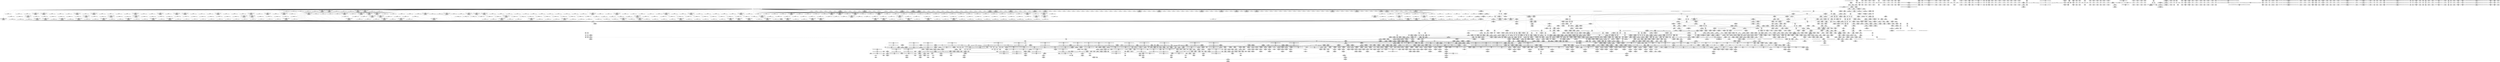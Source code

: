 digraph {
	CE0x3e350f0 [shape=record,shape=Mrecord,label="{CE0x3e350f0|12:_i32,_40:_%struct.super_block*,_56:_i8*,_:_CRE_870,871_}"]
	CE0x3f2efa0 [shape=record,shape=Mrecord,label="{CE0x3f2efa0|selinux_inode_setxattr:audit_size.0|*SummSink*}"]
	CE0x3f19880 [shape=record,shape=Mrecord,label="{CE0x3f19880|selinux_inode_setxattr:tmp88|security/selinux/hooks.c,3003|*SummSource*}"]
	CE0x3f866d0 [shape=record,shape=Mrecord,label="{CE0x3f866d0|dentry_has_perm:tmp|*SummSource*}"]
	CE0x3e3a160 [shape=record,shape=Mrecord,label="{CE0x3e3a160|12:_i32,_40:_%struct.super_block*,_56:_i8*,_:_CRE_931,932_}"]
	CE0x3e18df0 [shape=record,shape=Mrecord,label="{CE0x3e18df0|12:_i32,_40:_%struct.super_block*,_56:_i8*,_:_CRE_615,616_}"]
	CE0x3fb00c0 [shape=record,shape=Mrecord,label="{CE0x3fb00c0|inode_has_perm:tmp9|security/selinux/hooks.c,1611|*SummSource*}"]
	CE0x3f87850 [shape=record,shape=Mrecord,label="{CE0x3f87850|_ret_i32_%retval.0,_!dbg_!27739|security/selinux/hooks.c,1618}"]
	CE0x3e96c80 [shape=record,shape=Mrecord,label="{CE0x3e96c80|GLOBAL:get_current|*Constant*}"]
	CE0x3e34fa0 [shape=record,shape=Mrecord,label="{CE0x3e34fa0|12:_i32,_40:_%struct.super_block*,_56:_i8*,_:_CRE_869,870_}"]
	CE0x3e172f0 [shape=record,shape=Mrecord,label="{CE0x3e172f0|_ret_i32_%tmp24,_!dbg_!27742|security/selinux/hooks.c,220|*SummSink*}"]
	CE0x3de7e60 [shape=record,shape=Mrecord,label="{CE0x3de7e60|i64*_getelementptr_inbounds_(_38_x_i64_,_38_x_i64_*___llvm_gcov_ctr236,_i64_0,_i64_3)|*Constant*|*SummSink*}"]
	CE0x3fc1420 [shape=record,shape=Mrecord,label="{CE0x3fc1420|__validate_creds:lnot.ext|include/linux/cred.h,173|*SummSource*}"]
	CE0x3f8bf20 [shape=record,shape=Mrecord,label="{CE0x3f8bf20|inode_has_perm:return|*SummSource*}"]
	CE0x3e3a940 [shape=record,shape=Mrecord,label="{CE0x3e3a940|12:_i32,_40:_%struct.super_block*,_56:_i8*,_:_CRE_936,944_|*MultipleSource*|security/selinux/hooks.c,2938|*LoadInst*|security/selinux/hooks.c,2937}"]
	CE0x3f3cb30 [shape=record,shape=Mrecord,label="{CE0x3f3cb30|selinux_inode_setotherxattr:tmp42}"]
	CE0x3f3b3d0 [shape=record,shape=Mrecord,label="{CE0x3f3b3d0|selinux_inode_setotherxattr:tmp39|security/selinux/hooks.c,2922|*SummSource*}"]
	CE0x3e5b720 [shape=record,shape=Mrecord,label="{CE0x3e5b720|i32_0|*Constant*|*SummSource*}"]
	CE0x3ed8a90 [shape=record,shape=Mrecord,label="{CE0x3ed8a90|_ret_%struct.task_struct*_%tmp4,_!dbg_!27714|./arch/x86/include/asm/current.h,14|*SummSource*}"]
	"CONST[source:0(mediator),value:0(static)][purpose:{operation}][SnkIdx:15]"
	CE0x3f51070 [shape=record,shape=Mrecord,label="{CE0x3f51070|inode_has_perm:tmp16|security/selinux/hooks.c,1615|*SummSink*}"]
	CE0x3dddba0 [shape=record,shape=Mrecord,label="{CE0x3dddba0|12:_i32,_40:_%struct.super_block*,_56:_i8*,_:_CRE_128,136_|*MultipleSource*|security/selinux/hooks.c,2938|*LoadInst*|security/selinux/hooks.c,2937}"]
	CE0x3f299d0 [shape=record,shape=Mrecord,label="{CE0x3f299d0|i64_19|*Constant*}"]
	CE0x3e49470 [shape=record,shape=Mrecord,label="{CE0x3e49470|selinux_inode_setxattr:i_sb|security/selinux/hooks.c,2947|*SummSource*}"]
	CE0x3f43dd0 [shape=record,shape=Mrecord,label="{CE0x3f43dd0|cred_sid:tmp6|security/selinux/hooks.c,197}"]
	CE0x3ef68b0 [shape=record,shape=Mrecord,label="{CE0x3ef68b0|selinux_inode_setxattr:dentry10|security/selinux/hooks.c,2955|*SummSink*}"]
	CE0x3eddc10 [shape=record,shape=Mrecord,label="{CE0x3eddc10|i64*_getelementptr_inbounds_(_38_x_i64_,_38_x_i64_*___llvm_gcov_ctr236,_i64_0,_i64_12)|*Constant*}"]
	CE0x3e4f720 [shape=record,shape=Mrecord,label="{CE0x3e4f720|i64_0|*Constant*|*SummSink*}"]
	CE0x3e996a0 [shape=record,shape=Mrecord,label="{CE0x3e996a0|current_sid:sid|security/selinux/hooks.c,220|*SummSink*}"]
	CE0x3ee7d20 [shape=record,shape=Mrecord,label="{CE0x3ee7d20|8:_i32,_22:_i16,_:_CRE_8,12_|*MultipleSource*|security/selinux/hooks.c,2947|security/selinux/hooks.c,2947|security/selinux/hooks.c,2948}"]
	CE0x52465a0 [shape=record,shape=Mrecord,label="{CE0x52465a0|selinux_inode_setxattr:entry}"]
	CE0x3ea8c50 [shape=record,shape=Mrecord,label="{CE0x3ea8c50|COLLAPSED:_GCMRE___llvm_gcov_ctr237_internal_global_25_x_i64_zeroinitializer:_elem_0:default:}"]
	CE0x3e39d70 [shape=record,shape=Mrecord,label="{CE0x3e39d70|12:_i32,_40:_%struct.super_block*,_56:_i8*,_:_CRE_928,929_}"]
	CE0x3df7810 [shape=record,shape=Mrecord,label="{CE0x3df7810|12:_i32,_40:_%struct.super_block*,_56:_i8*,_:_CRE_258,259_}"]
	CE0x3e30df0 [shape=record,shape=Mrecord,label="{CE0x3e30df0|selinux_inode_setxattr:if.then50|*SummSource*}"]
	CE0x3dd1fe0 [shape=record,shape=Mrecord,label="{CE0x3dd1fe0|12:_i32,_40:_%struct.super_block*,_56:_i8*,_:_CRE_520,528_|*MultipleSource*|security/selinux/hooks.c,2938|*LoadInst*|security/selinux/hooks.c,2937}"]
	CE0x3dece90 [shape=record,shape=Mrecord,label="{CE0x3dece90|selinux_inode_setotherxattr:tmp13|security/selinux/hooks.c,2915|*SummSource*}"]
	CE0x3e49180 [shape=record,shape=Mrecord,label="{CE0x3e49180|i32_8|*Constant*|*SummSource*}"]
	CE0x3fafb30 [shape=record,shape=Mrecord,label="{CE0x3fafb30|i32_22|*Constant*}"]
	CE0x3fb63d0 [shape=record,shape=Mrecord,label="{CE0x3fb63d0|inode_has_perm:tmp15|*LoadInst*|security/selinux/hooks.c,1615|*SummSource*}"]
	CE0x3ddb3f0 [shape=record,shape=Mrecord,label="{CE0x3ddb3f0|selinux_inode_setxattr:if.end15|*SummSink*}"]
	CE0x3edabc0 [shape=record,shape=Mrecord,label="{CE0x3edabc0|selinux_inode_setxattr:tmp22|security/selinux/hooks.c,2951|*SummSource*}"]
	CE0x3f7b5f0 [shape=record,shape=Mrecord,label="{CE0x3f7b5f0|dentry_has_perm:call|security/selinux/hooks.c,1632|*SummSink*}"]
	CE0x3e38db0 [shape=record,shape=Mrecord,label="{CE0x3e38db0|12:_i32,_40:_%struct.super_block*,_56:_i8*,_:_CRE_916,917_}"]
	CE0x3f2a9c0 [shape=record,shape=Mrecord,label="{CE0x3f2a9c0|selinux_inode_setxattr:tmp49|security/selinux/hooks.c,2973|*SummSink*}"]
	CE0x3f210c0 [shape=record,shape=Mrecord,label="{CE0x3f210c0|selinux_inode_setxattr:call20|security/selinux/hooks.c,2964}"]
	CE0x3f41370 [shape=record,shape=Mrecord,label="{CE0x3f41370|i64*_getelementptr_inbounds_(_5_x_i64_,_5_x_i64_*___llvm_gcov_ctr155,_i64_0,_i64_3)|*Constant*}"]
	CE0x3e59340 [shape=record,shape=Mrecord,label="{CE0x3e59340|current_sid:call|security/selinux/hooks.c,218|*SummSource*}"]
	CE0x3fa7160 [shape=record,shape=Mrecord,label="{CE0x3fa7160|get_current:bb|*SummSource*}"]
	CE0x3e613b0 [shape=record,shape=Mrecord,label="{CE0x3e613b0|get_current:tmp1}"]
	CE0x3e971d0 [shape=record,shape=Mrecord,label="{CE0x3e971d0|_ret_%struct.task_struct*_%tmp4,_!dbg_!27714|./arch/x86/include/asm/current.h,14}"]
	CE0x3ea9b30 [shape=record,shape=Mrecord,label="{CE0x3ea9b30|selinux_inode_setotherxattr:if.then}"]
	CE0x3f89220 [shape=record,shape=Mrecord,label="{CE0x3f89220|selinux_inode_setotherxattr:if.end|*SummSink*}"]
	CE0x3ef7200 [shape=record,shape=Mrecord,label="{CE0x3ef7200|selinux_inode_setxattr:tmp64|security/selinux/hooks.c,2988|*SummSource*}"]
	CE0x3fb3920 [shape=record,shape=Mrecord,label="{CE0x3fb3920|__validate_creds:tmp}"]
	CE0x3e62bf0 [shape=record,shape=Mrecord,label="{CE0x3e62bf0|104:_%struct.inode*,_:_CRE_177,178_}"]
	CE0x3de7830 [shape=record,shape=Mrecord,label="{CE0x3de7830|selinux_inode_setxattr:tmp7|security/selinux/hooks.c,2944}"]
	CE0x3ef5270 [shape=record,shape=Mrecord,label="{CE0x3ef5270|avc_has_perm:requested|Function::avc_has_perm&Arg::requested::|*SummSink*}"]
	CE0x3f14780 [shape=record,shape=Mrecord,label="{CE0x3f14780|selinux_inode_setxattr:tmp78|security/selinux/hooks.c,2996}"]
	CE0x3e99790 [shape=record,shape=Mrecord,label="{CE0x3e99790|current_sid:sid|security/selinux/hooks.c,220|*SummSource*}"]
	CE0x3e5a950 [shape=record,shape=Mrecord,label="{CE0x3e5a950|current_sid:tmp6|security/selinux/hooks.c,218|*SummSink*}"]
	CE0x3fa1fc0 [shape=record,shape=Mrecord,label="{CE0x3fa1fc0|selinux_inode_setotherxattr:tmp46|security/selinux/hooks.c,2931}"]
	CE0x3df91a0 [shape=record,shape=Mrecord,label="{CE0x3df91a0|selinux_inode_setxattr:tmp7|security/selinux/hooks.c,2944|*SummSink*}"]
	CE0x3e12b50 [shape=record,shape=Mrecord,label="{CE0x3e12b50|12:_i32,_40:_%struct.super_block*,_56:_i8*,_:_CRE_607,608_}"]
	CE0x3e0a7b0 [shape=record,shape=Mrecord,label="{CE0x3e0a7b0|dentry_has_perm:ad|security/selinux/hooks.c, 1628|*SummSource*}"]
	CE0x3e322d0 [shape=record,shape=Mrecord,label="{CE0x3e322d0|current_sid:tmp6|security/selinux/hooks.c,218}"]
	CE0x3e18ca0 [shape=record,shape=Mrecord,label="{CE0x3e18ca0|12:_i32,_40:_%struct.super_block*,_56:_i8*,_:_CRE_614,615_}"]
	CE0x3edad60 [shape=record,shape=Mrecord,label="{CE0x3edad60|selinux_inode_setxattr:tmp23|security/selinux/hooks.c,2951}"]
	CE0x3fae080 [shape=record,shape=Mrecord,label="{CE0x3fae080|GLOBAL:llvm.expect.i64|*Constant*}"]
	CE0x3f77d10 [shape=record,shape=Mrecord,label="{CE0x3f77d10|current_sid:tmp13|security/selinux/hooks.c,218|*SummSource*}"]
	CE0x3ddf3f0 [shape=record,shape=Mrecord,label="{CE0x3ddf3f0|104:_%struct.inode*,_:_CRE_319,320_}"]
	CE0x3e67f00 [shape=record,shape=Mrecord,label="{CE0x3e67f00|12:_i32,_40:_%struct.super_block*,_56:_i8*,_:_CRE_736,740_|*MultipleSource*|security/selinux/hooks.c,2938|*LoadInst*|security/selinux/hooks.c,2937}"]
	CE0x3ed83a0 [shape=record,shape=Mrecord,label="{CE0x3ed83a0|GLOBAL:get_current|*Constant*|*SummSource*}"]
	CE0x3f18250 [shape=record,shape=Mrecord,label="{CE0x3f18250|i32_256|*Constant*|*SummSource*}"]
	CE0x3e38b10 [shape=record,shape=Mrecord,label="{CE0x3e38b10|12:_i32,_40:_%struct.super_block*,_56:_i8*,_:_CRE_914,915_}"]
	CE0x3ebe450 [shape=record,shape=Mrecord,label="{CE0x3ebe450|selinux_inode_setxattr:call48|security/selinux/hooks.c,2998|*SummSource*}"]
	CE0x3f3d2f0 [shape=record,shape=Mrecord,label="{CE0x3f3d2f0|i64*_getelementptr_inbounds_(_25_x_i64_,_25_x_i64_*___llvm_gcov_ctr237,_i64_0,_i64_21)|*Constant*}"]
	CE0x3f24c70 [shape=record,shape=Mrecord,label="{CE0x3f24c70|i64_17|*Constant*}"]
	CE0x3e636d0 [shape=record,shape=Mrecord,label="{CE0x3e636d0|_call_void_mcount()_#3}"]
	CE0x3e9b420 [shape=record,shape=Mrecord,label="{CE0x3e9b420|dentry_has_perm:tmp3}"]
	CE0x3f0f110 [shape=record,shape=Mrecord,label="{CE0x3f0f110|cred_sid:tmp3|*SummSource*}"]
	CE0x3f49400 [shape=record,shape=Mrecord,label="{CE0x3f49400|cred_sid:sid|security/selinux/hooks.c,197|*SummSink*}"]
	CE0x3fc05d0 [shape=record,shape=Mrecord,label="{CE0x3fc05d0|inode_has_perm:tmp6|*LoadInst*|security/selinux/hooks.c,1611|*SummSource*}"]
	CE0x3e314b0 [shape=record,shape=Mrecord,label="{CE0x3e314b0|current_sid:land.lhs.true2|*SummSink*}"]
	CE0x3e507f0 [shape=record,shape=Mrecord,label="{CE0x3e507f0|selinux_inode_setxattr:tmp24|security/selinux/hooks.c,2951|*SummSource*}"]
	CE0x3e59a40 [shape=record,shape=Mrecord,label="{CE0x3e59a40|GLOBAL:current_sid.__warned|Global_var:current_sid.__warned|*SummSink*}"]
	CE0x3eab320 [shape=record,shape=Mrecord,label="{CE0x3eab320|selinux_inode_setotherxattr:tmp29|security/selinux/hooks.c,2920}"]
	CE0x3f1bdf0 [shape=record,shape=Mrecord,label="{CE0x3f1bdf0|i64*_getelementptr_inbounds_(_38_x_i64_,_38_x_i64_*___llvm_gcov_ctr236,_i64_0,_i64_35)|*Constant*|*SummSource*}"]
	CE0x3f16170 [shape=record,shape=Mrecord,label="{CE0x3f16170|selinux_inode_setxattr:tmp79|security/selinux/hooks.c,2998}"]
	CE0x3eac540 [shape=record,shape=Mrecord,label="{CE0x3eac540|i64_12|*Constant*|*SummSource*}"]
	CE0x3e13bb0 [shape=record,shape=Mrecord,label="{CE0x3e13bb0|inode_has_perm:tmp|*SummSource*}"]
	CE0x3f87380 [shape=record,shape=Mrecord,label="{CE0x3f87380|inode_has_perm:adp|Function::inode_has_perm&Arg::adp::}"]
	CE0x3e3be90 [shape=record,shape=Mrecord,label="{CE0x3e3be90|12:_i32,_40:_%struct.super_block*,_56:_i8*,_:_CRE_988,992_|*MultipleSource*|security/selinux/hooks.c,2938|*LoadInst*|security/selinux/hooks.c,2937}"]
	CE0x3f42410 [shape=record,shape=Mrecord,label="{CE0x3f42410|i64*_getelementptr_inbounds_(_5_x_i64_,_5_x_i64_*___llvm_gcov_ctr155,_i64_0,_i64_4)|*Constant*|*SummSink*}"]
	CE0x3dd31e0 [shape=record,shape=Mrecord,label="{CE0x3dd31e0|12:_i32,_40:_%struct.super_block*,_56:_i8*,_:_CRE_557,558_}"]
	CE0x3e2dc40 [shape=record,shape=Mrecord,label="{CE0x3e2dc40|104:_%struct.inode*,_:_CRE_156,157_}"]
	CE0x3e95fe0 [shape=record,shape=Mrecord,label="{CE0x3e95fe0|current_sid:tmp19|security/selinux/hooks.c,218|*SummSink*}"]
	CE0x3f87590 [shape=record,shape=Mrecord,label="{CE0x3f87590|inode_has_perm:adp|Function::inode_has_perm&Arg::adp::|*SummSource*}"]
	CE0x3e08e90 [shape=record,shape=Mrecord,label="{CE0x3e08e90|12:_i32,_40:_%struct.super_block*,_56:_i8*,_:_CRE_344,352_|*MultipleSource*|security/selinux/hooks.c,2938|*LoadInst*|security/selinux/hooks.c,2937}"]
	CE0x3ea62a0 [shape=record,shape=Mrecord,label="{CE0x3ea62a0|selinux_inode_setotherxattr:tmp1|*SummSink*}"]
	CE0x3e16240 [shape=record,shape=Mrecord,label="{CE0x3e16240|12:_i32,_40:_%struct.super_block*,_56:_i8*,_:_CRE_251,252_}"]
	CE0x3ef2cf0 [shape=record,shape=Mrecord,label="{CE0x3ef2cf0|_ret_i32_%retval.0,_!dbg_!27728|security/selinux/avc.c,775|*SummSource*}"]
	CE0x3e666d0 [shape=record,shape=Mrecord,label="{CE0x3e666d0|12:_i32,_40:_%struct.super_block*,_56:_i8*,_:_CRE_868,869_}"]
	CE0x3f18000 [shape=record,shape=Mrecord,label="{CE0x3f18000|i32_256|*Constant*}"]
	CE0x3f931d0 [shape=record,shape=Mrecord,label="{CE0x3f931d0|selinux_inode_setotherxattr:tmp31|security/selinux/hooks.c,2920|*SummSink*}"]
	CE0x3fab700 [shape=record,shape=Mrecord,label="{CE0x3fab700|cred_sid:tmp1}"]
	CE0x3e35e10 [shape=record,shape=Mrecord,label="{CE0x3e35e10|12:_i32,_40:_%struct.super_block*,_56:_i8*,_:_CRE_880,881_}"]
	CE0x3ebe280 [shape=record,shape=Mrecord,label="{CE0x3ebe280|i64_33|*Constant*|*SummSink*}"]
	CE0x3e132a0 [shape=record,shape=Mrecord,label="{CE0x3e132a0|12:_i32,_40:_%struct.super_block*,_56:_i8*,_:_CRE_24,32_|*MultipleSource*|security/selinux/hooks.c,2938|*LoadInst*|security/selinux/hooks.c,2937}"]
	CE0x3e30650 [shape=record,shape=Mrecord,label="{CE0x3e30650|12:_i32,_40:_%struct.super_block*,_56:_i8*,_:_CRE_472,473_}"]
	CE0x3f1c100 [shape=record,shape=Mrecord,label="{CE0x3f1c100|selinux_inode_setxattr:tmp87|security/selinux/hooks.c,3001}"]
	CE0x3e32f50 [shape=record,shape=Mrecord,label="{CE0x3e32f50|i64*_getelementptr_inbounds_(_11_x_i64_,_11_x_i64_*___llvm_gcov_ctr125,_i64_0,_i64_6)|*Constant*}"]
	CE0x3de6e60 [shape=record,shape=Mrecord,label="{CE0x3de6e60|selinux_inode_setxattr:tmp2|*LoadInst*|security/selinux/hooks.c,2937|*SummSink*}"]
	CE0x3e9cd60 [shape=record,shape=Mrecord,label="{CE0x3e9cd60|GLOBAL:__validate_creds|*Constant*|*SummSink*}"]
	CE0x3f19c30 [shape=record,shape=Mrecord,label="{CE0x3f19c30|i64*_getelementptr_inbounds_(_38_x_i64_,_38_x_i64_*___llvm_gcov_ctr236,_i64_0,_i64_36)|*Constant*|*SummSink*}"]
	CE0x3f0fbc0 [shape=record,shape=Mrecord,label="{CE0x3f0fbc0|i64_4|*Constant*}"]
	CE0x3e9ef20 [shape=record,shape=Mrecord,label="{CE0x3e9ef20|get_current:tmp3|*SummSink*}"]
	CE0x3fabc80 [shape=record,shape=Mrecord,label="{CE0x3fabc80|__validate_creds:call|include/linux/cred.h,173|*SummSource*}"]
	CE0x3e0a2f0 [shape=record,shape=Mrecord,label="{CE0x3e0a2f0|12:_i32,_40:_%struct.super_block*,_56:_i8*,_:_CRE_432,440_|*MultipleSource*|security/selinux/hooks.c,2938|*LoadInst*|security/selinux/hooks.c,2937}"]
	CE0x3f47500 [shape=record,shape=Mrecord,label="{CE0x3f47500|i32_512|*Constant*|*SummSink*}"]
	CE0x3f26050 [shape=record,shape=Mrecord,label="{CE0x3f26050|selinux_inode_setxattr:tmp44|security/selinux/hooks.c,2971}"]
	CE0x3f279c0 [shape=record,shape=Mrecord,label="{CE0x3f279c0|selinux_inode_setxattr:sub|security/selinux/hooks.c,2973|*SummSink*}"]
	CE0x3e59b70 [shape=record,shape=Mrecord,label="{CE0x3e59b70|current_sid:tmp8|security/selinux/hooks.c,218}"]
	CE0x3e2dac0 [shape=record,shape=Mrecord,label="{CE0x3e2dac0|selinux_inode_setotherxattr:tmp5|security/selinux/hooks.c,2915|*SummSink*}"]
	CE0x3e9c150 [shape=record,shape=Mrecord,label="{CE0x3e9c150|selinux_inode_setotherxattr:tmp10|security/selinux/hooks.c,2915|*SummSource*}"]
	CE0x3f7ab40 [shape=record,shape=Mrecord,label="{CE0x3f7ab40|GLOBAL:selinux_inode_setotherxattr.__warned|Global_var:selinux_inode_setotherxattr.__warned|*SummSink*}"]
	CE0x3faaa70 [shape=record,shape=Mrecord,label="{CE0x3faaa70|_ret_void,_!dbg_!27722|include/linux/cred.h,175|*SummSink*}"]
	CE0x3fa1870 [shape=record,shape=Mrecord,label="{CE0x3fa1870|selinux_inode_setotherxattr:tmp45|security/selinux/hooks.c,2927|*SummSink*}"]
	CE0x3eaed20 [shape=record,shape=Mrecord,label="{CE0x3eaed20|_call_void_mcount()_#3}"]
	CE0x3e96b50 [shape=record,shape=Mrecord,label="{CE0x3e96b50|current_sid:call4|security/selinux/hooks.c,218|*SummSink*}"]
	CE0x3e2b8e0 [shape=record,shape=Mrecord,label="{CE0x3e2b8e0|selinux_inode_setotherxattr:tmp19|security/selinux/hooks.c,2915|*SummSink*}"]
	CE0x3f8dd30 [shape=record,shape=Mrecord,label="{CE0x3f8dd30|get_current:tmp2}"]
	CE0x3e15a60 [shape=record,shape=Mrecord,label="{CE0x3e15a60|12:_i32,_40:_%struct.super_block*,_56:_i8*,_:_CRE_245,246_}"]
	CE0x3ed7a40 [shape=record,shape=Mrecord,label="{CE0x3ed7a40|selinux_inode_setxattr:type|security/selinux/hooks.c,2954|*SummSource*}"]
	CE0x3df2240 [shape=record,shape=Mrecord,label="{CE0x3df2240|104:_%struct.inode*,_:_CRE_195,196_}"]
	CE0x3dec9f0 [shape=record,shape=Mrecord,label="{CE0x3dec9f0|12:_i32,_40:_%struct.super_block*,_56:_i8*,_:_CRE_583,584_}"]
	CE0x3e49750 [shape=record,shape=Mrecord,label="{CE0x3e49750|COLLAPSED:_GIRE_selinux_xfrm_refcount_global_%struct.atomic_t_zeroinitializer,_align_4:_elem_0:default:}"]
	CE0x3f499c0 [shape=record,shape=Mrecord,label="{CE0x3f499c0|__validate_creds:tmp6|include/linux/cred.h,174}"]
	CE0x3f8cec0 [shape=record,shape=Mrecord,label="{CE0x3f8cec0|inode_has_perm:cred|Function::inode_has_perm&Arg::cred::|*SummSource*}"]
	CE0x3ea25f0 [shape=record,shape=Mrecord,label="{CE0x3ea25f0|selinux_inode_setotherxattr:tobool6|security/selinux/hooks.c,2917|*SummSink*}"]
	CE0x3f876e0 [shape=record,shape=Mrecord,label="{CE0x3f876e0|inode_has_perm:adp|Function::inode_has_perm&Arg::adp::|*SummSink*}"]
	CE0x3ddd580 [shape=record,shape=Mrecord,label="{CE0x3ddd580|selinux_inode_setxattr:i_security|security/selinux/hooks.c,2938|*SummSource*}"]
	CE0x3e3bbf0 [shape=record,shape=Mrecord,label="{CE0x3e3bbf0|selinux_inode_setxattr:tmp3|security/selinux/hooks.c,2938}"]
	CE0x3f41cd0 [shape=record,shape=Mrecord,label="{CE0x3f41cd0|_call_void___invalid_creds(%struct.cred*_%cred,_i8*_%file,_i32_%line)_#10,_!dbg_!27721|include/linux/cred.h,174|*SummSink*}"]
	CE0x3f2fe00 [shape=record,shape=Mrecord,label="{CE0x3f2fe00|selinux_inode_setxattr:tmp57|security/selinux/hooks.c,2977|*SummSource*}"]
	CE0x3e678d0 [shape=record,shape=Mrecord,label="{CE0x3e678d0|12:_i32,_40:_%struct.super_block*,_56:_i8*,_:_CRE_704,712_|*MultipleSource*|security/selinux/hooks.c,2938|*LoadInst*|security/selinux/hooks.c,2937}"]
	CE0x3e51490 [shape=record,shape=Mrecord,label="{CE0x3e51490|selinux_inode_setxattr:call1|security/selinux/hooks.c,2944|*SummSource*}"]
	CE0x3f12ea0 [shape=record,shape=Mrecord,label="{CE0x3f12ea0|selinux_inode_setxattr:tmp75|security/selinux/hooks.c,2995}"]
	CE0x3dd19b0 [shape=record,shape=Mrecord,label="{CE0x3dd19b0|12:_i32,_40:_%struct.super_block*,_56:_i8*,_:_CRE_504,508_|*MultipleSource*|security/selinux/hooks.c,2938|*LoadInst*|security/selinux/hooks.c,2937}"]
	CE0x3e028a0 [shape=record,shape=Mrecord,label="{CE0x3e028a0|12:_i32,_40:_%struct.super_block*,_56:_i8*,_:_CRE_280,281_}"]
	CE0x3f13dd0 [shape=record,shape=Mrecord,label="{CE0x3f13dd0|i64*_getelementptr_inbounds_(_38_x_i64_,_38_x_i64_*___llvm_gcov_ctr236,_i64_0,_i64_32)|*Constant*}"]
	CE0x3df8a70 [shape=record,shape=Mrecord,label="{CE0x3df8a70|12:_i32,_40:_%struct.super_block*,_56:_i8*,_:_CRE_272,273_}"]
	CE0x3fb1490 [shape=record,shape=Mrecord,label="{CE0x3fb1490|GLOBAL:current_task|Global_var:current_task}"]
	CE0x3f10d00 [shape=record,shape=Mrecord,label="{CE0x3f10d00|inode_has_perm:tmp2}"]
	CE0x3f82e60 [shape=record,shape=Mrecord,label="{CE0x3f82e60|_call_void___validate_creds(%struct.cred*_%cred,_i8*_getelementptr_inbounds_(_25_x_i8_,_25_x_i8_*_.str3,_i32_0,_i32_0),_i32_1609)_#10,_!dbg_!27719|security/selinux/hooks.c,1609|*SummSource*}"]
	CE0x3f0e9a0 [shape=record,shape=Mrecord,label="{CE0x3f0e9a0|i64*_getelementptr_inbounds_(_38_x_i64_,_38_x_i64_*___llvm_gcov_ctr236,_i64_0,_i64_29)|*Constant*|*SummSource*}"]
	CE0x3e15d00 [shape=record,shape=Mrecord,label="{CE0x3e15d00|12:_i32,_40:_%struct.super_block*,_56:_i8*,_:_CRE_247,248_}"]
	CE0x3de8f30 [shape=record,shape=Mrecord,label="{CE0x3de8f30|selinux_inode_setotherxattr:entry|*SummSource*}"]
	CE0x3e437d0 [shape=record,shape=Mrecord,label="{CE0x3e437d0|selinux_inode_setxattr:s_security|security/selinux/hooks.c,2947|*SummSink*}"]
	CE0x3e00220 [shape=record,shape=Mrecord,label="{CE0x3e00220|12:_i32,_40:_%struct.super_block*,_56:_i8*,_:_CRE_187,188_}"]
	CE0x3e385d0 [shape=record,shape=Mrecord,label="{CE0x3e385d0|12:_i32,_40:_%struct.super_block*,_56:_i8*,_:_CRE_910,911_}"]
	CE0x3fa43a0 [shape=record,shape=Mrecord,label="{CE0x3fa43a0|dentry_has_perm:cred|Function::dentry_has_perm&Arg::cred::}"]
	CE0x3f92800 [shape=record,shape=Mrecord,label="{CE0x3f92800|selinux_inode_setotherxattr:tmp30|security/selinux/hooks.c,2920}"]
	CE0x3ed5f30 [shape=record,shape=Mrecord,label="{CE0x3ed5f30|selinux_inode_setxattr:tmp21|security/selinux/hooks.c,2951|*SummSource*}"]
	CE0x3e06c50 [shape=record,shape=Mrecord,label="{CE0x3e06c50|selinux_inode_setxattr:if.end45|*SummSink*}"]
	CE0x3fbcce0 [shape=record,shape=Mrecord,label="{CE0x3fbcce0|inode_has_perm:and|security/selinux/hooks.c,1611|*SummSink*}"]
	CE0x3eba910 [shape=record,shape=Mrecord,label="{CE0x3eba910|i32_16|*Constant*|*SummSource*}"]
	CE0x3ea50d0 [shape=record,shape=Mrecord,label="{CE0x3ea50d0|selinux_inode_setotherxattr:do.end}"]
	CE0x3f40c40 [shape=record,shape=Mrecord,label="{CE0x3f40c40|__validate_creds:if.then|*SummSink*}"]
	CE0x3e29ad0 [shape=record,shape=Mrecord,label="{CE0x3e29ad0|dentry_has_perm:tmp4|*LoadInst*|security/selinux/hooks.c,1627|*SummSource*}"]
	CE0x3f83c30 [shape=record,shape=Mrecord,label="{CE0x3f83c30|_ret_i32_%retval.0,_!dbg_!27739|security/selinux/hooks.c,1618|*SummSink*}"]
	CE0x3f51d90 [shape=record,shape=Mrecord,label="{CE0x3f51d90|inode_has_perm:tmp17|security/selinux/hooks.c,1617|*SummSink*}"]
	CE0x3e35b70 [shape=record,shape=Mrecord,label="{CE0x3e35b70|12:_i32,_40:_%struct.super_block*,_56:_i8*,_:_CRE_878,879_}"]
	CE0x3e4fc90 [shape=record,shape=Mrecord,label="{CE0x3e4fc90|selinux_inode_setxattr:call|security/selinux/hooks.c,2941|*SummSink*}"]
	CE0x3e2be10 [shape=record,shape=Mrecord,label="{CE0x3e2be10|104:_%struct.inode*,_:_CRE_189,190_}"]
	CE0x3eace00 [shape=record,shape=Mrecord,label="{CE0x3eace00|i64*_getelementptr_inbounds_(_25_x_i64_,_25_x_i64_*___llvm_gcov_ctr237,_i64_0,_i64_6)|*Constant*}"]
	CE0x3ea1010 [shape=record,shape=Mrecord,label="{CE0x3ea1010|_call_void_mcount()_#3}"]
	CE0x3df6c90 [shape=record,shape=Mrecord,label="{CE0x3df6c90|12:_i32,_40:_%struct.super_block*,_56:_i8*,_:_CRE_56,64_|*MultipleSource*|security/selinux/hooks.c,2938|*LoadInst*|security/selinux/hooks.c,2937}"]
	CE0x3e164e0 [shape=record,shape=Mrecord,label="{CE0x3e164e0|12:_i32,_40:_%struct.super_block*,_56:_i8*,_:_CRE_253,254_}"]
	CE0x3e19330 [shape=record,shape=Mrecord,label="{CE0x3e19330|12:_i32,_40:_%struct.super_block*,_56:_i8*,_:_CRE_619,620_}"]
	CE0x3e639c0 [shape=record,shape=Mrecord,label="{CE0x3e639c0|current_sid:tmp14|security/selinux/hooks.c,218}"]
	CE0x3ea5510 [shape=record,shape=Mrecord,label="{CE0x3ea5510|inode_has_perm:lnot.ext|security/selinux/hooks.c,1611|*SummSink*}"]
	CE0x3e185f0 [shape=record,shape=Mrecord,label="{CE0x3e185f0|12:_i32,_40:_%struct.super_block*,_56:_i8*,_:_CRE_594,595_}"]
	CE0x3f92df0 [shape=record,shape=Mrecord,label="{CE0x3f92df0|selinux_inode_setotherxattr:tmp31|security/selinux/hooks.c,2920}"]
	CE0x3e669e0 [shape=record,shape=Mrecord,label="{CE0x3e669e0|12:_i32,_40:_%struct.super_block*,_56:_i8*,_:_CRE_656,664_|*MultipleSource*|security/selinux/hooks.c,2938|*LoadInst*|security/selinux/hooks.c,2937}"]
	CE0x3f29d70 [shape=record,shape=Mrecord,label="{CE0x3f29d70|i64_19|*Constant*|*SummSink*}"]
	CE0x3f3b710 [shape=record,shape=Mrecord,label="{CE0x3f3b710|selinux_inode_setotherxattr:tmp40|security/selinux/hooks.c,2925}"]
	CE0x3e088b0 [shape=record,shape=Mrecord,label="{CE0x3e088b0|i32_1|*Constant*|*SummSource*}"]
	CE0x3f7f400 [shape=record,shape=Mrecord,label="{CE0x3f7f400|selinux_inode_setotherxattr:do.body}"]
	CE0x3edbc20 [shape=record,shape=Mrecord,label="{CE0x3edbc20|i64*_getelementptr_inbounds_(_38_x_i64_,_38_x_i64_*___llvm_gcov_ctr236,_i64_0,_i64_6)|*Constant*}"]
	CE0x3ddd830 [shape=record,shape=Mrecord,label="{CE0x3ddd830|i32_10|*Constant*|*SummSource*}"]
	CE0x3edb160 [shape=record,shape=Mrecord,label="{CE0x3edb160|selinux_inode_setxattr:tmp17|security/selinux/hooks.c,2948}"]
	CE0x3fa2af0 [shape=record,shape=Mrecord,label="{CE0x3fa2af0|selinux_inode_setotherxattr:tmp47|security/selinux/hooks.c,2931|*SummSource*}"]
	CE0x3f951e0 [shape=record,shape=Mrecord,label="{CE0x3f951e0|selinux_inode_setotherxattr:tmp34|security/selinux/hooks.c,2922|*SummSink*}"]
	CE0x3ed6f70 [shape=record,shape=Mrecord,label="{CE0x3ed6f70|i32_101|*Constant*|*SummSink*}"]
	CE0x3e9e820 [shape=record,shape=Mrecord,label="{CE0x3e9e820|dentry_has_perm:tmp|*SummSink*}"]
	"CONST[source:0(mediator),value:2(dynamic)][purpose:{subject}][SnkIdx:0]"
	CE0x3fa5290 [shape=record,shape=Mrecord,label="{CE0x3fa5290|dentry_has_perm:av|Function::dentry_has_perm&Arg::av::|*SummSink*}"]
	"CONST[source:2(external),value:2(dynamic)][purpose:{subject}][SrcIdx:32]"
	CE0x3e5e990 [shape=record,shape=Mrecord,label="{CE0x3e5e990|current_sid:call|security/selinux/hooks.c,218|*SummSink*}"]
	CE0x3ea0670 [shape=record,shape=Mrecord,label="{CE0x3ea0670|dentry_has_perm:tmp2}"]
	CE0x3f7dc40 [shape=record,shape=Mrecord,label="{CE0x3f7dc40|selinux_inode_setotherxattr:return|*SummSink*}"]
	CE0x3e5d370 [shape=record,shape=Mrecord,label="{CE0x3e5d370|selinux_inode_setotherxattr:tmp5|security/selinux/hooks.c,2915}"]
	CE0x3ef0f10 [shape=record,shape=Mrecord,label="{CE0x3ef0f10|i64_11|*Constant*}"]
	CE0x3f28350 [shape=record,shape=Mrecord,label="{CE0x3f28350|selinux_inode_setxattr:arrayidx|security/selinux/hooks.c,2973}"]
	CE0x3e303b0 [shape=record,shape=Mrecord,label="{CE0x3e303b0|12:_i32,_40:_%struct.super_block*,_56:_i8*,_:_CRE_310,311_}"]
	CE0x3f0d770 [shape=record,shape=Mrecord,label="{CE0x3f0d770|selinux_inode_setxattr:tmp67|security/selinux/hooks.c,2990|*SummSink*}"]
	CE0x3f09a90 [shape=record,shape=Mrecord,label="{CE0x3f09a90|GLOBAL:audit_log_end|*Constant*|*SummSink*}"]
	CE0x3dee5f0 [shape=record,shape=Mrecord,label="{CE0x3dee5f0|12:_i32,_40:_%struct.super_block*,_56:_i8*,_:_CRE_180,181_}"]
	CE0x3dfde10 [shape=record,shape=Mrecord,label="{CE0x3dfde10|12:_i32,_40:_%struct.super_block*,_56:_i8*,_:_CRE_476,477_}"]
	CE0x3fa4f20 [shape=record,shape=Mrecord,label="{CE0x3fa4f20|dentry_has_perm:av|Function::dentry_has_perm&Arg::av::}"]
	CE0x3ddb500 [shape=record,shape=Mrecord,label="{CE0x3ddb500|selinux_inode_setxattr:bb|*SummSource*}"]
	CE0x3fafc10 [shape=record,shape=Mrecord,label="{CE0x3fafc10|cred_sid:security|security/selinux/hooks.c,196|*SummSource*}"]
	CE0x3e944c0 [shape=record,shape=Mrecord,label="{CE0x3e944c0|i8*_getelementptr_inbounds_(_45_x_i8_,_45_x_i8_*_.str12,_i32_0,_i32_0)|*Constant*|*SummSource*}"]
	CE0x3e180b0 [shape=record,shape=Mrecord,label="{CE0x3e180b0|12:_i32,_40:_%struct.super_block*,_56:_i8*,_:_CRE_590,591_}"]
	CE0x3f7a140 [shape=record,shape=Mrecord,label="{CE0x3f7a140|current_sid:do.body|*SummSource*}"]
	CE0x3dd1dd0 [shape=record,shape=Mrecord,label="{CE0x3dd1dd0|12:_i32,_40:_%struct.super_block*,_56:_i8*,_:_CRE_512,520_|*MultipleSource*|security/selinux/hooks.c,2938|*LoadInst*|security/selinux/hooks.c,2937}"]
	CE0x3e16d00 [shape=record,shape=Mrecord,label="{CE0x3e16d00|current_sid:entry}"]
	CE0x3fbdb10 [shape=record,shape=Mrecord,label="{CE0x3fbdb10|inode_has_perm:tmp14|security/selinux/hooks.c,1614|*SummSource*}"]
	CE0x3f23b10 [shape=record,shape=Mrecord,label="{CE0x3f23b10|selinux_inode_setxattr:tmp41|security/selinux/hooks.c,2964}"]
	CE0x3ed5880 [shape=record,shape=Mrecord,label="{CE0x3ed5880|selinux_inode_setxattr:tmp14|security/selinux/hooks.c,2948|*SummSource*}"]
	CE0x3e342e0 [shape=record,shape=Mrecord,label="{CE0x3e342e0|selinux_inode_setotherxattr:tmp6|security/selinux/hooks.c,2915|*SummSink*}"]
	CE0x3e9db80 [shape=record,shape=Mrecord,label="{CE0x3e9db80|inode_has_perm:perms|Function::inode_has_perm&Arg::perms::|*SummSource*}"]
	CE0x3dde1d0 [shape=record,shape=Mrecord,label="{CE0x3dde1d0|12:_i32,_40:_%struct.super_block*,_56:_i8*,_:_CRE_139,140_}"]
	CE0x3e452b0 [shape=record,shape=Mrecord,label="{CE0x3e452b0|i64_17|*Constant*|*SummSource*}"]
	CE0x3f30350 [shape=record,shape=Mrecord,label="{CE0x3f30350|selinux_inode_setxattr:tmp57|security/selinux/hooks.c,2977|*SummSink*}"]
	CE0x3e06700 [shape=record,shape=Mrecord,label="{CE0x3e06700|12:_i32,_40:_%struct.super_block*,_56:_i8*,_:_CRE_212,216_|*MultipleSource*|security/selinux/hooks.c,2938|*LoadInst*|security/selinux/hooks.c,2937}"]
	CE0x3ed5e60 [shape=record,shape=Mrecord,label="{CE0x3ed5e60|selinux_inode_setxattr:tmp21|security/selinux/hooks.c,2951}"]
	CE0x3f190b0 [shape=record,shape=Mrecord,label="{CE0x3f190b0|selinux_inode_setxattr:tmp82|security/selinux/hooks.c,3000|*SummSource*}"]
	CE0x3e06310 [shape=record,shape=Mrecord,label="{CE0x3e06310|12:_i32,_40:_%struct.super_block*,_56:_i8*,_:_CRE_207,208_}"]
	CE0x3e952f0 [shape=record,shape=Mrecord,label="{CE0x3e952f0|current_sid:tmp18|security/selinux/hooks.c,218}"]
	CE0x3fbf880 [shape=record,shape=Mrecord,label="{CE0x3fbf880|GLOBAL:cred_sid|*Constant*}"]
	CE0x3f0efc0 [shape=record,shape=Mrecord,label="{CE0x3f0efc0|cred_sid:tmp3}"]
	CE0x3e2eeb0 [shape=record,shape=Mrecord,label="{CE0x3e2eeb0|12:_i32,_40:_%struct.super_block*,_56:_i8*,_:_CRE_294,295_}"]
	CE0x3e32e20 [shape=record,shape=Mrecord,label="{CE0x3e32e20|current_sid:tmp12|security/selinux/hooks.c,218|*SummSink*}"]
	CE0x3f17680 [shape=record,shape=Mrecord,label="{CE0x3f17680|selinux_inode_setxattr:tmp73|security/selinux/hooks.c,2995}"]
	CE0x3f0de80 [shape=record,shape=Mrecord,label="{CE0x3f0de80|selinux_inode_setxattr:tmp69|security/selinux/hooks.c,2991}"]
	CE0x3e59790 [shape=record,shape=Mrecord,label="{CE0x3e59790|i32_5|*Constant*|*SummSink*}"]
	CE0x3de9fb0 [shape=record,shape=Mrecord,label="{CE0x3de9fb0|12:_i32,_40:_%struct.super_block*,_56:_i8*,_:_CRE_143,144_}"]
	CE0x3e27120 [shape=record,shape=Mrecord,label="{CE0x3e27120|104:_%struct.inode*,_:_CRE_183,184_}"]
	CE0x3f81650 [shape=record,shape=Mrecord,label="{CE0x3f81650|__validate_creds:cred|Function::__validate_creds&Arg::cred::|*SummSink*}"]
	CE0x3deeef0 [shape=record,shape=Mrecord,label="{CE0x3deeef0|selinux_inode_setxattr:ad|security/selinux/hooks.c, 2940|*SummSink*}"]
	CE0x3e5a5f0 [shape=record,shape=Mrecord,label="{CE0x3e5a5f0|selinux_inode_setxattr:dentry|Function::selinux_inode_setxattr&Arg::dentry::|*SummSource*}"]
	CE0x3fb5b00 [shape=record,shape=Mrecord,label="{CE0x3fb5b00|i32_10|*Constant*}"]
	CE0x3f1ca60 [shape=record,shape=Mrecord,label="{CE0x3f1ca60|selinux_inode_setxattr:call48|security/selinux/hooks.c,2998}"]
	CE0x3fa5a70 [shape=record,shape=Mrecord,label="{CE0x3fa5a70|selinux_inode_setotherxattr:retval.0}"]
	CE0x3e52200 [shape=record,shape=Mrecord,label="{CE0x3e52200|selinux_inode_setxattr:call1|security/selinux/hooks.c,2944|*SummSink*}"]
	CE0x3e65530 [shape=record,shape=Mrecord,label="{CE0x3e65530|12:_i32,_40:_%struct.super_block*,_56:_i8*,_:_CRE_808,816_|*MultipleSource*|security/selinux/hooks.c,2938|*LoadInst*|security/selinux/hooks.c,2937}"]
	CE0x3f3bc10 [shape=record,shape=Mrecord,label="{CE0x3f3bc10|i64*_getelementptr_inbounds_(_25_x_i64_,_25_x_i64_*___llvm_gcov_ctr237,_i64_0,_i64_20)|*Constant*}"]
	CE0x3f2da00 [shape=record,shape=Mrecord,label="{CE0x3f2da00|i64*_getelementptr_inbounds_(_38_x_i64_,_38_x_i64_*___llvm_gcov_ctr236,_i64_0,_i64_22)|*Constant*}"]
	CE0x3f10a20 [shape=record,shape=Mrecord,label="{CE0x3f10a20|i64*_getelementptr_inbounds_(_8_x_i64_,_8_x_i64_*___llvm_gcov_ctr154,_i64_0,_i64_1)|*Constant*|*SummSink*}"]
	CE0x3f47850 [shape=record,shape=Mrecord,label="{CE0x3f47850|__validate_creds:tmp9|include/linux/cred.h,175}"]
	CE0x3f32230 [shape=record,shape=Mrecord,label="{CE0x3f32230|selinux_inode_setxattr:audit_size.1|*SummSource*}"]
	CE0x3edb8f0 [shape=record,shape=Mrecord,label="{CE0x3edb8f0|selinux_inode_setxattr:tmp18|security/selinux/hooks.c,2948|*SummSource*}"]
	CE0x3f85900 [shape=record,shape=Mrecord,label="{CE0x3f85900|get_current:tmp}"]
	CE0x3f2b6b0 [shape=record,shape=Mrecord,label="{CE0x3f2b6b0|selinux_inode_setxattr:tmp52|security/selinux/hooks.c,2974}"]
	CE0x3fbe020 [shape=record,shape=Mrecord,label="{CE0x3fbe020|inode_has_perm:call|security/selinux/hooks.c,1614|*SummSource*}"]
	CE0x3e5d770 [shape=record,shape=Mrecord,label="{CE0x3e5d770|selinux_inode_setxattr:if.else30}"]
	CE0x3f77900 [shape=record,shape=Mrecord,label="{CE0x3f77900|selinux_inode_setotherxattr:tobool|security/selinux/hooks.c,2915|*SummSource*}"]
	CE0x3dfbb00 [shape=record,shape=Mrecord,label="{CE0x3dfbb00|selinux_inode_setxattr:tmp10|security/selinux/hooks.c,2945|*SummSink*}"]
	CE0x3deae60 [shape=record,shape=Mrecord,label="{CE0x3deae60|12:_i32,_40:_%struct.super_block*,_56:_i8*,_:_CRE_562,563_}"]
	CE0x3e3c350 [shape=record,shape=Mrecord,label="{CE0x3e3c350|selinux_inode_setxattr:tmp3|security/selinux/hooks.c,2938|*SummSource*}"]
	CE0x3f2e260 [shape=record,shape=Mrecord,label="{CE0x3f2e260|selinux_inode_setxattr:tmp55|security/selinux/hooks.c,2976|*SummSource*}"]
	CE0x3f8c790 [shape=record,shape=Mrecord,label="{CE0x3f8c790|_call_void_mcount()_#3|*SummSink*}"]
	CE0x3ea4f50 [shape=record,shape=Mrecord,label="{CE0x3ea4f50|selinux_inode_setotherxattr:if.then15|*SummSource*}"]
	CE0x3f331c0 [shape=record,shape=Mrecord,label="{CE0x3f331c0|selinux_inode_setxattr:tmp61|security/selinux/hooks.c,2981|*SummSource*}"]
	CE0x3e64240 [shape=record,shape=Mrecord,label="{CE0x3e64240|selinux_inode_setotherxattr:if.end16}"]
	CE0x3fa71d0 [shape=record,shape=Mrecord,label="{CE0x3fa71d0|i64*_getelementptr_inbounds_(_2_x_i64_,_2_x_i64_*___llvm_gcov_ctr98,_i64_0,_i64_0)|*Constant*}"]
	CE0x3e57600 [shape=record,shape=Mrecord,label="{CE0x3e57600|i64_3|*Constant*}"]
	CE0x3df3650 [shape=record,shape=Mrecord,label="{CE0x3df3650|104:_%struct.inode*,_:_CRE_8,12_|*MultipleSource*|Function::selinux_inode_setxattr&Arg::dentry::|security/selinux/hooks.c,2937}"]
	CE0x3e13730 [shape=record,shape=Mrecord,label="{CE0x3e13730|104:_%struct.inode*,_:_CRE_144,145_}"]
	CE0x3f0eac0 [shape=record,shape=Mrecord,label="{CE0x3f0eac0|selinux_inode_setxattr:tmp69|security/selinux/hooks.c,2991|*SummSink*}"]
	CE0x3e024b0 [shape=record,shape=Mrecord,label="{CE0x3e024b0|12:_i32,_40:_%struct.super_block*,_56:_i8*,_:_CRE_277,278_}"]
	CE0x3e97da0 [shape=record,shape=Mrecord,label="{CE0x3e97da0|current_sid:tmp21|security/selinux/hooks.c,218|*SummSink*}"]
	CE0x3f3d420 [shape=record,shape=Mrecord,label="{CE0x3f3d420|selinux_inode_setotherxattr:tmp41|security/selinux/hooks.c,2925|*SummSink*}"]
	CE0x3e3c700 [shape=record,shape=Mrecord,label="{CE0x3e3c700|selinux_inode_setxattr:tmp4|security/selinux/hooks.c,2938|*SummSink*}"]
	CE0x3dfb840 [shape=record,shape=Mrecord,label="{CE0x3dfb840|selinux_inode_setxattr:tmp10|security/selinux/hooks.c,2945}"]
	CE0x3e0ed50 [shape=record,shape=Mrecord,label="{CE0x3e0ed50|12:_i32,_40:_%struct.super_block*,_56:_i8*,_:_CRE_2,4_|*MultipleSource*|security/selinux/hooks.c,2938|*LoadInst*|security/selinux/hooks.c,2937}"]
	CE0x3f22ab0 [shape=record,shape=Mrecord,label="{CE0x3f22ab0|selinux_inode_setxattr:tmp40|security/selinux/hooks.c,2964}"]
	CE0x3eeef10 [shape=record,shape=Mrecord,label="{CE0x3eeef10|selinux_inode_setxattr:tmp29|security/selinux/hooks.c,2959}"]
	CE0x3f16f10 [shape=record,shape=Mrecord,label="{CE0x3f16f10|i64_30|*Constant*|*SummSource*}"]
	CE0x3fbdfb0 [shape=record,shape=Mrecord,label="{CE0x3fbdfb0|inode_has_perm:call|security/selinux/hooks.c,1614}"]
	CE0x3dfc770 [shape=record,shape=Mrecord,label="{CE0x3dfc770|12:_i32,_40:_%struct.super_block*,_56:_i8*,_:_CRE_96,104_|*MultipleSource*|security/selinux/hooks.c,2938|*LoadInst*|security/selinux/hooks.c,2937}"]
	CE0x3e02de0 [shape=record,shape=Mrecord,label="{CE0x3e02de0|12:_i32,_40:_%struct.super_block*,_56:_i8*,_:_CRE_284,285_}"]
	CE0x3e9cb70 [shape=record,shape=Mrecord,label="{CE0x3e9cb70|__validate_creds:entry}"]
	CE0x3ea09f0 [shape=record,shape=Mrecord,label="{CE0x3ea09f0|selinux_inode_setotherxattr:tmp1|*SummSource*}"]
	CE0x3de71d0 [shape=record,shape=Mrecord,label="{CE0x3de71d0|12:_i32,_40:_%struct.super_block*,_56:_i8*,_:_CRE_0,2_|*MultipleSource*|security/selinux/hooks.c,2938|*LoadInst*|security/selinux/hooks.c,2937}"]
	CE0x3e2df90 [shape=record,shape=Mrecord,label="{CE0x3e2df90|104:_%struct.inode*,_:_CRE_159,160_}"]
	CE0x3f8b010 [shape=record,shape=Mrecord,label="{CE0x3f8b010|i64*_getelementptr_inbounds_(_25_x_i64_,_25_x_i64_*___llvm_gcov_ctr237,_i64_0,_i64_9)|*Constant*|*SummSink*}"]
	CE0x3f8c0c0 [shape=record,shape=Mrecord,label="{CE0x3f8c0c0|selinux_inode_setotherxattr:tmp17|security/selinux/hooks.c,2915|*SummSink*}"]
	CE0x3e0aeb0 [shape=record,shape=Mrecord,label="{CE0x3e0aeb0|104:_%struct.inode*,_:_CRE_192,193_}"]
	CE0x3f94120 [shape=record,shape=Mrecord,label="{CE0x3f94120|selinux_inode_setotherxattr:tmp33|security/selinux/hooks.c,2921|*SummSource*}"]
	CE0x3dfd640 [shape=record,shape=Mrecord,label="{CE0x3dfd640|12:_i32,_40:_%struct.super_block*,_56:_i8*,_:_CRE_456,464_|*MultipleSource*|security/selinux/hooks.c,2938|*LoadInst*|security/selinux/hooks.c,2937}"]
	CE0x3dfbfa0 [shape=record,shape=Mrecord,label="{CE0x3dfbfa0|current_sid:tmp}"]
	CE0x3e2e8e0 [shape=record,shape=Mrecord,label="{CE0x3e2e8e0|get_current:tmp2|*SummSink*}"]
	CE0x3e53c10 [shape=record,shape=Mrecord,label="{CE0x3e53c10|104:_%struct.inode*,_:_CRE_308,309_}"]
	CE0x3e99aa0 [shape=record,shape=Mrecord,label="{CE0x3e99aa0|0:_i32,_4:_i32,_8:_i32,_12:_i32,_:_CMRE_4,8_|*MultipleSource*|security/selinux/hooks.c,218|security/selinux/hooks.c,218|security/selinux/hooks.c,220}"]
	CE0x3e07d60 [shape=record,shape=Mrecord,label="{CE0x3e07d60|_call_void_mcount()_#3|*SummSink*}"]
	CE0x3e96370 [shape=record,shape=Mrecord,label="{CE0x3e96370|current_sid:tmp20|security/selinux/hooks.c,218|*SummSink*}"]
	CE0x3fa3760 [shape=record,shape=Mrecord,label="{CE0x3fa3760|selinux_inode_setotherxattr:call19|security/selinux/hooks.c,2931}"]
	CE0x3ebeff0 [shape=record,shape=Mrecord,label="{CE0x3ebeff0|selinux_inode_setxattr:tobool49|security/selinux/hooks.c,3000|*SummSink*}"]
	CE0x3ea9180 [shape=record,shape=Mrecord,label="{CE0x3ea9180|_call_void_mcount()_#3}"]
	CE0x3e5d670 [shape=record,shape=Mrecord,label="{CE0x3e5d670|selinux_inode_setxattr:return|*SummSink*}"]
	CE0x3dd8c80 [shape=record,shape=Mrecord,label="{CE0x3dd8c80|104:_%struct.inode*,_:_CRE_232,240_|*MultipleSource*|Function::selinux_inode_setxattr&Arg::dentry::|security/selinux/hooks.c,2937}"]
	CE0x3f53cc0 [shape=record,shape=Mrecord,label="{CE0x3f53cc0|inode_has_perm:retval.0}"]
	CE0x3deebc0 [shape=record,shape=Mrecord,label="{CE0x3deebc0|selinux_inode_setxattr:if.end29}"]
	CE0x3f939d0 [shape=record,shape=Mrecord,label="{CE0x3f939d0|selinux_inode_setotherxattr:tmp32|security/selinux/hooks.c,2921|*SummSource*}"]
	CE0x3fa0200 [shape=record,shape=Mrecord,label="{CE0x3fa0200|selinux_inode_setotherxattr:tmp43|*SummSource*}"]
	CE0x3dfcb80 [shape=record,shape=Mrecord,label="{CE0x3dfcb80|12:_i32,_40:_%struct.super_block*,_56:_i8*,_:_CRE_112,120_|*MultipleSource*|security/selinux/hooks.c,2938|*LoadInst*|security/selinux/hooks.c,2937}"]
	CE0x3edcca0 [shape=record,shape=Mrecord,label="{CE0x3edcca0|selinux_inode_setxattr:tmp19|security/selinux/hooks.c,2949|*SummSource*}"]
	CE0x3f0ac20 [shape=record,shape=Mrecord,label="{CE0x3f0ac20|selinux_inode_setxattr:rc.0|*SummSource*}"]
	CE0x3e16630 [shape=record,shape=Mrecord,label="{CE0x3e16630|12:_i32,_40:_%struct.super_block*,_56:_i8*,_:_CRE_254,255_}"]
	CE0x3f49a30 [shape=record,shape=Mrecord,label="{CE0x3f49a30|__validate_creds:tmp6|include/linux/cred.h,174|*SummSource*}"]
	CE0x3e05740 [shape=record,shape=Mrecord,label="{CE0x3e05740|12:_i32,_40:_%struct.super_block*,_56:_i8*,_:_CRE_198,199_}"]
	CE0x3e28920 [shape=record,shape=Mrecord,label="{CE0x3e28920|104:_%struct.inode*,_:_CRE_91,92_}"]
	CE0x3e981c0 [shape=record,shape=Mrecord,label="{CE0x3e981c0|i32_22|*Constant*|*SummSink*}"]
	CE0x3e0e460 [shape=record,shape=Mrecord,label="{CE0x3e0e460|__validate_creds:tmp2|include/linux/cred.h,173|*SummSink*}"]
	CE0x3e56290 [shape=record,shape=Mrecord,label="{CE0x3e56290|104:_%struct.inode*,_:_CRE_169,170_}"]
	CE0x3ec0d50 [shape=record,shape=Mrecord,label="{CE0x3ec0d50|selinux_inode_setxattr:tmp91|security/selinux/hooks.c,3004|*SummSource*}"]
	CE0x3e18b50 [shape=record,shape=Mrecord,label="{CE0x3e18b50|12:_i32,_40:_%struct.super_block*,_56:_i8*,_:_CRE_613,614_}"]
	CE0x3fbe8a0 [shape=record,shape=Mrecord,label="{CE0x3fbe8a0|inode_has_perm:lnot1|security/selinux/hooks.c,1611}"]
	CE0x3dee4a0 [shape=record,shape=Mrecord,label="{CE0x3dee4a0|12:_i32,_40:_%struct.super_block*,_56:_i8*,_:_CRE_179,180_}"]
	CE0x3ea0980 [shape=record,shape=Mrecord,label="{CE0x3ea0980|selinux_inode_setotherxattr:tmp1}"]
	CE0x3e07640 [shape=record,shape=Mrecord,label="{CE0x3e07640|104:_%struct.inode*,_:_CRE_201,202_}"]
	CE0x3df1f40 [shape=record,shape=Mrecord,label="{CE0x3df1f40|selinux_inode_setxattr:if.then27|*SummSource*}"]
	CE0x3e52090 [shape=record,shape=Mrecord,label="{CE0x3e52090|selinux_inode_setxattr:tmp26|security/selinux/hooks.c,2952|*SummSink*}"]
	CE0x3e9e8b0 [shape=record,shape=Mrecord,label="{CE0x3e9e8b0|dentry_has_perm:tmp1}"]
	CE0x3e54fc0 [shape=record,shape=Mrecord,label="{CE0x3e54fc0|104:_%struct.inode*,_:_CRE_160,161_}"]
	CE0x3e3a550 [shape=record,shape=Mrecord,label="{CE0x3e3a550|12:_i32,_40:_%struct.super_block*,_56:_i8*,_:_CRE_934,935_}"]
	CE0x3e08c80 [shape=record,shape=Mrecord,label="{CE0x3e08c80|12:_i32,_40:_%struct.super_block*,_56:_i8*,_:_CRE_336,344_|*MultipleSource*|security/selinux/hooks.c,2938|*LoadInst*|security/selinux/hooks.c,2937}"]
	CE0x3ea71b0 [shape=record,shape=Mrecord,label="{CE0x3ea71b0|selinux_inode_setotherxattr:tobool9|security/selinux/hooks.c,2919}"]
	CE0x3f80970 [shape=record,shape=Mrecord,label="{CE0x3f80970|selinux_inode_setotherxattr:tmp26|security/selinux/hooks.c,2919|*SummSink*}"]
	CE0x3fb0820 [shape=record,shape=Mrecord,label="{CE0x3fb0820|i32_1609|*Constant*}"]
	CE0x3f12860 [shape=record,shape=Mrecord,label="{CE0x3f12860|selinux_inode_setxattr:tmp72|security/selinux/hooks.c,2993}"]
	CE0x3fb3450 [shape=record,shape=Mrecord,label="{CE0x3fb3450|inode_has_perm:tmp12|security/selinux/hooks.c,1612|*SummSink*}"]
	CE0x3e0c8f0 [shape=record,shape=Mrecord,label="{CE0x3e0c8f0|12:_i32,_40:_%struct.super_block*,_56:_i8*,_:_CRE_168,169_}"]
	CE0x3e28ce0 [shape=record,shape=Mrecord,label="{CE0x3e28ce0|selinux_inode_setotherxattr:tmp9|security/selinux/hooks.c,2915}"]
	CE0x3f7da70 [shape=record,shape=Mrecord,label="{CE0x3f7da70|selinux_inode_setotherxattr:return}"]
	CE0x3edc290 [shape=record,shape=Mrecord,label="{CE0x3edc290|i64*_getelementptr_inbounds_(_38_x_i64_,_38_x_i64_*___llvm_gcov_ctr236,_i64_0,_i64_6)|*Constant*|*SummSink*}"]
	CE0x3ea2930 [shape=record,shape=Mrecord,label="{CE0x3ea2930|i64_11|*Constant*}"]
	CE0x3eaa760 [shape=record,shape=Mrecord,label="{CE0x3eaa760|_call_void_mcount()_#3}"]
	CE0x3df8530 [shape=record,shape=Mrecord,label="{CE0x3df8530|12:_i32,_40:_%struct.super_block*,_56:_i8*,_:_CRE_268,269_}"]
	CE0x3e565a0 [shape=record,shape=Mrecord,label="{CE0x3e565a0|%struct.task_struct*_(%struct.task_struct**)*_asm_movq_%gs:$_1:P_,$0_,_r,im,_dirflag_,_fpsr_,_flags_}"]
	CE0x3f7b260 [shape=record,shape=Mrecord,label="{CE0x3f7b260|dentry_has_perm:dentry1|security/selinux/hooks.c,1631}"]
	CE0x3fa4610 [shape=record,shape=Mrecord,label="{CE0x3fa4610|dentry_has_perm:cred|Function::dentry_has_perm&Arg::cred::|*SummSink*}"]
	CE0x3e2bfd0 [shape=record,shape=Mrecord,label="{CE0x3e2bfd0|i64*_getelementptr_inbounds_(_11_x_i64_,_11_x_i64_*___llvm_gcov_ctr125,_i64_0,_i64_1)|*Constant*}"]
	CE0x3f43a00 [shape=record,shape=Mrecord,label="{CE0x3f43a00|inode_has_perm:tmp20|security/selinux/hooks.c,1618}"]
	CE0x3e03860 [shape=record,shape=Mrecord,label="{CE0x3e03860|12:_i32,_40:_%struct.super_block*,_56:_i8*,_:_CRE_292,293_}"]
	CE0x3dde4e0 [shape=record,shape=Mrecord,label="{CE0x3dde4e0|i64*_getelementptr_inbounds_(_11_x_i64_,_11_x_i64_*___llvm_gcov_ctr125,_i64_0,_i64_1)|*Constant*|*SummSource*}"]
	CE0x3ed7140 [shape=record,shape=Mrecord,label="{CE0x3ed7140|selinux_inode_setxattr:audit_context|security/selinux/hooks.c,2981}"]
	CE0x3f116f0 [shape=record,shape=Mrecord,label="{CE0x3f116f0|selinux_inode_setxattr:tmp71|security/selinux/hooks.c,2993|*SummSource*}"]
	CE0x3f1e9a0 [shape=record,shape=Mrecord,label="{CE0x3f1e9a0|selinux_inode_setxattr:cmp|security/selinux/hooks.c,2963}"]
	CE0x3fb32e0 [shape=record,shape=Mrecord,label="{CE0x3fb32e0|inode_has_perm:tmp12|security/selinux/hooks.c,1612|*SummSource*}"]
	CE0x3ddb460 [shape=record,shape=Mrecord,label="{CE0x3ddb460|selinux_inode_setxattr:bb}"]
	CE0x3f81b10 [shape=record,shape=Mrecord,label="{CE0x3f81b10|i64*_getelementptr_inbounds_(_25_x_i64_,_25_x_i64_*___llvm_gcov_ctr237,_i64_0,_i64_0)|*Constant*|*SummSource*}"]
	CE0x3f7b1f0 [shape=record,shape=Mrecord,label="{CE0x3f7b1f0|current_sid:tmp12|security/selinux/hooks.c,218|*SummSource*}"]
	CE0x3e2f3f0 [shape=record,shape=Mrecord,label="{CE0x3e2f3f0|12:_i32,_40:_%struct.super_block*,_56:_i8*,_:_CRE_298,299_}"]
	CE0x3f78920 [shape=record,shape=Mrecord,label="{CE0x3f78920|get_current:tmp2}"]
	CE0x3e46880 [shape=record,shape=Mrecord,label="{CE0x3e46880|GLOBAL:inode_owner_or_capable|*Constant*|*SummSource*}"]
	CE0x3dee0b0 [shape=record,shape=Mrecord,label="{CE0x3dee0b0|12:_i32,_40:_%struct.super_block*,_56:_i8*,_:_CRE_176,177_}"]
	CE0x3ef40b0 [shape=record,shape=Mrecord,label="{CE0x3ef40b0|selinux_inode_setxattr:sclass|security/selinux/hooks.c,2957}"]
	CE0x3e5c6f0 [shape=record,shape=Mrecord,label="{CE0x3e5c6f0|__validate_creds:entry|*SummSink*}"]
	CE0x3edf1d0 [shape=record,shape=Mrecord,label="{CE0x3edf1d0|i64_4|*Constant*}"]
	CE0x3f796d0 [shape=record,shape=Mrecord,label="{CE0x3f796d0|i8_1|*Constant*|*SummSink*}"]
	CE0x3ef4c70 [shape=record,shape=Mrecord,label="{CE0x3ef4c70|avc_has_perm:tclass|Function::avc_has_perm&Arg::tclass::|*SummSink*}"]
	CE0x3e0dd50 [shape=record,shape=Mrecord,label="{CE0x3e0dd50|104:_%struct.inode*,_:_CRE_170,171_}"]
	CE0x3e64db0 [shape=record,shape=Mrecord,label="{CE0x3e64db0|12:_i32,_40:_%struct.super_block*,_56:_i8*,_:_CRE_768,776_|*MultipleSource*|security/selinux/hooks.c,2938|*LoadInst*|security/selinux/hooks.c,2937}"]
	CE0x3e32150 [shape=record,shape=Mrecord,label="{CE0x3e32150|current_sid:tmp5|security/selinux/hooks.c,218}"]
	CE0x3f0f5d0 [shape=record,shape=Mrecord,label="{CE0x3f0f5d0|i1_true|*Constant*}"]
	CE0x3dfe820 [shape=record,shape=Mrecord,label="{CE0x3dfe820|12:_i32,_40:_%struct.super_block*,_56:_i8*,_:_CRE_482,483_}"]
	CE0x3e3b480 [shape=record,shape=Mrecord,label="{CE0x3e3b480|12:_i32,_40:_%struct.super_block*,_56:_i8*,_:_CRE_980,981_}"]
	CE0x3f13960 [shape=record,shape=Mrecord,label="{CE0x3f13960|selinux_inode_setxattr:tmp77|security/selinux/hooks.c,2996}"]
	CE0x3fbe5b0 [shape=record,shape=Mrecord,label="{CE0x3fbe5b0|inode_has_perm:lnot|security/selinux/hooks.c,1611}"]
	CE0x3e00f40 [shape=record,shape=Mrecord,label="{CE0x3e00f40|12:_i32,_40:_%struct.super_block*,_56:_i8*,_:_CRE_197,198_}"]
	CE0x3eefea0 [shape=record,shape=Mrecord,label="{CE0x3eefea0|selinux_inode_setxattr:tmp32|security/selinux/hooks.c,2959|*SummSource*}"]
	CE0x3f28c70 [shape=record,shape=Mrecord,label="{CE0x3f28c70|selinux_inode_setxattr:tmp47|*LoadInst*|security/selinux/hooks.c,2973|*SummSink*}"]
	CE0x3e98c30 [shape=record,shape=Mrecord,label="{CE0x3e98c30|current_sid:tmp23|security/selinux/hooks.c,218}"]
	CE0x3f156f0 [shape=record,shape=Mrecord,label="{CE0x3f156f0|selinux_inode_setxattr:sid46|security/selinux/hooks.c,2998|*SummSource*}"]
	CE0x3f19180 [shape=record,shape=Mrecord,label="{CE0x3f19180|selinux_inode_setxattr:tmp82|security/selinux/hooks.c,3000|*SummSink*}"]
	CE0x3f23230 [shape=record,shape=Mrecord,label="{CE0x3f23230|selinux_inode_setxattr:tmp39|security/selinux/hooks.c,2964}"]
	CE0x3f21ee0 [shape=record,shape=Mrecord,label="{CE0x3f21ee0|GLOBAL:capable|*Constant*|*SummSource*}"]
	CE0x3f0cd00 [shape=record,shape=Mrecord,label="{CE0x3f0cd00|selinux_inode_setxattr:tmp65|security/selinux/hooks.c,2990|*SummSource*}"]
	CE0x3e2fd20 [shape=record,shape=Mrecord,label="{CE0x3e2fd20|12:_i32,_40:_%struct.super_block*,_56:_i8*,_:_CRE_305,306_}"]
	CE0x3e358d0 [shape=record,shape=Mrecord,label="{CE0x3e358d0|12:_i32,_40:_%struct.super_block*,_56:_i8*,_:_CRE_876,877_}"]
	CE0x3dfdc70 [shape=record,shape=Mrecord,label="{CE0x3dfdc70|12:_i32,_40:_%struct.super_block*,_56:_i8*,_:_CRE_474,475_}"]
	CE0x3f79220 [shape=record,shape=Mrecord,label="{CE0x3f79220|current_sid:tmp16|security/selinux/hooks.c,218|*SummSink*}"]
	CE0x3dee350 [shape=record,shape=Mrecord,label="{CE0x3dee350|12:_i32,_40:_%struct.super_block*,_56:_i8*,_:_CRE_178,179_}"]
	CE0x3f0d0f0 [shape=record,shape=Mrecord,label="{CE0x3f0d0f0|selinux_inode_setxattr:tmp66|security/selinux/hooks.c,2990|*SummSource*}"]
	CE0x3eaf010 [shape=record,shape=Mrecord,label="{CE0x3eaf010|_call_void_mcount()_#3|*SummSink*}"]
	CE0x3f0f810 [shape=record,shape=Mrecord,label="{CE0x3f0f810|__validate_creds:lnot|include/linux/cred.h,173|*SummSink*}"]
	CE0x3f4a780 [shape=record,shape=Mrecord,label="{CE0x3f4a780|_call_void___invalid_creds(%struct.cred*_%cred,_i8*_%file,_i32_%line)_#10,_!dbg_!27721|include/linux/cred.h,174}"]
	CE0x3eae9f0 [shape=record,shape=Mrecord,label="{CE0x3eae9f0|dentry_has_perm:u|security/selinux/hooks.c,1631}"]
	CE0x3e03fd0 [shape=record,shape=Mrecord,label="{CE0x3e03fd0|12:_i32,_40:_%struct.super_block*,_56:_i8*,_:_CRE_158,159_}"]
	CE0x3f24600 [shape=record,shape=Mrecord,label="{CE0x3f24600|i8*_null|*Constant*}"]
	CE0x3f7bcd0 [shape=record,shape=Mrecord,label="{CE0x3f7bcd0|dentry_has_perm:tmp1|*SummSource*}"]
	CE0x3e2b2a0 [shape=record,shape=Mrecord,label="{CE0x3e2b2a0|104:_%struct.inode*,_:_CRE_149,150_}"]
	CE0x3f2e0c0 [shape=record,shape=Mrecord,label="{CE0x3f2e0c0|selinux_inode_setxattr:tmp55|security/selinux/hooks.c,2976}"]
	CE0x3f1c8e0 [shape=record,shape=Mrecord,label="{CE0x3f1c8e0|selinux_inode_setxattr:tmp81|security/selinux/hooks.c,2999|*SummSink*}"]
	CE0x3e66bf0 [shape=record,shape=Mrecord,label="{CE0x3e66bf0|12:_i32,_40:_%struct.super_block*,_56:_i8*,_:_CRE_664,672_|*MultipleSource*|security/selinux/hooks.c,2938|*LoadInst*|security/selinux/hooks.c,2937}"]
	CE0x3e035c0 [shape=record,shape=Mrecord,label="{CE0x3e035c0|12:_i32,_40:_%struct.super_block*,_56:_i8*,_:_CRE_290,291_}"]
	CE0x3f209b0 [shape=record,shape=Mrecord,label="{CE0x3f209b0|selinux_inode_setxattr:tmp37|security/selinux/hooks.c,2963|*SummSink*}"]
	CE0x3e3c530 [shape=record,shape=Mrecord,label="{CE0x3e3c530|selinux_inode_setxattr:tmp4|security/selinux/hooks.c,2938}"]
	CE0x3e2ea00 [shape=record,shape=Mrecord,label="{CE0x3e2ea00|dentry_has_perm:tmp3|*SummSource*}"]
	CE0x3e3bd40 [shape=record,shape=Mrecord,label="{CE0x3e3bd40|12:_i32,_40:_%struct.super_block*,_56:_i8*,_:_CRE_984,988_|*MultipleSource*|security/selinux/hooks.c,2938|*LoadInst*|security/selinux/hooks.c,2937}"]
	CE0x3f0fd60 [shape=record,shape=Mrecord,label="{CE0x3f0fd60|inode_has_perm:tmp8|security/selinux/hooks.c,1611}"]
	CE0x3e52eb0 [shape=record,shape=Mrecord,label="{CE0x3e52eb0|current_sid:tmp|*SummSink*}"]
	CE0x3e4f9e0 [shape=record,shape=Mrecord,label="{CE0x3e4f9e0|selinux_inode_setxattr:call|security/selinux/hooks.c,2941}"]
	CE0x3dfc010 [shape=record,shape=Mrecord,label="{CE0x3dfc010|COLLAPSED:_GCMRE___llvm_gcov_ctr125_internal_global_11_x_i64_zeroinitializer:_elem_0:default:}"]
	CE0x3eadc70 [shape=record,shape=Mrecord,label="{CE0x3eadc70|i64*_getelementptr_inbounds_(_8_x_i64_,_8_x_i64_*___llvm_gcov_ctr154,_i64_0,_i64_5)|*Constant*|*SummSource*}"]
	CE0x3fa3b40 [shape=record,shape=Mrecord,label="{CE0x3fa3b40|GLOBAL:dentry_has_perm|*Constant*}"]
	CE0x3f34030 [shape=record,shape=Mrecord,label="{CE0x3f34030|selinux_inode_setxattr:call32|security/selinux/hooks.c,2981|*SummSink*}"]
	CE0x3fbe730 [shape=record,shape=Mrecord,label="{CE0x3fbe730|inode_has_perm:lnot|security/selinux/hooks.c,1611|*SummSource*}"]
	CE0x3f51610 [shape=record,shape=Mrecord,label="{CE0x3f51610|inode_has_perm:sid3|security/selinux/hooks.c,1617}"]
	CE0x3ea3fc0 [shape=record,shape=Mrecord,label="{CE0x3ea3fc0|inode_has_perm:if.end}"]
	CE0x3f3e810 [shape=record,shape=Mrecord,label="{CE0x3f3e810|__validate_creds:tmp4|include/linux/cred.h,173|*SummSink*}"]
	CE0x3faf890 [shape=record,shape=Mrecord,label="{CE0x3faf890|i1_true|*Constant*}"]
	CE0x3f0ad60 [shape=record,shape=Mrecord,label="{CE0x3f0ad60|selinux_inode_setxattr:rc.0|*SummSink*}"]
	CE0x3f82110 [shape=record,shape=Mrecord,label="{CE0x3f82110|get_current:tmp|*SummSource*}"]
	CE0x3e4aa20 [shape=record,shape=Mrecord,label="{CE0x3e4aa20|selinux_inode_setxattr:call33|security/selinux/hooks.c,2981|*SummSink*}"]
	CE0x3e5aad0 [shape=record,shape=Mrecord,label="{CE0x3e5aad0|current_sid:tmp7|security/selinux/hooks.c,218}"]
	CE0x3df7ea0 [shape=record,shape=Mrecord,label="{CE0x3df7ea0|12:_i32,_40:_%struct.super_block*,_56:_i8*,_:_CRE_263,264_}"]
	CE0x3de8400 [shape=record,shape=Mrecord,label="{CE0x3de8400|selinux_inode_setxattr:call2|security/selinux/hooks.c,2945|*SummSource*}"]
	CE0x3e061c0 [shape=record,shape=Mrecord,label="{CE0x3e061c0|12:_i32,_40:_%struct.super_block*,_56:_i8*,_:_CRE_206,207_}"]
	CE0x3e27550 [shape=record,shape=Mrecord,label="{CE0x3e27550|_call_void_mcount()_#3|*SummSink*}"]
	CE0x3f2c580 [shape=record,shape=Mrecord,label="{CE0x3f2c580|selinux_inode_setxattr:tmp53|security/selinux/hooks.c,2974|*SummSource*}"]
	CE0x3ed8690 [shape=record,shape=Mrecord,label="{CE0x3ed8690|get_current:entry}"]
	CE0x3f7bf40 [shape=record,shape=Mrecord,label="{CE0x3f7bf40|current_sid:land.lhs.true|*SummSource*}"]
	CE0x3e5f0c0 [shape=record,shape=Mrecord,label="{CE0x3e5f0c0|selinux_inode_setxattr:return}"]
	CE0x3f7d990 [shape=record,shape=Mrecord,label="{CE0x3f7d990|selinux_inode_setotherxattr:do.body|*SummSink*}"]
	CE0x3eef440 [shape=record,shape=Mrecord,label="{CE0x3eef440|selinux_inode_setxattr:tmp30|security/selinux/hooks.c,2959|*SummSource*}"]
	CE0x3dd9c90 [shape=record,shape=Mrecord,label="{CE0x3dd9c90|selinux_inode_setxattr:if.end}"]
	CE0x3e5ee90 [shape=record,shape=Mrecord,label="{CE0x3e5ee90|selinux_inode_setxattr:if.then8|*SummSource*}"]
	CE0x3e189e0 [shape=record,shape=Mrecord,label="{CE0x3e189e0|12:_i32,_40:_%struct.super_block*,_56:_i8*,_:_CRE_597,598_}"]
	CE0x3e146b0 [shape=record,shape=Mrecord,label="{CE0x3e146b0|selinux_inode_setotherxattr:tmp37|security/selinux/hooks.c,2922|*SummSource*}"]
	CE0x3fa1110 [shape=record,shape=Mrecord,label="{CE0x3fa1110|selinux_inode_setotherxattr:tmp45|security/selinux/hooks.c,2927}"]
	CE0x3f7dba0 [shape=record,shape=Mrecord,label="{CE0x3f7dba0|selinux_inode_setotherxattr:return|*SummSource*}"]
	CE0x3fa70f0 [shape=record,shape=Mrecord,label="{CE0x3fa70f0|get_current:bb}"]
	CE0x3dd25d0 [shape=record,shape=Mrecord,label="{CE0x3dd25d0|12:_i32,_40:_%struct.super_block*,_56:_i8*,_:_CRE_540,544_|*MultipleSource*|security/selinux/hooks.c,2938|*LoadInst*|security/selinux/hooks.c,2937}"]
	CE0x3f80af0 [shape=record,shape=Mrecord,label="{CE0x3f80af0|selinux_inode_setotherxattr:tmp27|security/selinux/hooks.c,2919}"]
	CE0x3ef2a20 [shape=record,shape=Mrecord,label="{CE0x3ef2a20|avc_has_perm:auditdata|Function::avc_has_perm&Arg::auditdata::|*SummSource*}"]
	CE0x3fab3f0 [shape=record,shape=Mrecord,label="{CE0x3fab3f0|i64*_getelementptr_inbounds_(_2_x_i64_,_2_x_i64_*___llvm_gcov_ctr131,_i64_0,_i64_1)|*Constant*}"]
	CE0x3e4ec00 [shape=record,shape=Mrecord,label="{CE0x3e4ec00|i64_0|*Constant*}"]
	CE0x3faa770 [shape=record,shape=Mrecord,label="{CE0x3faa770|_ret_void,_!dbg_!27722|include/linux/cred.h,175}"]
	CE0x3f2fa70 [shape=record,shape=Mrecord,label="{CE0x3f2fa70|selinux_inode_setxattr:tmp56|security/selinux/hooks.c,2977|*SummSink*}"]
	CE0x3dfeac0 [shape=record,shape=Mrecord,label="{CE0x3dfeac0|12:_i32,_40:_%struct.super_block*,_56:_i8*,_:_CRE_484,485_}"]
	CE0x3fc1700 [shape=record,shape=Mrecord,label="{CE0x3fc1700|inode_has_perm:bb|*SummSource*}"]
	CE0x3faa030 [shape=record,shape=Mrecord,label="{CE0x3faa030|inode_has_perm:tobool2|security/selinux/hooks.c,1611}"]
	CE0x3e50ae0 [shape=record,shape=Mrecord,label="{CE0x3e50ae0|i64*_getelementptr_inbounds_(_38_x_i64_,_38_x_i64_*___llvm_gcov_ctr236,_i64_0,_i64_9)|*Constant*}"]
	CE0x3ef3ab0 [shape=record,shape=Mrecord,label="{CE0x3ef3ab0|avc_has_perm:tsid|Function::avc_has_perm&Arg::tsid::|*SummSource*}"]
	CE0x3dea4f0 [shape=record,shape=Mrecord,label="{CE0x3dea4f0|12:_i32,_40:_%struct.super_block*,_56:_i8*,_:_CRE_147,148_}"]
	CE0x3dec750 [shape=record,shape=Mrecord,label="{CE0x3dec750|12:_i32,_40:_%struct.super_block*,_56:_i8*,_:_CRE_581,582_}"]
	CE0x3ebfc90 [shape=record,shape=Mrecord,label="{CE0x3ebfc90|selinux_inode_setxattr:tmp90|security/selinux/hooks.c,3003|*SummSink*}"]
	CE0x3f48e10 [shape=record,shape=Mrecord,label="{CE0x3f48e10|cred_sid:tmp5|security/selinux/hooks.c,196|*SummSink*}"]
	CE0x3f2a430 [shape=record,shape=Mrecord,label="{CE0x3f2a430|selinux_inode_setxattr:tmp48|security/selinux/hooks.c,2973|*SummSource*}"]
	CE0x3e34810 [shape=record,shape=Mrecord,label="{CE0x3e34810|current_sid:tmp16|security/selinux/hooks.c,218|*SummSource*}"]
	CE0x3f8da90 [shape=record,shape=Mrecord,label="{CE0x3f8da90|inode_has_perm:tmp1}"]
	CE0x3e37370 [shape=record,shape=Mrecord,label="{CE0x3e37370|12:_i32,_40:_%struct.super_block*,_56:_i8*,_:_CRE_896,897_}"]
	CE0x3df1950 [shape=record,shape=Mrecord,label="{CE0x3df1950|12:_i32,_40:_%struct.super_block*,_56:_i8*,_:_CRE_152,153_}"]
	CE0x3eaad50 [shape=record,shape=Mrecord,label="{CE0x3eaad50|i32_31|*Constant*|*SummSink*}"]
	CE0x3df2d10 [shape=record,shape=Mrecord,label="{CE0x3df2d10|selinux_inode_setxattr:newsid|security/selinux/hooks.c, 2941|*SummSource*}"]
	CE0x3df87d0 [shape=record,shape=Mrecord,label="{CE0x3df87d0|12:_i32,_40:_%struct.super_block*,_56:_i8*,_:_CRE_270,271_}"]
	CE0x3ec0340 [shape=record,shape=Mrecord,label="{CE0x3ec0340|selinux_inode_setxattr:sid52|security/selinux/hooks.c,3004|*SummSource*}"]
	CE0x3e05c80 [shape=record,shape=Mrecord,label="{CE0x3e05c80|12:_i32,_40:_%struct.super_block*,_56:_i8*,_:_CRE_202,203_}"]
	"CONST[source:0(mediator),value:2(dynamic)][purpose:{object}][SnkIdx:5]"
	CE0x3e55850 [shape=record,shape=Mrecord,label="{CE0x3e55850|selinux_inode_setxattr:if.end51|*SummSource*}"]
	CE0x3e0ea00 [shape=record,shape=Mrecord,label="{CE0x3e0ea00|current_sid:tmp11|security/selinux/hooks.c,218}"]
	CE0x3eded10 [shape=record,shape=Mrecord,label="{CE0x3eded10|i64_5|*Constant*|*SummSource*}"]
	CE0x3f0e4f0 [shape=record,shape=Mrecord,label="{CE0x3f0e4f0|selinux_inode_setxattr:tmp69|security/selinux/hooks.c,2991|*SummSource*}"]
	CE0x3e36200 [shape=record,shape=Mrecord,label="{CE0x3e36200|12:_i32,_40:_%struct.super_block*,_56:_i8*,_:_CRE_883,884_}"]
	CE0x3e26e20 [shape=record,shape=Mrecord,label="{CE0x3e26e20|104:_%struct.inode*,_:_CRE_112,144_|*MultipleSource*|Function::selinux_inode_setxattr&Arg::dentry::|security/selinux/hooks.c,2937}"]
	CE0x3e17cc0 [shape=record,shape=Mrecord,label="{CE0x3e17cc0|12:_i32,_40:_%struct.super_block*,_56:_i8*,_:_CRE_587,588_}"]
	CE0x3e9ab00 [shape=record,shape=Mrecord,label="{CE0x3e9ab00|selinux_inode_setotherxattr:if.end13}"]
	CE0x3f2c180 [shape=record,shape=Mrecord,label="{CE0x3f2c180|i64*_getelementptr_inbounds_(_38_x_i64_,_38_x_i64_*___llvm_gcov_ctr236,_i64_0,_i64_21)|*Constant*|*SummSink*}"]
	CE0x3fb0720 [shape=record,shape=Mrecord,label="{CE0x3fb0720|__validate_creds:file|Function::__validate_creds&Arg::file::|*SummSink*}"]
	CE0x3f10820 [shape=record,shape=Mrecord,label="{CE0x3f10820|__validate_creds:call|include/linux/cred.h,173}"]
	CE0x3e2cd40 [shape=record,shape=Mrecord,label="{CE0x3e2cd40|104:_%struct.inode*,_:_CRE_164,165_}"]
	CE0x3e97c20 [shape=record,shape=Mrecord,label="{CE0x3e97c20|current_sid:tmp21|security/selinux/hooks.c,218|*SummSource*}"]
	CE0x3de6d30 [shape=record,shape=Mrecord,label="{CE0x3de6d30|selinux_inode_setxattr:tmp2|*LoadInst*|security/selinux/hooks.c,2937|*SummSource*}"]
	CE0x3e577d0 [shape=record,shape=Mrecord,label="{CE0x3e577d0|selinux_inode_setxattr:if.end34|*SummSource*}"]
	CE0x3e5b4c0 [shape=record,shape=Mrecord,label="{CE0x3e5b4c0|i32_0|*Constant*|*SummSink*}"]
	CE0x3f31230 [shape=record,shape=Mrecord,label="{CE0x3f31230|selinux_inode_setxattr:tmp58|security/selinux/hooks.c,2978|*SummSink*}"]
	CE0x3e19480 [shape=record,shape=Mrecord,label="{CE0x3e19480|12:_i32,_40:_%struct.super_block*,_56:_i8*,_:_CRE_620,621_}"]
	CE0x3ef4830 [shape=record,shape=Mrecord,label="{CE0x3ef4830|avc_has_perm:tsid|Function::avc_has_perm&Arg::tsid::|*SummSink*}"]
	CE0x3f52780 [shape=record,shape=Mrecord,label="{CE0x3f52780|inode_has_perm:tmp18|security/selinux/hooks.c,1617|*SummSource*}"]
	CE0x3e4fb80 [shape=record,shape=Mrecord,label="{CE0x3e4fb80|selinux_inode_setxattr:call|security/selinux/hooks.c,2941|*SummSource*}"]
	CE0x3e96f20 [shape=record,shape=Mrecord,label="{CE0x3e96f20|get_current:entry}"]
	CE0x3f402e0 [shape=record,shape=Mrecord,label="{CE0x3f402e0|i64*_getelementptr_inbounds_(_5_x_i64_,_5_x_i64_*___llvm_gcov_ctr155,_i64_0,_i64_0)|*Constant*}"]
	CE0x58d3220 [shape=record,shape=Mrecord,label="{CE0x58d3220|selinux_inode_setxattr:if.end37|*SummSource*}"]
	CE0x3e641d0 [shape=record,shape=Mrecord,label="{CE0x3e641d0|selinux_inode_setotherxattr:if.end13|*SummSink*}"]
	CE0x3e2a870 [shape=record,shape=Mrecord,label="{CE0x3e2a870|104:_%struct.inode*,_:_CRE_48,52_|*MultipleSource*|Function::selinux_inode_setxattr&Arg::dentry::|security/selinux/hooks.c,2937}"]
	CE0x3fb6e80 [shape=record,shape=Mrecord,label="{CE0x3fb6e80|i32_4|*Constant*}"]
	CE0x3f7e720 [shape=record,shape=Mrecord,label="{CE0x3f7e720|i64*_getelementptr_inbounds_(_8_x_i64_,_8_x_i64_*___llvm_gcov_ctr154,_i64_0,_i64_6)|*Constant*|*SummSource*}"]
	CE0x3e37610 [shape=record,shape=Mrecord,label="{CE0x3e37610|12:_i32,_40:_%struct.super_block*,_56:_i8*,_:_CRE_898,899_}"]
	CE0x3fc1220 [shape=record,shape=Mrecord,label="{CE0x3fc1220|__validate_creds:lnot1|include/linux/cred.h,173|*SummSink*}"]
	CE0x3f7caf0 [shape=record,shape=Mrecord,label="{CE0x3f7caf0|i16_5|*Constant*|*SummSource*}"]
	CE0x3e2ac70 [shape=record,shape=Mrecord,label="{CE0x3e2ac70|current_sid:tmp14|security/selinux/hooks.c,218|*SummSink*}"]
	CE0x3de04b0 [shape=record,shape=Mrecord,label="{CE0x3de04b0|104:_%struct.inode*,_:_CRE_264,272_|*MultipleSource*|Function::selinux_inode_setxattr&Arg::dentry::|security/selinux/hooks.c,2937}"]
	CE0x3e67470 [shape=record,shape=Mrecord,label="{CE0x3e67470|12:_i32,_40:_%struct.super_block*,_56:_i8*,_:_CRE_688,692_|*MultipleSource*|security/selinux/hooks.c,2938|*LoadInst*|security/selinux/hooks.c,2937}"]
	CE0x3f12b20 [shape=record,shape=Mrecord,label="{CE0x3f12b20|selinux_inode_setxattr:tmp72|security/selinux/hooks.c,2993|*SummSink*}"]
	CE0x3f228d0 [shape=record,shape=Mrecord,label="{CE0x3f228d0|i64_15|*Constant*|*SummSource*}"]
	CE0x3f7f100 [shape=record,shape=Mrecord,label="{CE0x3f7f100|selinux_inode_setotherxattr:bb}"]
	CE0x3f78fd0 [shape=record,shape=Mrecord,label="{CE0x3f78fd0|selinux_inode_setotherxattr:tobool6|security/selinux/hooks.c,2917|*SummSource*}"]
	CE0x3e0dfb0 [shape=record,shape=Mrecord,label="{CE0x3e0dfb0|104:_%struct.inode*,_:_CRE_172,173_}"]
	CE0x3e11b90 [shape=record,shape=Mrecord,label="{CE0x3e11b90|12:_i32,_40:_%struct.super_block*,_56:_i8*,_:_CRE_598,599_}"]
	CE0x3e298b0 [shape=record,shape=Mrecord,label="{CE0x3e298b0|104:_%struct.inode*,_:_CRE_151,152_}"]
	CE0x3e5bc10 [shape=record,shape=Mrecord,label="{CE0x3e5bc10|current_sid:tmp6|security/selinux/hooks.c,218|*SummSource*}"]
	CE0x3f1a720 [shape=record,shape=Mrecord,label="{CE0x3f1a720|selinux_inode_setxattr:tmp84|security/selinux/hooks.c,3000}"]
	CE0x3f9fae0 [shape=record,shape=Mrecord,label="{CE0x3f9fae0|selinux_inode_setotherxattr:tmp42|*SummSource*}"]
	CE0x3f128d0 [shape=record,shape=Mrecord,label="{CE0x3f128d0|selinux_inode_setxattr:tmp72|security/selinux/hooks.c,2993|*SummSource*}"]
	CE0x3e5dba0 [shape=record,shape=Mrecord,label="{CE0x3e5dba0|current_sid:tmp4|security/selinux/hooks.c,218|*SummSource*}"]
	CE0x3e95ec0 [shape=record,shape=Mrecord,label="{CE0x3e95ec0|i64*_getelementptr_inbounds_(_11_x_i64_,_11_x_i64_*___llvm_gcov_ctr125,_i64_0,_i64_10)|*Constant*|*SummSource*}"]
	CE0x3dd2c10 [shape=record,shape=Mrecord,label="{CE0x3dd2c10|12:_i32,_40:_%struct.super_block*,_56:_i8*,_:_CRE_585,586_}"]
	CE0x3f0c010 [shape=record,shape=Mrecord,label="{CE0x3f0c010|i64_28|*Constant*}"]
	CE0x3f3b590 [shape=record,shape=Mrecord,label="{CE0x3f3b590|selinux_inode_setotherxattr:tmp39|security/selinux/hooks.c,2922|*SummSink*}"]
	CE0x3f838d0 [shape=record,shape=Mrecord,label="{CE0x3f838d0|selinux_inode_setotherxattr:tmp22|security/selinux/hooks.c,2917}"]
	CE0x3e17400 [shape=record,shape=Mrecord,label="{CE0x3e17400|VOIDTB_TE:_CRE:_elem_0:default:}"]
	CE0x3e03080 [shape=record,shape=Mrecord,label="{CE0x3e03080|12:_i32,_40:_%struct.super_block*,_56:_i8*,_:_CRE_286,287_}"]
	CE0x3e31a20 [shape=record,shape=Mrecord,label="{CE0x3e31a20|selinux_inode_setotherxattr:tmp27|security/selinux/hooks.c,2919|*SummSink*}"]
	CE0x3fa4f90 [shape=record,shape=Mrecord,label="{CE0x3fa4f90|dentry_has_perm:av|Function::dentry_has_perm&Arg::av::|*SummSource*}"]
	CE0x3f48790 [shape=record,shape=Mrecord,label="{CE0x3f48790|i64*_getelementptr_inbounds_(_2_x_i64_,_2_x_i64_*___llvm_gcov_ctr131,_i64_0,_i64_0)|*Constant*}"]
	CE0x3f2b380 [shape=record,shape=Mrecord,label="{CE0x3f2b380|selinux_inode_setxattr:tmp51|security/selinux/hooks.c,2973|*SummSource*}"]
	CE0x3f8b3b0 [shape=record,shape=Mrecord,label="{CE0x3f8b3b0|i64*_getelementptr_inbounds_(_25_x_i64_,_25_x_i64_*___llvm_gcov_ctr237,_i64_0,_i64_9)|*Constant*}"]
	CE0x3ea3e10 [shape=record,shape=Mrecord,label="{CE0x3ea3e10|inode_has_perm:if.then|*SummSource*}"]
	CE0x3ed8050 [shape=record,shape=Mrecord,label="{CE0x3ed8050|0:_i8,_8:_%struct.dentry*,_24:_%struct.selinux_audit_data*,_:_SCMRE_0,1_|*MultipleSource*|security/selinux/hooks.c, 2940|security/selinux/hooks.c,2954}"]
	CE0x3dff610 [shape=record,shape=Mrecord,label="{CE0x3dff610|104:_%struct.inode*,_:_CRE_206,207_}"]
	CE0x3e4a3d0 [shape=record,shape=Mrecord,label="{CE0x3e4a3d0|selinux_inode_setxattr:tmp62|security/selinux/hooks.c,2981|*SummSource*}"]
	CE0x3df2070 [shape=record,shape=Mrecord,label="{CE0x3df2070|selinux_inode_setxattr:if.then27|*SummSink*}"]
	CE0x3ea3b20 [shape=record,shape=Mrecord,label="{CE0x3ea3b20|selinux_inode_setotherxattr:tmp15|security/selinux/hooks.c,2915|*SummSink*}"]
	CE0x3e36350 [shape=record,shape=Mrecord,label="{CE0x3e36350|12:_i32,_40:_%struct.super_block*,_56:_i8*,_:_CRE_884,885_}"]
	CE0x3e3cf20 [shape=record,shape=Mrecord,label="{CE0x3e3cf20|selinux_inode_setxattr:tmp11|security/selinux/hooks.c,2947|*SummSink*}"]
	CE0x3dea250 [shape=record,shape=Mrecord,label="{CE0x3dea250|12:_i32,_40:_%struct.super_block*,_56:_i8*,_:_CRE_145,146_}"]
	CE0x3e2da50 [shape=record,shape=Mrecord,label="{CE0x3e2da50|selinux_inode_setotherxattr:tmp5|security/selinux/hooks.c,2915|*SummSource*}"]
	CE0x3f1e6b0 [shape=record,shape=Mrecord,label="{CE0x3f1e6b0|selinux_inode_setxattr:tmp81|security/selinux/hooks.c,2999}"]
	CE0x3e37760 [shape=record,shape=Mrecord,label="{CE0x3e37760|12:_i32,_40:_%struct.super_block*,_56:_i8*,_:_CRE_899,900_}"]
	CE0x3ed6fe0 [shape=record,shape=Mrecord,label="{CE0x3ed6fe0|i32_101|*Constant*|*SummSource*}"]
	CE0x3f40b10 [shape=record,shape=Mrecord,label="{CE0x3f40b10|__validate_creds:if.then|*SummSource*}"]
	CE0x3e46fc0 [shape=record,shape=Mrecord,label="{CE0x3e46fc0|i64_8|*Constant*|*SummSink*}"]
	CE0x3e9a4b0 [shape=record,shape=Mrecord,label="{CE0x3e9a4b0|current_sid:tmp24|security/selinux/hooks.c,220}"]
	CE0x3e63790 [shape=record,shape=Mrecord,label="{CE0x3e63790|current_sid:tmp13|security/selinux/hooks.c,218|*SummSink*}"]
	CE0x3e484b0 [shape=record,shape=Mrecord,label="{CE0x3e484b0|selinux_inode_setotherxattr:name|Function::selinux_inode_setotherxattr&Arg::name::|*SummSink*}"]
	CE0x3fab8b0 [shape=record,shape=Mrecord,label="{CE0x3fab8b0|__validate_creds:line|Function::__validate_creds&Arg::line::|*SummSource*}"]
	CE0x3ddb040 [shape=record,shape=Mrecord,label="{CE0x3ddb040|selinux_inode_setxattr:if.then21}"]
	CE0x3f144b0 [shape=record,shape=Mrecord,label="{CE0x3f144b0|i64*_getelementptr_inbounds_(_38_x_i64_,_38_x_i64_*___llvm_gcov_ctr236,_i64_0,_i64_32)|*Constant*|*SummSink*}"]
	CE0x3faff00 [shape=record,shape=Mrecord,label="{CE0x3faff00|inode_has_perm:tmp9|security/selinux/hooks.c,1611}"]
	CE0x3fb5e30 [shape=record,shape=Mrecord,label="{CE0x3fb5e30|inode_has_perm:tmp15|*LoadInst*|security/selinux/hooks.c,1615}"]
	CE0x3e055b0 [shape=record,shape=Mrecord,label="{CE0x3e055b0|selinux_inode_setxattr:if.end45}"]
	CE0x3faecb0 [shape=record,shape=Mrecord,label="{CE0x3faecb0|i64*_getelementptr_inbounds_(_8_x_i64_,_8_x_i64_*___llvm_gcov_ctr154,_i64_0,_i64_0)|*Constant*}"]
	CE0x3fbfd20 [shape=record,shape=Mrecord,label="{CE0x3fbfd20|cred_sid:entry}"]
	CE0x3ed8980 [shape=record,shape=Mrecord,label="{CE0x3ed8980|get_current:entry|*SummSink*}"]
	CE0x3e52f40 [shape=record,shape=Mrecord,label="{CE0x3e52f40|i64_1|*Constant*}"]
	CE0x3e03d30 [shape=record,shape=Mrecord,label="{CE0x3e03d30|12:_i32,_40:_%struct.super_block*,_56:_i8*,_:_CRE_156,157_}"]
	CE0x3ef0350 [shape=record,shape=Mrecord,label="{CE0x3ef0350|avc_has_perm:entry|*SummSource*}"]
	CE0x3df2340 [shape=record,shape=Mrecord,label="{CE0x3df2340|104:_%struct.inode*,_:_CRE_196,197_}"]
	CE0x3f7feb0 [shape=record,shape=Mrecord,label="{CE0x3f7feb0|inode_has_perm:tmp13|security/selinux/hooks.c,1614|*SummSink*}"]
	CE0x3f1aee0 [shape=record,shape=Mrecord,label="{CE0x3f1aee0|selinux_inode_setxattr:tmp85|security/selinux/hooks.c,3000|*SummSource*}"]
	CE0x3f82df0 [shape=record,shape=Mrecord,label="{CE0x3f82df0|_call_void___validate_creds(%struct.cred*_%cred,_i8*_getelementptr_inbounds_(_25_x_i8_,_25_x_i8_*_.str3,_i32_0,_i32_0),_i32_1609)_#10,_!dbg_!27719|security/selinux/hooks.c,1609}"]
	CE0x3ea3a40 [shape=record,shape=Mrecord,label="{CE0x3ea3a40|selinux_inode_setotherxattr:tmp15|security/selinux/hooks.c,2915}"]
	CE0x3f8c6f0 [shape=record,shape=Mrecord,label="{CE0x3f8c6f0|_call_void_mcount()_#3|*SummSource*}"]
	CE0x3ec0e80 [shape=record,shape=Mrecord,label="{CE0x3ec0e80|selinux_inode_setxattr:tmp91|security/selinux/hooks.c,3004|*SummSink*}"]
	CE0x3ef3750 [shape=record,shape=Mrecord,label="{CE0x3ef3750|avc_has_perm:ssid|Function::avc_has_perm&Arg::ssid::|*SummSource*}"]
	CE0x3ef6980 [shape=record,shape=Mrecord,label="{CE0x3ef6980|i64*_getelementptr_inbounds_(_38_x_i64_,_38_x_i64_*___llvm_gcov_ctr236,_i64_0,_i64_26)|*Constant*}"]
	CE0x3fa4330 [shape=record,shape=Mrecord,label="{CE0x3fa4330|dentry_has_perm:entry|*SummSink*}"]
	CE0x3fa0eb0 [shape=record,shape=Mrecord,label="{CE0x3fa0eb0|i64*_getelementptr_inbounds_(_25_x_i64_,_25_x_i64_*___llvm_gcov_ctr237,_i64_0,_i64_22)|*Constant*|*SummSink*}"]
	CE0x3e16390 [shape=record,shape=Mrecord,label="{CE0x3e16390|12:_i32,_40:_%struct.super_block*,_56:_i8*,_:_CRE_252,253_}"]
	CE0x3f2abc0 [shape=record,shape=Mrecord,label="{CE0x3f2abc0|selinux_inode_setxattr:tmp50|security/selinux/hooks.c,2973}"]
	CE0x3f3b030 [shape=record,shape=Mrecord,label="{CE0x3f3b030|selinux_inode_setotherxattr:tmp38|security/selinux/hooks.c,2922|*SummSink*}"]
	CE0x3fabe30 [shape=record,shape=Mrecord,label="{CE0x3fabe30|GLOBAL:creds_are_invalid|*Constant*}"]
	CE0x3f765d0 [shape=record,shape=Mrecord,label="{CE0x3f765d0|selinux_inode_setxattr:tmp93|security/selinux/hooks.c,3008|*SummSink*}"]
	CE0x3e462d0 [shape=record,shape=Mrecord,label="{CE0x3e462d0|selinux_inode_setxattr:call7|security/selinux/hooks.c,2951|*SummSink*}"]
	CE0x3e2c830 [shape=record,shape=Mrecord,label="{CE0x3e2c830|i64_1|*Constant*}"]
	CE0x3fac4b0 [shape=record,shape=Mrecord,label="{CE0x3fac4b0|i64*_getelementptr_inbounds_(_8_x_i64_,_8_x_i64_*___llvm_gcov_ctr154,_i64_0,_i64_5)|*Constant*|*SummSink*}"]
	CE0x3df04a0 [shape=record,shape=Mrecord,label="{CE0x3df04a0|104:_%struct.inode*,_:_CRE_186,187_}"]
	CE0x3e3c5a0 [shape=record,shape=Mrecord,label="{CE0x3e3c5a0|selinux_inode_setxattr:tmp3|security/selinux/hooks.c,2938|*SummSink*}"]
	CE0x3e53ae0 [shape=record,shape=Mrecord,label="{CE0x3e53ae0|i32_10|*Constant*}"]
	CE0x3e191e0 [shape=record,shape=Mrecord,label="{CE0x3e191e0|12:_i32,_40:_%struct.super_block*,_56:_i8*,_:_CRE_618,619_}"]
	CE0x3e32550 [shape=record,shape=Mrecord,label="{CE0x3e32550|__validate_creds:expval|include/linux/cred.h,173|*SummSource*}"]
	CE0x3ede300 [shape=record,shape=Mrecord,label="{CE0x3ede300|selinux_inode_setxattr:and|security/selinux/hooks.c,2948|*SummSink*}"]
	CE0x3e35780 [shape=record,shape=Mrecord,label="{CE0x3e35780|12:_i32,_40:_%struct.super_block*,_56:_i8*,_:_CRE_875,876_}"]
	CE0x3eea930 [shape=record,shape=Mrecord,label="{CE0x3eea930|GLOBAL:security_context_to_sid|*Constant*|*SummSource*}"]
	CE0x3ed8ca0 [shape=record,shape=Mrecord,label="{CE0x3ed8ca0|_ret_%struct.task_struct*_%tmp4,_!dbg_!27714|./arch/x86/include/asm/current.h,14}"]
	"CONST[source:2(external),value:0(static)][purpose:{operation}][SrcIdx:23]"
	CE0x3f10710 [shape=record,shape=Mrecord,label="{CE0x3f10710|_call_void_mcount()_#3|*SummSink*}"]
	CE0x3f85c70 [shape=record,shape=Mrecord,label="{CE0x3f85c70|selinux_inode_setotherxattr:if.then10|*SummSink*}"]
	CE0x3f266f0 [shape=record,shape=Mrecord,label="{CE0x3f266f0|selinux_inode_setxattr:tmp44|security/selinux/hooks.c,2971|*SummSink*}"]
	CE0x3e26fb0 [shape=record,shape=Mrecord,label="{CE0x3e26fb0|104:_%struct.inode*,_:_CRE_145,146_}"]
	CE0x3dfb350 [shape=record,shape=Mrecord,label="{CE0x3dfb350|selinux_inode_setxattr:tmp9|security/selinux/hooks.c,2945}"]
	CE0x3e2f7e0 [shape=record,shape=Mrecord,label="{CE0x3e2f7e0|12:_i32,_40:_%struct.super_block*,_56:_i8*,_:_CRE_301,302_}"]
	CE0x3e128b0 [shape=record,shape=Mrecord,label="{CE0x3e128b0|12:_i32,_40:_%struct.super_block*,_56:_i8*,_:_CRE_605,606_}"]
	CE0x3f1a4b0 [shape=record,shape=Mrecord,label="{CE0x3f1a4b0|selinux_inode_setxattr:tmp89|security/selinux/hooks.c,3003|*SummSink*}"]
	CE0x3faea10 [shape=record,shape=Mrecord,label="{CE0x3faea10|cred_sid:tmp|*SummSource*}"]
	CE0x3f0a2f0 [shape=record,shape=Mrecord,label="{CE0x3f0a2f0|selinux_inode_setxattr:call36|security/selinux/hooks.c,2988|*SummSource*}"]
	CE0x3dfd850 [shape=record,shape=Mrecord,label="{CE0x3dfd850|12:_i32,_40:_%struct.super_block*,_56:_i8*,_:_CRE_464,472_|*MultipleSource*|security/selinux/hooks.c,2938|*LoadInst*|security/selinux/hooks.c,2937}"]
	CE0x3e97490 [shape=record,shape=Mrecord,label="{CE0x3e97490|i32_78|*Constant*|*SummSink*}"]
	CE0x3fa37d0 [shape=record,shape=Mrecord,label="{CE0x3fa37d0|selinux_inode_setotherxattr:call19|security/selinux/hooks.c,2931|*SummSource*}"]
	CE0x3e53610 [shape=record,shape=Mrecord,label="{CE0x3e53610|104:_%struct.inode*,_:_CRE_176,177_}"]
	CE0x3f2f670 [shape=record,shape=Mrecord,label="{CE0x3f2f670|i64*_getelementptr_inbounds_(_38_x_i64_,_38_x_i64_*___llvm_gcov_ctr236,_i64_0,_i64_23)|*Constant*}"]
	CE0x3e2cfa0 [shape=record,shape=Mrecord,label="{CE0x3e2cfa0|104:_%struct.inode*,_:_CRE_166,167_}"]
	CE0x3fb7390 [shape=record,shape=Mrecord,label="{CE0x3fb7390|i64_1|*Constant*}"]
	CE0x3f42b40 [shape=record,shape=Mrecord,label="{CE0x3f42b40|__validate_creds:tmp8|include/linux/cred.h,175|*SummSource*}"]
	CE0x3e48000 [shape=record,shape=Mrecord,label="{CE0x3e48000|selinux_inode_setxattr:name|Function::selinux_inode_setxattr&Arg::name::|*SummSource*}"]
	CE0x3e46d30 [shape=record,shape=Mrecord,label="{CE0x3e46d30|i64_7|*Constant*|*SummSource*}"]
	CE0x3e461a0 [shape=record,shape=Mrecord,label="{CE0x3e461a0|selinux_inode_setxattr:call7|security/selinux/hooks.c,2951|*SummSource*}"]
	CE0x3e27190 [shape=record,shape=Mrecord,label="{CE0x3e27190|104:_%struct.inode*,_:_CRE_146,147_}"]
	CE0x3f514e0 [shape=record,shape=Mrecord,label="{CE0x3f514e0|i32_3|*Constant*}"]
	CE0x3fc13b0 [shape=record,shape=Mrecord,label="{CE0x3fc13b0|__validate_creds:lnot.ext|include/linux/cred.h,173}"]
	CE0x3ef0730 [shape=record,shape=Mrecord,label="{CE0x3ef0730|avc_has_perm:entry|*SummSink*}"]
	CE0x3e56790 [shape=record,shape=Mrecord,label="{CE0x3e56790|selinux_inode_setotherxattr:call|security/selinux/hooks.c,2915|*SummSource*}"]
	CE0x3e0e5a0 [shape=record,shape=Mrecord,label="{CE0x3e0e5a0|selinux_inode_setotherxattr:tmp6|security/selinux/hooks.c,2915|*SummSource*}"]
	CE0x3e364a0 [shape=record,shape=Mrecord,label="{CE0x3e364a0|12:_i32,_40:_%struct.super_block*,_56:_i8*,_:_CRE_885,886_}"]
	"CONST[source:0(mediator),value:2(dynamic)][purpose:{object}][SnkIdx:2]"
	CE0x3ee7760 [shape=record,shape=Mrecord,label="{CE0x3ee7760|selinux_inode_setxattr:flags3|security/selinux/hooks.c,2948|*SummSource*}"]
	CE0x3e39440 [shape=record,shape=Mrecord,label="{CE0x3e39440|12:_i32,_40:_%struct.super_block*,_56:_i8*,_:_CRE_921,922_}"]
	CE0x3ea9650 [shape=record,shape=Mrecord,label="{CE0x3ea9650|i64*_getelementptr_inbounds_(_25_x_i64_,_25_x_i64_*___llvm_gcov_ctr237,_i64_0,_i64_8)|*Constant*|*SummSink*}"]
	CE0x3f7b580 [shape=record,shape=Mrecord,label="{CE0x3f7b580|dentry_has_perm:call|security/selinux/hooks.c,1632|*SummSource*}"]
	CE0x3e5ff60 [shape=record,shape=Mrecord,label="{CE0x3e5ff60|selinux_inode_setxattr:if.then23|*SummSource*}"]
	CE0x3ef75b0 [shape=record,shape=Mrecord,label="{CE0x3ef75b0|selinux_inode_setxattr:tmp64|security/selinux/hooks.c,2988|*SummSink*}"]
	CE0x3ede470 [shape=record,shape=Mrecord,label="{CE0x3ede470|selinux_inode_setxattr:tobool4|security/selinux/hooks.c,2948}"]
	CE0x3e505d0 [shape=record,shape=Mrecord,label="{CE0x3e505d0|selinux_inode_setxattr:tmp24|security/selinux/hooks.c,2951}"]
	CE0x3f7d190 [shape=record,shape=Mrecord,label="{CE0x3f7d190|selinux_inode_setotherxattr:tmp16|security/selinux/hooks.c,2915|*SummSource*}"]
	CE0x3de91c0 [shape=record,shape=Mrecord,label="{CE0x3de91c0|selinux_inode_setotherxattr:dentry|Function::selinux_inode_setotherxattr&Arg::dentry::}"]
	CE0x3dddfc0 [shape=record,shape=Mrecord,label="{CE0x3dddfc0|12:_i32,_40:_%struct.super_block*,_56:_i8*,_:_CRE_138,139_}"]
	CE0x3df16b0 [shape=record,shape=Mrecord,label="{CE0x3df16b0|12:_i32,_40:_%struct.super_block*,_56:_i8*,_:_CRE_150,151_}"]
	CE0x3f75b10 [shape=record,shape=Mrecord,label="{CE0x3f75b10|i64*_getelementptr_inbounds_(_38_x_i64_,_38_x_i64_*___llvm_gcov_ctr236,_i64_0,_i64_37)|*Constant*}"]
	CE0x3eeee50 [shape=record,shape=Mrecord,label="{CE0x3eeee50|i64_10|*Constant*|*SummSink*}"]
	CE0x3ed90c0 [shape=record,shape=Mrecord,label="{CE0x3ed90c0|i32_32|*Constant*}"]
	CE0x3e01fa0 [shape=record,shape=Mrecord,label="{CE0x3e01fa0|current_sid:tobool1|security/selinux/hooks.c,218|*SummSink*}"]
	CE0x3ea8f00 [shape=record,shape=Mrecord,label="{CE0x3ea8f00|inode_has_perm:tmp3}"]
	CE0x3e3ab50 [shape=record,shape=Mrecord,label="{CE0x3e3ab50|12:_i32,_40:_%struct.super_block*,_56:_i8*,_:_CRE_952,960_|*MultipleSource*|security/selinux/hooks.c,2938|*LoadInst*|security/selinux/hooks.c,2937}"]
	CE0x3e06460 [shape=record,shape=Mrecord,label="{CE0x3e06460|12:_i32,_40:_%struct.super_block*,_56:_i8*,_:_CRE_240,241_}"]
	CE0x3ed9ba0 [shape=record,shape=Mrecord,label="{CE0x3ed9ba0|i32_1401|*Constant*|*SummSink*}"]
	CE0x3e09af0 [shape=record,shape=Mrecord,label="{CE0x3e09af0|12:_i32,_40:_%struct.super_block*,_56:_i8*,_:_CRE_400,408_|*MultipleSource*|security/selinux/hooks.c,2938|*LoadInst*|security/selinux/hooks.c,2937}"]
	CE0x3dff740 [shape=record,shape=Mrecord,label="{CE0x3dff740|104:_%struct.inode*,_:_CRE_207,208_}"]
	CE0x3e5bff0 [shape=record,shape=Mrecord,label="{CE0x3e5bff0|i64*_getelementptr_inbounds_(_38_x_i64_,_38_x_i64_*___llvm_gcov_ctr236,_i64_0,_i64_3)|*Constant*}"]
	CE0x3f203d0 [shape=record,shape=Mrecord,label="{CE0x3f203d0|selinux_inode_setxattr:tmp36|security/selinux/hooks.c,2963|*SummSink*}"]
	CE0x3f83500 [shape=record,shape=Mrecord,label="{CE0x3f83500|selinux_inode_setotherxattr:tmp21|security/selinux/hooks.c,2917|*SummSource*}"]
	CE0x3e07b40 [shape=record,shape=Mrecord,label="{CE0x3e07b40|selinux_inode_setxattr:tmp1|*SummSink*}"]
	CE0x3fb31d0 [shape=record,shape=Mrecord,label="{CE0x3fb31d0|inode_has_perm:tmp12|security/selinux/hooks.c,1612}"]
	CE0x3eab140 [shape=record,shape=Mrecord,label="{CE0x3eab140|i64_15|*Constant*}"]
	CE0x3f93010 [shape=record,shape=Mrecord,label="{CE0x3f93010|selinux_inode_setotherxattr:tmp31|security/selinux/hooks.c,2920|*SummSource*}"]
	CE0x3f48b10 [shape=record,shape=Mrecord,label="{CE0x3f48b10|cred_sid:tmp5|security/selinux/hooks.c,196}"]
	CE0x3e37a00 [shape=record,shape=Mrecord,label="{CE0x3e37a00|12:_i32,_40:_%struct.super_block*,_56:_i8*,_:_CRE_901,902_}"]
	CE0x3dfe580 [shape=record,shape=Mrecord,label="{CE0x3dfe580|12:_i32,_40:_%struct.super_block*,_56:_i8*,_:_CRE_480,481_}"]
	CE0x3e184a0 [shape=record,shape=Mrecord,label="{CE0x3e184a0|12:_i32,_40:_%struct.super_block*,_56:_i8*,_:_CRE_593,594_}"]
	CE0x3f18380 [shape=record,shape=Mrecord,label="{CE0x3f18380|i32_256|*Constant*|*SummSink*}"]
	CE0x3e957c0 [shape=record,shape=Mrecord,label="{CE0x3e957c0|current_sid:tmp19|security/selinux/hooks.c,218}"]
	CE0x3e0b830 [shape=record,shape=Mrecord,label="{CE0x3e0b830|12:_i32,_40:_%struct.super_block*,_56:_i8*,_:_CRE_64,72_|*MultipleSource*|security/selinux/hooks.c,2938|*LoadInst*|security/selinux/hooks.c,2937}"]
	CE0x3e9d390 [shape=record,shape=Mrecord,label="{CE0x3e9d390|inode_has_perm:entry}"]
	CE0x3ea0d90 [shape=record,shape=Mrecord,label="{CE0x3ea0d90|GLOBAL:current_task|Global_var:current_task}"]
	CE0x3fabd20 [shape=record,shape=Mrecord,label="{CE0x3fabd20|__validate_creds:call|include/linux/cred.h,173|*SummSink*}"]
	CE0x3e97810 [shape=record,shape=Mrecord,label="{CE0x3e97810|current_sid:cred|security/selinux/hooks.c,218|*SummSource*}"]
	CE0x3ea11a0 [shape=record,shape=Mrecord,label="{CE0x3ea11a0|selinux_inode_setotherxattr:tmp22|security/selinux/hooks.c,2917|*SummSource*}"]
	CE0x3f88bf0 [shape=record,shape=Mrecord,label="{CE0x3f88bf0|inode_has_perm:tmp2|*SummSink*}"]
	CE0x3fb46a0 [shape=record,shape=Mrecord,label="{CE0x3fb46a0|i64*_getelementptr_inbounds_(_2_x_i64_,_2_x_i64_*___llvm_gcov_ctr131,_i64_0,_i64_0)|*Constant*|*SummSink*}"]
	CE0x3e391a0 [shape=record,shape=Mrecord,label="{CE0x3e391a0|12:_i32,_40:_%struct.super_block*,_56:_i8*,_:_CRE_919,920_}"]
	CE0x3df7ab0 [shape=record,shape=Mrecord,label="{CE0x3df7ab0|12:_i32,_40:_%struct.super_block*,_56:_i8*,_:_CRE_260,261_}"]
	CE0x3f0ecb0 [shape=record,shape=Mrecord,label="{CE0x3f0ecb0|selinux_inode_setxattr:tmp70|security/selinux/hooks.c,2991}"]
	CE0x3eab850 [shape=record,shape=Mrecord,label="{CE0x3eab850|selinux_inode_setotherxattr:if.end17|*SummSource*}"]
	CE0x3fa60e0 [shape=record,shape=Mrecord,label="{CE0x3fa60e0|selinux_inode_setotherxattr:tmp48|security/selinux/hooks.c,2932|*SummSource*}"]
	CE0x3dd9810 [shape=record,shape=Mrecord,label="{CE0x3dd9810|selinux_inode_setxattr:if.end34}"]
	CE0x3e28170 [shape=record,shape=Mrecord,label="{CE0x3e28170|current_sid:tmp9|security/selinux/hooks.c,218|*SummSink*}"]
	CE0x4f85140 [shape=record,shape=Mrecord,label="{CE0x4f85140|selinux_inode_setxattr:if.then39|*SummSink*}"]
	CE0x3e95c10 [shape=record,shape=Mrecord,label="{CE0x3e95c10|current_sid:tmp19|security/selinux/hooks.c,218|*SummSource*}"]
	CE0x3e08670 [shape=record,shape=Mrecord,label="{CE0x3e08670|104:_%struct.inode*,_:_CRE_182,183_}"]
	CE0x3ea5270 [shape=record,shape=Mrecord,label="{CE0x3ea5270|inode_has_perm:lnot.ext|security/selinux/hooks.c,1611}"]
	CE0x3f283c0 [shape=record,shape=Mrecord,label="{CE0x3f283c0|selinux_inode_setxattr:arrayidx|security/selinux/hooks.c,2973|*SummSource*}"]
	CE0x3f188f0 [shape=record,shape=Mrecord,label="{CE0x3f188f0|selinux_inode_setxattr:tobool43|security/selinux/hooks.c,2995}"]
	CE0x3ef6e00 [shape=record,shape=Mrecord,label="{CE0x3ef6e00|i64*_getelementptr_inbounds_(_38_x_i64_,_38_x_i64_*___llvm_gcov_ctr236,_i64_0,_i64_26)|*Constant*|*SummSink*}"]
	CE0x3f2d220 [shape=record,shape=Mrecord,label="{CE0x3f2d220|selinux_inode_setxattr:sub28|security/selinux/hooks.c,2974|*SummSource*}"]
	CE0x3f80460 [shape=record,shape=Mrecord,label="{CE0x3f80460|__validate_creds:bb}"]
	CE0x3e05dd0 [shape=record,shape=Mrecord,label="{CE0x3e05dd0|12:_i32,_40:_%struct.super_block*,_56:_i8*,_:_CRE_203,204_}"]
	CE0x3fbcb40 [shape=record,shape=Mrecord,label="{CE0x3fbcb40|inode_has_perm:tobool|security/selinux/hooks.c,1611|*SummSink*}"]
	CE0x3e2c240 [shape=record,shape=Mrecord,label="{CE0x3e2c240|current_sid:tmp1|*SummSink*}"]
	"CONST[source:2(external),value:0(static)][purpose:{operation}][SrcIdx:7]"
	CE0x3e18890 [shape=record,shape=Mrecord,label="{CE0x3e18890|12:_i32,_40:_%struct.super_block*,_56:_i8*,_:_CRE_596,597_}"]
	CE0x3df8920 [shape=record,shape=Mrecord,label="{CE0x3df8920|12:_i32,_40:_%struct.super_block*,_56:_i8*,_:_CRE_271,272_}"]
	CE0x3ef2130 [shape=record,shape=Mrecord,label="{CE0x3ef2130|i32_(i32,_i32,_i16,_i32,_%struct.common_audit_data*)*_bitcast_(i32_(i32,_i32,_i16,_i32,_%struct.common_audit_data.495*)*_avc_has_perm_to_i32_(i32,_i32,_i16,_i32,_%struct.common_audit_data*)*)|*Constant*|*SummSink*}"]
	CE0x3e573c0 [shape=record,shape=Mrecord,label="{CE0x3e573c0|current_sid:tobool|security/selinux/hooks.c,218|*SummSource*}"]
	CE0x3f77ca0 [shape=record,shape=Mrecord,label="{CE0x3f77ca0|current_sid:tmp13|security/selinux/hooks.c,218}"]
	CE0x3e4fe30 [shape=record,shape=Mrecord,label="{CE0x3e4fe30|GLOBAL:current_sid|*Constant*}"]
	CE0x3e39830 [shape=record,shape=Mrecord,label="{CE0x3e39830|12:_i32,_40:_%struct.super_block*,_56:_i8*,_:_CRE_924,925_}"]
	CE0x3e0c030 [shape=record,shape=Mrecord,label="{CE0x3e0c030|12:_i32,_40:_%struct.super_block*,_56:_i8*,_:_CRE_88,96_|*MultipleSource*|security/selinux/hooks.c,2938|*LoadInst*|security/selinux/hooks.c,2937}"]
	CE0x3e0cf80 [shape=record,shape=Mrecord,label="{CE0x3e0cf80|12:_i32,_40:_%struct.super_block*,_56:_i8*,_:_CRE_173,174_}"]
	CE0x3e27230 [shape=record,shape=Mrecord,label="{CE0x3e27230|_call_void_mcount()_#3}"]
	CE0x3f7a9c0 [shape=record,shape=Mrecord,label="{CE0x3f7a9c0|current_sid:land.lhs.true2|*SummSource*}"]
	CE0x3e27ca0 [shape=record,shape=Mrecord,label="{CE0x3e27ca0|104:_%struct.inode*,_:_CRE_305,306_}"]
	CE0x3f19e90 [shape=record,shape=Mrecord,label="{CE0x3f19e90|selinux_inode_setxattr:tmp89|security/selinux/hooks.c,3003}"]
	CE0x3eeada0 [shape=record,shape=Mrecord,label="{CE0x3eeada0|0:_i32,_:_SCRE:_elem_0:default:}"]
	CE0x3dfeeb0 [shape=record,shape=Mrecord,label="{CE0x3dfeeb0|12:_i32,_40:_%struct.super_block*,_56:_i8*,_:_CRE_487,488_}"]
	CE0x3e04120 [shape=record,shape=Mrecord,label="{CE0x3e04120|12:_i32,_40:_%struct.super_block*,_56:_i8*,_:_CRE_159,160_}"]
	CE0x3f18fe0 [shape=record,shape=Mrecord,label="{CE0x3f18fe0|selinux_inode_setxattr:tmp82|security/selinux/hooks.c,3000}"]
	CE0x3e4e4b0 [shape=record,shape=Mrecord,label="{CE0x3e4e4b0|selinux_inode_setxattr:sid11|security/selinux/hooks.c,2957|*SummSink*}"]
	CE0x3f12ca0 [shape=record,shape=Mrecord,label="{CE0x3f12ca0|selinux_inode_setxattr:call42|security/selinux/hooks.c,2993}"]
	CE0x3f85690 [shape=record,shape=Mrecord,label="{CE0x3f85690|i64*_getelementptr_inbounds_(_2_x_i64_,_2_x_i64_*___llvm_gcov_ctr98,_i64_0,_i64_0)|*Constant*|*SummSink*}"]
	CE0x3e029f0 [shape=record,shape=Mrecord,label="{CE0x3e029f0|12:_i32,_40:_%struct.super_block*,_56:_i8*,_:_CRE_281,282_}"]
	CE0x3e529d0 [shape=record,shape=Mrecord,label="{CE0x3e529d0|selinux_inode_setxattr:tmp25|security/selinux/hooks.c,2952}"]
	CE0x3e4edc0 [shape=record,shape=Mrecord,label="{CE0x3e4edc0|selinux_inode_setxattr:tmp5|security/selinux/hooks.c,2944}"]
	CE0x3e5ea50 [shape=record,shape=Mrecord,label="{CE0x3e5ea50|i32_0|*Constant*}"]
	CE0x3f0fc30 [shape=record,shape=Mrecord,label="{CE0x3f0fc30|inode_has_perm:tmp7|security/selinux/hooks.c,1611}"]
	CE0x3fa5910 [shape=record,shape=Mrecord,label="{CE0x3fa5910|i32_-1|*Constant*}"]
	CE0x3e06ef0 [shape=record,shape=Mrecord,label="{CE0x3e06ef0|104:_%struct.inode*,_:_CRE_216,217_}"]
	CE0x3ddade0 [shape=record,shape=Mrecord,label="{CE0x3ddade0|selinux_inode_setxattr:if.then14|*SummSource*}"]
	CE0x3f8b8d0 [shape=record,shape=Mrecord,label="{CE0x3f8b8d0|selinux_inode_setotherxattr:tmp19|security/selinux/hooks.c,2915|*SummSource*}"]
	CE0x3fa0ad0 [shape=record,shape=Mrecord,label="{CE0x3fa0ad0|selinux_inode_setotherxattr:tmp44|security/selinux/hooks.c,2927|*SummSource*}"]
	CE0x3ef6d40 [shape=record,shape=Mrecord,label="{CE0x3ef6d40|i64*_getelementptr_inbounds_(_38_x_i64_,_38_x_i64_*___llvm_gcov_ctr236,_i64_0,_i64_26)|*Constant*|*SummSource*}"]
	CE0x3e55e70 [shape=record,shape=Mrecord,label="{CE0x3e55e70|GLOBAL:__llvm_gcov_ctr237|Global_var:__llvm_gcov_ctr237|*SummSource*}"]
	CE0x3ef5b30 [shape=record,shape=Mrecord,label="{CE0x3ef5b30|selinux_inode_setxattr:u|security/selinux/hooks.c,2955|*SummSource*}"]
	CE0x3ed59b0 [shape=record,shape=Mrecord,label="{CE0x3ed59b0|selinux_inode_setxattr:tmp14|security/selinux/hooks.c,2948|*SummSink*}"]
	CE0x3f78e50 [shape=record,shape=Mrecord,label="{CE0x3f78e50|selinux_inode_setotherxattr:tobool6|security/selinux/hooks.c,2917}"]
	CE0x3debcd0 [shape=record,shape=Mrecord,label="{CE0x3debcd0|12:_i32,_40:_%struct.super_block*,_56:_i8*,_:_CRE_573,574_}"]
	CE0x3f47c60 [shape=record,shape=Mrecord,label="{CE0x3f47c60|cred_sid:bb}"]
	CE0x3df0110 [shape=record,shape=Mrecord,label="{CE0x3df0110|104:_%struct.inode*,_:_CRE_210,211_}"]
	CE0x3edd5c0 [shape=record,shape=Mrecord,label="{CE0x3edd5c0|selinux_inode_setxattr:conv|security/selinux/hooks.c,2948|*SummSource*}"]
	CE0x3dd2820 [shape=record,shape=Mrecord,label="{CE0x3dd2820|12:_i32,_40:_%struct.super_block*,_56:_i8*,_:_CRE_544,552_|*MultipleSource*|security/selinux/hooks.c,2938|*LoadInst*|security/selinux/hooks.c,2937}"]
	CE0x3dee740 [shape=record,shape=Mrecord,label="{CE0x3dee740|12:_i32,_40:_%struct.super_block*,_56:_i8*,_:_CRE_181,182_}"]
	CE0x3fb6440 [shape=record,shape=Mrecord,label="{CE0x3fb6440|inode_has_perm:tmp15|*LoadInst*|security/selinux/hooks.c,1615|*SummSink*}"]
	CE0x3ee72f0 [shape=record,shape=Mrecord,label="{CE0x3ee72f0|selinux_inode_setxattr:tmp13|security/selinux/hooks.c,2947|*SummSink*}"]
	CE0x3ef2720 [shape=record,shape=Mrecord,label="{CE0x3ef2720|avc_has_perm:requested|Function::avc_has_perm&Arg::requested::|*SummSource*}"]
	CE0x3e961d0 [shape=record,shape=Mrecord,label="{CE0x3e961d0|current_sid:tmp20|security/selinux/hooks.c,218|*SummSource*}"]
	CE0x3f78aa0 [shape=record,shape=Mrecord,label="{CE0x3f78aa0|selinux_inode_setotherxattr:call5|security/selinux/hooks.c,2917|*SummSink*}"]
	CE0x3fae620 [shape=record,shape=Mrecord,label="{CE0x3fae620|inode_has_perm:conv|security/selinux/hooks.c,1611|*SummSource*}"]
	CE0x3f84240 [shape=record,shape=Mrecord,label="{CE0x3f84240|selinux_inode_setotherxattr:land.lhs.true}"]
	CE0x3f315c0 [shape=record,shape=Mrecord,label="{CE0x3f315c0|selinux_inode_setxattr:tmp59|security/selinux/hooks.c,2978|*SummSource*}"]
	CE0x3e000d0 [shape=record,shape=Mrecord,label="{CE0x3e000d0|12:_i32,_40:_%struct.super_block*,_56:_i8*,_:_CRE_186,187_}"]
	CE0x3ea9310 [shape=record,shape=Mrecord,label="{CE0x3ea9310|i64*_getelementptr_inbounds_(_25_x_i64_,_25_x_i64_*___llvm_gcov_ctr237,_i64_0,_i64_8)|*Constant*|*SummSource*}"]
	CE0x3fa27f0 [shape=record,shape=Mrecord,label="{CE0x3fa27f0|selinux_inode_setotherxattr:tmp46|security/selinux/hooks.c,2931|*SummSink*}"]
	CE0x3de7550 [shape=record,shape=Mrecord,label="{CE0x3de7550|current_sid:tmp3|*SummSource*}"]
	CE0x3f13760 [shape=record,shape=Mrecord,label="{CE0x3f13760|selinux_inode_setxattr:tmp76|security/selinux/hooks.c,2995|*SummSink*}"]
	CE0x3e9bb50 [shape=record,shape=Mrecord,label="{CE0x3e9bb50|dentry_has_perm:bb|*SummSink*}"]
	CE0x3dfec10 [shape=record,shape=Mrecord,label="{CE0x3dfec10|12:_i32,_40:_%struct.super_block*,_56:_i8*,_:_CRE_485,486_}"]
	CE0x3e03e80 [shape=record,shape=Mrecord,label="{CE0x3e03e80|12:_i32,_40:_%struct.super_block*,_56:_i8*,_:_CRE_157,158_}"]
	CE0x3fa6700 [shape=record,shape=Mrecord,label="{CE0x3fa6700|selinux_inode_setotherxattr:tmp49|security/selinux/hooks.c,2932|*SummSource*}"]
	CE0x3e2b690 [shape=record,shape=Mrecord,label="{CE0x3e2b690|current_sid:tmp10|security/selinux/hooks.c,218|*SummSink*}"]
	CE0x3f87e30 [shape=record,shape=Mrecord,label="{CE0x3f87e30|i64*_getelementptr_inbounds_(_25_x_i64_,_25_x_i64_*___llvm_gcov_ctr237,_i64_0,_i64_9)|*Constant*|*SummSource*}"]
	CE0x3e0d2c0 [shape=record,shape=Mrecord,label="{CE0x3e0d2c0|current_sid:tmp3}"]
	CE0x3f87b40 [shape=record,shape=Mrecord,label="{CE0x3f87b40|selinux_inode_setotherxattr:tmp17|security/selinux/hooks.c,2915}"]
	CE0x3f32a30 [shape=record,shape=Mrecord,label="{CE0x3f32a30|i64*_getelementptr_inbounds_(_38_x_i64_,_38_x_i64_*___llvm_gcov_ctr236,_i64_0,_i64_25)|*Constant*}"]
	CE0x3f38b80 [shape=record,shape=Mrecord,label="{CE0x3f38b80|selinux_inode_setotherxattr:call14|security/selinux/hooks.c,2922}"]
	CE0x3fb23b0 [shape=record,shape=Mrecord,label="{CE0x3fb23b0|inode_has_perm:tmp}"]
	CE0x3e4e0c0 [shape=record,shape=Mrecord,label="{CE0x3e4e0c0|i64_2|*Constant*|*SummSource*}"]
	CE0x3ed9ec0 [shape=record,shape=Mrecord,label="{CE0x3ed9ec0|_call_void_(%struct.audit_buffer*,_i8*,_...)_audit_log_format(%struct.audit_buffer*_%call33,_i8*_getelementptr_inbounds_(_29_x_i8_,_29_x_i8_*_.str66,_i32_0,_i32_0))_#10,_!dbg_!27787|security/selinux/hooks.c,2982}"]
	CE0x3fb7320 [shape=record,shape=Mrecord,label="{CE0x3fb7320|__validate_creds:tmp|*SummSink*}"]
	CE0x3e3baa0 [shape=record,shape=Mrecord,label="{CE0x3e3baa0|12:_i32,_40:_%struct.super_block*,_56:_i8*,_:_CRE_983,984_}"]
	CE0x3f22350 [shape=record,shape=Mrecord,label="{CE0x3f22350|i32_33|*Constant*|*SummSource*}"]
	CE0x3e27920 [shape=record,shape=Mrecord,label="{CE0x3e27920|104:_%struct.inode*,_:_CRE_288,296_|*MultipleSource*|Function::selinux_inode_setxattr&Arg::dentry::|security/selinux/hooks.c,2937}"]
	CE0x3ea3340 [shape=record,shape=Mrecord,label="{CE0x3ea3340|selinux_inode_setotherxattr:tmp|*SummSink*}"]
	CE0x3ed9130 [shape=record,shape=Mrecord,label="{CE0x3ed9130|i32_32|*Constant*|*SummSource*}"]
	CE0x3f265c0 [shape=record,shape=Mrecord,label="{CE0x3f265c0|selinux_inode_setxattr:tmp44|security/selinux/hooks.c,2971|*SummSource*}"]
	CE0x3f18c40 [shape=record,shape=Mrecord,label="{CE0x3f18c40|selinux_inode_setxattr:tmp83|security/selinux/hooks.c,3000}"]
	CE0x3deb100 [shape=record,shape=Mrecord,label="{CE0x3deb100|12:_i32,_40:_%struct.super_block*,_56:_i8*,_:_CRE_564,565_}"]
	CE0x3e37220 [shape=record,shape=Mrecord,label="{CE0x3e37220|12:_i32,_40:_%struct.super_block*,_56:_i8*,_:_CRE_895,896_}"]
	CE0x3f93eb0 [shape=record,shape=Mrecord,label="{CE0x3f93eb0|i64*_getelementptr_inbounds_(_25_x_i64_,_25_x_i64_*___llvm_gcov_ctr237,_i64_0,_i64_16)|*Constant*|*SummSink*}"]
	CE0x3f7b080 [shape=record,shape=Mrecord,label="{CE0x3f7b080|current_sid:tmp12|security/selinux/hooks.c,218}"]
	CE0x3e5aef0 [shape=record,shape=Mrecord,label="{CE0x3e5aef0|i64*_getelementptr_inbounds_(_38_x_i64_,_38_x_i64_*___llvm_gcov_ctr236,_i64_0,_i64_0)|*Constant*|*SummSink*}"]
	CE0x3e32440 [shape=record,shape=Mrecord,label="{CE0x3e32440|current_sid:tmp5|security/selinux/hooks.c,218|*SummSink*}"]
	CE0x3ea7d50 [shape=record,shape=Mrecord,label="{CE0x3ea7d50|__validate_creds:conv|include/linux/cred.h,173|*SummSink*}"]
	CE0x3eebb10 [shape=record,shape=Mrecord,label="{CE0x3eebb10|i32_-22|*Constant*}"]
	CE0x3e03bc0 [shape=record,shape=Mrecord,label="{CE0x3e03bc0|current_sid:land.lhs.true|*SummSink*}"]
	CE0x3e647c0 [shape=record,shape=Mrecord,label="{CE0x3e647c0|12:_i32,_40:_%struct.super_block*,_56:_i8*,_:_CRE_648,656_|*MultipleSource*|security/selinux/hooks.c,2938|*LoadInst*|security/selinux/hooks.c,2937}"]
	CE0x3e052e0 [shape=record,shape=Mrecord,label="{CE0x3e052e0|selinux_inode_setxattr:if.end31|*SummSink*}"]
	CE0x3e9ce60 [shape=record,shape=Mrecord,label="{CE0x3e9ce60|i64*_getelementptr_inbounds_(_25_x_i64_,_25_x_i64_*___llvm_gcov_ctr237,_i64_0,_i64_6)|*Constant*|*SummSink*}"]
	CE0x3f82bd0 [shape=record,shape=Mrecord,label="{CE0x3f82bd0|selinux_inode_setotherxattr:if.else|*SummSource*}"]
	"CONST[source:2(external),value:0(static)][purpose:{operation}][SrcIdx:8]"
	CE0x3e09270 [shape=record,shape=Mrecord,label="{CE0x3e09270|12:_i32,_40:_%struct.super_block*,_56:_i8*,_:_CRE_360,376_|*MultipleSource*|security/selinux/hooks.c,2938|*LoadInst*|security/selinux/hooks.c,2937}"]
	CE0x3e00370 [shape=record,shape=Mrecord,label="{CE0x3e00370|12:_i32,_40:_%struct.super_block*,_56:_i8*,_:_CRE_188,189_}"]
	CE0x3de0690 [shape=record,shape=Mrecord,label="{CE0x3de0690|104:_%struct.inode*,_:_CRE_272,280_|*MultipleSource*|Function::selinux_inode_setxattr&Arg::dentry::|security/selinux/hooks.c,2937}"]
	CE0x3e611a0 [shape=record,shape=Mrecord,label="{CE0x3e611a0|selinux_inode_setxattr:if.then44|*SummSink*}"]
	CE0x3e56030 [shape=record,shape=Mrecord,label="{CE0x3e56030|104:_%struct.inode*,_:_CRE_167,168_}"]
	CE0x3f32560 [shape=record,shape=Mrecord,label="{CE0x3f32560|selinux_inode_setxattr:tmp60|security/selinux/hooks.c,2981}"]
	CE0x3f1e720 [shape=record,shape=Mrecord,label="{CE0x3f1e720|selinux_inode_setxattr:tmp81|security/selinux/hooks.c,2999|*SummSource*}"]
	CE0x3edd6f0 [shape=record,shape=Mrecord,label="{CE0x3edd6f0|selinux_inode_setxattr:conv|security/selinux/hooks.c,2948|*SummSink*}"]
	CE0x3e4dd20 [shape=record,shape=Mrecord,label="{CE0x3e4dd20|selinux_inode_setxattr:tobool|security/selinux/hooks.c,2944|*SummSink*}"]
	CE0x3e19090 [shape=record,shape=Mrecord,label="{CE0x3e19090|12:_i32,_40:_%struct.super_block*,_56:_i8*,_:_CRE_617,618_}"]
	CE0x3e4ee30 [shape=record,shape=Mrecord,label="{CE0x3e4ee30|selinux_inode_setxattr:tmp5|security/selinux/hooks.c,2944|*SummSource*}"]
	CE0x3fb5570 [shape=record,shape=Mrecord,label="{CE0x3fb5570|_ret_i32_%tmp6,_!dbg_!27716|security/selinux/hooks.c,197}"]
	CE0x3e124c0 [shape=record,shape=Mrecord,label="{CE0x3e124c0|12:_i32,_40:_%struct.super_block*,_56:_i8*,_:_CRE_602,603_}"]
	CE0x3df41a0 [shape=record,shape=Mrecord,label="{CE0x3df41a0|104:_%struct.inode*,_:_CRE_211,212_}"]
	CE0x3ef7060 [shape=record,shape=Mrecord,label="{CE0x3ef7060|selinux_inode_setxattr:tmp64|security/selinux/hooks.c,2988}"]
	CE0x3ea2310 [shape=record,shape=Mrecord,label="{CE0x3ea2310|inode_has_perm:lnot|security/selinux/hooks.c,1611|*SummSink*}"]
	CE0x3ebe580 [shape=record,shape=Mrecord,label="{CE0x3ebe580|selinux_inode_setxattr:call48|security/selinux/hooks.c,2998|*SummSink*}"]
	CE0x3fb4740 [shape=record,shape=Mrecord,label="{CE0x3fb4740|cred_sid:tmp}"]
	CE0x3f84330 [shape=record,shape=Mrecord,label="{CE0x3f84330|selinux_inode_setotherxattr:land.lhs.true|*SummSink*}"]
	CE0x3e49370 [shape=record,shape=Mrecord,label="{CE0x3e49370|selinux_inode_setxattr:i_sb|security/selinux/hooks.c,2947}"]
	CE0x3e9b970 [shape=record,shape=Mrecord,label="{CE0x3e9b970|selinux_inode_setotherxattr:call3|security/selinux/hooks.c,2915}"]
	CE0x3deb8e0 [shape=record,shape=Mrecord,label="{CE0x3deb8e0|12:_i32,_40:_%struct.super_block*,_56:_i8*,_:_CRE_570,571_}"]
	CE0x3f82f70 [shape=record,shape=Mrecord,label="{CE0x3f82f70|_call_void___validate_creds(%struct.cred*_%cred,_i8*_getelementptr_inbounds_(_25_x_i8_,_25_x_i8_*_.str3,_i32_0,_i32_0),_i32_1609)_#10,_!dbg_!27719|security/selinux/hooks.c,1609|*SummSink*}"]
	CE0x3f23460 [shape=record,shape=Mrecord,label="{CE0x3f23460|selinux_inode_setxattr:tmp39|security/selinux/hooks.c,2964|*SummSink*}"]
	CE0x3f21400 [shape=record,shape=Mrecord,label="{CE0x3f21400|selinux_inode_setxattr:call20|security/selinux/hooks.c,2964|*SummSource*}"]
	CE0x3f7fc30 [shape=record,shape=Mrecord,label="{CE0x3f7fc30|selinux_inode_setotherxattr:cred4|security/selinux/hooks.c,2915|*SummSink*}"]
	CE0x3f865d0 [shape=record,shape=Mrecord,label="{CE0x3f865d0|_ret_%struct.task_struct*_%tmp4,_!dbg_!27714|./arch/x86/include/asm/current.h,14}"]
	CE0x3deb4f0 [shape=record,shape=Mrecord,label="{CE0x3deb4f0|12:_i32,_40:_%struct.super_block*,_56:_i8*,_:_CRE_567,568_}"]
	CE0x3f20ec0 [shape=record,shape=Mrecord,label="{CE0x3f20ec0|selinux_inode_setxattr:tmp38|security/selinux/hooks.c,2963|*SummSink*}"]
	CE0x3f290e0 [shape=record,shape=Mrecord,label="{CE0x3f290e0|selinux_inode_setxattr:conv24|security/selinux/hooks.c,2973|*SummSource*}"]
	CE0x3e33e10 [shape=record,shape=Mrecord,label="{CE0x3e33e10|i64*_getelementptr_inbounds_(_11_x_i64_,_11_x_i64_*___llvm_gcov_ctr125,_i64_0,_i64_6)|*Constant*|*SummSource*}"]
	CE0x3e50410 [shape=record,shape=Mrecord,label="{CE0x3e50410|selinux_inode_setxattr:tmp23|security/selinux/hooks.c,2951|*SummSink*}"]
	CE0x3f262a0 [shape=record,shape=Mrecord,label="{CE0x3f262a0|selinux_inode_setxattr:tmp43|security/selinux/hooks.c,2971|*SummSink*}"]
	CE0x3ee8870 [shape=record,shape=Mrecord,label="{CE0x3ee8870|selinux_inode_setxattr:tmp34|security/selinux/hooks.c,2960}"]
	CE0x3ed8ed0 [shape=record,shape=Mrecord,label="{CE0x3ed8ed0|GLOBAL:audit_log_start|*Constant*|*SummSink*}"]
	CE0x3e9f290 [shape=record,shape=Mrecord,label="{CE0x3e9f290|selinux_inode_setotherxattr:tmp14|security/selinux/hooks.c,2915|*SummSource*}"]
	CE0x3e54e10 [shape=record,shape=Mrecord,label="{CE0x3e54e10|selinux_inode_setotherxattr:call3|security/selinux/hooks.c,2915|*SummSource*}"]
	CE0x3f79550 [shape=record,shape=Mrecord,label="{CE0x3f79550|i8_1|*Constant*|*SummSource*}"]
	CE0x3f86c60 [shape=record,shape=Mrecord,label="{CE0x3f86c60|GLOBAL:capable|*Constant*}"]
	CE0x3ea9970 [shape=record,shape=Mrecord,label="{CE0x3ea9970|__validate_creds:file|Function::__validate_creds&Arg::file::|*SummSource*}"]
	CE0x3ea4e90 [shape=record,shape=Mrecord,label="{CE0x3ea4e90|selinux_inode_setotherxattr:if.then15}"]
	CE0x3e2aa50 [shape=record,shape=Mrecord,label="{CE0x3e2aa50|104:_%struct.inode*,_:_CRE_56,64_|*MultipleSource*|Function::selinux_inode_setxattr&Arg::dentry::|security/selinux/hooks.c,2937}"]
	CE0x3ee9990 [shape=record,shape=Mrecord,label="{CE0x3ee9990|selinux_inode_setxattr:conv16|security/selinux/hooks.c,2962|*SummSource*}"]
	CE0x3f52a20 [shape=record,shape=Mrecord,label="{CE0x3f52a20|inode_has_perm:call4|security/selinux/hooks.c,1617}"]
	CE0x3edd7a0 [shape=record,shape=Mrecord,label="{CE0x3edd7a0|selinux_inode_setxattr:tmp33|security/selinux/hooks.c,2960}"]
	CE0x3e365f0 [shape=record,shape=Mrecord,label="{CE0x3e365f0|12:_i32,_40:_%struct.super_block*,_56:_i8*,_:_CRE_886,887_}"]
	CE0x4f85060 [shape=record,shape=Mrecord,label="{CE0x4f85060|selinux_inode_setxattr:if.then39|*SummSource*}"]
	CE0x3f87f10 [shape=record,shape=Mrecord,label="{CE0x3f87f10|GLOBAL:inode_has_perm|*Constant*}"]
	CE0x3ea3f00 [shape=record,shape=Mrecord,label="{CE0x3ea3f00|inode_has_perm:if.then|*SummSink*}"]
	CE0x3e07150 [shape=record,shape=Mrecord,label="{CE0x3e07150|104:_%struct.inode*,_:_CRE_218,219_}"]
	CE0x3f2c1f0 [shape=record,shape=Mrecord,label="{CE0x3f2c1f0|selinux_inode_setxattr:tmp52|security/selinux/hooks.c,2974|*SummSink*}"]
	CE0x3fa4720 [shape=record,shape=Mrecord,label="{CE0x3fa4720|i32_32|*Constant*}"]
	CE0x3f3e2d0 [shape=record,shape=Mrecord,label="{CE0x3f3e2d0|__validate_creds:tmp4|include/linux/cred.h,173}"]
	CE0x3e63380 [shape=record,shape=Mrecord,label="{CE0x3e63380|104:_%struct.inode*,_:_CRE_88,89_}"]
	CE0x3df1560 [shape=record,shape=Mrecord,label="{CE0x3df1560|12:_i32,_40:_%struct.super_block*,_56:_i8*,_:_CRE_149,150_}"]
	CE0x3f38810 [shape=record,shape=Mrecord,label="{CE0x3f38810|selinux_inode_setotherxattr:tmp35|security/selinux/hooks.c,2922|*SummSink*}"]
	CE0x3e38720 [shape=record,shape=Mrecord,label="{CE0x3e38720|12:_i32,_40:_%struct.super_block*,_56:_i8*,_:_CRE_911,912_}"]
	CE0x3fb8190 [shape=record,shape=Mrecord,label="{CE0x3fb8190|inode_has_perm:expval|security/selinux/hooks.c,1611}"]
	CE0x3e57c30 [shape=record,shape=Mrecord,label="{CE0x3e57c30|i64*_getelementptr_inbounds_(_2_x_i64_,_2_x_i64_*___llvm_gcov_ctr98,_i64_0,_i64_1)|*Constant*|*SummSource*}"]
	CE0x3e14240 [shape=record,shape=Mrecord,label="{CE0x3e14240|selinux_inode_setotherxattr:tmp36|security/selinux/hooks.c,2922|*SummSource*}"]
	CE0x3f34230 [shape=record,shape=Mrecord,label="{CE0x3f34230|GLOBAL:get_current|*Constant*}"]
	CE0x3f4a180 [shape=record,shape=Mrecord,label="{CE0x3f4a180|__validate_creds:tmp7|include/linux/cred.h,174|*SummSource*}"]
	CE0x3e5efc0 [shape=record,shape=Mrecord,label="{CE0x3e5efc0|selinux_inode_setxattr:if.then8|*SummSink*}"]
	CE0x3e2c660 [shape=record,shape=Mrecord,label="{CE0x3e2c660|selinux_inode_setxattr:tmp|*SummSink*}"]
	CE0x3e0f380 [shape=record,shape=Mrecord,label="{CE0x3e0f380|12:_i32,_40:_%struct.super_block*,_56:_i8*,_:_CRE_12,16_|*MultipleSource*|security/selinux/hooks.c,2938|*LoadInst*|security/selinux/hooks.c,2937}"]
	CE0x3f75c70 [shape=record,shape=Mrecord,label="{CE0x3f75c70|selinux_inode_setxattr:tmp92|security/selinux/hooks.c,3008|*SummSource*}"]
	CE0x3fa2950 [shape=record,shape=Mrecord,label="{CE0x3fa2950|selinux_inode_setotherxattr:tmp47|security/selinux/hooks.c,2931}"]
	CE0x3f53a70 [shape=record,shape=Mrecord,label="{CE0x3f53a70|avc_has_perm:auditdata|Function::avc_has_perm&Arg::auditdata::}"]
	CE0x3e51360 [shape=record,shape=Mrecord,label="{CE0x3e51360|selinux_inode_setxattr:call1|security/selinux/hooks.c,2944}"]
	CE0x3fbd120 [shape=record,shape=Mrecord,label="{CE0x3fbd120|_call_void_mcount()_#3|*SummSink*}"]
	CE0x3e14f20 [shape=record,shape=Mrecord,label="{CE0x3e14f20|selinux_inode_setotherxattr:tmp4|security/selinux/hooks.c,2915|*SummSource*}"]
	CE0x3e533b0 [shape=record,shape=Mrecord,label="{CE0x3e533b0|104:_%struct.inode*,_:_CRE_174,175_}"]
	CE0x3ebaa40 [shape=record,shape=Mrecord,label="{CE0x3ebaa40|i32_16|*Constant*|*SummSink*}"]
	CE0x3df1160 [shape=record,shape=Mrecord,label="{CE0x3df1160|i64*_getelementptr_inbounds_(_2_x_i64_,_2_x_i64_*___llvm_gcov_ctr98,_i64_0,_i64_1)|*Constant*}"]
	CE0x3e94fe0 [shape=record,shape=Mrecord,label="{CE0x3e94fe0|current_sid:tmp17|security/selinux/hooks.c,218|*SummSink*}"]
	CE0x3493120 [shape=record,shape=Mrecord,label="{CE0x3493120|selinux_inode_setxattr:ad|security/selinux/hooks.c, 2940|*SummSource*}"]
	CE0x3e031d0 [shape=record,shape=Mrecord,label="{CE0x3e031d0|12:_i32,_40:_%struct.super_block*,_56:_i8*,_:_CRE_287,288_}"]
	CE0x3ea7f30 [shape=record,shape=Mrecord,label="{CE0x3ea7f30|selinux_inode_setotherxattr:tmp24|security/selinux/hooks.c,2919|*SummSource*}"]
	CE0x3ef5100 [shape=record,shape=Mrecord,label="{CE0x3ef5100|i32_128|*Constant*|*SummSink*}"]
	CE0x3e13fc0 [shape=record,shape=Mrecord,label="{CE0x3e13fc0|i64_18|*Constant*}"]
	CE0x3e38480 [shape=record,shape=Mrecord,label="{CE0x3e38480|12:_i32,_40:_%struct.super_block*,_56:_i8*,_:_CRE_909,910_}"]
	CE0x3f18540 [shape=record,shape=Mrecord,label="{CE0x3f18540|selinux_inode_setxattr:tobool43|security/selinux/hooks.c,2995|*SummSink*}"]
	CE0x3ebe6b0 [shape=record,shape=Mrecord,label="{CE0x3ebe6b0|GLOBAL:security_validate_transition|*Constant*}"]
	CE0x3ea37a0 [shape=record,shape=Mrecord,label="{CE0x3ea37a0|i32_1609|*Constant*|*SummSink*}"]
	CE0x3e66740 [shape=record,shape=Mrecord,label="{CE0x3e66740|12:_i32,_40:_%struct.super_block*,_56:_i8*,_:_CRE_867,868_}"]
	CE0x3e054b0 [shape=record,shape=Mrecord,label="{CE0x3e054b0|selinux_inode_setxattr:if.then|*SummSink*}"]
	CE0x3e9ff50 [shape=record,shape=Mrecord,label="{CE0x3e9ff50|inode_has_perm:return|*SummSink*}"]
	CE0x3fb2660 [shape=record,shape=Mrecord,label="{CE0x3fb2660|inode_has_perm:do.body|*SummSource*}"]
	CE0x3e3c8c0 [shape=record,shape=Mrecord,label="{CE0x3e3c8c0|GLOBAL:current_sid|*Constant*|*SummSource*}"]
	CE0x3dea3a0 [shape=record,shape=Mrecord,label="{CE0x3dea3a0|12:_i32,_40:_%struct.super_block*,_56:_i8*,_:_CRE_146,147_}"]
	CE0x3fa2780 [shape=record,shape=Mrecord,label="{CE0x3fa2780|i64*_getelementptr_inbounds_(_25_x_i64_,_25_x_i64_*___llvm_gcov_ctr237,_i64_0,_i64_23)|*Constant*|*SummSink*}"]
	CE0x3f401d0 [shape=record,shape=Mrecord,label="{CE0x3f401d0|__validate_creds:bb|*SummSink*}"]
	CE0x3e519f0 [shape=record,shape=Mrecord,label="{CE0x3e519f0|selinux_inode_setxattr:tmp25|security/selinux/hooks.c,2952|*SummSink*}"]
	CE0x3e0cce0 [shape=record,shape=Mrecord,label="{CE0x3e0cce0|12:_i32,_40:_%struct.super_block*,_56:_i8*,_:_CRE_171,172_}"]
	CE0x3df8140 [shape=record,shape=Mrecord,label="{CE0x3df8140|12:_i32,_40:_%struct.super_block*,_56:_i8*,_:_CRE_265,266_}"]
	CE0x3fa2220 [shape=record,shape=Mrecord,label="{CE0x3fa2220|i64*_getelementptr_inbounds_(_25_x_i64_,_25_x_i64_*___llvm_gcov_ctr237,_i64_0,_i64_23)|*Constant*}"]
	CE0x3e5c660 [shape=record,shape=Mrecord,label="{CE0x3e5c660|__validate_creds:entry|*SummSource*}"]
	CE0x3fb6550 [shape=record,shape=Mrecord,label="{CE0x3fb6550|inode_has_perm:tmp16|security/selinux/hooks.c,1615}"]
	CE0x3fb6950 [shape=record,shape=Mrecord,label="{CE0x3fb6950|cred_sid:tmp4|*LoadInst*|security/selinux/hooks.c,196|*SummSource*}"]
	CE0x3e392f0 [shape=record,shape=Mrecord,label="{CE0x3e392f0|12:_i32,_40:_%struct.super_block*,_56:_i8*,_:_CRE_920,921_}"]
	CE0x3de79a0 [shape=record,shape=Mrecord,label="{CE0x3de79a0|selinux_inode_setxattr:tmp6|security/selinux/hooks.c,2944}"]
	CE0x3fa0030 [shape=record,shape=Mrecord,label="{CE0x3fa0030|i64*_getelementptr_inbounds_(_25_x_i64_,_25_x_i64_*___llvm_gcov_ctr237,_i64_0,_i64_21)|*Constant*|*SummSink*}"]
	CE0x3f1e870 [shape=record,shape=Mrecord,label="{CE0x3f1e870|selinux_inode_setxattr:cmp|security/selinux/hooks.c,2963|*SummSink*}"]
	CE0x3fa4140 [shape=record,shape=Mrecord,label="{CE0x3fa4140|GLOBAL:dentry_has_perm|*Constant*|*SummSink*}"]
	CE0x3e0cb90 [shape=record,shape=Mrecord,label="{CE0x3e0cb90|12:_i32,_40:_%struct.super_block*,_56:_i8*,_:_CRE_170,171_}"]
	CE0x3e3aa90 [shape=record,shape=Mrecord,label="{CE0x3e3aa90|12:_i32,_40:_%struct.super_block*,_56:_i8*,_:_CRE_944,952_|*MultipleSource*|security/selinux/hooks.c,2938|*LoadInst*|security/selinux/hooks.c,2937}"]
	CE0x3e5fd10 [shape=record,shape=Mrecord,label="{CE0x3e5fd10|GLOBAL:__llvm_gcov_ctr125|Global_var:__llvm_gcov_ctr125|*SummSink*}"]
	CE0x3e47e90 [shape=record,shape=Mrecord,label="{CE0x3e47e90|selinux_inode_setxattr:name|Function::selinux_inode_setxattr&Arg::name::}"]
	CE0x3dfcd90 [shape=record,shape=Mrecord,label="{CE0x3dfcd90|12:_i32,_40:_%struct.super_block*,_56:_i8*,_:_CRE_120,128_|*MultipleSource*|security/selinux/hooks.c,2938|*LoadInst*|security/selinux/hooks.c,2937}"]
	CE0x3f54650 [shape=record,shape=Mrecord,label="{CE0x3f54650|i64*_getelementptr_inbounds_(_8_x_i64_,_8_x_i64_*___llvm_gcov_ctr154,_i64_0,_i64_7)|*Constant*|*SummSink*}"]
	CE0x3dd3480 [shape=record,shape=Mrecord,label="{CE0x3dd3480|12:_i32,_40:_%struct.super_block*,_56:_i8*,_:_CRE_559,560_}"]
	CE0x3f23dc0 [shape=record,shape=Mrecord,label="{CE0x3f23dc0|selinux_inode_setxattr:tmp41|security/selinux/hooks.c,2964|*SummSource*}"]
	CE0x3fb36f0 [shape=record,shape=Mrecord,label="{CE0x3fb36f0|i64*_getelementptr_inbounds_(_5_x_i64_,_5_x_i64_*___llvm_gcov_ctr155,_i64_0,_i64_0)|*Constant*|*SummSink*}"]
	CE0x3deec30 [shape=record,shape=Mrecord,label="{CE0x3deec30|selinux_inode_setxattr:if.end29|*SummSink*}"]
	CE0x3e48cf0 [shape=record,shape=Mrecord,label="{CE0x3e48cf0|i32_8|*Constant*|*SummSink*}"]
	CE0x3f863e0 [shape=record,shape=Mrecord,label="{CE0x3f863e0|selinux_inode_setotherxattr:cred4|security/selinux/hooks.c,2915}"]
	CE0x3e65950 [shape=record,shape=Mrecord,label="{CE0x3e65950|12:_i32,_40:_%struct.super_block*,_56:_i8*,_:_CRE_824,832_|*MultipleSource*|security/selinux/hooks.c,2938|*LoadInst*|security/selinux/hooks.c,2937}"]
	CE0x3f0e2f0 [shape=record,shape=Mrecord,label="{CE0x3f0e2f0|i64*_getelementptr_inbounds_(_38_x_i64_,_38_x_i64_*___llvm_gcov_ctr236,_i64_0,_i64_29)|*Constant*}"]
	CE0x3ef0940 [shape=record,shape=Mrecord,label="{CE0x3ef0940|selinux_inode_setxattr:tobool13|security/selinux/hooks.c,2959}"]
	CE0x3e56160 [shape=record,shape=Mrecord,label="{CE0x3e56160|104:_%struct.inode*,_:_CRE_168,169_}"]
	CE0x3f0d390 [shape=record,shape=Mrecord,label="{CE0x3f0d390|selinux_inode_setxattr:tmp67|security/selinux/hooks.c,2990}"]
	CE0x3e11ca0 [shape=record,shape=Mrecord,label="{CE0x3e11ca0|12:_i32,_40:_%struct.super_block*,_56:_i8*,_:_CRE_599,600_}"]
	CE0x3ef4b40 [shape=record,shape=Mrecord,label="{CE0x3ef4b40|avc_has_perm:tclass|Function::avc_has_perm&Arg::tclass::|*SummSource*}"]
	CE0x3dfb950 [shape=record,shape=Mrecord,label="{CE0x3dfb950|selinux_inode_setxattr:tmp10|security/selinux/hooks.c,2945|*SummSource*}"]
	CE0x3e13480 [shape=record,shape=Mrecord,label="{CE0x3e13480|get_current:tmp1|*SummSink*}"]
	CE0x3e0ca40 [shape=record,shape=Mrecord,label="{CE0x3e0ca40|12:_i32,_40:_%struct.super_block*,_56:_i8*,_:_CRE_169,170_}"]
	CE0x3eac630 [shape=record,shape=Mrecord,label="{CE0x3eac630|selinux_inode_setotherxattr:tmp24|security/selinux/hooks.c,2919}"]
	CE0x3df34d0 [shape=record,shape=Mrecord,label="{CE0x3df34d0|selinux_inode_setxattr:if.then50}"]
	CE0x3e2ab10 [shape=record,shape=Mrecord,label="{CE0x3e2ab10|current_sid:tmp14|security/selinux/hooks.c,218|*SummSource*}"]
	CE0x3e5e2d0 [shape=record,shape=Mrecord,label="{CE0x3e5e2d0|i64*_getelementptr_inbounds_(_2_x_i64_,_2_x_i64_*___llvm_gcov_ctr153,_i64_0,_i64_1)|*Constant*}"]
	CE0x3e27fb0 [shape=record,shape=Mrecord,label="{CE0x3e27fb0|current_sid:tmp10|security/selinux/hooks.c,218}"]
	CE0x3f4ac00 [shape=record,shape=Mrecord,label="{CE0x3f4ac00|inode_has_perm:tmp19|security/selinux/hooks.c,1618|*SummSource*}"]
	CE0x3e2c9d0 [shape=record,shape=Mrecord,label="{CE0x3e2c9d0|dentry_has_perm:tmp4|*LoadInst*|security/selinux/hooks.c,1627}"]
	CE0x3ed7910 [shape=record,shape=Mrecord,label="{CE0x3ed7910|selinux_inode_setxattr:type|security/selinux/hooks.c,2954}"]
	CE0x3f81ff0 [shape=record,shape=Mrecord,label="{CE0x3f81ff0|%struct.task_struct*_(%struct.task_struct**)*_asm_movq_%gs:$_1:P_,$0_,_r,im,_dirflag_,_fpsr_,_flags_|*SummSink*}"]
	CE0x3f1ba40 [shape=record,shape=Mrecord,label="{CE0x3f1ba40|selinux_inode_setxattr:tmp86|security/selinux/hooks.c,3001|*SummSource*}"]
	CE0x3f0f7a0 [shape=record,shape=Mrecord,label="{CE0x3f0f7a0|__validate_creds:lnot|include/linux/cred.h,173}"]
	CE0x3e2ada0 [shape=record,shape=Mrecord,label="{CE0x3e2ada0|i1_true|*Constant*}"]
	CE0x3edd210 [shape=record,shape=Mrecord,label="{CE0x3edd210|selinux_inode_setxattr:tmp20|security/selinux/hooks.c,2949|*SummSink*}"]
	CE0x3e4e670 [shape=record,shape=Mrecord,label="{CE0x3e4e670|selinux_inode_setxattr:sid11|security/selinux/hooks.c,2957}"]
	CE0x5162c00 [shape=record,shape=Mrecord,label="{CE0x5162c00|104:_%struct.inode*,_:_CRE_64,72_|*MultipleSource*|Function::selinux_inode_setxattr&Arg::dentry::|security/selinux/hooks.c,2937}"]
	CE0x3e09060 [shape=record,shape=Mrecord,label="{CE0x3e09060|12:_i32,_40:_%struct.super_block*,_56:_i8*,_:_CRE_352,360_|*MultipleSource*|security/selinux/hooks.c,2938|*LoadInst*|security/selinux/hooks.c,2937}"]
	CE0x3f14920 [shape=record,shape=Mrecord,label="{CE0x3f14920|selinux_inode_setxattr:tmp78|security/selinux/hooks.c,2996|*SummSource*}"]
	CE0x3ef0f80 [shape=record,shape=Mrecord,label="{CE0x3ef0f80|i64_11|*Constant*|*SummSource*}"]
	CE0x3e01e20 [shape=record,shape=Mrecord,label="{CE0x3e01e20|current_sid:tobool1|security/selinux/hooks.c,218|*SummSource*}"]
	CE0x3e9d4d0 [shape=record,shape=Mrecord,label="{CE0x3e9d4d0|inode_has_perm:entry|*SummSource*}"]
	CE0x3e0de80 [shape=record,shape=Mrecord,label="{CE0x3e0de80|104:_%struct.inode*,_:_CRE_171,172_}"]
	CE0x3f4a000 [shape=record,shape=Mrecord,label="{CE0x3f4a000|__validate_creds:tmp7|include/linux/cred.h,174}"]
	CE0x3eea330 [shape=record,shape=Mrecord,label="{CE0x3eea330|selinux_inode_setxattr:value|Function::selinux_inode_setxattr&Arg::value::|*SummSource*}"]
	CE0x3ec0500 [shape=record,shape=Mrecord,label="{CE0x3ec0500|selinux_inode_setxattr:sid52|security/selinux/hooks.c,3004|*SummSink*}"]
	CE0x3f3e940 [shape=record,shape=Mrecord,label="{CE0x3f3e940|__validate_creds:tmp5|include/linux/cred.h,173}"]
	CE0x3f523a0 [shape=record,shape=Mrecord,label="{CE0x3f523a0|inode_has_perm:tmp18|security/selinux/hooks.c,1617}"]
	CE0x3ef1a90 [shape=record,shape=Mrecord,label="{CE0x3ef1a90|selinux_inode_setxattr:call12|security/selinux/hooks.c,2957|*SummSource*}"]
	CE0x3f3dfc0 [shape=record,shape=Mrecord,label="{CE0x3f3dfc0|GLOBAL:__llvm_gcov_ctr155|Global_var:__llvm_gcov_ctr155|*SummSink*}"]
	CE0x3e940f0 [shape=record,shape=Mrecord,label="{CE0x3e940f0|i8*_getelementptr_inbounds_(_45_x_i8_,_45_x_i8_*_.str12,_i32_0,_i32_0)|*Constant*}"]
	CE0x5162de0 [shape=record,shape=Mrecord,label="{CE0x5162de0|104:_%struct.inode*,_:_CRE_72,80_|*MultipleSource*|Function::selinux_inode_setxattr&Arg::dentry::|security/selinux/hooks.c,2937}"]
	CE0x3e29180 [shape=record,shape=Mrecord,label="{CE0x3e29180|104:_%struct.inode*,_:_CRE_89,90_}"]
	CE0x3f09870 [shape=record,shape=Mrecord,label="{CE0x3f09870|GLOBAL:audit_log_end|*Constant*}"]
	CE0x3ea9c10 [shape=record,shape=Mrecord,label="{CE0x3ea9c10|selinux_inode_setotherxattr:if.then|*SummSource*}"]
	CE0x3e5c760 [shape=record,shape=Mrecord,label="{CE0x3e5c760|__validate_creds:cred|Function::__validate_creds&Arg::cred::}"]
	CE0x3f407e0 [shape=record,shape=Mrecord,label="{CE0x3f407e0|inode_has_perm:tmp20|security/selinux/hooks.c,1618|*SummSink*}"]
	CE0x3f27150 [shape=record,shape=Mrecord,label="{CE0x3f27150|selinux_inode_setxattr:tmp46|security/selinux/hooks.c,2971|*SummSink*}"]
	CE0x3f3f7e0 [shape=record,shape=Mrecord,label="{CE0x3f3f7e0|__validate_creds:tmp2|include/linux/cred.h,173}"]
	CE0x3e5da30 [shape=record,shape=Mrecord,label="{CE0x3e5da30|i64_0|*Constant*}"]
	CE0x3e9e430 [shape=record,shape=Mrecord,label="{CE0x3e9e430|selinux_inode_setotherxattr:call5|security/selinux/hooks.c,2917|*SummSource*}"]
	CE0x3df7ff0 [shape=record,shape=Mrecord,label="{CE0x3df7ff0|12:_i32,_40:_%struct.super_block*,_56:_i8*,_:_CRE_264,265_}"]
	CE0x3e9ed10 [shape=record,shape=Mrecord,label="{CE0x3e9ed10|dentry_has_perm:ad|security/selinux/hooks.c, 1628|*SummSink*}"]
	CE0x34930b0 [shape=record,shape=Mrecord,label="{CE0x34930b0|selinux_inode_setxattr:ad|security/selinux/hooks.c, 2940}"]
	CE0x3e99010 [shape=record,shape=Mrecord,label="{CE0x3e99010|current_sid:tmp23|security/selinux/hooks.c,218|*SummSink*}"]
	CE0x3f1b400 [shape=record,shape=Mrecord,label="{CE0x3f1b400|selinux_inode_setxattr:tmp86|security/selinux/hooks.c,3001}"]
	CE0x3dfc930 [shape=record,shape=Mrecord,label="{CE0x3dfc930|12:_i32,_40:_%struct.super_block*,_56:_i8*,_:_CRE_104,112_|*MultipleSource*|security/selinux/hooks.c,2938|*LoadInst*|security/selinux/hooks.c,2937}"]
	CE0x3e5db30 [shape=record,shape=Mrecord,label="{CE0x3e5db30|current_sid:tmp4|security/selinux/hooks.c,218}"]
	CE0x3e2bf40 [shape=record,shape=Mrecord,label="{CE0x3e2bf40|104:_%struct.inode*,_:_CRE_190,191_}"]
	CE0x3e280a0 [shape=record,shape=Mrecord,label="{CE0x3e280a0|current_sid:tmp9|security/selinux/hooks.c,218|*SummSource*}"]
	CE0x3fb79e0 [shape=record,shape=Mrecord,label="{CE0x3fb79e0|GLOBAL:__llvm_gcov_ctr154|Global_var:__llvm_gcov_ctr154|*SummSource*}"]
	CE0x3eae520 [shape=record,shape=Mrecord,label="{CE0x3eae520|selinux_inode_setotherxattr:call8|security/selinux/hooks.c,2919|*SummSource*}"]
	CE0x3e5a360 [shape=record,shape=Mrecord,label="{CE0x3e5a360|selinux_inode_setotherxattr:tmp8|security/selinux/hooks.c,2915|*SummSource*}"]
	CE0x3e0d5f0 [shape=record,shape=Mrecord,label="{CE0x3e0d5f0|selinux_inode_setxattr:tmp1}"]
	CE0x3dde880 [shape=record,shape=Mrecord,label="{CE0x3dde880|current_sid:tmp2}"]
	CE0x3e51e20 [shape=record,shape=Mrecord,label="{CE0x3e51e20|selinux_inode_setxattr:tmp26|security/selinux/hooks.c,2952}"]
	CE0x3f0c080 [shape=record,shape=Mrecord,label="{CE0x3f0c080|i64_28|*Constant*|*SummSource*}"]
	CE0x3f18960 [shape=record,shape=Mrecord,label="{CE0x3f18960|selinux_inode_setxattr:tmp79|security/selinux/hooks.c,2998|*SummSink*}"]
	CE0x3df9000 [shape=record,shape=Mrecord,label="{CE0x3df9000|i64*_getelementptr_inbounds_(_8_x_i64_,_8_x_i64_*___llvm_gcov_ctr154,_i64_0,_i64_2)|*Constant*|*SummSource*}"]
	CE0x3e54870 [shape=record,shape=Mrecord,label="{CE0x3e54870|selinux_inode_setxattr:if.else|*SummSink*}"]
	CE0x3f40450 [shape=record,shape=Mrecord,label="{CE0x3f40450|i64*_getelementptr_inbounds_(_5_x_i64_,_5_x_i64_*___llvm_gcov_ctr155,_i64_0,_i64_0)|*Constant*|*SummSource*}"]
	CE0x3f18ee0 [shape=record,shape=Mrecord,label="{CE0x3f18ee0|i64_34|*Constant*|*SummSink*}"]
	CE0x3ede850 [shape=record,shape=Mrecord,label="{CE0x3ede850|selinux_inode_setxattr:tobool4|security/selinux/hooks.c,2948|*SummSink*}"]
	CE0x3e2ed60 [shape=record,shape=Mrecord,label="{CE0x3e2ed60|12:_i32,_40:_%struct.super_block*,_56:_i8*,_:_CRE_293,294_}"]
	CE0x3f88030 [shape=record,shape=Mrecord,label="{CE0x3f88030|GLOBAL:inode_has_perm|*Constant*|*SummSource*}"]
	CE0x3fa7930 [shape=record,shape=Mrecord,label="{CE0x3fa7930|i64*_getelementptr_inbounds_(_2_x_i64_,_2_x_i64_*___llvm_gcov_ctr98,_i64_0,_i64_0)|*Constant*}"]
	CE0x3f17ed0 [shape=record,shape=Mrecord,label="{CE0x3f17ed0|selinux_inode_setxattr:call42|security/selinux/hooks.c,2993|*SummSink*}"]
	CE0x3e13b40 [shape=record,shape=Mrecord,label="{CE0x3e13b40|COLLAPSED:_GCMRE___llvm_gcov_ctr154_internal_global_8_x_i64_zeroinitializer:_elem_0:default:}"]
	CE0x3f0cb30 [shape=record,shape=Mrecord,label="{CE0x3f0cb30|i64_27|*Constant*|*SummSink*}"]
	CE0x3f84510 [shape=record,shape=Mrecord,label="{CE0x3f84510|selinux_inode_setotherxattr:if.end18|*SummSource*}"]
	CE0x3e06dc0 [shape=record,shape=Mrecord,label="{CE0x3e06dc0|104:_%struct.inode*,_:_CRE_215,216_}"]
	CE0x3ea42b0 [shape=record,shape=Mrecord,label="{CE0x3ea42b0|selinux_inode_setotherxattr:if.end18|*SummSink*}"]
	CE0x3fb8260 [shape=record,shape=Mrecord,label="{CE0x3fb8260|inode_has_perm:expval|security/selinux/hooks.c,1611|*SummSource*}"]
	CE0x3efebd0 [shape=record,shape=Mrecord,label="{CE0x3efebd0|i64_8|*Constant*}"]
	CE0x3fa09f0 [shape=record,shape=Mrecord,label="{CE0x3fa09f0|i64*_getelementptr_inbounds_(_25_x_i64_,_25_x_i64_*___llvm_gcov_ctr237,_i64_0,_i64_22)|*Constant*}"]
	CE0x3e0e180 [shape=record,shape=Mrecord,label="{CE0x3e0e180|__validate_creds:tmp2|include/linux/cred.h,173|*SummSource*}"]
	CE0x3e00df0 [shape=record,shape=Mrecord,label="{CE0x3e00df0|12:_i32,_40:_%struct.super_block*,_56:_i8*,_:_CRE_196,197_}"]
	CE0x3f0b5a0 [shape=record,shape=Mrecord,label="{CE0x3f0b5a0|selinux_inode_setxattr:tobool38|security/selinux/hooks.c,2990}"]
	CE0x3de9d10 [shape=record,shape=Mrecord,label="{CE0x3de9d10|12:_i32,_40:_%struct.super_block*,_56:_i8*,_:_CRE_141,142_}"]
	CE0x3f22210 [shape=record,shape=Mrecord,label="{CE0x3f22210|i32_33|*Constant*}"]
	CE0x3e65f00 [shape=record,shape=Mrecord,label="{CE0x3e65f00|12:_i32,_40:_%struct.super_block*,_56:_i8*,_:_CRE_848,856_|*MultipleSource*|security/selinux/hooks.c,2938|*LoadInst*|security/selinux/hooks.c,2937}"]
	CE0x3fb10d0 [shape=record,shape=Mrecord,label="{CE0x3fb10d0|get_current:tmp3}"]
	CE0x3fa03a0 [shape=record,shape=Mrecord,label="{CE0x3fa03a0|selinux_inode_setotherxattr:tmp43|*SummSink*}"]
	CE0x3eae1e0 [shape=record,shape=Mrecord,label="{CE0x3eae1e0|selinux_inode_setotherxattr:call8|security/selinux/hooks.c,2919}"]
	CE0x3f7f9a0 [shape=record,shape=Mrecord,label="{CE0x3f7f9a0|selinux_inode_setotherxattr:cred4|security/selinux/hooks.c,2915|*SummSource*}"]
	CE0x3e52fb0 [shape=record,shape=Mrecord,label="{CE0x3e52fb0|current_sid:tmp1}"]
	CE0x3df7960 [shape=record,shape=Mrecord,label="{CE0x3df7960|12:_i32,_40:_%struct.super_block*,_56:_i8*,_:_CRE_259,260_}"]
	CE0x3e544d0 [shape=record,shape=Mrecord,label="{CE0x3e544d0|current_sid:tobool1|security/selinux/hooks.c,218}"]
	CE0x3f20d90 [shape=record,shape=Mrecord,label="{CE0x3f20d90|selinux_inode_setxattr:tmp38|security/selinux/hooks.c,2963|*SummSource*}"]
	CE0x3f2f1a0 [shape=record,shape=Mrecord,label="{CE0x3f2f1a0|selinux_inode_setxattr:tmp56|security/selinux/hooks.c,2977}"]
	CE0x3e481c0 [shape=record,shape=Mrecord,label="{CE0x3e481c0|selinux_inode_setotherxattr:name|Function::selinux_inode_setotherxattr&Arg::name::}"]
	CE0x3ef7b50 [shape=record,shape=Mrecord,label="{CE0x3ef7b50|i32_3|*Constant*|*SummSource*}"]
	CE0x3de6c00 [shape=record,shape=Mrecord,label="{CE0x3de6c00|selinux_inode_setxattr:tmp2|*LoadInst*|security/selinux/hooks.c,2937}"]
	CE0x3ee9e20 [shape=record,shape=Mrecord,label="{CE0x3ee9e20|selinux_inode_setxattr:call17|security/selinux/hooks.c,2962|*SummSource*}"]
	CE0x3f2b4b0 [shape=record,shape=Mrecord,label="{CE0x3f2b4b0|selinux_inode_setxattr:tmp51|security/selinux/hooks.c,2973|*SummSink*}"]
	CE0x3f06260 [shape=record,shape=Mrecord,label="{CE0x3f06260|_call_void_audit_log_n_untrustedstring(%struct.audit_buffer*_%call33,_i8*_%value,_i64_%audit_size.1)_#10,_!dbg_!27788|security/selinux/hooks.c,2983|*SummSink*}"]
	CE0x3ef5020 [shape=record,shape=Mrecord,label="{CE0x3ef5020|i32_128|*Constant*|*SummSource*}"]
	CE0x3eeb060 [shape=record,shape=Mrecord,label="{CE0x3eeb060|i32_-22|*Constant*|*SummSink*}"]
	CE0x3dff000 [shape=record,shape=Mrecord,label="{CE0x3dff000|12:_i32,_40:_%struct.super_block*,_56:_i8*,_:_CRE_552,553_}"]
	CE0x3de8db0 [shape=record,shape=Mrecord,label="{CE0x3de8db0|selinux_inode_setotherxattr:entry}"]
	CE0x3fa57a0 [shape=record,shape=Mrecord,label="{CE0x3fa57a0|selinux_inode_setotherxattr:tmp48|security/selinux/hooks.c,2932}"]
	CE0x3e2dbd0 [shape=record,shape=Mrecord,label="{CE0x3e2dbd0|selinux_inode_setotherxattr:tmp6|security/selinux/hooks.c,2915}"]
	CE0x3ea4440 [shape=record,shape=Mrecord,label="{CE0x3ea4440|selinux_inode_setotherxattr:if.then12|*SummSource*}"]
	CE0x3f062d0 [shape=record,shape=Mrecord,label="{CE0x3f062d0|_call_void_audit_log_end(%struct.audit_buffer*_%call33)_#10,_!dbg_!27789|security/selinux/hooks.c,2984}"]
	CE0x3e2aff0 [shape=record,shape=Mrecord,label="{CE0x3e2aff0|104:_%struct.inode*,_:_CRE_148,149_}"]
	CE0x3f1d0f0 [shape=record,shape=Mrecord,label="{CE0x3f1d0f0|selinux_inode_setxattr:tmp87|security/selinux/hooks.c,3001|*SummSink*}"]
	CE0x3f3abc0 [shape=record,shape=Mrecord,label="{CE0x3f3abc0|selinux_inode_setotherxattr:tmp38|security/selinux/hooks.c,2922}"]
	CE0x3fa5d20 [shape=record,shape=Mrecord,label="{CE0x3fa5d20|selinux_inode_setotherxattr:retval.0|*SummSink*}"]
	CE0x3f42fe0 [shape=record,shape=Mrecord,label="{CE0x3f42fe0|__validate_creds:tmp9|include/linux/cred.h,175|*SummSource*}"]
	CE0x3e11f90 [shape=record,shape=Mrecord,label="{CE0x3e11f90|current_sid:tmp15|security/selinux/hooks.c,218|*SummSink*}"]
	CE0x3e66530 [shape=record,shape=Mrecord,label="{CE0x3e66530|12:_i32,_40:_%struct.super_block*,_56:_i8*,_:_CRE_866,867_}"]
	CE0x3e0e2b0 [shape=record,shape=Mrecord,label="{CE0x3e0e2b0|__validate_creds:tmp3|include/linux/cred.h,173}"]
	CE0x3fa0e00 [shape=record,shape=Mrecord,label="{CE0x3fa0e00|i64*_getelementptr_inbounds_(_25_x_i64_,_25_x_i64_*___llvm_gcov_ctr237,_i64_0,_i64_22)|*Constant*|*SummSource*}"]
	CE0x3e2f150 [shape=record,shape=Mrecord,label="{CE0x3e2f150|12:_i32,_40:_%struct.super_block*,_56:_i8*,_:_CRE_296,297_}"]
	CE0x3fa6d80 [shape=record,shape=Mrecord,label="{CE0x3fa6d80|selinux_inode_setotherxattr:tmp49|security/selinux/hooks.c,2932|*SummSink*}"]
	CE0x3e299e0 [shape=record,shape=Mrecord,label="{CE0x3e299e0|104:_%struct.inode*,_:_CRE_152,153_}"]
	CE0x3e596c0 [shape=record,shape=Mrecord,label="{CE0x3e596c0|i32_5|*Constant*|*SummSource*}"]
	CE0x3f22010 [shape=record,shape=Mrecord,label="{CE0x3f22010|GLOBAL:capable|*Constant*|*SummSink*}"]
	CE0x3eadb00 [shape=record,shape=Mrecord,label="{CE0x3eadb00|inode_has_perm:tmp11|security/selinux/hooks.c,1612|*SummSink*}"]
	CE0x3e12df0 [shape=record,shape=Mrecord,label="{CE0x3e12df0|12:_i32,_40:_%struct.super_block*,_56:_i8*,_:_CRE_609,610_}"]
	CE0x3f7fdd0 [shape=record,shape=Mrecord,label="{CE0x3f7fdd0|inode_has_perm:tmp13|security/selinux/hooks.c,1614}"]
	CE0x3e49300 [shape=record,shape=Mrecord,label="{CE0x3e49300|selinux_inode_setxattr:tmp11|security/selinux/hooks.c,2947}"]
	CE0x3e31ee0 [shape=record,shape=Mrecord,label="{CE0x3e31ee0|selinux_inode_setotherxattr:call11|security/selinux/hooks.c,2920|*SummSource*}"]
	CE0x3df6a80 [shape=record,shape=Mrecord,label="{CE0x3df6a80|12:_i32,_40:_%struct.super_block*,_56:_i8*,_:_CRE_48,56_|*MultipleSource*|security/selinux/hooks.c,2938|*LoadInst*|security/selinux/hooks.c,2937}"]
	CE0x3f78c90 [shape=record,shape=Mrecord,label="{CE0x3f78c90|VOIDTB_TE_array:_GCR_.str67_private_unnamed_addr_constant_10_x_i8_c_security._00_,_align_1:_elem_0:default:}"]
	CE0x3e4a860 [shape=record,shape=Mrecord,label="{CE0x3e4a860|selinux_inode_setxattr:call33|security/selinux/hooks.c,2981|*SummSource*}"]
	CE0x3e13990 [shape=record,shape=Mrecord,label="{CE0x3e13990|104:_%struct.inode*,_:_CRE_104,112_|*MultipleSource*|Function::selinux_inode_setxattr&Arg::dentry::|security/selinux/hooks.c,2937}"]
	CE0x3f52d50 [shape=record,shape=Mrecord,label="{CE0x3f52d50|inode_has_perm:call4|security/selinux/hooks.c,1617|*SummSink*}"]
	CE0x3e307a0 [shape=record,shape=Mrecord,label="{CE0x3e307a0|12:_i32,_40:_%struct.super_block*,_56:_i8*,_:_CRE_312,320_|*MultipleSource*|security/selinux/hooks.c,2938|*LoadInst*|security/selinux/hooks.c,2937}"]
	CE0x3e60090 [shape=record,shape=Mrecord,label="{CE0x3e60090|selinux_inode_setxattr:if.then23|*SummSink*}"]
	CE0x3e29f20 [shape=record,shape=Mrecord,label="{CE0x3e29f20|104:_%struct.inode*,_:_CRE_153,154_}"]
	CE0x3df7570 [shape=record,shape=Mrecord,label="{CE0x3df7570|12:_i32,_40:_%struct.super_block*,_56:_i8*,_:_CRE_256,257_}"]
	CE0x3e5a690 [shape=record,shape=Mrecord,label="{CE0x3e5a690|selinux_inode_setxattr:d_inode|security/selinux/hooks.c,2937|*SummSource*}"]
	CE0x3e55980 [shape=record,shape=Mrecord,label="{CE0x3e55980|selinux_inode_setxattr:if.end51|*SummSink*}"]
	CE0x3e5d860 [shape=record,shape=Mrecord,label="{CE0x3e5d860|selinux_inode_setxattr:if.else30|*SummSource*}"]
	CE0x3e020c0 [shape=record,shape=Mrecord,label="{CE0x3e020c0|12:_i32,_40:_%struct.super_block*,_56:_i8*,_:_CRE_274,275_}"]
	CE0x3fbd700 [shape=record,shape=Mrecord,label="{CE0x3fbd700|_call_void_mcount()_#3}"]
	CE0x3de9490 [shape=record,shape=Mrecord,label="{CE0x3de9490|selinux_inode_setotherxattr:dentry|Function::selinux_inode_setotherxattr&Arg::dentry::|*SummSink*}"]
	CE0x3f30e70 [shape=record,shape=Mrecord,label="{CE0x3f30e70|selinux_inode_setxattr:tmp58|security/selinux/hooks.c,2978|*SummSource*}"]
	CE0x3f11820 [shape=record,shape=Mrecord,label="{CE0x3f11820|selinux_inode_setxattr:tmp71|security/selinux/hooks.c,2993|*SummSink*}"]
	CE0x3eab9f0 [shape=record,shape=Mrecord,label="{CE0x3eab9f0|selinux_inode_setotherxattr:land.lhs.true2}"]
	CE0x3e38f00 [shape=record,shape=Mrecord,label="{CE0x3e38f00|12:_i32,_40:_%struct.super_block*,_56:_i8*,_:_CRE_917,918_}"]
	CE0x3e04270 [shape=record,shape=Mrecord,label="{CE0x3e04270|12:_i32,_40:_%struct.super_block*,_56:_i8*,_:_CRE_160,161_}"]
	CE0x3e33860 [shape=record,shape=Mrecord,label="{CE0x3e33860|current_sid:do.end|*SummSource*}"]
	CE0x3e2eb90 [shape=record,shape=Mrecord,label="{CE0x3e2eb90|_call_void_mcount()_#3}"]
	CE0x3e2a180 [shape=record,shape=Mrecord,label="{CE0x3e2a180|104:_%struct.inode*,_:_CRE_155,156_}"]
	CE0x3dffe30 [shape=record,shape=Mrecord,label="{CE0x3dffe30|12:_i32,_40:_%struct.super_block*,_56:_i8*,_:_CRE_184,185_}"]
	CE0x3e61340 [shape=record,shape=Mrecord,label="{CE0x3e61340|get_current:tmp|*SummSink*}"]
	CE0x3ddb130 [shape=record,shape=Mrecord,label="{CE0x3ddb130|selinux_inode_setxattr:if.then21|*SummSource*}"]
	CE0x3e27dd0 [shape=record,shape=Mrecord,label="{CE0x3e27dd0|104:_%struct.inode*,_:_CRE_306,307_}"]
	CE0x3fb6c70 [shape=record,shape=Mrecord,label="{CE0x3fb6c70|__validate_creds:lnot1|include/linux/cred.h,173}"]
	CE0x3f1e350 [shape=record,shape=Mrecord,label="{CE0x3f1e350|selinux_inode_setxattr:sclass47|security/selinux/hooks.c,2999|*SummSink*}"]
	CE0x3e2fe70 [shape=record,shape=Mrecord,label="{CE0x3e2fe70|12:_i32,_40:_%struct.super_block*,_56:_i8*,_:_CRE_306,307_}"]
	CE0x3eee9b0 [shape=record,shape=Mrecord,label="{CE0x3eee9b0|selinux_inode_setxattr:tmp27|security/selinux/hooks.c,2957}"]
	CE0x3fb29d0 [shape=record,shape=Mrecord,label="{CE0x3fb29d0|inode_has_perm:lnot1|security/selinux/hooks.c,1611|*SummSink*}"]
	CE0x3f950c0 [shape=record,shape=Mrecord,label="{CE0x3f950c0|i64*_getelementptr_inbounds_(_25_x_i64_,_25_x_i64_*___llvm_gcov_ctr237,_i64_0,_i64_17)|*Constant*|*SummSource*}"]
	CE0x3e02360 [shape=record,shape=Mrecord,label="{CE0x3e02360|12:_i32,_40:_%struct.super_block*,_56:_i8*,_:_CRE_276,277_}"]
	CE0x3e64510 [shape=record,shape=Mrecord,label="{CE0x3e64510|12:_i32,_40:_%struct.super_block*,_56:_i8*,_:_CRE_632,640_|*MultipleSource*|security/selinux/hooks.c,2938|*LoadInst*|security/selinux/hooks.c,2937}"]
	CE0x3e5af60 [shape=record,shape=Mrecord,label="{CE0x3e5af60|selinux_inode_setxattr:tmp}"]
	CE0x3f202a0 [shape=record,shape=Mrecord,label="{CE0x3f202a0|selinux_inode_setxattr:tmp36|security/selinux/hooks.c,2963|*SummSource*}"]
	CE0x3e5c380 [shape=record,shape=Mrecord,label="{CE0x3e5c380|selinux_inode_setxattr:dentry|Function::selinux_inode_setxattr&Arg::dentry::|*SummSink*}"]
	CE0x3e2dd30 [shape=record,shape=Mrecord,label="{CE0x3e2dd30|104:_%struct.inode*,_:_CRE_157,158_}"]
	CE0x3e19870 [shape=record,shape=Mrecord,label="{CE0x3e19870|12:_i32,_40:_%struct.super_block*,_56:_i8*,_:_CRE_623,624_}"]
	CE0x3f47980 [shape=record,shape=Mrecord,label="{CE0x3f47980|__validate_creds:tmp9|include/linux/cred.h,175|*SummSink*}"]
	CE0x3df92f0 [shape=record,shape=Mrecord,label="{CE0x3df92f0|selinux_inode_setxattr:tmp8|security/selinux/hooks.c,2944}"]
	CE0x3e5bd70 [shape=record,shape=Mrecord,label="{CE0x3e5bd70|selinux_inode_setxattr:tmp8|security/selinux/hooks.c,2944|*SummSource*}"]
	CE0x3f1dc20 [shape=record,shape=Mrecord,label="{CE0x3f1dc20|selinux_inode_setxattr:tmp80|security/selinux/hooks.c,2998|*SummSink*}"]
	CE0x3df8680 [shape=record,shape=Mrecord,label="{CE0x3df8680|12:_i32,_40:_%struct.super_block*,_56:_i8*,_:_CRE_269,270_}"]
	CE0x3f94c10 [shape=record,shape=Mrecord,label="{CE0x3f94c10|i64*_getelementptr_inbounds_(_25_x_i64_,_25_x_i64_*___llvm_gcov_ctr237,_i64_0,_i64_17)|*Constant*}"]
	CE0x3f1bf10 [shape=record,shape=Mrecord,label="{CE0x3f1bf10|selinux_inode_setxattr:tmp86|security/selinux/hooks.c,3001|*SummSink*}"]
	CE0x3e5d950 [shape=record,shape=Mrecord,label="{CE0x3e5d950|i64_3|*Constant*|*SummSink*}"]
	CE0x3df32b0 [shape=record,shape=Mrecord,label="{CE0x3df32b0|selinux_inode_setxattr:if.then5}"]
	CE0x3e069b0 [shape=record,shape=Mrecord,label="{CE0x3e069b0|12:_i32,_40:_%struct.super_block*,_56:_i8*,_:_CRE_224,232_|*MultipleSource*|security/selinux/hooks.c,2938|*LoadInst*|security/selinux/hooks.c,2937}"]
	CE0x3f52ec0 [shape=record,shape=Mrecord,label="{CE0x3f52ec0|i32_(i32,_i32,_i16,_i32,_%struct.common_audit_data*)*_bitcast_(i32_(i32,_i32,_i16,_i32,_%struct.common_audit_data.495*)*_avc_has_perm_to_i32_(i32,_i32,_i16,_i32,_%struct.common_audit_data*)*)|*Constant*}"]
	CE0x3dffc80 [shape=record,shape=Mrecord,label="{CE0x3dffc80|selinux_inode_setxattr:if.then}"]
	CE0x3f41c60 [shape=record,shape=Mrecord,label="{CE0x3f41c60|GLOBAL:__invalid_creds|*Constant*|*SummSource*}"]
	CE0x3e01b30 [shape=record,shape=Mrecord,label="{CE0x3e01b30|selinux_inode_setxattr:d_inode|security/selinux/hooks.c,2937}"]
	CE0x3fb5740 [shape=record,shape=Mrecord,label="{CE0x3fb5740|_ret_i32_%tmp6,_!dbg_!27716|security/selinux/hooks.c,197|*SummSource*}"]
	CE0x3ec0ce0 [shape=record,shape=Mrecord,label="{CE0x3ec0ce0|selinux_inode_setxattr:tmp91|security/selinux/hooks.c,3004}"]
	CE0x3e54990 [shape=record,shape=Mrecord,label="{CE0x3e54990|i64*_getelementptr_inbounds_(_38_x_i64_,_38_x_i64_*___llvm_gcov_ctr236,_i64_0,_i64_0)|*Constant*}"]
	CE0x3df8bc0 [shape=record,shape=Mrecord,label="{CE0x3df8bc0|12:_i32,_40:_%struct.super_block*,_56:_i8*,_:_CRE_273,274_}"]
	CE0x3dda250 [shape=record,shape=Mrecord,label="{CE0x3dda250|selinux_inode_setxattr:if.end15|*SummSource*}"]
	CE0x3eaae90 [shape=record,shape=Mrecord,label="{CE0x3eaae90|selinux_inode_setotherxattr:tmp28|security/selinux/hooks.c,2920}"]
	CE0x3f22500 [shape=record,shape=Mrecord,label="{CE0x3f22500|i64_15|*Constant*|*SummSink*}"]
	CE0x3e541a0 [shape=record,shape=Mrecord,label="{CE0x3e541a0|104:_%struct.inode*,_:_CRE_312,313_}"]
	CE0x3e2a4f0 [shape=record,shape=Mrecord,label="{CE0x3e2a4f0|selinux_inode_setotherxattr:tmp9|security/selinux/hooks.c,2915|*SummSink*}"]
	CE0x3f8d300 [shape=record,shape=Mrecord,label="{CE0x3f8d300|inode_has_perm:inode|Function::inode_has_perm&Arg::inode::|*SummSource*}"]
	CE0x3fb21d0 [shape=record,shape=Mrecord,label="{CE0x3fb21d0|i64*_getelementptr_inbounds_(_8_x_i64_,_8_x_i64_*___llvm_gcov_ctr154,_i64_0,_i64_0)|*Constant*|*SummSink*}"]
	CE0x3ef8a30 [shape=record,shape=Mrecord,label="{CE0x3ef8a30|i32_4|*Constant*}"]
	CE0x3f321c0 [shape=record,shape=Mrecord,label="{CE0x3f321c0|selinux_inode_setxattr:audit_size.1}"]
	CE0x3ed73d0 [shape=record,shape=Mrecord,label="{CE0x3ed73d0|selinux_inode_setxattr:audit_context|security/selinux/hooks.c,2981|*SummSink*}"]
	CE0x3f81f10 [shape=record,shape=Mrecord,label="{CE0x3f81f10|%struct.task_struct*_(%struct.task_struct**)*_asm_movq_%gs:$_1:P_,$0_,_r,im,_dirflag_,_fpsr_,_flags_|*SummSource*}"]
	CE0x3e534e0 [shape=record,shape=Mrecord,label="{CE0x3e534e0|104:_%struct.inode*,_:_CRE_175,176_}"]
	CE0x4f84fc0 [shape=record,shape=Mrecord,label="{CE0x4f84fc0|selinux_inode_setxattr:if.then14|*SummSink*}"]
	CE0x3fb78b0 [shape=record,shape=Mrecord,label="{CE0x3fb78b0|GLOBAL:__llvm_gcov_ctr154|Global_var:__llvm_gcov_ctr154}"]
	CE0x3ee85e0 [shape=record,shape=Mrecord,label="{CE0x3ee85e0|i64*_getelementptr_inbounds_(_38_x_i64_,_38_x_i64_*___llvm_gcov_ctr236,_i64_0,_i64_12)|*Constant*|*SummSource*}"]
	CE0x3e00760 [shape=record,shape=Mrecord,label="{CE0x3e00760|12:_i32,_40:_%struct.super_block*,_56:_i8*,_:_CRE_191,192_}"]
	CE0x3faa400 [shape=record,shape=Mrecord,label="{CE0x3faa400|i64*_getelementptr_inbounds_(_2_x_i64_,_2_x_i64_*___llvm_gcov_ctr131,_i64_0,_i64_1)|*Constant*|*SummSource*}"]
	CE0x3f3eaf0 [shape=record,shape=Mrecord,label="{CE0x3f3eaf0|__validate_creds:tmp5|include/linux/cred.h,173|*SummSource*}"]
	"CONST[source:0(mediator),value:2(dynamic)][purpose:{object}][SnkIdx:9]"
	CE0x3e48b30 [shape=record,shape=Mrecord,label="{CE0x3e48b30|_ret_i32_%retval.0,_!dbg_!27762|security/selinux/hooks.c,2932|*SummSource*}"]
	CE0x3e0dc10 [shape=record,shape=Mrecord,label="{CE0x3e0dc10|GLOBAL:selinux_inode_setotherxattr.__warned|Global_var:selinux_inode_setotherxattr.__warned}"]
	CE0x3dd1700 [shape=record,shape=Mrecord,label="{CE0x3dd1700|12:_i32,_40:_%struct.super_block*,_56:_i8*,_:_CRE_496,500_|*MultipleSource*|security/selinux/hooks.c,2938|*LoadInst*|security/selinux/hooks.c,2937}"]
	CE0x3fa0f20 [shape=record,shape=Mrecord,label="{CE0x3fa0f20|selinux_inode_setotherxattr:tmp44|security/selinux/hooks.c,2927|*SummSink*}"]
	CE0x3edf050 [shape=record,shape=Mrecord,label="{CE0x3edf050|selinux_inode_setxattr:tmp16|security/selinux/hooks.c,2948}"]
	CE0x3e36740 [shape=record,shape=Mrecord,label="{CE0x3e36740|12:_i32,_40:_%struct.super_block*,_56:_i8*,_:_CRE_887,888_}"]
	CE0x3f83b50 [shape=record,shape=Mrecord,label="{CE0x3f83b50|_ret_i32_%retval.0,_!dbg_!27739|security/selinux/hooks.c,1618|*SummSource*}"]
	"CONST[source:0(mediator),value:0(static)][purpose:{operation}][SnkIdx:3]"
	"CONST[source:2(external),value:0(static)][purpose:{operation}][SrcIdx:14]"
	CE0x3e3a6a0 [shape=record,shape=Mrecord,label="{CE0x3e3a6a0|12:_i32,_40:_%struct.super_block*,_56:_i8*,_:_CRE_935,936_}"]
	CE0x3f17820 [shape=record,shape=Mrecord,label="{CE0x3f17820|selinux_inode_setxattr:tmp73|security/selinux/hooks.c,2995|*SummSink*}"]
	CE0x3e374c0 [shape=record,shape=Mrecord,label="{CE0x3e374c0|12:_i32,_40:_%struct.super_block*,_56:_i8*,_:_CRE_897,898_}"]
	CE0x3fb6df0 [shape=record,shape=Mrecord,label="{CE0x3fb6df0|__validate_creds:lnot1|include/linux/cred.h,173|*SummSource*}"]
	CE0x3dff3a0 [shape=record,shape=Mrecord,label="{CE0x3dff3a0|selinux_inode_setxattr:if.then14}"]
	CE0x3e4f310 [shape=record,shape=Mrecord,label="{CE0x3e4f310|GLOBAL:__llvm_gcov_ctr236|Global_var:__llvm_gcov_ctr236|*SummSource*}"]
	CE0x3f7e8e0 [shape=record,shape=Mrecord,label="{CE0x3f7e8e0|_call_void_lockdep_rcu_suspicious(i8*_getelementptr_inbounds_(_25_x_i8_,_25_x_i8_*_.str3,_i32_0,_i32_0),_i32_2915,_i8*_getelementptr_inbounds_(_45_x_i8_,_45_x_i8_*_.str12,_i32_0,_i32_0))_#10,_!dbg_!27729|security/selinux/hooks.c,2915}"]
	CE0x3e96050 [shape=record,shape=Mrecord,label="{CE0x3e96050|current_sid:tmp20|security/selinux/hooks.c,218}"]
	CE0x3e14eb0 [shape=record,shape=Mrecord,label="{CE0x3e14eb0|selinux_inode_setotherxattr:tmp4|security/selinux/hooks.c,2915}"]
	CE0x3e354e0 [shape=record,shape=Mrecord,label="{CE0x3e354e0|12:_i32,_40:_%struct.super_block*,_56:_i8*,_:_CRE_873,874_}"]
	CE0x3f3b1b0 [shape=record,shape=Mrecord,label="{CE0x3f3b1b0|selinux_inode_setotherxattr:tmp39|security/selinux/hooks.c,2922}"]
	CE0x3e57670 [shape=record,shape=Mrecord,label="{CE0x3e57670|i64_3|*Constant*|*SummSource*}"]
	CE0x3ec1040 [shape=record,shape=Mrecord,label="{CE0x3ec1040|selinux_inode_setxattr:call53|security/selinux/hooks.c,3003}"]
	CE0x3debe20 [shape=record,shape=Mrecord,label="{CE0x3debe20|12:_i32,_40:_%struct.super_block*,_56:_i8*,_:_CRE_574,575_}"]
	CE0x3eea490 [shape=record,shape=Mrecord,label="{CE0x3eea490|selinux_inode_setxattr:value|Function::selinux_inode_setxattr&Arg::value::|*SummSink*}"]
	CE0x3e33770 [shape=record,shape=Mrecord,label="{CE0x3e33770|current_sid:do.end}"]
	CE0x3faf6e0 [shape=record,shape=Mrecord,label="{CE0x3faf6e0|i32_512|*Constant*|*SummSource*}"]
	CE0x3eaef50 [shape=record,shape=Mrecord,label="{CE0x3eaef50|_call_void_mcount()_#3|*SummSource*}"]
	CE0x3ea8000 [shape=record,shape=Mrecord,label="{CE0x3ea8000|selinux_inode_setotherxattr:tmp24|security/selinux/hooks.c,2919|*SummSink*}"]
	CE0x3e2fbd0 [shape=record,shape=Mrecord,label="{CE0x3e2fbd0|12:_i32,_40:_%struct.super_block*,_56:_i8*,_:_CRE_304,305_}"]
	CE0x3e02600 [shape=record,shape=Mrecord,label="{CE0x3e02600|12:_i32,_40:_%struct.super_block*,_56:_i8*,_:_CRE_278,279_}"]
	CE0x3e12a00 [shape=record,shape=Mrecord,label="{CE0x3e12a00|12:_i32,_40:_%struct.super_block*,_56:_i8*,_:_CRE_606,607_}"]
	CE0x3f7a740 [shape=record,shape=Mrecord,label="{CE0x3f7a740|current_sid:if.then|*SummSink*}"]
	CE0x3df42d0 [shape=record,shape=Mrecord,label="{CE0x3df42d0|104:_%struct.inode*,_:_CRE_212,213_}"]
	CE0x3edb510 [shape=record,shape=Mrecord,label="{CE0x3edb510|selinux_inode_setxattr:tmp17|security/selinux/hooks.c,2948|*SummSink*}"]
	CE0x3ea1390 [shape=record,shape=Mrecord,label="{CE0x3ea1390|selinux_inode_setotherxattr:tmp22|security/selinux/hooks.c,2917|*SummSink*}"]
	CE0x3e55a80 [shape=record,shape=Mrecord,label="{CE0x3e55a80|selinux_inode_setxattr:if.else}"]
	CE0x3f25f20 [shape=record,shape=Mrecord,label="{CE0x3f25f20|i64_18|*Constant*|*SummSource*}"]
	CE0x3df4530 [shape=record,shape=Mrecord,label="{CE0x3df4530|104:_%struct.inode*,_:_CRE_214,215_}"]
	CE0x3f47cd0 [shape=record,shape=Mrecord,label="{CE0x3f47cd0|cred_sid:bb|*SummSource*}"]
	CE0x3e33530 [shape=record,shape=Mrecord,label="{CE0x3e33530|current_sid:bb}"]
	CE0x3f242d0 [shape=record,shape=Mrecord,label="{CE0x3f242d0|selinux_inode_setxattr:tmp42|security/selinux/hooks.c,2964|*SummSource*}"]
	CE0x3edf2e0 [shape=record,shape=Mrecord,label="{CE0x3edf2e0|i64_4|*Constant*|*SummSink*}"]
	CE0x3f86ae0 [shape=record,shape=Mrecord,label="{CE0x3f86ae0|selinux_inode_setotherxattr:call11|security/selinux/hooks.c,2920|*SummSink*}"]
	CE0x3ef6e70 [shape=record,shape=Mrecord,label="{CE0x3ef6e70|selinux_inode_setxattr:tmp63|security/selinux/hooks.c,2988|*SummSink*}"]
	CE0x3e199c0 [shape=record,shape=Mrecord,label="{CE0x3e199c0|12:_i32,_40:_%struct.super_block*,_56:_i8*,_:_CRE_864,865_}"]
	CE0x3e9f7e0 [shape=record,shape=Mrecord,label="{CE0x3e9f7e0|get_current:tmp4|./arch/x86/include/asm/current.h,14}"]
	CE0x3e2b060 [shape=record,shape=Mrecord,label="{CE0x3e2b060|104:_%struct.inode*,_:_CRE_147,148_}"]
	CE0x3e02750 [shape=record,shape=Mrecord,label="{CE0x3e02750|12:_i32,_40:_%struct.super_block*,_56:_i8*,_:_CRE_279,280_}"]
	CE0x3e4e050 [shape=record,shape=Mrecord,label="{CE0x3e4e050|i64_2|*Constant*}"]
	CE0x3e16fb0 [shape=record,shape=Mrecord,label="{CE0x3e16fb0|current_sid:entry|*SummSink*}"]
	CE0x3e65d30 [shape=record,shape=Mrecord,label="{CE0x3e65d30|12:_i32,_40:_%struct.super_block*,_56:_i8*,_:_CRE_840,848_|*MultipleSource*|security/selinux/hooks.c,2938|*LoadInst*|security/selinux/hooks.c,2937}"]
	CE0x3f20880 [shape=record,shape=Mrecord,label="{CE0x3f20880|selinux_inode_setxattr:tmp37|security/selinux/hooks.c,2963|*SummSource*}"]
	CE0x3f0ea50 [shape=record,shape=Mrecord,label="{CE0x3f0ea50|i64*_getelementptr_inbounds_(_38_x_i64_,_38_x_i64_*___llvm_gcov_ctr236,_i64_0,_i64_29)|*Constant*|*SummSink*}"]
	CE0x3ea5b80 [shape=record,shape=Mrecord,label="{CE0x3ea5b80|_call_void_lockdep_rcu_suspicious(i8*_getelementptr_inbounds_(_25_x_i8_,_25_x_i8_*_.str3,_i32_0,_i32_0),_i32_2915,_i8*_getelementptr_inbounds_(_45_x_i8_,_45_x_i8_*_.str12,_i32_0,_i32_0))_#10,_!dbg_!27729|security/selinux/hooks.c,2915|*SummSink*}"]
	CE0x3fab950 [shape=record,shape=Mrecord,label="{CE0x3fab950|__validate_creds:line|Function::__validate_creds&Arg::line::|*SummSink*}"]
	CE0x3ef1bc0 [shape=record,shape=Mrecord,label="{CE0x3ef1bc0|selinux_inode_setxattr:call12|security/selinux/hooks.c,2957|*SummSink*}"]
	CE0x3ded100 [shape=record,shape=Mrecord,label="{CE0x3ded100|selinux_inode_setotherxattr:tmp14|security/selinux/hooks.c,2915}"]
	CE0x3e050c0 [shape=record,shape=Mrecord,label="{CE0x3e050c0|selinux_inode_setxattr:if.end31}"]
	CE0x3e643c0 [shape=record,shape=Mrecord,label="{CE0x3e643c0|12:_i32,_40:_%struct.super_block*,_56:_i8*,_:_CRE_624,628_|*MultipleSource*|security/selinux/hooks.c,2938|*LoadInst*|security/selinux/hooks.c,2937}"]
	CE0x3e30a60 [shape=record,shape=Mrecord,label="{CE0x3e30a60|selinux_inode_setotherxattr:tmp2|*SummSource*}"]
	CE0x3e09f10 [shape=record,shape=Mrecord,label="{CE0x3e09f10|12:_i32,_40:_%struct.super_block*,_56:_i8*,_:_CRE_416,424_|*MultipleSource*|security/selinux/hooks.c,2938|*LoadInst*|security/selinux/hooks.c,2937}"]
	CE0x58d3330 [shape=record,shape=Mrecord,label="{CE0x58d3330|selinux_inode_setxattr:if.end37|*SummSink*}"]
	CE0x3f3c2e0 [shape=record,shape=Mrecord,label="{CE0x3f3c2e0|selinux_inode_setotherxattr:tmp40|security/selinux/hooks.c,2925|*SummSink*}"]
	CE0x3e36890 [shape=record,shape=Mrecord,label="{CE0x3e36890|12:_i32,_40:_%struct.super_block*,_56:_i8*,_:_CRE_888,889_}"]
	CE0x3fa12b0 [shape=record,shape=Mrecord,label="{CE0x3fa12b0|selinux_inode_setotherxattr:tmp45|security/selinux/hooks.c,2927|*SummSource*}"]
	CE0x3fb6f60 [shape=record,shape=Mrecord,label="{CE0x3fb6f60|inode_has_perm:i_flags|security/selinux/hooks.c,1611}"]
	CE0x3f83750 [shape=record,shape=Mrecord,label="{CE0x3f83750|selinux_inode_setotherxattr:tmp21|security/selinux/hooks.c,2917|*SummSink*}"]
	CE0x3f072b0 [shape=record,shape=Mrecord,label="{CE0x3f072b0|_call_void_audit_log_end(%struct.audit_buffer*_%call33)_#10,_!dbg_!27789|security/selinux/hooks.c,2984|*SummSink*}"]
	CE0x3f7bd40 [shape=record,shape=Mrecord,label="{CE0x3f7bd40|dentry_has_perm:tmp1|*SummSink*}"]
	CE0x3fb2e80 [shape=record,shape=Mrecord,label="{CE0x3fb2e80|i32_0|*Constant*}"]
	CE0x3fa26d0 [shape=record,shape=Mrecord,label="{CE0x3fa26d0|i64*_getelementptr_inbounds_(_25_x_i64_,_25_x_i64_*___llvm_gcov_ctr237,_i64_0,_i64_23)|*Constant*|*SummSource*}"]
	CE0x3e29780 [shape=record,shape=Mrecord,label="{CE0x3e29780|104:_%struct.inode*,_:_CRE_150,151_}"]
	CE0x3ef4440 [shape=record,shape=Mrecord,label="{CE0x3ef4440|selinux_inode_setxattr:tmp28|security/selinux/hooks.c,2957|*SummSource*}"]
	CE0x3de8bb0 [shape=record,shape=Mrecord,label="{CE0x3de8bb0|GLOBAL:selinux_inode_setotherxattr|*Constant*|*SummSink*}"]
	CE0x3f205d0 [shape=record,shape=Mrecord,label="{CE0x3f205d0|selinux_inode_setxattr:tmp37|security/selinux/hooks.c,2963}"]
	CE0x3e4f6b0 [shape=record,shape=Mrecord,label="{CE0x3e4f6b0|i64_0|*Constant*|*SummSource*}"]
	CE0x3f93850 [shape=record,shape=Mrecord,label="{CE0x3f93850|i64*_getelementptr_inbounds_(_25_x_i64_,_25_x_i64_*___llvm_gcov_ctr237,_i64_0,_i64_16)|*Constant*}"]
	CE0x3dff520 [shape=record,shape=Mrecord,label="{CE0x3dff520|104:_%struct.inode*,_:_CRE_205,206_}"]
	CE0x3e5eda0 [shape=record,shape=Mrecord,label="{CE0x3e5eda0|selinux_inode_setxattr:if.then8}"]
	CE0x3ef5a30 [shape=record,shape=Mrecord,label="{CE0x3ef5a30|i8_10|*Constant*|*SummSink*}"]
	CE0x3ea0860 [shape=record,shape=Mrecord,label="{CE0x3ea0860|dentry_has_perm:bb}"]
	CE0x3f2de60 [shape=record,shape=Mrecord,label="{CE0x3f2de60|i64*_getelementptr_inbounds_(_38_x_i64_,_38_x_i64_*___llvm_gcov_ctr236,_i64_0,_i64_22)|*Constant*|*SummSink*}"]
	CE0x3e67700 [shape=record,shape=Mrecord,label="{CE0x3e67700|12:_i32,_40:_%struct.super_block*,_56:_i8*,_:_CRE_696,704_|*MultipleSource*|security/selinux/hooks.c,2938|*LoadInst*|security/selinux/hooks.c,2937}"]
	CE0x3f95340 [shape=record,shape=Mrecord,label="{CE0x3f95340|selinux_inode_setotherxattr:tmp35|security/selinux/hooks.c,2922}"]
	CE0x3dfda60 [shape=record,shape=Mrecord,label="{CE0x3dfda60|12:_i32,_40:_%struct.super_block*,_56:_i8*,_:_CRE_473,474_}"]
	CE0x3f8be40 [shape=record,shape=Mrecord,label="{CE0x3f8be40|inode_has_perm:do.end|*SummSink*}"]
	CE0x3ea9820 [shape=record,shape=Mrecord,label="{CE0x3ea9820|__validate_creds:file|Function::__validate_creds&Arg::file::}"]
	CE0x3ea82c0 [shape=record,shape=Mrecord,label="{CE0x3ea82c0|selinux_inode_setotherxattr:tmp25|security/selinux/hooks.c,2919|*SummSource*}"]
	CE0x3fbce00 [shape=record,shape=Mrecord,label="{CE0x3fbce00|cred_sid:tmp3|*SummSink*}"]
	CE0x3f7cc20 [shape=record,shape=Mrecord,label="{CE0x3f7cc20|i16_5|*Constant*|*SummSink*}"]
	CE0x3e36e30 [shape=record,shape=Mrecord,label="{CE0x3e36e30|12:_i32,_40:_%struct.super_block*,_56:_i8*,_:_CRE_892,893_}"]
	CE0x3e3bfa0 [shape=record,shape=Mrecord,label="{CE0x3e3bfa0|12:_i32,_40:_%struct.super_block*,_56:_i8*,_:_CRE_992,1000_|*MultipleSource*|security/selinux/hooks.c,2938|*LoadInst*|security/selinux/hooks.c,2937}"]
	CE0x3f52230 [shape=record,shape=Mrecord,label="{CE0x3f52230|inode_has_perm:sclass|security/selinux/hooks.c,1617|*SummSink*}"]
	CE0x3ec14f0 [shape=record,shape=Mrecord,label="{CE0x3ec14f0|i32_-95|*Constant*}"]
	CE0x3dff2f0 [shape=record,shape=Mrecord,label="{CE0x3dff2f0|selinux_inode_setxattr:if.end29|*SummSource*}"]
	CE0x3f544d0 [shape=record,shape=Mrecord,label="{CE0x3f544d0|i64*_getelementptr_inbounds_(_8_x_i64_,_8_x_i64_*___llvm_gcov_ctr154,_i64_0,_i64_7)|*Constant*|*SummSource*}"]
	CE0x3e04660 [shape=record,shape=Mrecord,label="{CE0x3e04660|12:_i32,_40:_%struct.super_block*,_56:_i8*,_:_CRE_163,164_}"]
	CE0x3e36f80 [shape=record,shape=Mrecord,label="{CE0x3e36f80|12:_i32,_40:_%struct.super_block*,_56:_i8*,_:_CRE_893,894_}"]
	CE0x3f0aaa0 [shape=record,shape=Mrecord,label="{CE0x3f0aaa0|selinux_inode_setxattr:rc.0}"]
	CE0x3f1a9d0 [shape=record,shape=Mrecord,label="{CE0x3f1a9d0|selinux_inode_setxattr:tmp84|security/selinux/hooks.c,3000|*SummSource*}"]
	CE0x3f296a0 [shape=record,shape=Mrecord,label="{CE0x3f296a0|selinux_inode_setxattr:cmp25|security/selinux/hooks.c,2973|*SummSource*}"]
	CE0x3dd8690 [shape=record,shape=Mrecord,label="{CE0x3dd8690|104:_%struct.inode*,_:_CRE_221,222_}"]
	CE0x3e2cad0 [shape=record,shape=Mrecord,label="{CE0x3e2cad0|dentry_has_perm:d_inode|security/selinux/hooks.c,1627|*SummSink*}"]
	CE0x3eaa270 [shape=record,shape=Mrecord,label="{CE0x3eaa270|inode_has_perm:do.end}"]
	CE0x3fab840 [shape=record,shape=Mrecord,label="{CE0x3fab840|__validate_creds:line|Function::__validate_creds&Arg::line::}"]
	CE0x3ef5ba0 [shape=record,shape=Mrecord,label="{CE0x3ef5ba0|selinux_inode_setxattr:dentry10|security/selinux/hooks.c,2955}"]
	CE0x3e52a40 [shape=record,shape=Mrecord,label="{CE0x3e52a40|selinux_inode_setxattr:tmp25|security/selinux/hooks.c,2952|*SummSource*}"]
	CE0x3f802a0 [shape=record,shape=Mrecord,label="{CE0x3f802a0|__validate_creds:if.end|*SummSource*}"]
	CE0x3e65b60 [shape=record,shape=Mrecord,label="{CE0x3e65b60|12:_i32,_40:_%struct.super_block*,_56:_i8*,_:_CRE_832,840_|*MultipleSource*|security/selinux/hooks.c,2938|*LoadInst*|security/selinux/hooks.c,2937}"]
	CE0x3fab0f0 [shape=record,shape=Mrecord,label="{CE0x3fab0f0|inode_has_perm:expval|security/selinux/hooks.c,1611|*SummSink*}"]
	CE0x3de7ba0 [shape=record,shape=Mrecord,label="{CE0x3de7ba0|i64*_getelementptr_inbounds_(_38_x_i64_,_38_x_i64_*___llvm_gcov_ctr236,_i64_0,_i64_3)|*Constant*|*SummSource*}"]
	CE0x3e2ce70 [shape=record,shape=Mrecord,label="{CE0x3e2ce70|104:_%struct.inode*,_:_CRE_165,166_}"]
	CE0x3f174a0 [shape=record,shape=Mrecord,label="{CE0x3f174a0|i64_31|*Constant*}"]
	CE0x3e37b50 [shape=record,shape=Mrecord,label="{CE0x3e37b50|12:_i32,_40:_%struct.super_block*,_56:_i8*,_:_CRE_902,903_}"]
	CE0x3f311c0 [shape=record,shape=Mrecord,label="{CE0x3f311c0|i64*_getelementptr_inbounds_(_38_x_i64_,_38_x_i64_*___llvm_gcov_ctr236,_i64_0,_i64_24)|*Constant*|*SummSink*}"]
	CE0x3fb6c00 [shape=record,shape=Mrecord,label="{CE0x3fb6c00|__validate_creds:conv|include/linux/cred.h,173}"]
	CE0x3e309f0 [shape=record,shape=Mrecord,label="{CE0x3e309f0|selinux_inode_setotherxattr:tmp2}"]
	CE0x3decb40 [shape=record,shape=Mrecord,label="{CE0x3decb40|12:_i32,_40:_%struct.super_block*,_56:_i8*,_:_CRE_584,585_}"]
	CE0x3ea8cc0 [shape=record,shape=Mrecord,label="{CE0x3ea8cc0|selinux_inode_setotherxattr:tmp|*SummSource*}"]
	CE0x3e396e0 [shape=record,shape=Mrecord,label="{CE0x3e396e0|12:_i32,_40:_%struct.super_block*,_56:_i8*,_:_CRE_923,924_}"]
	CE0x3ea9d00 [shape=record,shape=Mrecord,label="{CE0x3ea9d00|selinux_inode_setotherxattr:if.then|*SummSink*}"]
	CE0x3e31ba0 [shape=record,shape=Mrecord,label="{CE0x3e31ba0|selinux_inode_setotherxattr:call11|security/selinux/hooks.c,2920}"]
	CE0x3edeed0 [shape=record,shape=Mrecord,label="{CE0x3edeed0|i64_5|*Constant*|*SummSink*}"]
	CE0x3f21530 [shape=record,shape=Mrecord,label="{CE0x3f21530|selinux_inode_setxattr:call20|security/selinux/hooks.c,2964|*SummSink*}"]
	CE0x3e13f50 [shape=record,shape=Mrecord,label="{CE0x3e13f50|i64_19|*Constant*}"]
	CE0x3f1f360 [shape=record,shape=Mrecord,label="{CE0x3f1f360|i64_14|*Constant*|*SummSink*}"]
	CE0x3e2c6d0 [shape=record,shape=Mrecord,label="{CE0x3e2c6d0|i64_1|*Constant*}"]
	CE0x3e01c60 [shape=record,shape=Mrecord,label="{CE0x3e01c60|current_sid:tmp8|security/selinux/hooks.c,218|*SummSink*}"]
	CE0x3fb1ab0 [shape=record,shape=Mrecord,label="{CE0x3fb1ab0|get_current:bb}"]
	CE0x3ddb220 [shape=record,shape=Mrecord,label="{CE0x3ddb220|selinux_inode_setxattr:if.then21|*SummSink*}"]
	CE0x3dead50 [shape=record,shape=Mrecord,label="{CE0x3dead50|12:_i32,_40:_%struct.super_block*,_56:_i8*,_:_CRE_561,562_}"]
	CE0x3e30d00 [shape=record,shape=Mrecord,label="{CE0x3e30d00|selinux_inode_setxattr:if.then5|*SummSink*}"]
	CE0x3fb2700 [shape=record,shape=Mrecord,label="{CE0x3fb2700|inode_has_perm:do.body|*SummSink*}"]
	CE0x3ed9f80 [shape=record,shape=Mrecord,label="{CE0x3ed9f80|_call_void_(%struct.audit_buffer*,_i8*,_...)_audit_log_format(%struct.audit_buffer*_%call33,_i8*_getelementptr_inbounds_(_29_x_i8_,_29_x_i8_*_.str66,_i32_0,_i32_0))_#10,_!dbg_!27787|security/selinux/hooks.c,2982|*SummSource*}"]
	CE0x3dd8a20 [shape=record,shape=Mrecord,label="{CE0x3dd8a20|104:_%struct.inode*,_:_CRE_304,305_}"]
	CE0x3e59030 [shape=record,shape=Mrecord,label="{CE0x3e59030|current_sid:call|security/selinux/hooks.c,218}"]
	CE0x3fb0ef0 [shape=record,shape=Mrecord,label="{CE0x3fb0ef0|get_current:tmp2}"]
	CE0x3df1800 [shape=record,shape=Mrecord,label="{CE0x3df1800|12:_i32,_40:_%struct.super_block*,_56:_i8*,_:_CRE_151,152_}"]
	CE0x3faa560 [shape=record,shape=Mrecord,label="{CE0x3faa560|i64*_getelementptr_inbounds_(_2_x_i64_,_2_x_i64_*___llvm_gcov_ctr131,_i64_0,_i64_1)|*Constant*|*SummSink*}"]
	CE0x3e27a50 [shape=record,shape=Mrecord,label="{CE0x3e27a50|104:_%struct.inode*,_:_CRE_296,304_|*MultipleSource*|Function::selinux_inode_setxattr&Arg::dentry::|security/selinux/hooks.c,2937}"]
	CE0x3e63590 [shape=record,shape=Mrecord,label="{CE0x3e63590|selinux_inode_setxattr:newsid|security/selinux/hooks.c, 2941|*SummSink*}"]
	CE0x3ebdfa0 [shape=record,shape=Mrecord,label="{CE0x3ebdfa0|i64_33|*Constant*}"]
	CE0x3df4400 [shape=record,shape=Mrecord,label="{CE0x3df4400|104:_%struct.inode*,_:_CRE_213,214_}"]
	CE0x3e0d4f0 [shape=record,shape=Mrecord,label="{CE0x3e0d4f0|i64_1|*Constant*|*SummSink*}"]
	CE0x3ec1910 [shape=record,shape=Mrecord,label="{CE0x3ec1910|selinux_inode_setxattr:retval.0|*SummSource*}"]
	CE0x3e95ae0 [shape=record,shape=Mrecord,label="{CE0x3e95ae0|i64*_getelementptr_inbounds_(_11_x_i64_,_11_x_i64_*___llvm_gcov_ctr125,_i64_0,_i64_10)|*Constant*}"]
	CE0x3ef2eb0 [shape=record,shape=Mrecord,label="{CE0x3ef2eb0|_ret_i32_%retval.0,_!dbg_!27728|security/selinux/avc.c,775|*SummSink*}"]
	CE0x3e12220 [shape=record,shape=Mrecord,label="{CE0x3e12220|12:_i32,_40:_%struct.super_block*,_56:_i8*,_:_CRE_600,601_}"]
	CE0x3eeefe0 [shape=record,shape=Mrecord,label="{CE0x3eeefe0|selinux_inode_setxattr:tmp29|security/selinux/hooks.c,2959|*SummSource*}"]
	CE0x3ed7330 [shape=record,shape=Mrecord,label="{CE0x3ed7330|selinux_inode_setxattr:audit_context|security/selinux/hooks.c,2981|*SummSource*}"]
	CE0x3df0370 [shape=record,shape=Mrecord,label="{CE0x3df0370|104:_%struct.inode*,_:_CRE_185,186_}"]
	CE0x3e9f740 [shape=record,shape=Mrecord,label="{CE0x3e9f740|_call_void_mcount()_#3|*SummSink*}"]
	CE0x3e4a670 [shape=record,shape=Mrecord,label="{CE0x3e4a670|selinux_inode_setxattr:tmp62|security/selinux/hooks.c,2981|*SummSink*}"]
	CE0x3e0d660 [shape=record,shape=Mrecord,label="{CE0x3e0d660|selinux_inode_setxattr:tmp1|*SummSource*}"]
	CE0x3f49560 [shape=record,shape=Mrecord,label="{CE0x3f49560|cred_sid:sid|security/selinux/hooks.c,197|*SummSource*}"]
	"CONST[source:1(input),value:2(dynamic)][purpose:{object}][SrcIdx:30]"
	CE0x3e360b0 [shape=record,shape=Mrecord,label="{CE0x3e360b0|12:_i32,_40:_%struct.super_block*,_56:_i8*,_:_CRE_882,883_}"]
	CE0x3fbcab0 [shape=record,shape=Mrecord,label="{CE0x3fbcab0|inode_has_perm:tobool|security/selinux/hooks.c,1611|*SummSource*}"]
	CE0x3eef990 [shape=record,shape=Mrecord,label="{CE0x3eef990|selinux_inode_setxattr:tmp31|security/selinux/hooks.c,2959|*SummSource*}"]
	CE0x3e38330 [shape=record,shape=Mrecord,label="{CE0x3e38330|12:_i32,_40:_%struct.super_block*,_56:_i8*,_:_CRE_908,909_}"]
	CE0x3fb5d50 [shape=record,shape=Mrecord,label="{CE0x3fb5d50|inode_has_perm:i_security|security/selinux/hooks.c,1615|*SummSource*}"]
	"CONST[source:0(mediator),value:2(dynamic)][purpose:{object}][SnkIdx:13]"
	CE0x3f7ba00 [shape=record,shape=Mrecord,label="{CE0x3f7ba00|current_sid:if.then}"]
	CE0x3e37ca0 [shape=record,shape=Mrecord,label="{CE0x3e37ca0|12:_i32,_40:_%struct.super_block*,_56:_i8*,_:_CRE_903,904_}"]
	CE0x3dee200 [shape=record,shape=Mrecord,label="{CE0x3dee200|12:_i32,_40:_%struct.super_block*,_56:_i8*,_:_CRE_177,178_}"]
	CE0x3e2e3b0 [shape=record,shape=Mrecord,label="{CE0x3e2e3b0|current_sid:tobool|security/selinux/hooks.c,218|*SummSink*}"]
	CE0x3f94d90 [shape=record,shape=Mrecord,label="{CE0x3f94d90|selinux_inode_setotherxattr:tmp34|security/selinux/hooks.c,2922|*SummSource*}"]
	CE0x3dfa8d0 [shape=record,shape=Mrecord,label="{CE0x3dfa8d0|selinux_inode_setxattr:if.end37}"]
	CE0x3e154c0 [shape=record,shape=Mrecord,label="{CE0x3e154c0|12:_i32,_40:_%struct.super_block*,_56:_i8*,_:_CRE_242,243_}"]
	CE0x3e54070 [shape=record,shape=Mrecord,label="{CE0x3e54070|104:_%struct.inode*,_:_CRE_311,312_}"]
	CE0x3fbcc70 [shape=record,shape=Mrecord,label="{CE0x3fbcc70|inode_has_perm:and|security/selinux/hooks.c,1611|*SummSource*}"]
	CE0x3fbdc80 [shape=record,shape=Mrecord,label="{CE0x3fbdc80|inode_has_perm:tmp14|security/selinux/hooks.c,1614|*SummSink*}"]
	CE0x3de9e60 [shape=record,shape=Mrecord,label="{CE0x3de9e60|12:_i32,_40:_%struct.super_block*,_56:_i8*,_:_CRE_142,143_}"]
	CE0x3e5b2a0 [shape=record,shape=Mrecord,label="{CE0x3e5b2a0|dentry_has_perm:tmp2|*SummSink*}"]
	CE0x3df9600 [shape=record,shape=Mrecord,label="{CE0x3df9600|104:_%struct.inode*,_:_CRE_24,40_|*MultipleSource*|Function::selinux_inode_setxattr&Arg::dentry::|security/selinux/hooks.c,2937}"]
	CE0x3e03320 [shape=record,shape=Mrecord,label="{CE0x3e03320|12:_i32,_40:_%struct.super_block*,_56:_i8*,_:_CRE_288,289_}"]
	CE0x3ddddb0 [shape=record,shape=Mrecord,label="{CE0x3ddddb0|12:_i32,_40:_%struct.super_block*,_56:_i8*,_:_CRE_137,138_}"]
	CE0x3f30ad0 [shape=record,shape=Mrecord,label="{CE0x3f30ad0|selinux_inode_setxattr:tmp58|security/selinux/hooks.c,2978}"]
	CE0x3f10e60 [shape=record,shape=Mrecord,label="{CE0x3f10e60|selinux_inode_setxattr:tmp70|security/selinux/hooks.c,2991|*SummSource*}"]
	CE0x3f830e0 [shape=record,shape=Mrecord,label="{CE0x3f830e0|GLOBAL:__validate_creds|*Constant*}"]
	CE0x3e282e0 [shape=record,shape=Mrecord,label="{CE0x3e282e0|selinux_inode_setotherxattr:tmp7|security/selinux/hooks.c,2915|*SummSource*}"]
	CE0x3f48d00 [shape=record,shape=Mrecord,label="{CE0x3f48d00|cred_sid:tmp5|security/selinux/hooks.c,196|*SummSource*}"]
	CE0x3dff870 [shape=record,shape=Mrecord,label="{CE0x3dff870|104:_%struct.inode*,_:_CRE_208,209_}"]
	CE0x3ef1140 [shape=record,shape=Mrecord,label="{CE0x3ef1140|i64_11|*Constant*|*SummSink*}"]
	CE0x3f534c0 [shape=record,shape=Mrecord,label="{CE0x3f534c0|avc_has_perm:tclass|Function::avc_has_perm&Arg::tclass::}"]
	CE0x3e05b30 [shape=record,shape=Mrecord,label="{CE0x3e05b30|12:_i32,_40:_%struct.super_block*,_56:_i8*,_:_CRE_201,202_}"]
	CE0x3f2a1a0 [shape=record,shape=Mrecord,label="{CE0x3f2a1a0|i64_20|*Constant*|*SummSource*}"]
	CE0x3ef2000 [shape=record,shape=Mrecord,label="{CE0x3ef2000|i32_(i32,_i32,_i16,_i32,_%struct.common_audit_data*)*_bitcast_(i32_(i32,_i32,_i16,_i32,_%struct.common_audit_data.495*)*_avc_has_perm_to_i32_(i32,_i32,_i16,_i32,_%struct.common_audit_data*)*)|*Constant*|*SummSource*}"]
	CE0x3f3bd90 [shape=record,shape=Mrecord,label="{CE0x3f3bd90|selinux_inode_setotherxattr:tmp40|security/selinux/hooks.c,2925|*SummSource*}"]
	CE0x3ec19e0 [shape=record,shape=Mrecord,label="{CE0x3ec19e0|selinux_inode_setxattr:retval.0|*SummSink*}"]
	CE0x3f0c680 [shape=record,shape=Mrecord,label="{CE0x3f0c680|i64_27|*Constant*|*SummSource*}"]
	CE0x3e0d1e0 [shape=record,shape=Mrecord,label="{CE0x3e0d1e0|current_sid:tmp2|*SummSource*}"]
	CE0x3dfbdb0 [shape=record,shape=Mrecord,label="{CE0x3dfbdb0|i64*_getelementptr_inbounds_(_11_x_i64_,_11_x_i64_*___llvm_gcov_ctr125,_i64_0,_i64_0)|*Constant*|*SummSink*}"]
	CE0x3e156a0 [shape=record,shape=Mrecord,label="{CE0x3e156a0|12:_i32,_40:_%struct.super_block*,_56:_i8*,_:_CRE_244,245_}"]
	CE0x3fa5630 [shape=record,shape=Mrecord,label="{CE0x3fa5630|_ret_i32_%call,_!dbg_!27723|security/selinux/hooks.c,1632|*SummSink*}"]
	CE0x3e610a0 [shape=record,shape=Mrecord,label="{CE0x3e610a0|selinux_inode_setxattr:if.then44|*SummSource*}"]
	CE0x3e008b0 [shape=record,shape=Mrecord,label="{CE0x3e008b0|12:_i32,_40:_%struct.super_block*,_56:_i8*,_:_CRE_192,193_}"]
	CE0x3f161e0 [shape=record,shape=Mrecord,label="{CE0x3f161e0|selinux_inode_setxattr:tmp79|security/selinux/hooks.c,2998|*SummSource*}"]
	CE0x3e03470 [shape=record,shape=Mrecord,label="{CE0x3e03470|12:_i32,_40:_%struct.super_block*,_56:_i8*,_:_CRE_289,290_}"]
	CE0x3f7d320 [shape=record,shape=Mrecord,label="{CE0x3f7d320|selinux_inode_setotherxattr:tmp16|security/selinux/hooks.c,2915|*SummSink*}"]
	CE0x3e38c60 [shape=record,shape=Mrecord,label="{CE0x3e38c60|12:_i32,_40:_%struct.super_block*,_56:_i8*,_:_CRE_915,916_}"]
	CE0x3f1e060 [shape=record,shape=Mrecord,label="{CE0x3f1e060|selinux_inode_setxattr:sclass47|security/selinux/hooks.c,2999}"]
	CE0x3dff9a0 [shape=record,shape=Mrecord,label="{CE0x3dff9a0|104:_%struct.inode*,_:_CRE_209,210_}"]
	"CONST[source:2(external),value:0(static)][purpose:{operation}][SrcIdx:6]"
	CE0x3f8cfb0 [shape=record,shape=Mrecord,label="{CE0x3f8cfb0|inode_has_perm:cred|Function::inode_has_perm&Arg::cred::|*SummSink*}"]
	CE0x3faaf90 [shape=record,shape=Mrecord,label="{CE0x3faaf90|i64_3|*Constant*}"]
	CE0x3f172e0 [shape=record,shape=Mrecord,label="{CE0x3f172e0|selinux_inode_setxattr:tmp74|security/selinux/hooks.c,2995}"]
	CE0x3f16500 [shape=record,shape=Mrecord,label="{CE0x3f16500|selinux_inode_setxattr:tobool43|security/selinux/hooks.c,2995|*SummSource*}"]
	CE0x3f2ae70 [shape=record,shape=Mrecord,label="{CE0x3f2ae70|selinux_inode_setxattr:tmp50|security/selinux/hooks.c,2973|*SummSource*}"]
	CE0x3ed9b30 [shape=record,shape=Mrecord,label="{CE0x3ed9b30|i32_1401|*Constant*|*SummSource*}"]
	CE0x3dfa780 [shape=record,shape=Mrecord,label="{CE0x3dfa780|selinux_inode_setxattr:bb|*SummSink*}"]
	CE0x3fb8030 [shape=record,shape=Mrecord,label="{CE0x3fb8030|GLOBAL:llvm.expect.i64|*Constant*|*SummSink*}"]
	CE0x3dd2c80 [shape=record,shape=Mrecord,label="{CE0x3dd2c80|12:_i32,_40:_%struct.super_block*,_56:_i8*,_:_CRE_554,555_}"]
	CE0x3dda460 [shape=record,shape=Mrecord,label="{CE0x3dda460|104:_%struct.inode*,_:_CRE_93,94_}"]
	CE0x3e02c90 [shape=record,shape=Mrecord,label="{CE0x3e02c90|12:_i32,_40:_%struct.super_block*,_56:_i8*,_:_CRE_283,284_}"]
	CE0x3fae270 [shape=record,shape=Mrecord,label="{CE0x3fae270|i64_0|*Constant*}"]
	CE0x3dfde80 [shape=record,shape=Mrecord,label="{CE0x3dfde80|12:_i32,_40:_%struct.super_block*,_56:_i8*,_:_CRE_475,476_}"]
	CE0x3e456c0 [shape=record,shape=Mrecord,label="{CE0x3e456c0|i64_18|*Constant*|*SummSink*}"]
	CE0x3e604e0 [shape=record,shape=Mrecord,label="{CE0x3e604e0|selinux_inode_setotherxattr:tmp11|security/selinux/hooks.c,2915}"]
	CE0x3edbf60 [shape=record,shape=Mrecord,label="{CE0x3edbf60|i64*_getelementptr_inbounds_(_38_x_i64_,_38_x_i64_*___llvm_gcov_ctr236,_i64_0,_i64_6)|*Constant*|*SummSource*}"]
	CE0x3f93350 [shape=record,shape=Mrecord,label="{CE0x3f93350|selinux_inode_setotherxattr:tmp32|security/selinux/hooks.c,2921}"]
	CE0x3ef22f0 [shape=record,shape=Mrecord,label="{CE0x3ef22f0|avc_has_perm:entry}"]
	CE0x3f3c440 [shape=record,shape=Mrecord,label="{CE0x3f3c440|selinux_inode_setotherxattr:tmp41|security/selinux/hooks.c,2925}"]
	CE0x3f85b80 [shape=record,shape=Mrecord,label="{CE0x3f85b80|selinux_inode_setotherxattr:if.then10|*SummSource*}"]
	CE0x3f0cc30 [shape=record,shape=Mrecord,label="{CE0x3f0cc30|selinux_inode_setxattr:tmp65|security/selinux/hooks.c,2990}"]
	CE0x3dec8a0 [shape=record,shape=Mrecord,label="{CE0x3dec8a0|12:_i32,_40:_%struct.super_block*,_56:_i8*,_:_CRE_582,583_}"]
	CE0x3e18740 [shape=record,shape=Mrecord,label="{CE0x3e18740|12:_i32,_40:_%struct.super_block*,_56:_i8*,_:_CRE_595,596_}"]
	CE0x3ddf190 [shape=record,shape=Mrecord,label="{CE0x3ddf190|104:_%struct.inode*,_:_CRE_317,318_}"]
	CE0x3faee00 [shape=record,shape=Mrecord,label="{CE0x3faee00|i64*_getelementptr_inbounds_(_8_x_i64_,_8_x_i64_*___llvm_gcov_ctr154,_i64_0,_i64_0)|*Constant*|*SummSource*}"]
	CE0x3f1acc0 [shape=record,shape=Mrecord,label="{CE0x3f1acc0|selinux_inode_setxattr:tmp85|security/selinux/hooks.c,3000}"]
	CE0x3e06810 [shape=record,shape=Mrecord,label="{CE0x3e06810|12:_i32,_40:_%struct.super_block*,_56:_i8*,_:_CRE_216,224_|*MultipleSource*|security/selinux/hooks.c,2938|*LoadInst*|security/selinux/hooks.c,2937}"]
	CE0x3f80e20 [shape=record,shape=Mrecord,label="{CE0x3f80e20|inode_has_perm:tmp5|security/selinux/hooks.c,1609|*SummSink*}"]
	CE0x3e160f0 [shape=record,shape=Mrecord,label="{CE0x3e160f0|12:_i32,_40:_%struct.super_block*,_56:_i8*,_:_CRE_250,251_}"]
	CE0x3f533c0 [shape=record,shape=Mrecord,label="{CE0x3f533c0|avc_has_perm:tsid|Function::avc_has_perm&Arg::tsid::}"]
	CE0x3f17160 [shape=record,shape=Mrecord,label="{CE0x3f17160|i64_30|*Constant*|*SummSink*}"]
	CE0x3493040 [shape=record,shape=Mrecord,label="{CE0x3493040|selinux_inode_setxattr:newsid|security/selinux/hooks.c, 2941}"]
	CE0x3f2ded0 [shape=record,shape=Mrecord,label="{CE0x3f2ded0|selinux_inode_setxattr:tmp54|security/selinux/hooks.c,2976|*SummSink*}"]
	CE0x3ede1f0 [shape=record,shape=Mrecord,label="{CE0x3ede1f0|selinux_inode_setxattr:and|security/selinux/hooks.c,2948|*SummSource*}"]
	CE0x3e98940 [shape=record,shape=Mrecord,label="{CE0x3e98940|current_sid:tmp22|security/selinux/hooks.c,218|*SummSource*}"]
	CE0x3f81710 [shape=record,shape=Mrecord,label="{CE0x3f81710|i8*_getelementptr_inbounds_(_25_x_i8_,_25_x_i8_*_.str3,_i32_0,_i32_0)|*Constant*}"]
	CE0x3e9d7d0 [shape=record,shape=Mrecord,label="{CE0x3e9d7d0|inode_has_perm:inode|Function::inode_has_perm&Arg::inode::|*SummSink*}"]
	CE0x3e3d000 [shape=record,shape=Mrecord,label="{CE0x3e3d000|i32_16|*Constant*}"]
	CE0x3e2d170 [shape=record,shape=Mrecord,label="{CE0x3e2d170|i1_true|*Constant*|*SummSink*}"]
	CE0x3f84ba0 [shape=record,shape=Mrecord,label="{CE0x3f84ba0|i32_2915|*Constant*}"]
	CE0x3f7fe40 [shape=record,shape=Mrecord,label="{CE0x3f7fe40|inode_has_perm:tmp13|security/selinux/hooks.c,1614|*SummSource*}"]
	CE0x3ea8be0 [shape=record,shape=Mrecord,label="{CE0x3ea8be0|selinux_inode_setotherxattr:tmp}"]
	CE0x3fc07c0 [shape=record,shape=Mrecord,label="{CE0x3fc07c0|i32_512|*Constant*}"]
	CE0x3de9090 [shape=record,shape=Mrecord,label="{CE0x3de9090|selinux_inode_setotherxattr:entry|*SummSink*}"]
	CE0x3e381e0 [shape=record,shape=Mrecord,label="{CE0x3e381e0|12:_i32,_40:_%struct.super_block*,_56:_i8*,_:_CRE_907,908_}"]
	CE0x3ed63e0 [shape=record,shape=Mrecord,label="{CE0x3ed63e0|selinux_inode_setxattr:tmp21|security/selinux/hooks.c,2951|*SummSink*}"]
	CE0x3e48ba0 [shape=record,shape=Mrecord,label="{CE0x3e48ba0|_ret_i32_%retval.0,_!dbg_!27762|security/selinux/hooks.c,2932|*SummSink*}"]
	CE0x3fa6000 [shape=record,shape=Mrecord,label="{CE0x3fa6000|i64*_getelementptr_inbounds_(_25_x_i64_,_25_x_i64_*___llvm_gcov_ctr237,_i64_0,_i64_24)|*Constant*}"]
	CE0x3f43b80 [shape=record,shape=Mrecord,label="{CE0x3f43b80|inode_has_perm:tmp20|security/selinux/hooks.c,1618|*SummSource*}"]
	CE0x3f48ef0 [shape=record,shape=Mrecord,label="{CE0x3f48ef0|i32_1|*Constant*}"]
	CE0x3f277c0 [shape=record,shape=Mrecord,label="{CE0x3f277c0|selinux_inode_setxattr:sub|security/selinux/hooks.c,2973|*SummSource*}"]
	CE0x3e98580 [shape=record,shape=Mrecord,label="{CE0x3e98580|current_sid:security|security/selinux/hooks.c,218|*SummSource*}"]
	CE0x3e00ca0 [shape=record,shape=Mrecord,label="{CE0x3e00ca0|12:_i32,_40:_%struct.super_block*,_56:_i8*,_:_CRE_195,196_}"]
	CE0x3e0a8f0 [shape=record,shape=Mrecord,label="{CE0x3e0a8f0|get_current:tmp3}"]
	CE0x3f420c0 [shape=record,shape=Mrecord,label="{CE0x3f420c0|i64*_getelementptr_inbounds_(_5_x_i64_,_5_x_i64_*___llvm_gcov_ctr155,_i64_0,_i64_4)|*Constant*|*SummSource*}"]
	CE0x3dda590 [shape=record,shape=Mrecord,label="{CE0x3dda590|104:_%struct.inode*,_:_CRE_94,95_}"]
	CE0x3e0be60 [shape=record,shape=Mrecord,label="{CE0x3e0be60|12:_i32,_40:_%struct.super_block*,_56:_i8*,_:_CRE_80,88_|*MultipleSource*|security/selinux/hooks.c,2938|*LoadInst*|security/selinux/hooks.c,2937}"]
	"CONST[source:0(mediator),value:0(static)][purpose:{operation}][SnkIdx:7]"
	CE0x3f0b690 [shape=record,shape=Mrecord,label="{CE0x3f0b690|selinux_inode_setxattr:tobool38|security/selinux/hooks.c,2990|*SummSource*}"]
	CE0x3dea100 [shape=record,shape=Mrecord,label="{CE0x3dea100|12:_i32,_40:_%struct.super_block*,_56:_i8*,_:_CRE_144,145_}"]
	CE0x3dda8b0 [shape=record,shape=Mrecord,label="{CE0x3dda8b0|selinux_inode_setxattr:if.end40}"]
	CE0x3e5be80 [shape=record,shape=Mrecord,label="{CE0x3e5be80|selinux_inode_setxattr:tmp8|security/selinux/hooks.c,2944|*SummSink*}"]
	CE0x3fa0110 [shape=record,shape=Mrecord,label="{CE0x3fa0110|selinux_inode_setotherxattr:tmp43}"]
	CE0x3eabe70 [shape=record,shape=Mrecord,label="{CE0x3eabe70|i64*_getelementptr_inbounds_(_2_x_i64_,_2_x_i64_*___llvm_gcov_ctr153,_i64_0,_i64_0)|*Constant*|*SummSink*}"]
	CE0x3e65740 [shape=record,shape=Mrecord,label="{CE0x3e65740|12:_i32,_40:_%struct.super_block*,_56:_i8*,_:_CRE_816,824_|*MultipleSource*|security/selinux/hooks.c,2938|*LoadInst*|security/selinux/hooks.c,2937}"]
	CE0x3f1f1e0 [shape=record,shape=Mrecord,label="{CE0x3f1f1e0|i64_14|*Constant*}"]
	CE0x3e98040 [shape=record,shape=Mrecord,label="{CE0x3e98040|i32_22|*Constant*|*SummSource*}"]
	CE0x3ea0e70 [shape=record,shape=Mrecord,label="{CE0x3ea0e70|GLOBAL:current_task|Global_var:current_task|*SummSource*}"]
	CE0x3e5e210 [shape=record,shape=Mrecord,label="{CE0x3e5e210|i64*_getelementptr_inbounds_(_2_x_i64_,_2_x_i64_*___llvm_gcov_ctr98,_i64_0,_i64_1)|*Constant*|*SummSink*}"]
	CE0x3e62e50 [shape=record,shape=Mrecord,label="{CE0x3e62e50|104:_%struct.inode*,_:_CRE_179,180_}"]
	CE0x3e096d0 [shape=record,shape=Mrecord,label="{CE0x3e096d0|12:_i32,_40:_%struct.super_block*,_56:_i8*,_:_CRE_384,388_|*MultipleSource*|security/selinux/hooks.c,2938|*LoadInst*|security/selinux/hooks.c,2937}"]
	CE0x3e39ad0 [shape=record,shape=Mrecord,label="{CE0x3e39ad0|12:_i32,_40:_%struct.super_block*,_56:_i8*,_:_CRE_926,927_}"]
	CE0x3ef1300 [shape=record,shape=Mrecord,label="{CE0x3ef1300|selinux_inode_setxattr:tmp30|security/selinux/hooks.c,2959}"]
	CE0x3e53770 [shape=record,shape=Mrecord,label="{CE0x3e53770|i32_5|*Constant*}"]
	CE0x3eac970 [shape=record,shape=Mrecord,label="{CE0x3eac970|i64*_getelementptr_inbounds_(_8_x_i64_,_8_x_i64_*___llvm_gcov_ctr154,_i64_0,_i64_1)|*Constant*}"]
	CE0x3ef1530 [shape=record,shape=Mrecord,label="{CE0x3ef1530|i64_10|*Constant*|*SummSource*}"]
	CE0x3e54780 [shape=record,shape=Mrecord,label="{CE0x3e54780|selinux_inode_setxattr:if.else|*SummSource*}"]
	CE0x3ef6840 [shape=record,shape=Mrecord,label="{CE0x3ef6840|selinux_inode_setxattr:dentry10|security/selinux/hooks.c,2955|*SummSource*}"]
	CE0x3ef7cd0 [shape=record,shape=Mrecord,label="{CE0x3ef7cd0|i32_3|*Constant*|*SummSink*}"]
	CE0x3deafb0 [shape=record,shape=Mrecord,label="{CE0x3deafb0|12:_i32,_40:_%struct.super_block*,_56:_i8*,_:_CRE_563,564_}"]
	CE0x3e60e20 [shape=record,shape=Mrecord,label="{CE0x3e60e20|selinux_inode_setxattr:if.end6|*SummSource*}"]
	CE0x3ef67d0 [shape=record,shape=Mrecord,label="{CE0x3ef67d0|selinux_inode_setxattr:u|security/selinux/hooks.c,2955|*SummSink*}"]
	CE0x3fbc940 [shape=record,shape=Mrecord,label="{CE0x3fbc940|__validate_creds:lnot|include/linux/cred.h,173|*SummSource*}"]
	CE0x3fb4540 [shape=record,shape=Mrecord,label="{CE0x3fb4540|i64*_getelementptr_inbounds_(_2_x_i64_,_2_x_i64_*___llvm_gcov_ctr131,_i64_0,_i64_0)|*Constant*|*SummSource*}"]
	CE0x3e12610 [shape=record,shape=Mrecord,label="{CE0x3e12610|12:_i32,_40:_%struct.super_block*,_56:_i8*,_:_CRE_603,604_}"]
	CE0x3f79800 [shape=record,shape=Mrecord,label="{CE0x3f79800|i8*_getelementptr_inbounds_(_25_x_i8_,_25_x_i8_*_.str3,_i32_0,_i32_0)|*Constant*}"]
	CE0x3e46130 [shape=record,shape=Mrecord,label="{CE0x3e46130|selinux_inode_setxattr:call7|security/selinux/hooks.c,2951}"]
	"CONST[source:1(input),value:2(dynamic)][purpose:{object}][SrcIdx:29]"
	CE0x3deb3a0 [shape=record,shape=Mrecord,label="{CE0x3deb3a0|12:_i32,_40:_%struct.super_block*,_56:_i8*,_:_CRE_566,567_}"]
	CE0x3ed9a70 [shape=record,shape=Mrecord,label="{CE0x3ed9a70|i32_1401|*Constant*}"]
	CE0x3df1aa0 [shape=record,shape=Mrecord,label="{CE0x3df1aa0|12:_i32,_40:_%struct.super_block*,_56:_i8*,_:_CRE_153,154_}"]
	CE0x3e16e90 [shape=record,shape=Mrecord,label="{CE0x3e16e90|current_sid:entry|*SummSource*}"]
	CE0x3edf4e0 [shape=record,shape=Mrecord,label="{CE0x3edf4e0|selinux_inode_setxattr:tmp15|security/selinux/hooks.c,2948|*SummSource*}"]
	CE0x3ee8a10 [shape=record,shape=Mrecord,label="{CE0x3ee8a10|selinux_inode_setxattr:tmp34|security/selinux/hooks.c,2960|*SummSource*}"]
	CE0x3df83e0 [shape=record,shape=Mrecord,label="{CE0x3df83e0|12:_i32,_40:_%struct.super_block*,_56:_i8*,_:_CRE_267,268_}"]
	CE0x3f284d0 [shape=record,shape=Mrecord,label="{CE0x3f284d0|selinux_inode_setxattr:arrayidx|security/selinux/hooks.c,2973|*SummSink*}"]
	CE0x3ef6ae0 [shape=record,shape=Mrecord,label="{CE0x3ef6ae0|selinux_inode_setxattr:tmp63|security/selinux/hooks.c,2988|*SummSource*}"]
	CE0x3fb50e0 [shape=record,shape=Mrecord,label="{CE0x3fb50e0|cred_sid:entry|*SummSource*}"]
	CE0x3f1eec0 [shape=record,shape=Mrecord,label="{CE0x3f1eec0|selinux_inode_setxattr:cmp|security/selinux/hooks.c,2963|*SummSource*}"]
	CE0x3ef4730 [shape=record,shape=Mrecord,label="{CE0x3ef4730|selinux_inode_setxattr:call12|security/selinux/hooks.c,2957}"]
	CE0x3dfe970 [shape=record,shape=Mrecord,label="{CE0x3dfe970|12:_i32,_40:_%struct.super_block*,_56:_i8*,_:_CRE_483,484_}"]
	CE0x3ed9290 [shape=record,shape=Mrecord,label="{CE0x3ed9290|i8*_getelementptr_inbounds_(_29_x_i8_,_29_x_i8_*_.str66,_i32_0,_i32_0)|*Constant*}"]
	CE0x3e07020 [shape=record,shape=Mrecord,label="{CE0x3e07020|104:_%struct.inode*,_:_CRE_217,218_}"]
	CE0x3f857e0 [shape=record,shape=Mrecord,label="{CE0x3f857e0|i64*_getelementptr_inbounds_(_2_x_i64_,_2_x_i64_*___llvm_gcov_ctr98,_i64_0,_i64_1)|*Constant*}"]
	CE0x3e45500 [shape=record,shape=Mrecord,label="{CE0x3e45500|i64_17|*Constant*|*SummSink*}"]
	CE0x3f260c0 [shape=record,shape=Mrecord,label="{CE0x3f260c0|selinux_inode_setxattr:tmp43|security/selinux/hooks.c,2971}"]
	CE0x3ea7890 [shape=record,shape=Mrecord,label="{CE0x3ea7890|inode_has_perm:tmp10|security/selinux/hooks.c,1611|*SummSink*}"]
	CE0x3f26e00 [shape=record,shape=Mrecord,label="{CE0x3f26e00|selinux_inode_setxattr:tmp46|security/selinux/hooks.c,2971}"]
	CE0x3dd2a70 [shape=record,shape=Mrecord,label="{CE0x3dd2a70|12:_i32,_40:_%struct.super_block*,_56:_i8*,_:_CRE_553,554_}"]
	CE0x3e2ffc0 [shape=record,shape=Mrecord,label="{CE0x3e2ffc0|12:_i32,_40:_%struct.super_block*,_56:_i8*,_:_CRE_307,308_}"]
	CE0x3f832d0 [shape=record,shape=Mrecord,label="{CE0x3f832d0|selinux_inode_setotherxattr:tmp20|security/selinux/hooks.c,2917|*SummSink*}"]
	CE0x3e615d0 [shape=record,shape=Mrecord,label="{CE0x3e615d0|get_current:tmp}"]
	CE0x3e5b680 [shape=record,shape=Mrecord,label="{CE0x3e5b680|i32_0|*Constant*}"]
	CE0x3e336d0 [shape=record,shape=Mrecord,label="{CE0x3e336d0|current_sid:bb|*SummSink*}"]
	CE0x3f8a2d0 [shape=record,shape=Mrecord,label="{CE0x3f8a2d0|selinux_inode_setotherxattr:if.then7|*SummSource*}"]
	CE0x3ef38b0 [shape=record,shape=Mrecord,label="{CE0x3ef38b0|avc_has_perm:tsid|Function::avc_has_perm&Arg::tsid::}"]
	CE0x3ea7220 [shape=record,shape=Mrecord,label="{CE0x3ea7220|selinux_inode_setotherxattr:tobool9|security/selinux/hooks.c,2919|*SummSource*}"]
	CE0x3f19460 [shape=record,shape=Mrecord,label="{CE0x3f19460|selinux_inode_setxattr:tmp83|security/selinux/hooks.c,3000|*SummSource*}"]
	CE0x3e14060 [shape=record,shape=Mrecord,label="{CE0x3e14060|selinux_inode_setotherxattr:tmp36|security/selinux/hooks.c,2922}"]
	CE0x3eae8f0 [shape=record,shape=Mrecord,label="{CE0x3eae8f0|i8_10|*Constant*}"]
	CE0x3e57cd0 [shape=record,shape=Mrecord,label="{CE0x3e57cd0|i64_1|*Constant*}"]
	CE0x3e01890 [shape=record,shape=Mrecord,label="{CE0x3e01890|selinux_inode_setxattr:tmp6|security/selinux/hooks.c,2944|*SummSink*}"]
	CE0x3f22b20 [shape=record,shape=Mrecord,label="{CE0x3f22b20|i64_16|*Constant*}"]
	CE0x3ea7a00 [shape=record,shape=Mrecord,label="{CE0x3ea7a00|i64*_getelementptr_inbounds_(_8_x_i64_,_8_x_i64_*___llvm_gcov_ctr154,_i64_0,_i64_5)|*Constant*}"]
	CE0x3deb790 [shape=record,shape=Mrecord,label="{CE0x3deb790|12:_i32,_40:_%struct.super_block*,_56:_i8*,_:_CRE_569,570_}"]
	CE0x3eaeb10 [shape=record,shape=Mrecord,label="{CE0x3eaeb10|dentry_has_perm:u|security/selinux/hooks.c,1631|*SummSink*}"]
	CE0x3fa49c0 [shape=record,shape=Mrecord,label="{CE0x3fa49c0|dentry_has_perm:dentry|Function::dentry_has_perm&Arg::dentry::}"]
	CE0x3dd3330 [shape=record,shape=Mrecord,label="{CE0x3dd3330|12:_i32,_40:_%struct.super_block*,_56:_i8*,_:_CRE_558,559_}"]
	CE0x3e30ad0 [shape=record,shape=Mrecord,label="{CE0x3e30ad0|selinux_inode_setotherxattr:tmp2|*SummSink*}"]
	CE0x3f7a370 [shape=record,shape=Mrecord,label="{CE0x3f7a370|dentry_has_perm:d_inode|security/selinux/hooks.c,1627|*SummSource*}"]
	CE0x3ecff20 [shape=record,shape=Mrecord,label="{CE0x3ecff20|selinux_inode_setxattr:tmp12|security/selinux/hooks.c,2947}"]
	CE0x3e93ef0 [shape=record,shape=Mrecord,label="{CE0x3e93ef0|i32_218|*Constant*|*SummSource*}"]
	CE0x3f4a2b0 [shape=record,shape=Mrecord,label="{CE0x3f4a2b0|__validate_creds:tmp7|include/linux/cred.h,174|*SummSink*}"]
	CE0x3e66110 [shape=record,shape=Mrecord,label="{CE0x3e66110|12:_i32,_40:_%struct.super_block*,_56:_i8*,_:_CRE_856,864_|*MultipleSource*|security/selinux/hooks.c,2938|*LoadInst*|security/selinux/hooks.c,2937}"]
	CE0x3fa50e0 [shape=record,shape=Mrecord,label="{CE0x3fa50e0|_ret_i32_%call,_!dbg_!27723|security/selinux/hooks.c,1632}"]
	CE0x3e2ba60 [shape=record,shape=Mrecord,label="{CE0x3e2ba60|selinux_inode_setotherxattr:call5|security/selinux/hooks.c,2917}"]
	CE0x3ef37f0 [shape=record,shape=Mrecord,label="{CE0x3ef37f0|avc_has_perm:ssid|Function::avc_has_perm&Arg::ssid::|*SummSink*}"]
	CE0x3e27e60 [shape=record,shape=Mrecord,label="{CE0x3e27e60|current_sid:tmp9|security/selinux/hooks.c,218}"]
	CE0x3efec40 [shape=record,shape=Mrecord,label="{CE0x3efec40|selinux_inode_setxattr:tmp22|security/selinux/hooks.c,2951}"]
	CE0x3e5aca0 [shape=record,shape=Mrecord,label="{CE0x3e5aca0|i64*_getelementptr_inbounds_(_38_x_i64_,_38_x_i64_*___llvm_gcov_ctr236,_i64_0,_i64_0)|*Constant*|*SummSource*}"]
	CE0x3e48990 [shape=record,shape=Mrecord,label="{CE0x3e48990|_ret_i32_%retval.0,_!dbg_!27762|security/selinux/hooks.c,2932}"]
	CE0x3f3c5e0 [shape=record,shape=Mrecord,label="{CE0x3f3c5e0|selinux_inode_setotherxattr:tmp41|security/selinux/hooks.c,2925|*SummSource*}"]
	CE0x3f9ff80 [shape=record,shape=Mrecord,label="{CE0x3f9ff80|i64*_getelementptr_inbounds_(_25_x_i64_,_25_x_i64_*___llvm_gcov_ctr237,_i64_0,_i64_21)|*Constant*|*SummSource*}"]
	CE0x3f40aa0 [shape=record,shape=Mrecord,label="{CE0x3f40aa0|__validate_creds:if.then}"]
	CE0x3e389c0 [shape=record,shape=Mrecord,label="{CE0x3e389c0|12:_i32,_40:_%struct.super_block*,_56:_i8*,_:_CRE_913,914_}"]
	CE0x3ee9f50 [shape=record,shape=Mrecord,label="{CE0x3ee9f50|selinux_inode_setxattr:call17|security/selinux/hooks.c,2962|*SummSink*}"]
	CE0x3f25e50 [shape=record,shape=Mrecord,label="{CE0x3f25e50|i64_18|*Constant*}"]
	CE0x3e93f60 [shape=record,shape=Mrecord,label="{CE0x3e93f60|i32_218|*Constant*|*SummSink*}"]
	CE0x3dfed60 [shape=record,shape=Mrecord,label="{CE0x3dfed60|12:_i32,_40:_%struct.super_block*,_56:_i8*,_:_CRE_486,487_}"]
	CE0x3e195d0 [shape=record,shape=Mrecord,label="{CE0x3e195d0|12:_i32,_40:_%struct.super_block*,_56:_i8*,_:_CRE_621,622_}"]
	CE0x3f76cd0 [shape=record,shape=Mrecord,label="{CE0x3f76cd0|_ret_i32_%retval.0,_!dbg_!27821|security/selinux/hooks.c,3008|*SummSource*}"]
	CE0x3de8730 [shape=record,shape=Mrecord,label="{CE0x3de8730|GLOBAL:selinux_inode_setotherxattr|*Constant*}"]
	CE0x3f2d1b0 [shape=record,shape=Mrecord,label="{CE0x3f2d1b0|selinux_inode_setxattr:sub28|security/selinux/hooks.c,2974}"]
	CE0x3f23ef0 [shape=record,shape=Mrecord,label="{CE0x3f23ef0|selinux_inode_setxattr:tmp41|security/selinux/hooks.c,2964|*SummSink*}"]
	CE0x3fa42a0 [shape=record,shape=Mrecord,label="{CE0x3fa42a0|dentry_has_perm:entry|*SummSource*}"]
	CE0x3e5dca0 [shape=record,shape=Mrecord,label="{CE0x3e5dca0|current_sid:tmp4|security/selinux/hooks.c,218|*SummSink*}"]
	CE0x3ddd510 [shape=record,shape=Mrecord,label="{CE0x3ddd510|selinux_inode_setxattr:i_security|security/selinux/hooks.c,2938}"]
	CE0x3e34460 [shape=record,shape=Mrecord,label="{CE0x3e34460|selinux_inode_setotherxattr:tmp7|security/selinux/hooks.c,2915}"]
	CE0x3e67260 [shape=record,shape=Mrecord,label="{CE0x3e67260|12:_i32,_40:_%struct.super_block*,_56:_i8*,_:_CRE_684,688_|*MultipleSource*|security/selinux/hooks.c,2938|*LoadInst*|security/selinux/hooks.c,2937}"]
	CE0x3e12f40 [shape=record,shape=Mrecord,label="{CE0x3e12f40|12:_i32,_40:_%struct.super_block*,_56:_i8*,_:_CRE_610,611_}"]
	CE0x3e29b40 [shape=record,shape=Mrecord,label="{CE0x3e29b40|dentry_has_perm:tmp4|*LoadInst*|security/selinux/hooks.c,1627|*SummSink*}"]
	"CONST[source:1(input),value:2(dynamic)][purpose:{object}][SrcIdx:31]"
	CE0x3df33a0 [shape=record,shape=Mrecord,label="{CE0x3df33a0|selinux_inode_setxattr:if.then5|*SummSource*}"]
	CE0x3fb6010 [shape=record,shape=Mrecord,label="{CE0x3fb6010|inode_has_perm:i_security|security/selinux/hooks.c,1615}"]
	CE0x3ef5890 [shape=record,shape=Mrecord,label="{CE0x3ef5890|i8_10|*Constant*|*SummSource*}"]
	CE0x3f4ab90 [shape=record,shape=Mrecord,label="{CE0x3f4ab90|inode_has_perm:tmp19|security/selinux/hooks.c,1618}"]
	CE0x3ea1520 [shape=record,shape=Mrecord,label="{CE0x3ea1520|selinux_inode_setotherxattr:tmp23|security/selinux/hooks.c,2917}"]
	CE0x3e44fa0 [shape=record,shape=Mrecord,label="{CE0x3e44fa0|selinux_inode_setxattr:tobool22|security/selinux/hooks.c,2971|*SummSink*}"]
	CE0x3f1d870 [shape=record,shape=Mrecord,label="{CE0x3f1d870|selinux_inode_setxattr:tmp88|security/selinux/hooks.c,3003}"]
	CE0x3ddce20 [shape=record,shape=Mrecord,label="{CE0x3ddce20|selinux_inode_setxattr:entry|*SummSource*}"]
	CE0x3dec0c0 [shape=record,shape=Mrecord,label="{CE0x3dec0c0|12:_i32,_40:_%struct.super_block*,_56:_i8*,_:_CRE_576,577_}"]
	CE0x3fae770 [shape=record,shape=Mrecord,label="{CE0x3fae770|GLOBAL:llvm.expect.i64|*Constant*}"]
	CE0x3e53e40 [shape=record,shape=Mrecord,label="{CE0x3e53e40|104:_%struct.inode*,_:_CRE_309,310_}"]
	CE0x3f13120 [shape=record,shape=Mrecord,label="{CE0x3f13120|selinux_inode_setxattr:tmp75|security/selinux/hooks.c,2995|*SummSource*}"]
	CE0x3f7c870 [shape=record,shape=Mrecord,label="{CE0x3f7c870|i16_5|*Constant*}"]
	CE0x3fa3010 [shape=record,shape=Mrecord,label="{CE0x3fa3010|selinux_inode_setotherxattr:tmp47|security/selinux/hooks.c,2931|*SummSink*}"]
	CE0x3ddaad0 [shape=record,shape=Mrecord,label="{CE0x3ddaad0|selinux_inode_setxattr:if.end40|*SummSink*}"]
	CE0x3ea5f20 [shape=record,shape=Mrecord,label="{CE0x3ea5f20|dentry_has_perm:type|security/selinux/hooks.c,1630|*SummSink*}"]
	CE0x3dd1810 [shape=record,shape=Mrecord,label="{CE0x3dd1810|12:_i32,_40:_%struct.super_block*,_56:_i8*,_:_CRE_500,504_|*MultipleSource*|security/selinux/hooks.c,2938|*LoadInst*|security/selinux/hooks.c,2937}"]
	CE0x3e15fa0 [shape=record,shape=Mrecord,label="{CE0x3e15fa0|12:_i32,_40:_%struct.super_block*,_56:_i8*,_:_CRE_249,250_}"]
	CE0x3f2afa0 [shape=record,shape=Mrecord,label="{CE0x3f2afa0|selinux_inode_setxattr:tmp50|security/selinux/hooks.c,2973|*SummSink*}"]
	CE0x3f81d70 [shape=record,shape=Mrecord,label="{CE0x3f81d70|%struct.task_struct*_(%struct.task_struct**)*_asm_movq_%gs:$_1:P_,$0_,_r,im,_dirflag_,_fpsr_,_flags_}"]
	CE0x3f8af40 [shape=record,shape=Mrecord,label="{CE0x3f8af40|__validate_creds:expval|include/linux/cred.h,173|*SummSink*}"]
	CE0x3f7cde0 [shape=record,shape=Mrecord,label="{CE0x3f7cde0|selinux_inode_setxattr:tmp92|security/selinux/hooks.c,3008}"]
	CE0x3f89050 [shape=record,shape=Mrecord,label="{CE0x3f89050|selinux_inode_setotherxattr:if.end}"]
	CE0x3f89430 [shape=record,shape=Mrecord,label="{CE0x3f89430|inode_has_perm:tmp1|*SummSink*}"]
	"CONST[source:0(mediator),value:2(dynamic)][purpose:{object}][SnkIdx:6]"
	CE0x3f09c30 [shape=record,shape=Mrecord,label="{CE0x3f09c30|selinux_inode_setxattr:conv35|security/selinux/hooks.c,2988}"]
	CE0x3f3de90 [shape=record,shape=Mrecord,label="{CE0x3f3de90|GLOBAL:__llvm_gcov_ctr155|Global_var:__llvm_gcov_ctr155|*SummSource*}"]
	CE0x3e64620 [shape=record,shape=Mrecord,label="{CE0x3e64620|12:_i32,_40:_%struct.super_block*,_56:_i8*,_:_CRE_640,648_|*MultipleSource*|security/selinux/hooks.c,2938|*LoadInst*|security/selinux/hooks.c,2937}"]
	CE0x3e45e50 [shape=record,shape=Mrecord,label="{CE0x3e45e50|selinux_inode_setxattr:tmp20|security/selinux/hooks.c,2949|*SummSource*}"]
	CE0x3df76c0 [shape=record,shape=Mrecord,label="{CE0x3df76c0|12:_i32,_40:_%struct.super_block*,_56:_i8*,_:_CRE_257,258_}"]
	CE0x3e35f60 [shape=record,shape=Mrecord,label="{CE0x3e35f60|12:_i32,_40:_%struct.super_block*,_56:_i8*,_:_CRE_881,882_}"]
	CE0x3f2d550 [shape=record,shape=Mrecord,label="{CE0x3f2d550|selinux_inode_setxattr:tmp54|security/selinux/hooks.c,2976}"]
	CE0x3f19ca0 [shape=record,shape=Mrecord,label="{CE0x3f19ca0|selinux_inode_setxattr:tmp88|security/selinux/hooks.c,3003|*SummSink*}"]
	CE0x3e991a0 [shape=record,shape=Mrecord,label="{CE0x3e991a0|i32_1|*Constant*}"]
	CE0x3e5f3e0 [shape=record,shape=Mrecord,label="{CE0x3e5f3e0|selinux_inode_setotherxattr:tmp12|security/selinux/hooks.c,2915|*SummSource*}"]
	CE0x3f93f20 [shape=record,shape=Mrecord,label="{CE0x3f93f20|selinux_inode_setotherxattr:tmp32|security/selinux/hooks.c,2921|*SummSink*}"]
	CE0x3f0ffd0 [shape=record,shape=Mrecord,label="{CE0x3f0ffd0|cred_sid:tmp2}"]
	CE0x3e004c0 [shape=record,shape=Mrecord,label="{CE0x3e004c0|12:_i32,_40:_%struct.super_block*,_56:_i8*,_:_CRE_189,190_}"]
	CE0x3f92c70 [shape=record,shape=Mrecord,label="{CE0x3f92c70|selinux_inode_setotherxattr:tmp30|security/selinux/hooks.c,2920|*SummSink*}"]
	CE0x3ea0530 [shape=record,shape=Mrecord,label="{CE0x3ea0530|i64*_getelementptr_inbounds_(_2_x_i64_,_2_x_i64_*___llvm_gcov_ctr153,_i64_0,_i64_1)|*Constant*|*SummSink*}"]
	CE0x3e33600 [shape=record,shape=Mrecord,label="{CE0x3e33600|current_sid:bb|*SummSource*}"]
	CE0x3f823e0 [shape=record,shape=Mrecord,label="{CE0x3f823e0|get_current:entry}"]
	CE0x3dff150 [shape=record,shape=Mrecord,label="{CE0x3dff150|12:_i32,_40:_%struct.super_block*,_56:_i8*,_:_CRE_488,496_|*MultipleSource*|security/selinux/hooks.c,2938|*LoadInst*|security/selinux/hooks.c,2937}"]
	CE0x3f7b8f0 [shape=record,shape=Mrecord,label="{CE0x3f7b8f0|current_sid:if.end|*SummSink*}"]
	CE0x3e043c0 [shape=record,shape=Mrecord,label="{CE0x3e043c0|12:_i32,_40:_%struct.super_block*,_56:_i8*,_:_CRE_161,162_}"]
	CE0x3df0750 [shape=record,shape=Mrecord,label="{CE0x3df0750|selinux_inode_setxattr:if.then19|*SummSource*}"]
	CE0x3debf70 [shape=record,shape=Mrecord,label="{CE0x3debf70|12:_i32,_40:_%struct.super_block*,_56:_i8*,_:_CRE_575,576_}"]
	CE0x3f05960 [shape=record,shape=Mrecord,label="{CE0x3f05960|i8*_getelementptr_inbounds_(_29_x_i8_,_29_x_i8_*_.str66,_i32_0,_i32_0)|*Constant*|*SummSink*}"]
	CE0x3f23130 [shape=record,shape=Mrecord,label="{CE0x3f23130|i64_16|*Constant*|*SummSink*}"]
	CE0x3e9bae0 [shape=record,shape=Mrecord,label="{CE0x3e9bae0|dentry_has_perm:bb|*SummSource*}"]
	CE0x3eac3a0 [shape=record,shape=Mrecord,label="{CE0x3eac3a0|i64_13|*Constant*}"]
	CE0x3f38bf0 [shape=record,shape=Mrecord,label="{CE0x3f38bf0|selinux_inode_setotherxattr:call14|security/selinux/hooks.c,2922|*SummSource*}"]
	CE0x3f8b940 [shape=record,shape=Mrecord,label="{CE0x3f8b940|selinux_inode_setotherxattr:tmp19|security/selinux/hooks.c,2915}"]
	CE0x3e94530 [shape=record,shape=Mrecord,label="{CE0x3e94530|i8*_getelementptr_inbounds_(_45_x_i8_,_45_x_i8_*_.str12,_i32_0,_i32_0)|*Constant*|*SummSink*}"]
	CE0x3e2f2a0 [shape=record,shape=Mrecord,label="{CE0x3e2f2a0|12:_i32,_40:_%struct.super_block*,_56:_i8*,_:_CRE_297,298_}"]
	CE0x3ef3090 [shape=record,shape=Mrecord,label="{CE0x3ef3090|selinux_inode_setxattr:tobool13|security/selinux/hooks.c,2959|*SummSink*}"]
	CE0x3f92430 [shape=record,shape=Mrecord,label="{CE0x3f92430|selinux_inode_setotherxattr:tmp29|security/selinux/hooks.c,2920|*SummSource*}"]
	CE0x3e31570 [shape=record,shape=Mrecord,label="{CE0x3e31570|i64*_getelementptr_inbounds_(_11_x_i64_,_11_x_i64_*___llvm_gcov_ctr125,_i64_0,_i64_0)|*Constant*}"]
	CE0x3e39590 [shape=record,shape=Mrecord,label="{CE0x3e39590|12:_i32,_40:_%struct.super_block*,_56:_i8*,_:_CRE_922,923_}"]
	CE0x3ebfaf0 [shape=record,shape=Mrecord,label="{CE0x3ebfaf0|selinux_inode_setxattr:tmp90|security/selinux/hooks.c,3003}"]
	CE0x3e98510 [shape=record,shape=Mrecord,label="{CE0x3e98510|current_sid:security|security/selinux/hooks.c,218}"]
	CE0x3e3a010 [shape=record,shape=Mrecord,label="{CE0x3e3a010|12:_i32,_40:_%struct.super_block*,_56:_i8*,_:_CRE_930,931_}"]
	CE0x3e5f1b0 [shape=record,shape=Mrecord,label="{CE0x3e5f1b0|selinux_inode_setotherxattr:tmp12|security/selinux/hooks.c,2915}"]
	CE0x3eab0d0 [shape=record,shape=Mrecord,label="{CE0x3eab0d0|i64_14|*Constant*}"]
	CE0x3dfff80 [shape=record,shape=Mrecord,label="{CE0x3dfff80|12:_i32,_40:_%struct.super_block*,_56:_i8*,_:_CRE_185,186_}"]
	CE0x3f17580 [shape=record,shape=Mrecord,label="{CE0x3f17580|i64_31|*Constant*|*SummSink*}"]
	CE0x3f0cdd0 [shape=record,shape=Mrecord,label="{CE0x3f0cdd0|selinux_inode_setxattr:tmp65|security/selinux/hooks.c,2990|*SummSink*}"]
	CE0x3f78600 [shape=record,shape=Mrecord,label="{CE0x3f78600|GLOBAL:current_task|Global_var:current_task}"]
	CE0x3de02d0 [shape=record,shape=Mrecord,label="{CE0x3de02d0|104:_%struct.inode*,_:_CRE_256,264_|*MultipleSource*|Function::selinux_inode_setxattr&Arg::dentry::|security/selinux/hooks.c,2937}"]
	CE0x3e502e0 [shape=record,shape=Mrecord,label="{CE0x3e502e0|selinux_inode_setxattr:tmp23|security/selinux/hooks.c,2951|*SummSource*}"]
	CE0x3f2dc00 [shape=record,shape=Mrecord,label="{CE0x3f2dc00|selinux_inode_setxattr:tmp54|security/selinux/hooks.c,2976|*SummSource*}"]
	CE0x3de8a80 [shape=record,shape=Mrecord,label="{CE0x3de8a80|GLOBAL:selinux_inode_setotherxattr|*Constant*|*SummSource*}"]
	CE0x3e50920 [shape=record,shape=Mrecord,label="{CE0x3e50920|selinux_inode_setxattr:tmp24|security/selinux/hooks.c,2951|*SummSink*}"]
	CE0x3f39590 [shape=record,shape=Mrecord,label="{CE0x3f39590|selinux_inode_setotherxattr:tmp37|security/selinux/hooks.c,2922}"]
	CE0x3f7b6b0 [shape=record,shape=Mrecord,label="{CE0x3f7b6b0|current_sid:if.end}"]
	CE0x3eabbc0 [shape=record,shape=Mrecord,label="{CE0x3eabbc0|selinux_inode_setotherxattr:land.lhs.true2|*SummSink*}"]
	CE0x3ee9cb0 [shape=record,shape=Mrecord,label="{CE0x3ee9cb0|selinux_inode_setxattr:call17|security/selinux/hooks.c,2962}"]
	CE0x3de7aa0 [shape=record,shape=Mrecord,label="{CE0x3de7aa0|selinux_inode_setxattr:tmp6|security/selinux/hooks.c,2944|*SummSource*}"]
	CE0x3f10040 [shape=record,shape=Mrecord,label="{CE0x3f10040|cred_sid:tmp2|*SummSource*}"]
	CE0x3f253e0 [shape=record,shape=Mrecord,label="{CE0x3f253e0|selinux_inode_setxattr:tobool22|security/selinux/hooks.c,2971|*SummSource*}"]
	CE0x3f09940 [shape=record,shape=Mrecord,label="{CE0x3f09940|GLOBAL:audit_log_end|*Constant*|*SummSource*}"]
	CE0x3f26190 [shape=record,shape=Mrecord,label="{CE0x3f26190|selinux_inode_setxattr:tmp43|security/selinux/hooks.c,2971|*SummSource*}"]
	CE0x3eb2030 [shape=record,shape=Mrecord,label="{CE0x3eb2030|272:_i8*,_:_CRE_272,280_|*MultipleSource*|security/selinux/hooks.c,2947|security/selinux/hooks.c,2947}"]
	CE0x3e36b30 [shape=record,shape=Mrecord,label="{CE0x3e36b30|12:_i32,_40:_%struct.super_block*,_56:_i8*,_:_CRE_890,891_}"]
	CE0x3f33020 [shape=record,shape=Mrecord,label="{CE0x3f33020|selinux_inode_setxattr:tmp61|security/selinux/hooks.c,2981}"]
	CE0x3e4af20 [shape=record,shape=Mrecord,label="{CE0x3e4af20|VOIDTB_TE:_CE:_elem_0:default:}"]
	CE0x3ed0060 [shape=record,shape=Mrecord,label="{CE0x3ed0060|selinux_inode_setxattr:tmp12|security/selinux/hooks.c,2947|*SummSink*}"]
	CE0x3ea4530 [shape=record,shape=Mrecord,label="{CE0x3ea4530|selinux_inode_setotherxattr:if.then12|*SummSink*}"]
	CE0x3e4ef00 [shape=record,shape=Mrecord,label="{CE0x3e4ef00|selinux_inode_setxattr:tmp5|security/selinux/hooks.c,2944|*SummSink*}"]
	CE0x3f51970 [shape=record,shape=Mrecord,label="{CE0x3f51970|inode_has_perm:sid3|security/selinux/hooks.c,1617|*SummSink*}"]
	CE0x3dde670 [shape=record,shape=Mrecord,label="{CE0x3dde670|i64*_getelementptr_inbounds_(_11_x_i64_,_11_x_i64_*___llvm_gcov_ctr125,_i64_0,_i64_1)|*Constant*|*SummSink*}"]
	CE0x3e43730 [shape=record,shape=Mrecord,label="{CE0x3e43730|selinux_inode_setxattr:s_security|security/selinux/hooks.c,2947|*SummSource*}"]
	CE0x3e93950 [shape=record,shape=Mrecord,label="{CE0x3e93950|GLOBAL:lockdep_rcu_suspicious|*Constant*|*SummSink*}"]
	CE0x3eaf290 [shape=record,shape=Mrecord,label="{CE0x3eaf290|i64*_getelementptr_inbounds_(_2_x_i64_,_2_x_i64_*___llvm_gcov_ctr153,_i64_0,_i64_0)|*Constant*|*SummSource*}"]
	CE0x3f7f6b0 [shape=record,shape=Mrecord,label="{CE0x3f7f6b0|GLOBAL:__validate_creds|*Constant*|*SummSource*}"]
	"CONST[source:2(external),value:0(static)][purpose:{operation}][SrcIdx:16]"
	CE0x3df6870 [shape=record,shape=Mrecord,label="{CE0x3df6870|12:_i32,_40:_%struct.super_block*,_56:_i8*,_:_CRE_40,48_|*MultipleSource*|security/selinux/hooks.c,2938|*LoadInst*|security/selinux/hooks.c,2937}"]
	CE0x3f81a10 [shape=record,shape=Mrecord,label="{CE0x3f81a10|i64*_getelementptr_inbounds_(_25_x_i64_,_25_x_i64_*___llvm_gcov_ctr237,_i64_0,_i64_0)|*Constant*}"]
	CE0x3e53020 [shape=record,shape=Mrecord,label="{CE0x3e53020|current_sid:tmp1|*SummSource*}"]
	CE0x3ea2490 [shape=record,shape=Mrecord,label="{CE0x3ea2490|inode_has_perm:lnot1|security/selinux/hooks.c,1611|*SummSource*}"]
	CE0x3e0afe0 [shape=record,shape=Mrecord,label="{CE0x3e0afe0|104:_%struct.inode*,_:_CRE_193,194_}"]
	CE0x3f7f320 [shape=record,shape=Mrecord,label="{CE0x3f7f320|selinux_inode_setotherxattr:bb|*SummSink*}"]
	CE0x3fb0310 [shape=record,shape=Mrecord,label="{CE0x3fb0310|COLLAPSED:_GCMRE___llvm_gcov_ctr155_internal_global_5_x_i64_zeroinitializer:_elem_0:default:}"]
	CE0x3ebfb60 [shape=record,shape=Mrecord,label="{CE0x3ebfb60|selinux_inode_setxattr:tmp90|security/selinux/hooks.c,3003|*SummSource*}"]
	CE0x3f76c60 [shape=record,shape=Mrecord,label="{CE0x3f76c60|_ret_i32_%retval.0,_!dbg_!27821|security/selinux/hooks.c,3008}"]
	CE0x3e12ca0 [shape=record,shape=Mrecord,label="{CE0x3e12ca0|12:_i32,_40:_%struct.super_block*,_56:_i8*,_:_CRE_608,609_}"]
	CE0x3ee9230 [shape=record,shape=Mrecord,label="{CE0x3ee9230|selinux_inode_setxattr:size|Function::selinux_inode_setxattr&Arg::size::}"]
	CE0x3f38f30 [shape=record,shape=Mrecord,label="{CE0x3f38f30|i32_21|*Constant*}"]
	CE0x3f17510 [shape=record,shape=Mrecord,label="{CE0x3f17510|i64_31|*Constant*|*SummSource*}"]
	CE0x3f17da0 [shape=record,shape=Mrecord,label="{CE0x3f17da0|selinux_inode_setxattr:call42|security/selinux/hooks.c,2993|*SummSource*}"]
	CE0x3fb2dc0 [shape=record,shape=Mrecord,label="{CE0x3fb2dc0|_call_void_mcount()_#3|*SummSource*}"]
	CE0x3f43f60 [shape=record,shape=Mrecord,label="{CE0x3f43f60|cred_sid:tmp6|security/selinux/hooks.c,197|*SummSink*}"]
	CE0x3ddf060 [shape=record,shape=Mrecord,label="{CE0x3ddf060|104:_%struct.inode*,_:_CRE_316,317_}"]
	CE0x3f7a850 [shape=record,shape=Mrecord,label="{CE0x3f7a850|current_sid:land.lhs.true2}"]
	CE0x3f27690 [shape=record,shape=Mrecord,label="{CE0x3f27690|selinux_inode_setxattr:sub|security/selinux/hooks.c,2973}"]
	CE0x3e5f9d0 [shape=record,shape=Mrecord,label="{CE0x3e5f9d0|GLOBAL:__llvm_gcov_ctr125|Global_var:__llvm_gcov_ctr125}"]
	CE0x3e2a050 [shape=record,shape=Mrecord,label="{CE0x3e2a050|104:_%struct.inode*,_:_CRE_154,155_}"]
	CE0x3f1fe10 [shape=record,shape=Mrecord,label="{CE0x3f1fe10|selinux_inode_setxattr:tmp35|security/selinux/hooks.c,2963|*SummSource*}"]
	CE0x3f158f0 [shape=record,shape=Mrecord,label="{CE0x3f158f0|selinux_inode_setxattr:sid46|security/selinux/hooks.c,2998|*SummSink*}"]
	CE0x3f3e150 [shape=record,shape=Mrecord,label="{CE0x3f3e150|__validate_creds:tmp3|include/linux/cred.h,173|*SummSource*}"]
	CE0x3e4f200 [shape=record,shape=Mrecord,label="{CE0x3e4f200|GLOBAL:__llvm_gcov_ctr236|Global_var:__llvm_gcov_ctr236}"]
	CE0x3e05f20 [shape=record,shape=Mrecord,label="{CE0x3e05f20|12:_i32,_40:_%struct.super_block*,_56:_i8*,_:_CRE_204,205_}"]
	CE0x3e38090 [shape=record,shape=Mrecord,label="{CE0x3e38090|12:_i32,_40:_%struct.super_block*,_56:_i8*,_:_CRE_906,907_}"]
	CE0x3e051b0 [shape=record,shape=Mrecord,label="{CE0x3e051b0|selinux_inode_setxattr:if.end31|*SummSource*}"]
	CE0x3e338d0 [shape=record,shape=Mrecord,label="{CE0x3e338d0|current_sid:do.end|*SummSink*}"]
	CE0x3f89130 [shape=record,shape=Mrecord,label="{CE0x3f89130|selinux_inode_setotherxattr:if.end|*SummSource*}"]
	CE0x3e56830 [shape=record,shape=Mrecord,label="{CE0x3e56830|selinux_inode_setotherxattr:call|security/selinux/hooks.c,2915|*SummSink*}"]
	CE0x3f93e00 [shape=record,shape=Mrecord,label="{CE0x3f93e00|i64*_getelementptr_inbounds_(_25_x_i64_,_25_x_i64_*___llvm_gcov_ctr237,_i64_0,_i64_16)|*Constant*|*SummSource*}"]
	CE0x3e32870 [shape=record,shape=Mrecord,label="{CE0x3e32870|__validate_creds:tobool|include/linux/cred.h,173}"]
	CE0x3e97670 [shape=record,shape=Mrecord,label="{CE0x3e97670|current_sid:tmp21|security/selinux/hooks.c,218}"]
	CE0x3edb3e0 [shape=record,shape=Mrecord,label="{CE0x3edb3e0|selinux_inode_setxattr:tmp17|security/selinux/hooks.c,2948|*SummSource*}"]
	CE0x3f7e6b0 [shape=record,shape=Mrecord,label="{CE0x3f7e6b0|i64*_getelementptr_inbounds_(_8_x_i64_,_8_x_i64_*___llvm_gcov_ctr154,_i64_0,_i64_6)|*Constant*}"]
	CE0x3fa74a0 [shape=record,shape=Mrecord,label="{CE0x3fa74a0|i64*_getelementptr_inbounds_(_2_x_i64_,_2_x_i64_*___llvm_gcov_ctr98,_i64_0,_i64_0)|*Constant*|*SummSource*}"]
	CE0x3ef9d70 [shape=record,shape=Mrecord,label="{CE0x3ef9d70|i64_8|*Constant*|*SummSource*}"]
	CE0x3ee00e0 [shape=record,shape=Mrecord,label="{CE0x3ee00e0|8:_i32,_22:_i16,_:_CRE_22,24_|*MultipleSource*|security/selinux/hooks.c,2947|security/selinux/hooks.c,2947|security/selinux/hooks.c,2948}"]
	CE0x3deb250 [shape=record,shape=Mrecord,label="{CE0x3deb250|12:_i32,_40:_%struct.super_block*,_56:_i8*,_:_CRE_565,566_}"]
	CE0x3e579c0 [shape=record,shape=Mrecord,label="{CE0x3e579c0|get_current:tmp4|./arch/x86/include/asm/current.h,14|*SummSink*}"]
	CE0x3f0d640 [shape=record,shape=Mrecord,label="{CE0x3f0d640|selinux_inode_setxattr:tmp67|security/selinux/hooks.c,2990|*SummSource*}"]
	CE0x3ea3ab0 [shape=record,shape=Mrecord,label="{CE0x3ea3ab0|selinux_inode_setotherxattr:tmp15|security/selinux/hooks.c,2915|*SummSource*}"]
	CE0x3f437d0 [shape=record,shape=Mrecord,label="{CE0x3f437d0|inode_has_perm:tmp19|security/selinux/hooks.c,1618|*SummSink*}"]
	CE0x3f2a130 [shape=record,shape=Mrecord,label="{CE0x3f2a130|i64_20|*Constant*}"]
	CE0x3e9d560 [shape=record,shape=Mrecord,label="{CE0x3e9d560|inode_has_perm:entry|*SummSink*}"]
	CE0x3ef5ef0 [shape=record,shape=Mrecord,label="{CE0x3ef5ef0|selinux_inode_setxattr:u|security/selinux/hooks.c,2955}"]
	CE0x3f4a590 [shape=record,shape=Mrecord,label="{CE0x3f4a590|GLOBAL:__invalid_creds|*Constant*}"]
	CE0x3e62810 [shape=record,shape=Mrecord,label="{CE0x3e62810|current_sid:tmp7|security/selinux/hooks.c,218|*SummSink*}"]
	CE0x3f29c40 [shape=record,shape=Mrecord,label="{CE0x3f29c40|i64_19|*Constant*|*SummSource*}"]
	CE0x3f2bd20 [shape=record,shape=Mrecord,label="{CE0x3f2bd20|selinux_inode_setxattr:tmp52|security/selinux/hooks.c,2974|*SummSource*}"]
	CE0x3e5afd0 [shape=record,shape=Mrecord,label="{CE0x3e5afd0|COLLAPSED:_GCMRE___llvm_gcov_ctr236_internal_global_38_x_i64_zeroinitializer:_elem_0:default:}"]
	CE0x3f29410 [shape=record,shape=Mrecord,label="{CE0x3f29410|selinux_inode_setxattr:cmp25|security/selinux/hooks.c,2973}"]
	CE0x3f2bb20 [shape=record,shape=Mrecord,label="{CE0x3f2bb20|i64*_getelementptr_inbounds_(_38_x_i64_,_38_x_i64_*___llvm_gcov_ctr236,_i64_0,_i64_21)|*Constant*}"]
	CE0x3f05840 [shape=record,shape=Mrecord,label="{CE0x3f05840|i8*_getelementptr_inbounds_(_29_x_i8_,_29_x_i8_*_.str66,_i32_0,_i32_0)|*Constant*|*SummSource*}"]
	CE0x3f1fbc0 [shape=record,shape=Mrecord,label="{CE0x3f1fbc0|i64_13|*Constant*|*SummSink*}"]
	CE0x3e30500 [shape=record,shape=Mrecord,label="{CE0x3e30500|12:_i32,_40:_%struct.super_block*,_56:_i8*,_:_CRE_311,312_}"]
	CE0x3eeb2a0 [shape=record,shape=Mrecord,label="{CE0x3eeb2a0|i32_208|*Constant*|*SummSource*}"]
	CE0x3f0d220 [shape=record,shape=Mrecord,label="{CE0x3f0d220|selinux_inode_setxattr:tmp66|security/selinux/hooks.c,2990|*SummSink*}"]
	CE0x3f14dd0 [shape=record,shape=Mrecord,label="{CE0x3f14dd0|selinux_inode_setxattr:tmp78|security/selinux/hooks.c,2996|*SummSink*}"]
	CE0x3eeb7d0 [shape=record,shape=Mrecord,label="{CE0x3eeb7d0|i32_208|*Constant*|*SummSink*}"]
	CE0x3e3b0d0 [shape=record,shape=Mrecord,label="{CE0x3e3b0d0|12:_i32,_40:_%struct.super_block*,_56:_i8*,_:_CRE_977,978_}"]
	CE0x3ee95d0 [shape=record,shape=Mrecord,label="{CE0x3ee95d0|selinux_inode_setxattr:conv16|security/selinux/hooks.c,2962}"]
	CE0x3dfe430 [shape=record,shape=Mrecord,label="{CE0x3dfe430|12:_i32,_40:_%struct.super_block*,_56:_i8*,_:_CRE_479,480_}"]
	CE0x3ea7ad0 [shape=record,shape=Mrecord,label="{CE0x3ea7ad0|__validate_creds:lnot.ext|include/linux/cred.h,173|*SummSink*}"]
	CE0x3f3f670 [shape=record,shape=Mrecord,label="{CE0x3f3f670|__validate_creds:tobool|include/linux/cred.h,173|*SummSink*}"]
	CE0x3e3af00 [shape=record,shape=Mrecord,label="{CE0x3e3af00|12:_i32,_40:_%struct.super_block*,_56:_i8*,_:_CRE_968,976_|*MultipleSource*|security/selinux/hooks.c,2938|*LoadInst*|security/selinux/hooks.c,2937}"]
	CE0x3f7ed50 [shape=record,shape=Mrecord,label="{CE0x3f7ed50|_call_void_mcount()_#3|*SummSource*}"]
	CE0x3f2ee70 [shape=record,shape=Mrecord,label="{CE0x3f2ee70|selinux_inode_setxattr:audit_size.0|*SummSource*}"]
	CE0x3e2a670 [shape=record,shape=Mrecord,label="{CE0x3e2a670|selinux_inode_setotherxattr:tmp10|security/selinux/hooks.c,2915}"]
	CE0x3e0f9d0 [shape=record,shape=Mrecord,label="{CE0x3e0f9d0|i64_4|*Constant*}"]
	CE0x3edde10 [shape=record,shape=Mrecord,label="{CE0x3edde10|selinux_inode_setxattr:tmp33|security/selinux/hooks.c,2960|*SummSource*}"]
	CE0x3f1b010 [shape=record,shape=Mrecord,label="{CE0x3f1b010|selinux_inode_setxattr:tmp85|security/selinux/hooks.c,3000|*SummSink*}"]
	CE0x3e9d940 [shape=record,shape=Mrecord,label="{CE0x3e9d940|inode_has_perm:perms|Function::inode_has_perm&Arg::perms::}"]
	CE0x3de00f0 [shape=record,shape=Mrecord,label="{CE0x3de00f0|104:_%struct.inode*,_:_CRE_248,256_|*MultipleSource*|Function::selinux_inode_setxattr&Arg::dentry::|security/selinux/hooks.c,2937}"]
	CE0x3f7c580 [shape=record,shape=Mrecord,label="{CE0x3f7c580|selinux_inode_setxattr:call53|security/selinux/hooks.c,3003|*SummSource*}"]
	CE0x3f52100 [shape=record,shape=Mrecord,label="{CE0x3f52100|inode_has_perm:sclass|security/selinux/hooks.c,1617|*SummSource*}"]
	CE0x3e3b2e0 [shape=record,shape=Mrecord,label="{CE0x3e3b2e0|12:_i32,_40:_%struct.super_block*,_56:_i8*,_:_CRE_978,979_}"]
	CE0x3e3b4f0 [shape=record,shape=Mrecord,label="{CE0x3e3b4f0|12:_i32,_40:_%struct.super_block*,_56:_i8*,_:_CRE_979,980_}"]
	CE0x3f13fd0 [shape=record,shape=Mrecord,label="{CE0x3f13fd0|selinux_inode_setxattr:tmp77|security/selinux/hooks.c,2996|*SummSource*}"]
	CE0x3f24a70 [shape=record,shape=Mrecord,label="{CE0x3f24a70|i8*_null|*Constant*|*SummSink*}"]
	CE0x3f8d0c0 [shape=record,shape=Mrecord,label="{CE0x3f8d0c0|inode_has_perm:inode|Function::inode_has_perm&Arg::inode::}"]
	CE0x3ddaec0 [shape=record,shape=Mrecord,label="{CE0x3ddaec0|selinux_inode_setxattr:if.then39}"]
	CE0x3fb54a0 [shape=record,shape=Mrecord,label="{CE0x3fb54a0|cred_sid:cred|Function::cred_sid&Arg::cred::|*SummSink*}"]
	CE0x3efee10 [shape=record,shape=Mrecord,label="{CE0x3efee10|28:_i32,_32:_i16,_:_CRE_28,32_|*MultipleSource*|security/selinux/hooks.c,2938|security/selinux/hooks.c,2938|security/selinux/hooks.c,2957}"]
	CE0x3f81d00 [shape=record,shape=Mrecord,label="{CE0x3f81d00|i64*_getelementptr_inbounds_(_25_x_i64_,_25_x_i64_*___llvm_gcov_ctr237,_i64_0,_i64_0)|*Constant*|*SummSink*}"]
	CE0x3ec1140 [shape=record,shape=Mrecord,label="{CE0x3ec1140|i32_-1|*Constant*}"]
	CE0x3e17250 [shape=record,shape=Mrecord,label="{CE0x3e17250|_ret_i32_%tmp24,_!dbg_!27742|security/selinux/hooks.c,220|*SummSource*}"]
	CE0x3f2fc60 [shape=record,shape=Mrecord,label="{CE0x3f2fc60|selinux_inode_setxattr:tmp57|security/selinux/hooks.c,2977}"]
	CE0x3e15bb0 [shape=record,shape=Mrecord,label="{CE0x3e15bb0|12:_i32,_40:_%struct.super_block*,_56:_i8*,_:_CRE_246,247_}"]
	CE0x3e93670 [shape=record,shape=Mrecord,label="{CE0x3e93670|GLOBAL:lockdep_rcu_suspicious|*Constant*}"]
	CE0x3e30f20 [shape=record,shape=Mrecord,label="{CE0x3e30f20|selinux_inode_setxattr:if.then27}"]
	CE0x3f13250 [shape=record,shape=Mrecord,label="{CE0x3f13250|selinux_inode_setxattr:tmp75|security/selinux/hooks.c,2995|*SummSink*}"]
	CE0x3e30260 [shape=record,shape=Mrecord,label="{CE0x3e30260|12:_i32,_40:_%struct.super_block*,_56:_i8*,_:_CRE_309,310_}"]
	CE0x3fc0e70 [shape=record,shape=Mrecord,label="{CE0x3fc0e70|GLOBAL:__llvm_gcov_ctr154|Global_var:__llvm_gcov_ctr154|*SummSink*}"]
	CE0x3df7d50 [shape=record,shape=Mrecord,label="{CE0x3df7d50|12:_i32,_40:_%struct.super_block*,_56:_i8*,_:_CRE_262,263_}"]
	CE0x3ed84d0 [shape=record,shape=Mrecord,label="{CE0x3ed84d0|GLOBAL:get_current|*Constant*|*SummSink*}"]
	CE0x3f87dc0 [shape=record,shape=Mrecord,label="{CE0x3f87dc0|i32_2915|*Constant*|*SummSink*}"]
	CE0x3fb5190 [shape=record,shape=Mrecord,label="{CE0x3fb5190|cred_sid:entry|*SummSink*}"]
	CE0x3e15710 [shape=record,shape=Mrecord,label="{CE0x3e15710|12:_i32,_40:_%struct.super_block*,_56:_i8*,_:_CRE_243,244_}"]
	CE0x3e079d0 [shape=record,shape=Mrecord,label="{CE0x3e079d0|104:_%struct.inode*,_:_CRE_204,205_}"]
	CE0x3df1bf0 [shape=record,shape=Mrecord,label="{CE0x3df1bf0|12:_i32,_40:_%struct.super_block*,_56:_i8*,_:_CRE_154,155_}"]
	CE0x3f26c40 [shape=record,shape=Mrecord,label="{CE0x3f26c40|selinux_inode_setxattr:tmp45|security/selinux/hooks.c,2971|*SummSink*}"]
	CE0x3f51780 [shape=record,shape=Mrecord,label="{CE0x3f51780|inode_has_perm:sid3|security/selinux/hooks.c,1617|*SummSource*}"]
	CE0x3fb27c0 [shape=record,shape=Mrecord,label="{CE0x3fb27c0|inode_has_perm:if.then}"]
	CE0x3e555f0 [shape=record,shape=Mrecord,label="{CE0x3e555f0|0:_i8,_:_GCMR_current_sid.__warned_internal_global_i8_0,_section_.data.unlikely_,_align_1:_elem_0:default:}"]
	CE0x3e5fe70 [shape=record,shape=Mrecord,label="{CE0x3e5fe70|selinux_inode_setxattr:if.then23}"]
	"CONST[source:0(mediator),value:2(dynamic)][purpose:{subject}][SnkIdx:4]"
	CE0x3e0ba40 [shape=record,shape=Mrecord,label="{CE0x3e0ba40|12:_i32,_40:_%struct.super_block*,_56:_i8*,_:_CRE_72,76_|*MultipleSource*|security/selinux/hooks.c,2938|*LoadInst*|security/selinux/hooks.c,2937}"]
	CE0x3eeaa10 [shape=record,shape=Mrecord,label="{CE0x3eeaa10|0:_i8,_array:_CRE:_elem_0:default:}"]
	CE0x3f807b0 [shape=record,shape=Mrecord,label="{CE0x3f807b0|selinux_inode_setotherxattr:tmp26|security/selinux/hooks.c,2919|*SummSource*}"]
	CE0x3e60fe0 [shape=record,shape=Mrecord,label="{CE0x3e60fe0|selinux_inode_setxattr:if.then44}"]
	CE0x3e0b110 [shape=record,shape=Mrecord,label="{CE0x3e0b110|104:_%struct.inode*,_:_CRE_194,195_}"]
	CE0x3f51900 [shape=record,shape=Mrecord,label="{CE0x3f51900|inode_has_perm:tmp17|security/selinux/hooks.c,1617}"]
	CE0x3ec17f0 [shape=record,shape=Mrecord,label="{CE0x3ec17f0|selinux_inode_setxattr:retval.0}"]
	CE0x3df9860 [shape=record,shape=Mrecord,label="{CE0x3df9860|104:_%struct.inode*,_:_CRE_40,48_|*MultipleSource*|Function::selinux_inode_setxattr&Arg::dentry::|security/selinux/hooks.c,2937}"]
	CE0x3f85d50 [shape=record,shape=Mrecord,label="{CE0x3f85d50|selinux_inode_setotherxattr:land.lhs.true|*SummSource*}"]
	CE0x3decf00 [shape=record,shape=Mrecord,label="{CE0x3decf00|selinux_inode_setotherxattr:tmp13|security/selinux/hooks.c,2915|*SummSink*}"]
	CE0x3e93dc0 [shape=record,shape=Mrecord,label="{CE0x3e93dc0|i32_218|*Constant*}"]
	CE0x3e2c740 [shape=record,shape=Mrecord,label="{CE0x3e2c740|i64_1|*Constant*|*SummSource*}"]
	CE0x3dda6c0 [shape=record,shape=Mrecord,label="{CE0x3dda6c0|104:_%struct.inode*,_:_CRE_95,96_}"]
	CE0x3e059e0 [shape=record,shape=Mrecord,label="{CE0x3e059e0|12:_i32,_40:_%struct.super_block*,_56:_i8*,_:_CRE_200,201_}"]
	CE0x3e64ba0 [shape=record,shape=Mrecord,label="{CE0x3e64ba0|12:_i32,_40:_%struct.super_block*,_56:_i8*,_:_CRE_760,768_|*MultipleSource*|security/selinux/hooks.c,2938|*LoadInst*|security/selinux/hooks.c,2937}"]
	CE0x3dd8b50 [shape=record,shape=Mrecord,label="{CE0x3dd8b50|104:_%struct.inode*,_:_CRE_224,232_|*MultipleSource*|Function::selinux_inode_setxattr&Arg::dentry::|security/selinux/hooks.c,2937}"]
	CE0x3ebe010 [shape=record,shape=Mrecord,label="{CE0x3ebe010|i64_33|*Constant*|*SummSource*}"]
	CE0x3f28a20 [shape=record,shape=Mrecord,label="{CE0x3f28a20|selinux_inode_setxattr:tmp47|*LoadInst*|security/selinux/hooks.c,2973|*SummSource*}"]
	CE0x3f0a620 [shape=record,shape=Mrecord,label="{CE0x3f0a620|GLOBAL:security_context_to_sid_force|*Constant*}"]
	CE0x3e4e3e0 [shape=record,shape=Mrecord,label="{CE0x3e4e3e0|selinux_inode_setxattr:sid11|security/selinux/hooks.c,2957|*SummSource*}"]
	CE0x3e969d0 [shape=record,shape=Mrecord,label="{CE0x3e969d0|current_sid:call4|security/selinux/hooks.c,218|*SummSource*}"]
	CE0x3f14400 [shape=record,shape=Mrecord,label="{CE0x3f14400|i64*_getelementptr_inbounds_(_38_x_i64_,_38_x_i64_*___llvm_gcov_ctr236,_i64_0,_i64_32)|*Constant*|*SummSource*}"]
	CE0x3e64350 [shape=record,shape=Mrecord,label="{CE0x3e64350|selinux_inode_setotherxattr:if.end16|*SummSink*}"]
	CE0x3fa3fc0 [shape=record,shape=Mrecord,label="{CE0x3fa3fc0|GLOBAL:dentry_has_perm|*Constant*|*SummSource*}"]
	CE0x3ef1d80 [shape=record,shape=Mrecord,label="{CE0x3ef1d80|i32_(i32,_i32,_i16,_i32,_%struct.common_audit_data*)*_bitcast_(i32_(i32,_i32,_i16,_i32,_%struct.common_audit_data.495*)*_avc_has_perm_to_i32_(i32,_i32,_i16,_i32,_%struct.common_audit_data*)*)|*Constant*}"]
	CE0x3edf3e0 [shape=record,shape=Mrecord,label="{CE0x3edf3e0|selinux_inode_setxattr:tmp15|security/selinux/hooks.c,2948}"]
	"CONST[source:0(mediator),value:2(dynamic)][purpose:{object}][SnkIdx:10]"
	CE0x3dd35d0 [shape=record,shape=Mrecord,label="{CE0x3dd35d0|12:_i32,_40:_%struct.super_block*,_56:_i8*,_:_CRE_560,561_}"]
	CE0x3e0a500 [shape=record,shape=Mrecord,label="{CE0x3e0a500|12:_i32,_40:_%struct.super_block*,_56:_i8*,_:_CRE_440,448_|*MultipleSource*|security/selinux/hooks.c,2938|*LoadInst*|security/selinux/hooks.c,2937}"]
	CE0x3f1e190 [shape=record,shape=Mrecord,label="{CE0x3f1e190|selinux_inode_setxattr:sclass47|security/selinux/hooks.c,2999|*SummSource*}"]
	CE0x3f92ab0 [shape=record,shape=Mrecord,label="{CE0x3f92ab0|selinux_inode_setotherxattr:tmp30|security/selinux/hooks.c,2920|*SummSource*}"]
	CE0x3f2b160 [shape=record,shape=Mrecord,label="{CE0x3f2b160|selinux_inode_setxattr:tmp51|security/selinux/hooks.c,2973}"]
	CE0x3fb1800 [shape=record,shape=Mrecord,label="{CE0x3fb1800|%struct.task_struct*_(%struct.task_struct**)*_asm_movq_%gs:$_1:P_,$0_,_r,im,_dirflag_,_fpsr_,_flags_}"]
	CE0x3f49370 [shape=record,shape=Mrecord,label="{CE0x3f49370|cred_sid:sid|security/selinux/hooks.c,197}"]
	CE0x3e67aa0 [shape=record,shape=Mrecord,label="{CE0x3e67aa0|12:_i32,_40:_%struct.super_block*,_56:_i8*,_:_CRE_712,728_|*MultipleSource*|security/selinux/hooks.c,2938|*LoadInst*|security/selinux/hooks.c,2937}"]
	CE0x3e9b850 [shape=record,shape=Mrecord,label="{CE0x3e9b850|selinux_inode_setotherxattr:tmp18|security/selinux/hooks.c,2915|*SummSink*}"]
	CE0x3f33f00 [shape=record,shape=Mrecord,label="{CE0x3f33f00|selinux_inode_setxattr:call32|security/selinux/hooks.c,2981|*SummSource*}"]
	CE0x3e3b800 [shape=record,shape=Mrecord,label="{CE0x3e3b800|12:_i32,_40:_%struct.super_block*,_56:_i8*,_:_CRE_981,982_}"]
	CE0x3e5d540 [shape=record,shape=Mrecord,label="{CE0x3e5d540|selinux_inode_setxattr:return|*SummSource*}"]
	CE0x3f41bf0 [shape=record,shape=Mrecord,label="{CE0x3f41bf0|_call_void___invalid_creds(%struct.cred*_%cred,_i8*_%file,_i32_%line)_#10,_!dbg_!27721|include/linux/cred.h,174|*SummSource*}"]
	CE0x3edacf0 [shape=record,shape=Mrecord,label="{CE0x3edacf0|selinux_inode_setxattr:tmp22|security/selinux/hooks.c,2951|*SummSink*}"]
	CE0x3f33710 [shape=record,shape=Mrecord,label="{CE0x3f33710|selinux_inode_setxattr:tmp61|security/selinux/hooks.c,2981|*SummSink*}"]
	CE0x3e4a550 [shape=record,shape=Mrecord,label="{CE0x3e4a550|selinux_inode_setxattr:call33|security/selinux/hooks.c,2981}"]
	CE0x3ea3950 [shape=record,shape=Mrecord,label="{CE0x3ea3950|i32_0|*Constant*}"]
	CE0x3efef40 [shape=record,shape=Mrecord,label="{CE0x3efef40|28:_i32,_32:_i16,_:_CRE_32,34_|*MultipleSource*|security/selinux/hooks.c,2938|security/selinux/hooks.c,2938|security/selinux/hooks.c,2957}"]
	CE0x3e0a0e0 [shape=record,shape=Mrecord,label="{CE0x3e0a0e0|12:_i32,_40:_%struct.super_block*,_56:_i8*,_:_CRE_424,432_|*MultipleSource*|security/selinux/hooks.c,2938|*LoadInst*|security/selinux/hooks.c,2937}"]
	CE0x3e51110 [shape=record,shape=Mrecord,label="{CE0x3e51110|i64*_getelementptr_inbounds_(_38_x_i64_,_38_x_i64_*___llvm_gcov_ctr236,_i64_0,_i64_9)|*Constant*|*SummSink*}"]
	CE0x3f53250 [shape=record,shape=Mrecord,label="{CE0x3f53250|avc_has_perm:ssid|Function::avc_has_perm&Arg::ssid::}"]
	"CONST[source:2(external),value:0(static)][purpose:{operation}][SrcIdx:9]"
	CE0x3fb1cd0 [shape=record,shape=Mrecord,label="{CE0x3fb1cd0|get_current:tmp}"]
	CE0x3ea7c00 [shape=record,shape=Mrecord,label="{CE0x3ea7c00|__validate_creds:conv|include/linux/cred.h,173|*SummSource*}"]
	CE0x3e98e90 [shape=record,shape=Mrecord,label="{CE0x3e98e90|current_sid:tmp23|security/selinux/hooks.c,218|*SummSource*}"]
	CE0x3fb0c80 [shape=record,shape=Mrecord,label="{CE0x3fb0c80|i64*_getelementptr_inbounds_(_2_x_i64_,_2_x_i64_*___llvm_gcov_ctr98,_i64_0,_i64_1)|*Constant*}"]
	CE0x3f7b7f0 [shape=record,shape=Mrecord,label="{CE0x3f7b7f0|current_sid:if.end|*SummSource*}"]
	CE0x3fa4ba0 [shape=record,shape=Mrecord,label="{CE0x3fa4ba0|dentry_has_perm:dentry|Function::dentry_has_perm&Arg::dentry::|*SummSource*}"]
	CE0x3e5b1a0 [shape=record,shape=Mrecord,label="{CE0x3e5b1a0|COLLAPSED:_GCMRE___llvm_gcov_ctr153_internal_global_2_x_i64_zeroinitializer:_elem_0:default:}"]
	CE0x3fad140 [shape=record,shape=Mrecord,label="{CE0x3fad140|cred_sid:tmp|*SummSink*}"]
	CE0x3f7d8a0 [shape=record,shape=Mrecord,label="{CE0x3f7d8a0|selinux_inode_setotherxattr:do.body|*SummSource*}"]
	CE0x3e97280 [shape=record,shape=Mrecord,label="{CE0x3e97280|i32_78|*Constant*|*SummSource*}"]
	CE0x3e015c0 [shape=record,shape=Mrecord,label="{CE0x3e015c0|selinux_inode_setxattr:tmp7|security/selinux/hooks.c,2944|*SummSource*}"]
	CE0x3e06b50 [shape=record,shape=Mrecord,label="{CE0x3e06b50|selinux_inode_setxattr:if.end45|*SummSource*}"]
	CE0x3f81590 [shape=record,shape=Mrecord,label="{CE0x3f81590|__validate_creds:cred|Function::__validate_creds&Arg::cred::|*SummSource*}"]
	CE0x3e2d010 [shape=record,shape=Mrecord,label="{CE0x3e2d010|i1_true|*Constant*|*SummSource*}"]
	CE0x3f957d0 [shape=record,shape=Mrecord,label="{CE0x3f957d0|inode_has_perm:tmp4|security/selinux/hooks.c,1609|*SummSink*}"]
	CE0x3f25370 [shape=record,shape=Mrecord,label="{CE0x3f25370|selinux_inode_setxattr:tobool22|security/selinux/hooks.c,2971}"]
	CE0x3faae60 [shape=record,shape=Mrecord,label="{CE0x3faae60|GLOBAL:creds_are_invalid|*Constant*|*SummSource*}"]
	CE0x3f30c70 [shape=record,shape=Mrecord,label="{CE0x3f30c70|i64*_getelementptr_inbounds_(_38_x_i64_,_38_x_i64_*___llvm_gcov_ctr236,_i64_0,_i64_24)|*Constant*}"]
	CE0x3f89300 [shape=record,shape=Mrecord,label="{CE0x3f89300|selinux_inode_setotherxattr:if.then10}"]
	CE0x3dec600 [shape=record,shape=Mrecord,label="{CE0x3dec600|12:_i32,_40:_%struct.super_block*,_56:_i8*,_:_CRE_580,581_}"]
	CE0x3f79b20 [shape=record,shape=Mrecord,label="{CE0x3f79b20|_call_void_lockdep_rcu_suspicious(i8*_getelementptr_inbounds_(_25_x_i8_,_25_x_i8_*_.str3,_i32_0,_i32_0),_i32_218,_i8*_getelementptr_inbounds_(_45_x_i8_,_45_x_i8_*_.str12,_i32_0,_i32_0))_#10,_!dbg_!27727|security/selinux/hooks.c,218|*SummSource*}"]
	CE0x3f060e0 [shape=record,shape=Mrecord,label="{CE0x3f060e0|_call_void_audit_log_n_untrustedstring(%struct.audit_buffer*_%call33,_i8*_%value,_i64_%audit_size.1)_#10,_!dbg_!27788|security/selinux/hooks.c,2983|*SummSource*}"]
	CE0x3f28680 [shape=record,shape=Mrecord,label="{CE0x3f28680|selinux_inode_setxattr:tmp47|*LoadInst*|security/selinux/hooks.c,2973}"]
	CE0x3f8c460 [shape=record,shape=Mrecord,label="{CE0x3f8c460|inode_has_perm:tmp3|*SummSink*}"]
	CE0x3f2a210 [shape=record,shape=Mrecord,label="{CE0x3f2a210|i64_20|*Constant*|*SummSink*}"]
	CE0x3eaabd0 [shape=record,shape=Mrecord,label="{CE0x3eaabd0|i32_31|*Constant*|*SummSource*}"]
	CE0x3e04510 [shape=record,shape=Mrecord,label="{CE0x3e04510|12:_i32,_40:_%struct.super_block*,_56:_i8*,_:_CRE_162,163_}"]
	CE0x3f41f60 [shape=record,shape=Mrecord,label="{CE0x3f41f60|GLOBAL:__invalid_creds|*Constant*|*SummSink*}"]
	CE0x3f0c610 [shape=record,shape=Mrecord,label="{CE0x3f0c610|i64_27|*Constant*}"]
	CE0x3e9b6c0 [shape=record,shape=Mrecord,label="{CE0x3e9b6c0|selinux_inode_setotherxattr:tmp18|security/selinux/hooks.c,2915|*SummSource*}"]
	CE0x3e35cc0 [shape=record,shape=Mrecord,label="{CE0x3e35cc0|12:_i32,_40:_%struct.super_block*,_56:_i8*,_:_CRE_879,880_}"]
	CE0x3f7bed0 [shape=record,shape=Mrecord,label="{CE0x3f7bed0|current_sid:land.lhs.true}"]
	CE0x3dd2e90 [shape=record,shape=Mrecord,label="{CE0x3dd2e90|12:_i32,_40:_%struct.super_block*,_56:_i8*,_:_CRE_555,556_}"]
	CE0x3f476e0 [shape=record,shape=Mrecord,label="{CE0x3f476e0|inode_has_perm:tobool|security/selinux/hooks.c,1611}"]
	CE0x3e17f60 [shape=record,shape=Mrecord,label="{CE0x3e17f60|12:_i32,_40:_%struct.super_block*,_56:_i8*,_:_CRE_589,590_}"]
	CE0x3f42570 [shape=record,shape=Mrecord,label="{CE0x3f42570|__validate_creds:tmp8|include/linux/cred.h,175}"]
	"CONST[source:0(mediator),value:2(dynamic)][purpose:{object}][SnkIdx:1]"
	CE0x3dd9eb0 [shape=record,shape=Mrecord,label="{CE0x3dd9eb0|selinux_inode_setxattr:if.end|*SummSink*}"]
	CE0x3ee7220 [shape=record,shape=Mrecord,label="{CE0x3ee7220|selinux_inode_setxattr:tmp13|security/selinux/hooks.c,2947|*SummSource*}"]
	CE0x3e09480 [shape=record,shape=Mrecord,label="{CE0x3e09480|12:_i32,_40:_%struct.super_block*,_56:_i8*,_:_CRE_376,384_|*MultipleSource*|security/selinux/hooks.c,2938|*LoadInst*|security/selinux/hooks.c,2937}"]
	CE0x3e288b0 [shape=record,shape=Mrecord,label="{CE0x3e288b0|104:_%struct.inode*,_:_CRE_92,93_}"]
	CE0x3f11ed0 [shape=record,shape=Mrecord,label="{CE0x3f11ed0|selinux_inode_setxattr:sclass41|security/selinux/hooks.c,2993|*SummSource*}"]
	CE0x3fa6370 [shape=record,shape=Mrecord,label="{CE0x3fa6370|selinux_inode_setotherxattr:tmp48|security/selinux/hooks.c,2932|*SummSink*}"]
	CE0x3e36c80 [shape=record,shape=Mrecord,label="{CE0x3e36c80|12:_i32,_40:_%struct.super_block*,_56:_i8*,_:_CRE_891,892_}"]
	CE0x3ea8510 [shape=record,shape=Mrecord,label="{CE0x3ea8510|selinux_inode_setotherxattr:tmp25|security/selinux/hooks.c,2919|*SummSink*}"]
	CE0x3deed90 [shape=record,shape=Mrecord,label="{CE0x3deed90|i32_1|*Constant*|*SummSink*}"]
	CE0x3fa54c0 [shape=record,shape=Mrecord,label="{CE0x3fa54c0|_ret_i32_%call,_!dbg_!27723|security/selinux/hooks.c,1632|*SummSource*}"]
	CE0x3eae860 [shape=record,shape=Mrecord,label="{CE0x3eae860|VOIDTB_TE_array:_GCR_.str68_private_unnamed_addr_constant_20_x_i8_c_security.capability_00_,_align_1:_elem_0:default:}"]
	CE0x3dede10 [shape=record,shape=Mrecord,label="{CE0x3dede10|12:_i32,_40:_%struct.super_block*,_56:_i8*,_:_CRE_174,175_}"]
	CE0x3fa39c0 [shape=record,shape=Mrecord,label="{CE0x3fa39c0|selinux_inode_setotherxattr:call19|security/selinux/hooks.c,2931|*SummSink*}"]
	CE0x3dd91f0 [shape=record,shape=Mrecord,label="{CE0x3dd91f0|selinux_inode_setxattr:entry|*SummSink*}"]
	CE0x3df8de0 [shape=record,shape=Mrecord,label="{CE0x3df8de0|i64*_getelementptr_inbounds_(_8_x_i64_,_8_x_i64_*___llvm_gcov_ctr154,_i64_0,_i64_2)|*Constant*|*SummSink*}"]
	CE0x3fc17a0 [shape=record,shape=Mrecord,label="{CE0x3fc17a0|inode_has_perm:bb|*SummSink*}"]
	CE0x3fb13b0 [shape=record,shape=Mrecord,label="{CE0x3fb13b0|_call_void_mcount()_#3}"]
	CE0x3dd2e20 [shape=record,shape=Mrecord,label="{CE0x3dd2e20|12:_i32,_40:_%struct.super_block*,_56:_i8*,_:_CRE_556,557_}"]
	CE0x3e3c140 [shape=record,shape=Mrecord,label="{CE0x3e3c140|12:_i32,_40:_%struct.super_block*,_56:_i8*,_:_CRE_1000,1008_|*MultipleSource*|security/selinux/hooks.c,2938|*LoadInst*|security/selinux/hooks.c,2937}"]
	CE0x3fafd30 [shape=record,shape=Mrecord,label="{CE0x3fafd30|cred_sid:security|security/selinux/hooks.c,196}"]
	CE0x3f0f9e0 [shape=record,shape=Mrecord,label="{CE0x3f0f9e0|inode_has_perm:tobool2|security/selinux/hooks.c,1611|*SummSink*}"]
	CE0x3f19b80 [shape=record,shape=Mrecord,label="{CE0x3f19b80|i64*_getelementptr_inbounds_(_38_x_i64_,_38_x_i64_*___llvm_gcov_ctr236,_i64_0,_i64_36)|*Constant*|*SummSource*}"]
	CE0x3e293a0 [shape=record,shape=Mrecord,label="{CE0x3e293a0|i64*_getelementptr_inbounds_(_11_x_i64_,_11_x_i64_*___llvm_gcov_ctr125,_i64_0,_i64_8)|*Constant*|*SummSource*}"]
	CE0x3e13ee0 [shape=record,shape=Mrecord,label="{CE0x3e13ee0|get_current:tmp1}"]
	CE0x3e39050 [shape=record,shape=Mrecord,label="{CE0x3e39050|12:_i32,_40:_%struct.super_block*,_56:_i8*,_:_CRE_918,919_}"]
	CE0x3e64f80 [shape=record,shape=Mrecord,label="{CE0x3e64f80|12:_i32,_40:_%struct.super_block*,_56:_i8*,_:_CRE_776,792_|*MultipleSource*|security/selinux/hooks.c,2938|*LoadInst*|security/selinux/hooks.c,2937}"]
	CE0x3ea01f0 [shape=record,shape=Mrecord,label="{CE0x3ea01f0|i64*_getelementptr_inbounds_(_25_x_i64_,_25_x_i64_*___llvm_gcov_ctr237,_i64_0,_i64_6)|*Constant*|*SummSource*}"]
	CE0x3fb0a60 [shape=record,shape=Mrecord,label="{CE0x3fb0a60|i32_1609|*Constant*|*SummSource*}"]
	CE0x3e13860 [shape=record,shape=Mrecord,label="{CE0x3e13860|104:_%struct.inode*,_:_CRE_96,104_|*MultipleSource*|Function::selinux_inode_setxattr&Arg::dentry::|security/selinux/hooks.c,2937}"]
	CE0x3e94f70 [shape=record,shape=Mrecord,label="{CE0x3e94f70|current_sid:tmp17|security/selinux/hooks.c,218|*SummSource*}"]
	CE0x3f1bea0 [shape=record,shape=Mrecord,label="{CE0x3f1bea0|i64*_getelementptr_inbounds_(_38_x_i64_,_38_x_i64_*___llvm_gcov_ctr236,_i64_0,_i64_35)|*Constant*|*SummSink*}"]
	CE0x3e0c500 [shape=record,shape=Mrecord,label="{CE0x3e0c500|12:_i32,_40:_%struct.super_block*,_56:_i8*,_:_CRE_165,166_}"]
	CE0x3e67cb0 [shape=record,shape=Mrecord,label="{CE0x3e67cb0|12:_i32,_40:_%struct.super_block*,_56:_i8*,_:_CRE_728,736_|*MultipleSource*|security/selinux/hooks.c,2938|*LoadInst*|security/selinux/hooks.c,2937}"]
	CE0x3e37df0 [shape=record,shape=Mrecord,label="{CE0x3e37df0|12:_i32,_40:_%struct.super_block*,_56:_i8*,_:_CRE_904,905_}"]
	CE0x3e93a00 [shape=record,shape=Mrecord,label="{CE0x3e93a00|i8*_getelementptr_inbounds_(_25_x_i8_,_25_x_i8_*_.str3,_i32_0,_i32_0)|*Constant*|*SummSource*}"]
	CE0x3f09dd0 [shape=record,shape=Mrecord,label="{CE0x3f09dd0|selinux_inode_setxattr:conv35|security/selinux/hooks.c,2988|*SummSink*}"]
	CE0x3f95760 [shape=record,shape=Mrecord,label="{CE0x3f95760|inode_has_perm:tmp4|security/selinux/hooks.c,1609|*SummSource*}"]
	CE0x3edcc30 [shape=record,shape=Mrecord,label="{CE0x3edcc30|selinux_inode_setxattr:tmp19|security/selinux/hooks.c,2949}"]
	CE0x3e14340 [shape=record,shape=Mrecord,label="{CE0x3e14340|selinux_inode_setotherxattr:tmp36|security/selinux/hooks.c,2922|*SummSink*}"]
	CE0x3fa6560 [shape=record,shape=Mrecord,label="{CE0x3fa6560|selinux_inode_setotherxattr:tmp49|security/selinux/hooks.c,2932}"]
	CE0x3e55790 [shape=record,shape=Mrecord,label="{CE0x3e55790|selinux_inode_setxattr:if.end51}"]
	CE0x3f27020 [shape=record,shape=Mrecord,label="{CE0x3f27020|selinux_inode_setxattr:tmp46|security/selinux/hooks.c,2971|*SummSource*}"]
	CE0x3f79b90 [shape=record,shape=Mrecord,label="{CE0x3f79b90|_call_void_lockdep_rcu_suspicious(i8*_getelementptr_inbounds_(_25_x_i8_,_25_x_i8_*_.str3,_i32_0,_i32_0),_i32_218,_i8*_getelementptr_inbounds_(_45_x_i8_,_45_x_i8_*_.str12,_i32_0,_i32_0))_#10,_!dbg_!27727|security/selinux/hooks.c,218|*SummSink*}"]
	CE0x3ee8700 [shape=record,shape=Mrecord,label="{CE0x3ee8700|selinux_inode_setxattr:tmp33|security/selinux/hooks.c,2960|*SummSink*}"]
	CE0x3f18b20 [shape=record,shape=Mrecord,label="{CE0x3f18b20|selinux_inode_setxattr:tmp80|security/selinux/hooks.c,2998}"]
	CE0x3ef56f0 [shape=record,shape=Mrecord,label="{CE0x3ef56f0|i8_10|*Constant*}"]
	CE0x3f07150 [shape=record,shape=Mrecord,label="{CE0x3f07150|_call_void_audit_log_end(%struct.audit_buffer*_%call33)_#10,_!dbg_!27789|security/selinux/hooks.c,2984|*SummSource*}"]
	CE0x3e65150 [shape=record,shape=Mrecord,label="{CE0x3e65150|12:_i32,_40:_%struct.super_block*,_56:_i8*,_:_CRE_792,800_|*MultipleSource*|security/selinux/hooks.c,2938|*LoadInst*|security/selinux/hooks.c,2937}"]
	CE0x3e464d0 [shape=record,shape=Mrecord,label="{CE0x3e464d0|GLOBAL:inode_owner_or_capable|*Constant*}"]
	CE0x3de7160 [shape=record,shape=Mrecord,label="{CE0x3de7160|12:_i32,_40:_%struct.super_block*,_56:_i8*,_:_CRE_136,137_}"]
	CE0x3e5abe0 [shape=record,shape=Mrecord,label="{CE0x3e5abe0|current_sid:tmp7|security/selinux/hooks.c,218|*SummSource*}"]
	CE0x3eda0a0 [shape=record,shape=Mrecord,label="{CE0x3eda0a0|_call_void_(%struct.audit_buffer*,_i8*,_...)_audit_log_format(%struct.audit_buffer*_%call33,_i8*_getelementptr_inbounds_(_29_x_i8_,_29_x_i8_*_.str66,_i32_0,_i32_0))_#10,_!dbg_!27787|security/selinux/hooks.c,2982|*SummSink*}"]
	CE0x3e95f70 [shape=record,shape=Mrecord,label="{CE0x3e95f70|i64*_getelementptr_inbounds_(_11_x_i64_,_11_x_i64_*___llvm_gcov_ctr125,_i64_0,_i64_10)|*Constant*|*SummSink*}"]
	CE0x3f8a150 [shape=record,shape=Mrecord,label="{CE0x3f8a150|selinux_inode_setotherxattr:if.then7}"]
	CE0x3eada90 [shape=record,shape=Mrecord,label="{CE0x3eada90|inode_has_perm:tmp11|security/selinux/hooks.c,1612|*SummSource*}"]
	CE0x3f3aaa0 [shape=record,shape=Mrecord,label="{CE0x3f3aaa0|selinux_inode_setotherxattr:tmp37|security/selinux/hooks.c,2922|*SummSink*}"]
	CE0x3df8290 [shape=record,shape=Mrecord,label="{CE0x3df8290|12:_i32,_40:_%struct.super_block*,_56:_i8*,_:_CRE_266,267_}"]
	CE0x3e284d0 [shape=record,shape=Mrecord,label="{CE0x3e284d0|selinux_inode_setotherxattr:tmp7|security/selinux/hooks.c,2915|*SummSink*}"]
	CE0x3f48660 [shape=record,shape=Mrecord,label="{CE0x3f48660|cred_sid:bb|*SummSink*}"]
	CE0x3e5ca20 [shape=record,shape=Mrecord,label="{CE0x3e5ca20|selinux_inode_setotherxattr:tobool1|security/selinux/hooks.c,2915}"]
	CE0x3e0a6e0 [shape=record,shape=Mrecord,label="{CE0x3e0a6e0|dentry_has_perm:ad|security/selinux/hooks.c, 1628}"]
	CE0x3e370d0 [shape=record,shape=Mrecord,label="{CE0x3e370d0|12:_i32,_40:_%struct.super_block*,_56:_i8*,_:_CRE_894,895_}"]
	CE0x3f06b50 [shape=record,shape=Mrecord,label="{CE0x3f06b50|GLOBAL:audit_log_n_untrustedstring|*Constant*}"]
	CE0x3e62940 [shape=record,shape=Mrecord,label="{CE0x3e62940|GLOBAL:current_sid.__warned|Global_var:current_sid.__warned}"]
	CE0x3f94000 [shape=record,shape=Mrecord,label="{CE0x3f94000|selinux_inode_setotherxattr:tmp33|security/selinux/hooks.c,2921}"]
	CE0x3e16780 [shape=record,shape=Mrecord,label="{CE0x3e16780|12:_i32,_40:_%struct.super_block*,_56:_i8*,_:_CRE_255,256_}"]
	CE0x3eda4e0 [shape=record,shape=Mrecord,label="{CE0x3eda4e0|GLOBAL:audit_log_format|*Constant*}"]
	CE0x3ef29b0 [shape=record,shape=Mrecord,label="{CE0x3ef29b0|avc_has_perm:auditdata|Function::avc_has_perm&Arg::auditdata::}"]
	CE0x3ec1560 [shape=record,shape=Mrecord,label="{CE0x3ec1560|i32_-95|*Constant*|*SummSource*}"]
	CE0x3dd23c0 [shape=record,shape=Mrecord,label="{CE0x3dd23c0|12:_i32,_40:_%struct.super_block*,_56:_i8*,_:_CRE_536,540_|*MultipleSource*|security/selinux/hooks.c,2938|*LoadInst*|security/selinux/hooks.c,2937}"]
	CE0x3ea4340 [shape=record,shape=Mrecord,label="{CE0x3ea4340|selinux_inode_setotherxattr:if.then12}"]
	CE0x3f95170 [shape=record,shape=Mrecord,label="{CE0x3f95170|i64*_getelementptr_inbounds_(_25_x_i64_,_25_x_i64_*___llvm_gcov_ctr237,_i64_0,_i64_17)|*Constant*|*SummSink*}"]
	CE0x3dd9d80 [shape=record,shape=Mrecord,label="{CE0x3dd9d80|selinux_inode_setxattr:if.end|*SummSource*}"]
	CE0x3ea29a0 [shape=record,shape=Mrecord,label="{CE0x3ea29a0|i64_10|*Constant*}"]
	CE0x3f0c450 [shape=record,shape=Mrecord,label="{CE0x3f0c450|selinux_inode_setxattr:tmp66|security/selinux/hooks.c,2990}"]
	CE0x3ef49a0 [shape=record,shape=Mrecord,label="{CE0x3ef49a0|avc_has_perm:tclass|Function::avc_has_perm&Arg::tclass::}"]
	CE0x3e2d2a0 [shape=record,shape=Mrecord,label="{CE0x3e2d2a0|i64*_getelementptr_inbounds_(_11_x_i64_,_11_x_i64_*___llvm_gcov_ctr125,_i64_0,_i64_8)|*Constant*|*SummSink*}"]
	CE0x3e4ea00 [shape=record,shape=Mrecord,label="{CE0x3e4ea00|i64_2|*Constant*|*SummSink*}"]
	CE0x3edba20 [shape=record,shape=Mrecord,label="{CE0x3edba20|selinux_inode_setxattr:tmp18|security/selinux/hooks.c,2948|*SummSink*}"]
	CE0x3f2d350 [shape=record,shape=Mrecord,label="{CE0x3f2d350|selinux_inode_setxattr:sub28|security/selinux/hooks.c,2974|*SummSink*}"]
	CE0x3e469b0 [shape=record,shape=Mrecord,label="{CE0x3e469b0|GLOBAL:inode_owner_or_capable|*Constant*|*SummSink*}"]
	CE0x3f20b70 [shape=record,shape=Mrecord,label="{CE0x3f20b70|selinux_inode_setxattr:tmp38|security/selinux/hooks.c,2963}"]
	CE0x3e970a0 [shape=record,shape=Mrecord,label="{CE0x3e970a0|i32_78|*Constant*}"]
	CE0x3f3e1c0 [shape=record,shape=Mrecord,label="{CE0x3f3e1c0|__validate_creds:tmp3|include/linux/cred.h,173|*SummSink*}"]
	CE0x3ef3fc0 [shape=record,shape=Mrecord,label="{CE0x3ef3fc0|selinux_inode_setxattr:tmp28|security/selinux/hooks.c,2957}"]
	CE0x3eea150 [shape=record,shape=Mrecord,label="{CE0x3eea150|selinux_inode_setxattr:value|Function::selinux_inode_setxattr&Arg::value::}"]
	CE0x3fb65c0 [shape=record,shape=Mrecord,label="{CE0x3fb65c0|inode_has_perm:tmp16|security/selinux/hooks.c,1615|*SummSource*}"]
	CE0x3f49aa0 [shape=record,shape=Mrecord,label="{CE0x3f49aa0|__validate_creds:tmp6|include/linux/cred.h,174|*SummSink*}"]
	CE0x3e9c1c0 [shape=record,shape=Mrecord,label="{CE0x3e9c1c0|selinux_inode_setotherxattr:tmp10|security/selinux/hooks.c,2915|*SummSink*}"]
	CE0x3f3ae70 [shape=record,shape=Mrecord,label="{CE0x3f3ae70|selinux_inode_setotherxattr:tmp38|security/selinux/hooks.c,2922|*SummSource*}"]
	CE0x3f26b10 [shape=record,shape=Mrecord,label="{CE0x3f26b10|selinux_inode_setxattr:tmp45|security/selinux/hooks.c,2971|*SummSource*}"]
	CE0x3eebf90 [shape=record,shape=Mrecord,label="{CE0x3eebf90|i32_-22|*Constant*|*SummSource*}"]
	CE0x3e59e50 [shape=record,shape=Mrecord,label="{CE0x3e59e50|selinux_inode_setxattr:if.end9|*SummSource*}"]
	CE0x3f155c0 [shape=record,shape=Mrecord,label="{CE0x3f155c0|selinux_inode_setxattr:sid46|security/selinux/hooks.c,2998}"]
	CE0x3f75e60 [shape=record,shape=Mrecord,label="{CE0x3f75e60|selinux_inode_setxattr:tmp92|security/selinux/hooks.c,3008|*SummSink*}"]
	CE0x3e00a00 [shape=record,shape=Mrecord,label="{CE0x3e00a00|12:_i32,_40:_%struct.super_block*,_56:_i8*,_:_CRE_193,194_}"]
	CE0x3fc0640 [shape=record,shape=Mrecord,label="{CE0x3fc0640|inode_has_perm:tmp6|*LoadInst*|security/selinux/hooks.c,1611|*SummSink*}"]
	CE0x3ea1c50 [shape=record,shape=Mrecord,label="{CE0x3ea1c50|inode_has_perm:tmp10|security/selinux/hooks.c,1611}"]
	CE0x3f22820 [shape=record,shape=Mrecord,label="{CE0x3f22820|i64_15|*Constant*}"]
	CE0x3f8ad00 [shape=record,shape=Mrecord,label="{CE0x3f8ad00|i64_2|*Constant*}"]
	CE0x3ed96a0 [shape=record,shape=Mrecord,label="{CE0x3ed96a0|i32_32|*Constant*|*SummSink*}"]
	CE0x3faf370 [shape=record,shape=Mrecord,label="{CE0x3faf370|inode_has_perm:tmp5|security/selinux/hooks.c,1609}"]
	CE0x3e9d5f0 [shape=record,shape=Mrecord,label="{CE0x3e9d5f0|inode_has_perm:cred|Function::inode_has_perm&Arg::cred::}"]
	CE0x3e67010 [shape=record,shape=Mrecord,label="{CE0x3e67010|12:_i32,_40:_%struct.super_block*,_56:_i8*,_:_CRE_680,684_|*MultipleSource*|security/selinux/hooks.c,2938|*LoadInst*|security/selinux/hooks.c,2937}"]
	CE0x3f31420 [shape=record,shape=Mrecord,label="{CE0x3f31420|selinux_inode_setxattr:tmp59|security/selinux/hooks.c,2978}"]
	CE0x3f100b0 [shape=record,shape=Mrecord,label="{CE0x3f100b0|cred_sid:tmp2|*SummSink*}"]
	CE0x3f28e20 [shape=record,shape=Mrecord,label="{CE0x3f28e20|selinux_inode_setxattr:conv24|security/selinux/hooks.c,2973}"]
	CE0x3e51e90 [shape=record,shape=Mrecord,label="{CE0x3e51e90|selinux_inode_setxattr:tmp26|security/selinux/hooks.c,2952|*SummSource*}"]
	CE0x3ed00d0 [shape=record,shape=Mrecord,label="{CE0x3ed00d0|selinux_inode_setxattr:tmp12|security/selinux/hooks.c,2947|*SummSource*}"]
	CE0x3f3c1c0 [shape=record,shape=Mrecord,label="{CE0x3f3c1c0|i64*_getelementptr_inbounds_(_25_x_i64_,_25_x_i64_*___llvm_gcov_ctr237,_i64_0,_i64_20)|*Constant*|*SummSource*}"]
	CE0x3dfe6d0 [shape=record,shape=Mrecord,label="{CE0x3dfe6d0|12:_i32,_40:_%struct.super_block*,_56:_i8*,_:_CRE_481,482_}"]
	CE0x3f0b7f0 [shape=record,shape=Mrecord,label="{CE0x3f0b7f0|selinux_inode_setxattr:tobool38|security/selinux/hooks.c,2990|*SummSink*}"]
	CE0x3f42bb0 [shape=record,shape=Mrecord,label="{CE0x3f42bb0|__validate_creds:tmp8|include/linux/cred.h,175|*SummSink*}"]
	CE0x3ede9c0 [shape=record,shape=Mrecord,label="{CE0x3ede9c0|i64_5|*Constant*}"]
	CE0x3f803a0 [shape=record,shape=Mrecord,label="{CE0x3f803a0|__validate_creds:if.end|*SummSink*}"]
	CE0x3e93ac0 [shape=record,shape=Mrecord,label="{CE0x3e93ac0|i8*_getelementptr_inbounds_(_25_x_i8_,_25_x_i8_*_.str3,_i32_0,_i32_0)|*Constant*|*SummSink*}"]
	CE0x3f1a600 [shape=record,shape=Mrecord,label="{CE0x3f1a600|selinux_inode_setxattr:tmp83|security/selinux/hooks.c,3000|*SummSink*}"]
	CE0x3e2f930 [shape=record,shape=Mrecord,label="{CE0x3e2f930|12:_i32,_40:_%struct.super_block*,_56:_i8*,_:_CRE_302,303_}"]
	CE0x3ea06e0 [shape=record,shape=Mrecord,label="{CE0x3ea06e0|dentry_has_perm:tmp2|*SummSource*}"]
	CE0x3ea0f00 [shape=record,shape=Mrecord,label="{CE0x3ea0f00|GLOBAL:current_task|Global_var:current_task|*SummSink*}"]
	CE0x3f94670 [shape=record,shape=Mrecord,label="{CE0x3f94670|selinux_inode_setotherxattr:tmp33|security/selinux/hooks.c,2921|*SummSink*}"]
	CE0x3dfe2e0 [shape=record,shape=Mrecord,label="{CE0x3dfe2e0|12:_i32,_40:_%struct.super_block*,_56:_i8*,_:_CRE_478,479_}"]
	CE0x3f18e00 [shape=record,shape=Mrecord,label="{CE0x3f18e00|i64_34|*Constant*}"]
	CE0x3e2f690 [shape=record,shape=Mrecord,label="{CE0x3e2f690|12:_i32,_40:_%struct.super_block*,_56:_i8*,_:_CRE_300,301_}"]
	CE0x3dfb3c0 [shape=record,shape=Mrecord,label="{CE0x3dfb3c0|selinux_inode_setxattr:tmp9|security/selinux/hooks.c,2945|*SummSource*}"]
	CE0x3e02f30 [shape=record,shape=Mrecord,label="{CE0x3e02f30|12:_i32,_40:_%struct.super_block*,_56:_i8*,_:_CRE_285,286_}"]
	CE0x3ec1a80 [shape=record,shape=Mrecord,label="{CE0x3ec1a80|i64*_getelementptr_inbounds_(_38_x_i64_,_38_x_i64_*___llvm_gcov_ctr236,_i64_0,_i64_37)|*Constant*|*SummSink*}"]
	CE0x3e17e10 [shape=record,shape=Mrecord,label="{CE0x3e17e10|12:_i32,_40:_%struct.super_block*,_56:_i8*,_:_CRE_588,589_}"]
	CE0x3e59910 [shape=record,shape=Mrecord,label="{CE0x3e59910|GLOBAL:current_sid.__warned|Global_var:current_sid.__warned|*SummSource*}"]
	CE0x3f23910 [shape=record,shape=Mrecord,label="{CE0x3f23910|selinux_inode_setxattr:tmp40|security/selinux/hooks.c,2964|*SummSink*}"]
	CE0x3f84030 [shape=record,shape=Mrecord,label="{CE0x3f84030|inode_has_perm:if.end|*SummSink*}"]
	CE0x3e9dcd0 [shape=record,shape=Mrecord,label="{CE0x3e9dcd0|inode_has_perm:perms|Function::inode_has_perm&Arg::perms::|*SummSink*}"]
	CE0x3ead3b0 [shape=record,shape=Mrecord,label="{CE0x3ead3b0|dentry_has_perm:d_inode|security/selinux/hooks.c,1627}"]
	CE0x3f538f0 [shape=record,shape=Mrecord,label="{CE0x3f538f0|avc_has_perm:requested|Function::avc_has_perm&Arg::requested::}"]
	CE0x3dda9a0 [shape=record,shape=Mrecord,label="{CE0x3dda9a0|selinux_inode_setxattr:if.end40|*SummSource*}"]
	CE0x3edd1a0 [shape=record,shape=Mrecord,label="{CE0x3edd1a0|selinux_inode_setxattr:tmp20|security/selinux/hooks.c,2949}"]
	CE0x3e11f20 [shape=record,shape=Mrecord,label="{CE0x3e11f20|current_sid:tmp15|security/selinux/hooks.c,218|*SummSource*}"]
	CE0x3ead6e0 [shape=record,shape=Mrecord,label="{CE0x3ead6e0|selinux_inode_setotherxattr:tmp3|*SummSource*}"]
	CE0x3f31a40 [shape=record,shape=Mrecord,label="{CE0x3f31a40|selinux_inode_setxattr:tmp59|security/selinux/hooks.c,2978|*SummSink*}"]
	CE0x3faa1b0 [shape=record,shape=Mrecord,label="{CE0x3faa1b0|inode_has_perm:tobool2|security/selinux/hooks.c,1611|*SummSource*}"]
	CE0x3f86090 [shape=record,shape=Mrecord,label="{CE0x3f86090|inode_has_perm:tmp11|security/selinux/hooks.c,1612}"]
	CE0x3dece20 [shape=record,shape=Mrecord,label="{CE0x3dece20|selinux_inode_setotherxattr:tmp13|security/selinux/hooks.c,2915}"]
	CE0x3dded00 [shape=record,shape=Mrecord,label="{CE0x3dded00|104:_%struct.inode*,_:_CRE_313,314_}"]
	CE0x3ed7c40 [shape=record,shape=Mrecord,label="{CE0x3ed7c40|selinux_inode_setxattr:type|security/selinux/hooks.c,2954|*SummSink*}"]
	CE0x3f80550 [shape=record,shape=Mrecord,label="{CE0x3f80550|selinux_inode_setotherxattr:tmp26|security/selinux/hooks.c,2919}"]
	CE0x3f1f740 [shape=record,shape=Mrecord,label="{CE0x3f1f740|i64_13|*Constant*|*SummSource*}"]
	CE0x3ebee90 [shape=record,shape=Mrecord,label="{CE0x3ebee90|selinux_inode_setxattr:tobool49|security/selinux/hooks.c,3000|*SummSource*}"]
	CE0x3e0f550 [shape=record,shape=Mrecord,label="{CE0x3e0f550|12:_i32,_40:_%struct.super_block*,_56:_i8*,_:_CRE_16,24_|*MultipleSource*|security/selinux/hooks.c,2938|*LoadInst*|security/selinux/hooks.c,2937}"]
	CE0x3e073b0 [shape=record,shape=Mrecord,label="{CE0x3e073b0|104:_%struct.inode*,_:_CRE_220,221_}"]
	CE0x3f22c10 [shape=record,shape=Mrecord,label="{CE0x3f22c10|i64_16|*Constant*|*SummSource*}"]
	CE0x3f0d930 [shape=record,shape=Mrecord,label="{CE0x3f0d930|selinux_inode_setxattr:tmp68|security/selinux/hooks.c,2990}"]
	CE0x3fb5430 [shape=record,shape=Mrecord,label="{CE0x3fb5430|cred_sid:cred|Function::cred_sid&Arg::cred::|*SummSource*}"]
	CE0x3e5b040 [shape=record,shape=Mrecord,label="{CE0x3e5b040|selinux_inode_setxattr:tmp|*SummSource*}"]
	CE0x3fbd2f0 [shape=record,shape=Mrecord,label="{CE0x3fbd2f0|inode_has_perm:tmp7|security/selinux/hooks.c,1611|*SummSource*}"]
	CE0x3dfc080 [shape=record,shape=Mrecord,label="{CE0x3dfc080|current_sid:tmp|*SummSource*}"]
	CE0x3f26860 [shape=record,shape=Mrecord,label="{CE0x3f26860|selinux_inode_setxattr:tmp45|security/selinux/hooks.c,2971}"]
	CE0x3fae690 [shape=record,shape=Mrecord,label="{CE0x3fae690|inode_has_perm:conv|security/selinux/hooks.c,1611|*SummSink*}"]
	CE0x3e59d60 [shape=record,shape=Mrecord,label="{CE0x3e59d60|selinux_inode_setxattr:if.end9}"]
	CE0x3e64990 [shape=record,shape=Mrecord,label="{CE0x3e64990|12:_i32,_40:_%struct.super_block*,_56:_i8*,_:_CRE_752,756_|*MultipleSource*|security/selinux/hooks.c,2938|*LoadInst*|security/selinux/hooks.c,2937}"]
	CE0x3dd1bc0 [shape=record,shape=Mrecord,label="{CE0x3dd1bc0|12:_i32,_40:_%struct.super_block*,_56:_i8*,_:_CRE_508,512_|*MultipleSource*|security/selinux/hooks.c,2938|*LoadInst*|security/selinux/hooks.c,2937}"]
	CE0x3e18a50 [shape=record,shape=Mrecord,label="{CE0x3e18a50|12:_i32,_40:_%struct.super_block*,_56:_i8*,_:_CRE_612,613_}"]
	CE0x3e0d580 [shape=record,shape=Mrecord,label="{CE0x3e0d580|i32_1|*Constant*}"]
	CE0x3e15e50 [shape=record,shape=Mrecord,label="{CE0x3e15e50|12:_i32,_40:_%struct.super_block*,_56:_i8*,_:_CRE_248,249_}"]
	CE0x3de8390 [shape=record,shape=Mrecord,label="{CE0x3de8390|selinux_inode_setxattr:call2|security/selinux/hooks.c,2945}"]
	CE0x3f223c0 [shape=record,shape=Mrecord,label="{CE0x3f223c0|i32_33|*Constant*|*SummSink*}"]
	CE0x3f77740 [shape=record,shape=Mrecord,label="{CE0x3f77740|selinux_inode_setotherxattr:tobool|security/selinux/hooks.c,2915}"]
	CE0x3fad270 [shape=record,shape=Mrecord,label="{CE0x3fad270|cred_sid:tmp1|*SummSource*}"]
	CE0x3f2ee00 [shape=record,shape=Mrecord,label="{CE0x3f2ee00|selinux_inode_setxattr:audit_size.0}"]
	CE0x3e35630 [shape=record,shape=Mrecord,label="{CE0x3e35630|12:_i32,_40:_%struct.super_block*,_56:_i8*,_:_CRE_874,875_}"]
	CE0x3f77000 [shape=record,shape=Mrecord,label="{CE0x3f77000|current_sid:do.body|*SummSink*}"]
	CE0x3e18f40 [shape=record,shape=Mrecord,label="{CE0x3e18f40|12:_i32,_40:_%struct.super_block*,_56:_i8*,_:_CRE_616,617_}"]
	CE0x3ee7950 [shape=record,shape=Mrecord,label="{CE0x3ee7950|selinux_inode_setxattr:flags3|security/selinux/hooks.c,2948|*SummSink*}"]
	CE0x3fbeff0 [shape=record,shape=Mrecord,label="{CE0x3fbeff0|inode_has_perm:i_flags|security/selinux/hooks.c,1611|*SummSink*}"]
	CE0x3dde160 [shape=record,shape=Mrecord,label="{CE0x3dde160|12:_i32,_40:_%struct.super_block*,_56:_i8*,_:_CRE_140,141_}"]
	CE0x3e2f000 [shape=record,shape=Mrecord,label="{CE0x3e2f000|12:_i32,_40:_%struct.super_block*,_56:_i8*,_:_CRE_295,296_}"]
	CE0x3fa23a0 [shape=record,shape=Mrecord,label="{CE0x3fa23a0|selinux_inode_setotherxattr:tmp46|security/selinux/hooks.c,2931|*SummSource*}"]
	CE0x3ead2c0 [shape=record,shape=Mrecord,label="{CE0x3ead2c0|i32_0|*Constant*}"]
	CE0x3f53f30 [shape=record,shape=Mrecord,label="{CE0x3f53f30|i64*_getelementptr_inbounds_(_8_x_i64_,_8_x_i64_*___llvm_gcov_ctr154,_i64_0,_i64_7)|*Constant*}"]
	CE0x3e150a0 [shape=record,shape=Mrecord,label="{CE0x3e150a0|12:_i32,_40:_%struct.super_block*,_56:_i8*,_:_CRE_232,236_|*MultipleSource*|security/selinux/hooks.c,2938|*LoadInst*|security/selinux/hooks.c,2937}"]
	CE0x3e2a390 [shape=record,shape=Mrecord,label="{CE0x3e2a390|selinux_inode_setotherxattr:tmp9|security/selinux/hooks.c,2915|*SummSource*}"]
	CE0x3e55bf0 [shape=record,shape=Mrecord,label="{CE0x3e55bf0|GLOBAL:__llvm_gcov_ctr237|Global_var:__llvm_gcov_ctr237}"]
	CE0x3ea6680 [shape=record,shape=Mrecord,label="{CE0x3ea6680|dentry_has_perm:u|security/selinux/hooks.c,1631|*SummSource*}"]
	CE0x3fb1420 [shape=record,shape=Mrecord,label="{CE0x3fb1420|get_current:tmp4|./arch/x86/include/asm/current.h,14}"]
	CE0x3e2d8b0 [shape=record,shape=Mrecord,label="{CE0x3e2d8b0|GLOBAL:__llvm_gcov_ctr237|Global_var:__llvm_gcov_ctr237|*SummSink*}"]
	CE0x3ea2ce0 [shape=record,shape=Mrecord,label="{CE0x3ea2ce0|selinux_inode_setotherxattr:tmp21|security/selinux/hooks.c,2917}"]
	CE0x3eab910 [shape=record,shape=Mrecord,label="{CE0x3eab910|selinux_inode_setotherxattr:if.end17|*SummSink*}"]
	CE0x3dda1b0 [shape=record,shape=Mrecord,label="{CE0x3dda1b0|selinux_inode_setxattr:if.end15}"]
	CE0x3f16ea0 [shape=record,shape=Mrecord,label="{CE0x3f16ea0|i64_30|*Constant*}"]
	CE0x3f29250 [shape=record,shape=Mrecord,label="{CE0x3f29250|selinux_inode_setxattr:conv24|security/selinux/hooks.c,2973|*SummSink*}"]
	CE0x3e0bc50 [shape=record,shape=Mrecord,label="{CE0x3e0bc50|12:_i32,_40:_%struct.super_block*,_56:_i8*,_:_CRE_76,80_|*MultipleSource*|security/selinux/hooks.c,2938|*LoadInst*|security/selinux/hooks.c,2937}"]
	CE0x3f14520 [shape=record,shape=Mrecord,label="{CE0x3f14520|selinux_inode_setxattr:tmp77|security/selinux/hooks.c,2996|*SummSink*}"]
	CE0x3e2e870 [shape=record,shape=Mrecord,label="{CE0x3e2e870|get_current:tmp2|*SummSource*}"]
	CE0x3f8c300 [shape=record,shape=Mrecord,label="{CE0x3f8c300|selinux_inode_setotherxattr:tmp18|security/selinux/hooks.c,2915}"]
	CE0x3e94b40 [shape=record,shape=Mrecord,label="{CE0x3e94b40|i64*_getelementptr_inbounds_(_11_x_i64_,_11_x_i64_*___llvm_gcov_ctr125,_i64_0,_i64_9)|*Constant*|*SummSink*}"]
	CE0x3f33e90 [shape=record,shape=Mrecord,label="{CE0x3f33e90|selinux_inode_setxattr:call32|security/selinux/hooks.c,2981}"]
	CE0x3f82280 [shape=record,shape=Mrecord,label="{CE0x3f82280|selinux_inode_setotherxattr:call3|security/selinux/hooks.c,2915|*SummSink*}"]
	CE0x3e37f40 [shape=record,shape=Mrecord,label="{CE0x3e37f40|12:_i32,_40:_%struct.super_block*,_56:_i8*,_:_CRE_905,906_}"]
	CE0x3f83200 [shape=record,shape=Mrecord,label="{CE0x3f83200|selinux_inode_setotherxattr:tmp20|security/selinux/hooks.c,2917|*SummSource*}"]
	CE0x3f11310 [shape=record,shape=Mrecord,label="{CE0x3f11310|selinux_inode_setxattr:tmp70|security/selinux/hooks.c,2991|*SummSink*}"]
	CE0x3ea69c0 [shape=record,shape=Mrecord,label="{CE0x3ea69c0|dentry_has_perm:call|security/selinux/hooks.c,1632}"]
	CE0x3e436c0 [shape=record,shape=Mrecord,label="{CE0x3e436c0|selinux_inode_setxattr:s_security|security/selinux/hooks.c,2947}"]
	CE0x3e17040 [shape=record,shape=Mrecord,label="{CE0x3e17040|_ret_i32_%tmp24,_!dbg_!27742|security/selinux/hooks.c,220}"]
	CE0x3fc1590 [shape=record,shape=Mrecord,label="{CE0x3fc1590|inode_has_perm:bb}"]
	CE0x3ea1ae0 [shape=record,shape=Mrecord,label="{CE0x3ea1ae0|inode_has_perm:tmp9|security/selinux/hooks.c,1611|*SummSink*}"]
	CE0x3f0a8a0 [shape=record,shape=Mrecord,label="{CE0x3f0a8a0|GLOBAL:security_context_to_sid_force|*Constant*|*SummSink*}"]
	CE0x3f1ff20 [shape=record,shape=Mrecord,label="{CE0x3f1ff20|selinux_inode_setxattr:tmp35|security/selinux/hooks.c,2963|*SummSink*}"]
	CE0x3f8db00 [shape=record,shape=Mrecord,label="{CE0x3f8db00|inode_has_perm:tmp1|*SummSource*}"]
	CE0x3e00b50 [shape=record,shape=Mrecord,label="{CE0x3e00b50|12:_i32,_40:_%struct.super_block*,_56:_i8*,_:_CRE_194,195_}"]
	CE0x3deba30 [shape=record,shape=Mrecord,label="{CE0x3deba30|12:_i32,_40:_%struct.super_block*,_56:_i8*,_:_CRE_571,572_}"]
	CE0x3e274b0 [shape=record,shape=Mrecord,label="{CE0x3e274b0|_call_void_mcount()_#3|*SummSource*}"]
	CE0x3df7c00 [shape=record,shape=Mrecord,label="{CE0x3df7c00|12:_i32,_40:_%struct.super_block*,_56:_i8*,_:_CRE_261,262_}"]
	CE0x3ee9af0 [shape=record,shape=Mrecord,label="{CE0x3ee9af0|selinux_inode_setxattr:conv16|security/selinux/hooks.c,2962|*SummSink*}"]
	CE0x3f83f40 [shape=record,shape=Mrecord,label="{CE0x3f83f40|inode_has_perm:if.end|*SummSource*}"]
	CE0x3e089d0 [shape=record,shape=Mrecord,label="{CE0x3e089d0|12:_i32,_40:_%struct.super_block*,_56:_i8*,_:_CRE_320,328_|*MultipleSource*|security/selinux/hooks.c,2938|*LoadInst*|security/selinux/hooks.c,2937}"]
	CE0x3f7f070 [shape=record,shape=Mrecord,label="{CE0x3f7f070|i64*_getelementptr_inbounds_(_2_x_i64_,_2_x_i64_*___llvm_gcov_ctr153,_i64_0,_i64_0)|*Constant*}"]
	CE0x3f949e0 [shape=record,shape=Mrecord,label="{CE0x3f949e0|selinux_inode_setotherxattr:tmp34|security/selinux/hooks.c,2922}"]
	CE0x3e9fff0 [shape=record,shape=Mrecord,label="{CE0x3e9fff0|inode_has_perm:do.body}"]
	CE0x3e938c0 [shape=record,shape=Mrecord,label="{CE0x3e938c0|GLOBAL:lockdep_rcu_suspicious|*Constant*|*SummSource*}"]
	CE0x3f3dd10 [shape=record,shape=Mrecord,label="{CE0x3f3dd10|GLOBAL:__llvm_gcov_ctr155|Global_var:__llvm_gcov_ctr155}"]
	CE0x3f2f950 [shape=record,shape=Mrecord,label="{CE0x3f2f950|i64*_getelementptr_inbounds_(_38_x_i64_,_38_x_i64_*___llvm_gcov_ctr236,_i64_0,_i64_23)|*Constant*|*SummSource*}"]
	CE0x3f06ed0 [shape=record,shape=Mrecord,label="{CE0x3f06ed0|GLOBAL:audit_log_n_untrustedstring|*Constant*|*SummSink*}"]
	CE0x3e5e4e0 [shape=record,shape=Mrecord,label="{CE0x3e5e4e0|COLLAPSED:_GCMRE___llvm_gcov_ctr98_internal_global_2_x_i64_zeroinitializer:_elem_0:default:}"]
	CE0x3f392e0 [shape=record,shape=Mrecord,label="{CE0x3f392e0|i32_21|*Constant*|*SummSource*}"]
	CE0x3f920b0 [shape=record,shape=Mrecord,label="{CE0x3f920b0|selinux_inode_setotherxattr:tmp28|security/selinux/hooks.c,2920|*SummSink*}"]
	CE0x3dffd70 [shape=record,shape=Mrecord,label="{CE0x3dffd70|selinux_inode_setxattr:if.then|*SummSource*}"]
	CE0x3fbcec0 [shape=record,shape=Mrecord,label="{CE0x3fbcec0|_call_void_mcount()_#3}"]
	CE0x3dfd470 [shape=record,shape=Mrecord,label="{CE0x3dfd470|12:_i32,_40:_%struct.super_block*,_56:_i8*,_:_CRE_448,456_|*MultipleSource*|security/selinux/hooks.c,2938|*LoadInst*|security/selinux/hooks.c,2937}"]
	CE0x3e39ec0 [shape=record,shape=Mrecord,label="{CE0x3e39ec0|12:_i32,_40:_%struct.super_block*,_56:_i8*,_:_CRE_929,930_}"]
	CE0x3fbf060 [shape=record,shape=Mrecord,label="{CE0x3fbf060|inode_has_perm:i_flags|security/selinux/hooks.c,1611|*SummSource*}"]
	CE0x3f7a670 [shape=record,shape=Mrecord,label="{CE0x3f7a670|current_sid:if.then|*SummSource*}"]
	CE0x3e345f0 [shape=record,shape=Mrecord,label="{CE0x3e345f0|current_sid:tmp16|security/selinux/hooks.c,218}"]
	CE0x3f76050 [shape=record,shape=Mrecord,label="{CE0x3f76050|selinux_inode_setxattr:tmp93|security/selinux/hooks.c,3008}"]
	CE0x3ede030 [shape=record,shape=Mrecord,label="{CE0x3ede030|selinux_inode_setxattr:and|security/selinux/hooks.c,2948}"]
	CE0x3f7af50 [shape=record,shape=Mrecord,label="{CE0x3f7af50|current_sid:tmp11|security/selinux/hooks.c,218|*SummSink*}"]
	CE0x3e07770 [shape=record,shape=Mrecord,label="{CE0x3e07770|104:_%struct.inode*,_:_CRE_202,203_}"]
	CE0x3fa05f0 [shape=record,shape=Mrecord,label="{CE0x3fa05f0|selinux_inode_setotherxattr:tmp44|security/selinux/hooks.c,2927}"]
	CE0x3e5ca90 [shape=record,shape=Mrecord,label="{CE0x3e5ca90|selinux_inode_setotherxattr:tmp8|security/selinux/hooks.c,2915|*SummSink*}"]
	CE0x3e17b70 [shape=record,shape=Mrecord,label="{CE0x3e17b70|12:_i32,_40:_%struct.super_block*,_56:_i8*,_:_CRE_586,587_}"]
	CE0x3f87210 [shape=record,shape=Mrecord,label="{CE0x3f87210|i32_31|*Constant*}"]
	CE0x3eaa7d0 [shape=record,shape=Mrecord,label="{CE0x3eaa7d0|get_current:tmp4|./arch/x86/include/asm/current.h,14}"]
	CE0x3e949b0 [shape=record,shape=Mrecord,label="{CE0x3e949b0|i64*_getelementptr_inbounds_(_11_x_i64_,_11_x_i64_*___llvm_gcov_ctr125,_i64_0,_i64_9)|*Constant*|*SummSource*}"]
	CE0x3eda740 [shape=record,shape=Mrecord,label="{CE0x3eda740|GLOBAL:audit_log_format|*Constant*|*SummSink*}"]
	CE0x3fb7400 [shape=record,shape=Mrecord,label="{CE0x3fb7400|__validate_creds:tmp1}"]
	CE0x3f06070 [shape=record,shape=Mrecord,label="{CE0x3f06070|_call_void_audit_log_n_untrustedstring(%struct.audit_buffer*_%call33,_i8*_%value,_i64_%audit_size.1)_#10,_!dbg_!27788|security/selinux/hooks.c,2983}"]
	CE0x3edcd10 [shape=record,shape=Mrecord,label="{CE0x3edcd10|selinux_inode_setxattr:tmp19|security/selinux/hooks.c,2949|*SummSink*}"]
	CE0x3e098e0 [shape=record,shape=Mrecord,label="{CE0x3e098e0|12:_i32,_40:_%struct.super_block*,_56:_i8*,_:_CRE_392,400_|*MultipleSource*|security/selinux/hooks.c,2938|*LoadInst*|security/selinux/hooks.c,2937}"]
	CE0x3ea3da0 [shape=record,shape=Mrecord,label="{CE0x3ea3da0|selinux_inode_setotherxattr:tmp16|security/selinux/hooks.c,2915}"]
	CE0x3fadf10 [shape=record,shape=Mrecord,label="{CE0x3fadf10|inode_has_perm:tmp14|security/selinux/hooks.c,1614}"]
	CE0x3f43e40 [shape=record,shape=Mrecord,label="{CE0x3f43e40|cred_sid:tmp6|security/selinux/hooks.c,197|*SummSource*}"]
	CE0x3e0ad80 [shape=record,shape=Mrecord,label="{CE0x3e0ad80|104:_%struct.inode*,_:_CRE_191,192_}"]
	CE0x3f53ec0 [shape=record,shape=Mrecord,label="{CE0x3f53ec0|inode_has_perm:retval.0|*SummSource*}"]
	CE0x3e31680 [shape=record,shape=Mrecord,label="{CE0x3e31680|i64*_getelementptr_inbounds_(_11_x_i64_,_11_x_i64_*___llvm_gcov_ctr125,_i64_0,_i64_0)|*Constant*|*SummSource*}"]
	CE0x3e39c20 [shape=record,shape=Mrecord,label="{CE0x3e39c20|12:_i32,_40:_%struct.super_block*,_56:_i8*,_:_CRE_927,928_}"]
	CE0x3e2bbe0 [shape=record,shape=Mrecord,label="{CE0x3e2bbe0|104:_%struct.inode*,_:_CRE_187,188_}"]
	CE0x3faace0 [shape=record,shape=Mrecord,label="{CE0x3faace0|GLOBAL:creds_are_invalid|*Constant*|*SummSink*}"]
	CE0x3ead7a0 [shape=record,shape=Mrecord,label="{CE0x3ead7a0|selinux_inode_setotherxattr:tmp3|*SummSink*}"]
	CE0x3f528b0 [shape=record,shape=Mrecord,label="{CE0x3f528b0|inode_has_perm:tmp18|security/selinux/hooks.c,1617|*SummSink*}"]
	CE0x3e3c770 [shape=record,shape=Mrecord,label="{CE0x3e3c770|selinux_inode_setxattr:tmp4|security/selinux/hooks.c,2938|*SummSource*}"]
	CE0x3eabad0 [shape=record,shape=Mrecord,label="{CE0x3eabad0|selinux_inode_setotherxattr:land.lhs.true2|*SummSource*}"]
	CE0x3e5fbe0 [shape=record,shape=Mrecord,label="{CE0x3e5fbe0|GLOBAL:__llvm_gcov_ctr125|Global_var:__llvm_gcov_ctr125|*SummSource*}"]
	CE0x3f2ddb0 [shape=record,shape=Mrecord,label="{CE0x3f2ddb0|i64*_getelementptr_inbounds_(_38_x_i64_,_38_x_i64_*___llvm_gcov_ctr236,_i64_0,_i64_22)|*Constant*|*SummSource*}"]
	CE0x3ef3e90 [shape=record,shape=Mrecord,label="{CE0x3ef3e90|i32_4|*Constant*|*SummSink*}"]
	CE0x3fa00a0 [shape=record,shape=Mrecord,label="{CE0x3fa00a0|selinux_inode_setotherxattr:tmp42|*SummSink*}"]
	CE0x3e4e2b0 [shape=record,shape=Mrecord,label="{CE0x3e4e2b0|i32_3|*Constant*}"]
	CE0x3e29330 [shape=record,shape=Mrecord,label="{CE0x3e29330|i64*_getelementptr_inbounds_(_11_x_i64_,_11_x_i64_*___llvm_gcov_ctr125,_i64_0,_i64_8)|*Constant*}"]
	CE0x3e07ed0 [shape=record,shape=Mrecord,label="{CE0x3e07ed0|i32_5|*Constant*}"]
	CE0x3e0a640 [shape=record,shape=Mrecord,label="{CE0x3e0a640|i32_1|*Constant*}"]
	CE0x3fafe00 [shape=record,shape=Mrecord,label="{CE0x3fafe00|cred_sid:tmp4|*LoadInst*|security/selinux/hooks.c,196}"]
	CE0x3fafe70 [shape=record,shape=Mrecord,label="{CE0x3fafe70|cred_sid:security|security/selinux/hooks.c,196|*SummSink*}"]
	CE0x3e0f740 [shape=record,shape=Mrecord,label="{CE0x3e0f740|i64_5|*Constant*}"]
	CE0x3f0db50 [shape=record,shape=Mrecord,label="{CE0x3f0db50|selinux_inode_setxattr:tmp68|security/selinux/hooks.c,2990|*SummSource*}"]
	CE0x3ef3d60 [shape=record,shape=Mrecord,label="{CE0x3ef3d60|i32_4|*Constant*|*SummSource*}"]
	CE0x3f2f7d0 [shape=record,shape=Mrecord,label="{CE0x3f2f7d0|selinux_inode_setxattr:tmp56|security/selinux/hooks.c,2977|*SummSource*}"]
	CE0x3dee9e0 [shape=record,shape=Mrecord,label="{CE0x3dee9e0|12:_i32,_40:_%struct.super_block*,_56:_i8*,_:_CRE_183,184_}"]
	CE0x3f29f70 [shape=record,shape=Mrecord,label="{CE0x3f29f70|selinux_inode_setxattr:tmp49|security/selinux/hooks.c,2973}"]
	CE0x3f32d10 [shape=record,shape=Mrecord,label="{CE0x3f32d10|i64*_getelementptr_inbounds_(_38_x_i64_,_38_x_i64_*___llvm_gcov_ctr236,_i64_0,_i64_25)|*Constant*|*SummSource*}"]
	CE0x3ea53a0 [shape=record,shape=Mrecord,label="{CE0x3ea53a0|inode_has_perm:lnot.ext|security/selinux/hooks.c,1611|*SummSource*}"]
	CE0x3edf5b0 [shape=record,shape=Mrecord,label="{CE0x3edf5b0|selinux_inode_setxattr:tmp15|security/selinux/hooks.c,2948|*SummSink*}"]
	CE0x3e3ce60 [shape=record,shape=Mrecord,label="{CE0x3e3ce60|selinux_inode_setxattr:tmp11|security/selinux/hooks.c,2947|*SummSource*}"]
	CE0x3f13410 [shape=record,shape=Mrecord,label="{CE0x3f13410|selinux_inode_setxattr:tmp76|security/selinux/hooks.c,2995}"]
	CE0x3f8c050 [shape=record,shape=Mrecord,label="{CE0x3f8c050|selinux_inode_setotherxattr:tmp17|security/selinux/hooks.c,2915|*SummSource*}"]
	"CONST[source:2(external),value:0(static)][purpose:{operation}][SrcIdx:24]"
	CE0x3f0c2d0 [shape=record,shape=Mrecord,label="{CE0x3f0c2d0|i64_28|*Constant*|*SummSink*}"]
	CE0x3e59f80 [shape=record,shape=Mrecord,label="{CE0x3e59f80|selinux_inode_setxattr:if.end9|*SummSink*}"]
	CE0x3f761f0 [shape=record,shape=Mrecord,label="{CE0x3f761f0|selinux_inode_setxattr:tmp93|security/selinux/hooks.c,3008|*SummSource*}"]
	CE0x3ddef30 [shape=record,shape=Mrecord,label="{CE0x3ddef30|104:_%struct.inode*,_:_CRE_315,316_}"]
	CE0x3e02b40 [shape=record,shape=Mrecord,label="{CE0x3e02b40|12:_i32,_40:_%struct.super_block*,_56:_i8*,_:_CRE_282,283_}"]
	CE0x3ee8690 [shape=record,shape=Mrecord,label="{CE0x3ee8690|i64*_getelementptr_inbounds_(_38_x_i64_,_38_x_i64_*___llvm_gcov_ctr236,_i64_0,_i64_12)|*Constant*|*SummSink*}"]
	CE0x3eeaed0 [shape=record,shape=Mrecord,label="{CE0x3eeaed0|i32_208|*Constant*}"]
	CE0x3f31110 [shape=record,shape=Mrecord,label="{CE0x3f31110|i64*_getelementptr_inbounds_(_38_x_i64_,_38_x_i64_*___llvm_gcov_ctr236,_i64_0,_i64_24)|*Constant*|*SummSource*}"]
	CE0x3fb58a0 [shape=record,shape=Mrecord,label="{CE0x3fb58a0|_ret_i32_%tmp6,_!dbg_!27716|security/selinux/hooks.c,197|*SummSink*}"]
	CE0x3e49000 [shape=record,shape=Mrecord,label="{CE0x3e49000|i32_8|*Constant*}"]
	CE0x3e13090 [shape=record,shape=Mrecord,label="{CE0x3e13090|12:_i32,_40:_%struct.super_block*,_56:_i8*,_:_CRE_611,612_}"]
	CE0x3fa5ba0 [shape=record,shape=Mrecord,label="{CE0x3fa5ba0|selinux_inode_setotherxattr:retval.0|*SummSource*}"]
	CE0x3eae6e0 [shape=record,shape=Mrecord,label="{CE0x3eae6e0|selinux_inode_setotherxattr:call8|security/selinux/hooks.c,2919|*SummSink*}"]
	CE0x3f7b410 [shape=record,shape=Mrecord,label="{CE0x3f7b410|dentry_has_perm:dentry1|security/selinux/hooks.c,1631|*SummSink*}"]
	CE0x3fa7320 [shape=record,shape=Mrecord,label="{CE0x3fa7320|get_current:bb|*SummSink*}"]
	CE0x3f51f00 [shape=record,shape=Mrecord,label="{CE0x3f51f00|inode_has_perm:sclass|security/selinux/hooks.c,1617}"]
	CE0x3fa6300 [shape=record,shape=Mrecord,label="{CE0x3fa6300|i64*_getelementptr_inbounds_(_25_x_i64_,_25_x_i64_*___llvm_gcov_ctr237,_i64_0,_i64_24)|*Constant*|*SummSink*}"]
	CE0x3eacca0 [shape=record,shape=Mrecord,label="{CE0x3eacca0|selinux_inode_setotherxattr:tmp12|security/selinux/hooks.c,2915|*SummSink*}"]
	CE0x3e35240 [shape=record,shape=Mrecord,label="{CE0x3e35240|12:_i32,_40:_%struct.super_block*,_56:_i8*,_:_CRE_871,872_}"]
	CE0x3f78060 [shape=record,shape=Mrecord,label="{CE0x3f78060|selinux_inode_setotherxattr:tmp11|security/selinux/hooks.c,2915|*SummSink*}"]
	CE0x3df2470 [shape=record,shape=Mrecord,label="{CE0x3df2470|104:_%struct.inode*,_:_CRE_197,198_}"]
	CE0x3e5a700 [shape=record,shape=Mrecord,label="{CE0x3e5a700|selinux_inode_setxattr:d_inode|security/selinux/hooks.c,2937|*SummSink*}"]
	CE0x3edf240 [shape=record,shape=Mrecord,label="{CE0x3edf240|i64_4|*Constant*|*SummSource*}"]
	CE0x3e2cc40 [shape=record,shape=Mrecord,label="{CE0x3e2cc40|104:_%struct.inode*,_:_CRE_163,164_}"]
	CE0x3eac7f0 [shape=record,shape=Mrecord,label="{CE0x3eac7f0|i64_12|*Constant*|*SummSink*}"]
	CE0x3f79380 [shape=record,shape=Mrecord,label="{CE0x3f79380|i8_1|*Constant*}"]
	CE0x3f76e00 [shape=record,shape=Mrecord,label="{CE0x3f76e00|_ret_i32_%retval.0,_!dbg_!27821|security/selinux/hooks.c,3008|*SummSink*}"]
	"CONST[source:0(mediator),value:2(dynamic)][purpose:{subject}][SnkIdx:12]"
	CE0x3e19720 [shape=record,shape=Mrecord,label="{CE0x3e19720|12:_i32,_40:_%struct.super_block*,_56:_i8*,_:_CRE_622,623_}"]
	CE0x3e06070 [shape=record,shape=Mrecord,label="{CE0x3e06070|12:_i32,_40:_%struct.super_block*,_56:_i8*,_:_CRE_205,206_}"]
	CE0x3e0d250 [shape=record,shape=Mrecord,label="{CE0x3e0d250|current_sid:tmp2|*SummSink*}"]
	CE0x3e9a7d0 [shape=record,shape=Mrecord,label="{CE0x3e9a7d0|current_sid:tmp24|security/selinux/hooks.c,220|*SummSink*}"]
	CE0x3ee71b0 [shape=record,shape=Mrecord,label="{CE0x3ee71b0|selinux_inode_setxattr:tmp13|security/selinux/hooks.c,2947}"]
	CE0x3e12370 [shape=record,shape=Mrecord,label="{CE0x3e12370|12:_i32,_40:_%struct.super_block*,_56:_i8*,_:_CRE_601,602_}"]
	CE0x3fc10b0 [shape=record,shape=Mrecord,label="{CE0x3fc10b0|inode_has_perm:tmp8|security/selinux/hooks.c,1611|*SummSink*}"]
	CE0x3f39410 [shape=record,shape=Mrecord,label="{CE0x3f39410|i32_21|*Constant*|*SummSink*}"]
	CE0x3fa4d10 [shape=record,shape=Mrecord,label="{CE0x3fa4d10|dentry_has_perm:dentry|Function::dentry_has_perm&Arg::dentry::|*SummSink*}"]
	CE0x3e0ec60 [shape=record,shape=Mrecord,label="{CE0x3e0ec60|current_sid:tmp11|security/selinux/hooks.c,218|*SummSource*}"]
	CE0x3e2bce0 [shape=record,shape=Mrecord,label="{CE0x3e2bce0|104:_%struct.inode*,_:_CRE_188,189_}"]
	CE0x3e59c60 [shape=record,shape=Mrecord,label="{CE0x3e59c60|selinux_inode_setxattr:if.else30|*SummSink*}"]
	CE0x3f3c270 [shape=record,shape=Mrecord,label="{CE0x3f3c270|i64*_getelementptr_inbounds_(_25_x_i64_,_25_x_i64_*___llvm_gcov_ctr237,_i64_0,_i64_20)|*Constant*|*SummSink*}"]
	CE0x3f7ee20 [shape=record,shape=Mrecord,label="{CE0x3f7ee20|_call_void_mcount()_#3|*SummSink*}"]
	CE0x3e331a0 [shape=record,shape=Mrecord,label="{CE0x3e331a0|i64*_getelementptr_inbounds_(_25_x_i64_,_25_x_i64_*___llvm_gcov_ctr237,_i64_0,_i64_8)|*Constant*}"]
	CE0x3ddd4a0 [shape=record,shape=Mrecord,label="{CE0x3ddd4a0|selinux_inode_setxattr:i_security|security/selinux/hooks.c,2938|*SummSink*}"]
	CE0x3f1f6d0 [shape=record,shape=Mrecord,label="{CE0x3f1f6d0|i64_13|*Constant*}"]
	CE0x3f2c3e0 [shape=record,shape=Mrecord,label="{CE0x3f2c3e0|selinux_inode_setxattr:tmp53|security/selinux/hooks.c,2974}"]
	CE0x3e3a2b0 [shape=record,shape=Mrecord,label="{CE0x3e3a2b0|12:_i32,_40:_%struct.super_block*,_56:_i8*,_:_CRE_932,933_}"]
	CE0x3eef0f0 [shape=record,shape=Mrecord,label="{CE0x3eef0f0|selinux_inode_setxattr:tmp29|security/selinux/hooks.c,2959|*SummSink*}"]
	CE0x3e4b050 [shape=record,shape=Mrecord,label="{CE0x3e4b050|GLOBAL:audit_log_start|*Constant*|*SummSource*}"]
	CE0x3e2ead0 [shape=record,shape=Mrecord,label="{CE0x3e2ead0|dentry_has_perm:tmp3|*SummSink*}"]
	CE0x3f09ca0 [shape=record,shape=Mrecord,label="{CE0x3f09ca0|selinux_inode_setxattr:conv35|security/selinux/hooks.c,2988|*SummSource*}"]
	CE0x3e14c30 [shape=record,shape=Mrecord,label="{CE0x3e14c30|selinux_inode_setotherxattr:tobool|security/selinux/hooks.c,2915|*SummSink*}"]
	CE0x3e3ca00 [shape=record,shape=Mrecord,label="{CE0x3e3ca00|GLOBAL:current_sid|*Constant*|*SummSink*}"]
	CE0x3ed9030 [shape=record,shape=Mrecord,label="{CE0x3ed9030|COLLAPSED:_CMRE:_elem_0:default:}"]
	CE0x3fbd940 [shape=record,shape=Mrecord,label="{CE0x3fbd940|__validate_creds:tmp1|*SummSink*}"]
	CE0x3ef2b70 [shape=record,shape=Mrecord,label="{CE0x3ef2b70|avc_has_perm:auditdata|Function::avc_has_perm&Arg::auditdata::|*SummSink*}"]
	CE0x3f1f510 [shape=record,shape=Mrecord,label="{CE0x3f1f510|selinux_inode_setxattr:tmp36|security/selinux/hooks.c,2963}"]
	CE0x3fa7770 [shape=record,shape=Mrecord,label="{CE0x3fa7770|get_current:bb}"]
	CE0x3dec4b0 [shape=record,shape=Mrecord,label="{CE0x3dec4b0|12:_i32,_40:_%struct.super_block*,_56:_i8*,_:_CRE_579,580_}"]
	CE0x3f84410 [shape=record,shape=Mrecord,label="{CE0x3f84410|selinux_inode_setotherxattr:if.end18}"]
	CE0x3f25530 [shape=record,shape=Mrecord,label="{CE0x3f25530|i64*_getelementptr_inbounds_(_8_x_i64_,_8_x_i64_*___llvm_gcov_ctr154,_i64_0,_i64_6)|*Constant*|*SummSink*}"]
	CE0x3e152b0 [shape=record,shape=Mrecord,label="{CE0x3e152b0|12:_i32,_40:_%struct.super_block*,_56:_i8*,_:_CRE_241,242_}"]
	CE0x3f89fd0 [shape=record,shape=Mrecord,label="{CE0x3f89fd0|selinux_inode_setotherxattr:do.end|*SummSource*}"]
	CE0x3f540e0 [shape=record,shape=Mrecord,label="{CE0x3f540e0|inode_has_perm:retval.0|*SummSink*}"]
	CE0x3e48230 [shape=record,shape=Mrecord,label="{CE0x3e48230|selinux_inode_setotherxattr:name|Function::selinux_inode_setotherxattr&Arg::name::|*SummSource*}"]
	CE0x3fad2e0 [shape=record,shape=Mrecord,label="{CE0x3fad2e0|cred_sid:tmp1|*SummSink*}"]
	CE0x3fa4430 [shape=record,shape=Mrecord,label="{CE0x3fa4430|dentry_has_perm:cred|Function::dentry_has_perm&Arg::cred::|*SummSource*}"]
	CE0x3de9350 [shape=record,shape=Mrecord,label="{CE0x3de9350|selinux_inode_setotherxattr:dentry|Function::selinux_inode_setotherxattr&Arg::dentry::|*SummSource*}"]
	CE0x3e54360 [shape=record,shape=Mrecord,label="{CE0x3e54360|current_sid:tmp8|security/selinux/hooks.c,218|*SummSource*}"]
	CE0x3e07510 [shape=record,shape=Mrecord,label="{CE0x3e07510|104:_%struct.inode*,_:_CRE_200,201_}"]
	CE0x3f7c6b0 [shape=record,shape=Mrecord,label="{CE0x3f7c6b0|selinux_inode_setxattr:call53|security/selinux/hooks.c,3003|*SummSink*}"]
	CE0x3e62d20 [shape=record,shape=Mrecord,label="{CE0x3e62d20|104:_%struct.inode*,_:_CRE_178,179_}"]
	CE0x3e0f1c0 [shape=record,shape=Mrecord,label="{CE0x3e0f1c0|12:_i32,_40:_%struct.super_block*,_56:_i8*,_:_CRE_8,12_|*MultipleSource*|security/selinux/hooks.c,2938|*LoadInst*|security/selinux/hooks.c,2937}"]
	CE0x3df1d40 [shape=record,shape=Mrecord,label="{CE0x3df1d40|12:_i32,_40:_%struct.super_block*,_56:_i8*,_:_CRE_155,156_}"]
	CE0x3e3a400 [shape=record,shape=Mrecord,label="{CE0x3e3a400|12:_i32,_40:_%struct.super_block*,_56:_i8*,_:_CRE_933,934_}"]
	CE0x3ed71b0 [shape=record,shape=Mrecord,label="{CE0x3ed71b0|COLLAPSED:_GCMRE_current_task_external_global_%struct.task_struct*:_elem_0::|security/selinux/hooks.c,2981}"]
	CE0x3e11eb0 [shape=record,shape=Mrecord,label="{CE0x3e11eb0|current_sid:tmp15|security/selinux/hooks.c,218}"]
	CE0x3e48070 [shape=record,shape=Mrecord,label="{CE0x3e48070|selinux_inode_setxattr:name|Function::selinux_inode_setxattr&Arg::name::|*SummSink*}"]
	CE0x3ea65b0 [shape=record,shape=Mrecord,label="{CE0x3ea65b0|i64*_getelementptr_inbounds_(_25_x_i64_,_25_x_i64_*___llvm_gcov_ctr237,_i64_0,_i64_1)|*Constant*|*SummSource*}"]
	CE0x3f77e70 [shape=record,shape=Mrecord,label="{CE0x3f77e70|selinux_inode_setotherxattr:tmp11|security/selinux/hooks.c,2915|*SummSource*}"]
	CE0x3e35390 [shape=record,shape=Mrecord,label="{CE0x3e35390|12:_i32,_40:_%struct.super_block*,_56:_i8*,_:_CRE_872,873_}"]
	CE0x3eeffd0 [shape=record,shape=Mrecord,label="{CE0x3eeffd0|selinux_inode_setxattr:tmp32|security/selinux/hooks.c,2959|*SummSink*}"]
	CE0x3f0dc80 [shape=record,shape=Mrecord,label="{CE0x3f0dc80|selinux_inode_setxattr:tmp68|security/selinux/hooks.c,2990|*SummSink*}"]
	CE0x3e078a0 [shape=record,shape=Mrecord,label="{CE0x3e078a0|104:_%struct.inode*,_:_CRE_203,204_}"]
	CE0x3e9c340 [shape=record,shape=Mrecord,label="{CE0x3e9c340|get_current:tmp3}"]
	CE0x3fae9a0 [shape=record,shape=Mrecord,label="{CE0x3fae9a0|COLLAPSED:_GCMRE___llvm_gcov_ctr131_internal_global_2_x_i64_zeroinitializer:_elem_0:default:}"]
	CE0x3eefac0 [shape=record,shape=Mrecord,label="{CE0x3eefac0|selinux_inode_setxattr:tmp31|security/selinux/hooks.c,2959|*SummSink*}"]
	CE0x3e97ed0 [shape=record,shape=Mrecord,label="{CE0x3e97ed0|i32_22|*Constant*}"]
	CE0x3e4ac40 [shape=record,shape=Mrecord,label="{CE0x3e4ac40|GLOBAL:audit_log_start|*Constant*}"]
	CE0x3e94bb0 [shape=record,shape=Mrecord,label="{CE0x3e94bb0|current_sid:tmp17|security/selinux/hooks.c,218}"]
	CE0x3e2e280 [shape=record,shape=Mrecord,label="{CE0x3e2e280|current_sid:tobool|security/selinux/hooks.c,218}"]
	CE0x3faa8f0 [shape=record,shape=Mrecord,label="{CE0x3faa8f0|_ret_void,_!dbg_!27722|include/linux/cred.h,175|*SummSource*}"]
	CE0x3fa6200 [shape=record,shape=Mrecord,label="{CE0x3fa6200|i64*_getelementptr_inbounds_(_25_x_i64_,_25_x_i64_*___llvm_gcov_ctr237,_i64_0,_i64_24)|*Constant*|*SummSource*}"]
	CE0x3e4f4c0 [shape=record,shape=Mrecord,label="{CE0x3e4f4c0|GLOBAL:__llvm_gcov_ctr236|Global_var:__llvm_gcov_ctr236|*SummSink*}"]
	CE0x3fb2b40 [shape=record,shape=Mrecord,label="{CE0x3fb2b40|inode_has_perm:conv|security/selinux/hooks.c,1611}"]
	CE0x3ddd900 [shape=record,shape=Mrecord,label="{CE0x3ddd900|i32_10|*Constant*|*SummSink*}"]
	CE0x3e0ce30 [shape=record,shape=Mrecord,label="{CE0x3e0ce30|12:_i32,_40:_%struct.super_block*,_56:_i8*,_:_CRE_172,173_}"]
	CE0x3eefc80 [shape=record,shape=Mrecord,label="{CE0x3eefc80|selinux_inode_setxattr:tmp32|security/selinux/hooks.c,2959}"]
	CE0x3dec210 [shape=record,shape=Mrecord,label="{CE0x3dec210|12:_i32,_40:_%struct.super_block*,_56:_i8*,_:_CRE_577,578_}"]
	CE0x3f32b90 [shape=record,shape=Mrecord,label="{CE0x3f32b90|selinux_inode_setxattr:tmp60|security/selinux/hooks.c,2981|*SummSource*}"]
	CE0x3e07280 [shape=record,shape=Mrecord,label="{CE0x3e07280|104:_%struct.inode*,_:_CRE_219,220_}"]
	CE0x3f954e0 [shape=record,shape=Mrecord,label="{CE0x3f954e0|selinux_inode_setotherxattr:tmp35|security/selinux/hooks.c,2922|*SummSource*}"]
	CE0x3f41240 [shape=record,shape=Mrecord,label="{CE0x3f41240|__validate_creds:tmp5|include/linux/cred.h,173|*SummSink*}"]
	CE0x3e3cb50 [shape=record,shape=Mrecord,label="{CE0x3e3cb50|selinux_inode_setxattr:i_sb|security/selinux/hooks.c,2947|*SummSink*}"]
	CE0x3debb80 [shape=record,shape=Mrecord,label="{CE0x3debb80|12:_i32,_40:_%struct.super_block*,_56:_i8*,_:_CRE_572,573_}"]
	CE0x3f1f250 [shape=record,shape=Mrecord,label="{CE0x3f1f250|i64_14|*Constant*|*SummSource*}"]
	CE0x3dee890 [shape=record,shape=Mrecord,label="{CE0x3dee890|12:_i32,_40:_%struct.super_block*,_56:_i8*,_:_CRE_182,183_}"]
	CE0x3eeebb0 [shape=record,shape=Mrecord,label="{CE0x3eeebb0|selinux_inode_setxattr:tmp27|security/selinux/hooks.c,2957|*SummSource*}"]
	CE0x3faf4a0 [shape=record,shape=Mrecord,label="{CE0x3faf4a0|inode_has_perm:tmp5|security/selinux/hooks.c,1609|*SummSource*}"]
	CE0x3e66320 [shape=record,shape=Mrecord,label="{CE0x3e66320|12:_i32,_40:_%struct.super_block*,_56:_i8*,_:_CRE_865,866_}"]
	CE0x3deb640 [shape=record,shape=Mrecord,label="{CE0x3deb640|12:_i32,_40:_%struct.super_block*,_56:_i8*,_:_CRE_568,569_}"]
	CE0x3f92680 [shape=record,shape=Mrecord,label="{CE0x3f92680|selinux_inode_setotherxattr:tmp29|security/selinux/hooks.c,2920|*SummSink*}"]
	CE0x3e99540 [shape=record,shape=Mrecord,label="{CE0x3e99540|current_sid:sid|security/selinux/hooks.c,220}"]
	CE0x3e46bb0 [shape=record,shape=Mrecord,label="{CE0x3e46bb0|i64_7|*Constant*}"]
	CE0x3fb7470 [shape=record,shape=Mrecord,label="{CE0x3fb7470|__validate_creds:tmp1|*SummSource*}"]
	CE0x3e9d270 [shape=record,shape=Mrecord,label="{CE0x3e9d270|GLOBAL:inode_has_perm|*Constant*|*SummSink*}"]
	CE0x3f88b80 [shape=record,shape=Mrecord,label="{CE0x3f88b80|inode_has_perm:tmp2|*SummSource*}"]
	CE0x3e065b0 [shape=record,shape=Mrecord,label="{CE0x3e065b0|12:_i32,_40:_%struct.super_block*,_56:_i8*,_:_CRE_208,210_|*MultipleSource*|security/selinux/hooks.c,2938|*LoadInst*|security/selinux/hooks.c,2937}"]
	CE0x3e53f40 [shape=record,shape=Mrecord,label="{CE0x3e53f40|104:_%struct.inode*,_:_CRE_310,311_}"]
	CE0x3f8cd20 [shape=record,shape=Mrecord,label="{CE0x3f8cd20|_call_void_mcount()_#3|*SummSource*}"]
	CE0x3e550f0 [shape=record,shape=Mrecord,label="{CE0x3e550f0|104:_%struct.inode*,_:_CRE_161,162_}"]
	CE0x3e5b130 [shape=record,shape=Mrecord,label="{CE0x3e5b130|dentry_has_perm:tmp}"]
	CE0x3e98ac0 [shape=record,shape=Mrecord,label="{CE0x3e98ac0|current_sid:tmp22|security/selinux/hooks.c,218|*SummSink*}"]
	CE0x3ec0210 [shape=record,shape=Mrecord,label="{CE0x3ec0210|selinux_inode_setxattr:sid52|security/selinux/hooks.c,3004}"]
	CE0x3ed6930 [shape=record,shape=Mrecord,label="{CE0x3ed6930|i32_101|*Constant*}"]
	CE0x3f1daf0 [shape=record,shape=Mrecord,label="{CE0x3f1daf0|selinux_inode_setxattr:tmp80|security/selinux/hooks.c,2998|*SummSource*}"]
	CE0x3f7ec00 [shape=record,shape=Mrecord,label="{CE0x3f7ec00|_call_void_lockdep_rcu_suspicious(i8*_getelementptr_inbounds_(_25_x_i8_,_25_x_i8_*_.str3,_i32_0,_i32_0),_i32_2915,_i8*_getelementptr_inbounds_(_45_x_i8_,_45_x_i8_*_.str12,_i32_0,_i32_0))_#10,_!dbg_!27729|security/selinux/hooks.c,2915|*SummSource*}"]
	CE0x3f8cc80 [shape=record,shape=Mrecord,label="{CE0x3f8cc80|get_current:tmp3|*SummSource*}"]
	CE0x3f06d40 [shape=record,shape=Mrecord,label="{CE0x3f06d40|GLOBAL:audit_log_n_untrustedstring|*Constant*|*SummSource*}"]
	CE0x3ed0170 [shape=record,shape=Mrecord,label="{CE0x3ed0170|selinux_inode_setxattr:conv|security/selinux/hooks.c,2948}"]
	CE0x3ee8ec0 [shape=record,shape=Mrecord,label="{CE0x3ee8ec0|selinux_inode_setxattr:tmp34|security/selinux/hooks.c,2960|*SummSink*}"]
	CE0x3f1b840 [shape=record,shape=Mrecord,label="{CE0x3f1b840|i64*_getelementptr_inbounds_(_38_x_i64_,_38_x_i64_*___llvm_gcov_ctr236,_i64_0,_i64_35)|*Constant*}"]
	CE0x3f82aa0 [shape=record,shape=Mrecord,label="{CE0x3f82aa0|selinux_inode_setotherxattr:if.else}"]
	CE0x3f17c60 [shape=record,shape=Mrecord,label="{CE0x3f17c60|selinux_inode_setxattr:tmp74|security/selinux/hooks.c,2995|*SummSink*}"]
	CE0x3e35a20 [shape=record,shape=Mrecord,label="{CE0x3e35a20|12:_i32,_40:_%struct.super_block*,_56:_i8*,_:_CRE_877,878_}"]
	CE0x3ea2b60 [shape=record,shape=Mrecord,label="{CE0x3ea2b60|selinux_inode_setotherxattr:tmp20|security/selinux/hooks.c,2917}"]
	CE0x3f8beb0 [shape=record,shape=Mrecord,label="{CE0x3f8beb0|inode_has_perm:return}"]
	CE0x3e9fa70 [shape=record,shape=Mrecord,label="{CE0x3e9fa70|i64*_getelementptr_inbounds_(_25_x_i64_,_25_x_i64_*___llvm_gcov_ctr237,_i64_0,_i64_1)|*Constant*|*SummSink*}"]
	CE0x3f7dd00 [shape=record,shape=Mrecord,label="{CE0x3f7dd00|i64*_getelementptr_inbounds_(_8_x_i64_,_8_x_i64_*___llvm_gcov_ctr154,_i64_0,_i64_2)|*Constant*}"]
	CE0x3fbfbf0 [shape=record,shape=Mrecord,label="{CE0x3fbfbf0|GLOBAL:cred_sid|*Constant*|*SummSource*}"]
	CE0x3e68110 [shape=record,shape=Mrecord,label="{CE0x3e68110|12:_i32,_40:_%struct.super_block*,_56:_i8*,_:_CRE_744,752_|*MultipleSource*|security/selinux/hooks.c,2938|*LoadInst*|security/selinux/hooks.c,2937}"]
	CE0x3edaff0 [shape=record,shape=Mrecord,label="{CE0x3edaff0|selinux_inode_setxattr:tmp16|security/selinux/hooks.c,2948|*SummSink*}"]
	CE0x3e0f020 [shape=record,shape=Mrecord,label="{CE0x3e0f020|12:_i32,_40:_%struct.super_block*,_56:_i8*,_:_CRE_4,8_|*MultipleSource*|security/selinux/hooks.c,2938|*LoadInst*|security/selinux/hooks.c,2937}"]
	CE0x3ea5e00 [shape=record,shape=Mrecord,label="{CE0x3ea5e00|dentry_has_perm:type|security/selinux/hooks.c,1630|*SummSource*}"]
	CE0x3ec1280 [shape=record,shape=Mrecord,label="{CE0x3ec1280|i32_-1|*Constant*|*SummSink*}"]
	CE0x3ee93d0 [shape=record,shape=Mrecord,label="{CE0x3ee93d0|selinux_inode_setxattr:size|Function::selinux_inode_setxattr&Arg::size::|*SummSink*}"]
	CE0x3f79ab0 [shape=record,shape=Mrecord,label="{CE0x3f79ab0|_call_void_lockdep_rcu_suspicious(i8*_getelementptr_inbounds_(_25_x_i8_,_25_x_i8_*_.str3,_i32_0,_i32_0),_i32_218,_i8*_getelementptr_inbounds_(_45_x_i8_,_45_x_i8_*_.str12,_i32_0,_i32_0))_#10,_!dbg_!27727|security/selinux/hooks.c,218}"]
	CE0x3dffb80 [shape=record,shape=Mrecord,label="{CE0x3dffb80|selinux_inode_setxattr:if.then19|*SummSink*}"]
	"CONST[source:2(external),value:0(static)][purpose:{operation}][SrcIdx:4]"
	CE0x3f8d990 [shape=record,shape=Mrecord,label="{CE0x3f8d990|inode_has_perm:tmp|*SummSink*}"]
	CE0x3ef0bd0 [shape=record,shape=Mrecord,label="{CE0x3ef0bd0|selinux_inode_setxattr:tobool13|security/selinux/hooks.c,2959|*SummSource*}"]
	CE0x3f2a540 [shape=record,shape=Mrecord,label="{CE0x3f2a540|selinux_inode_setxattr:tmp48|security/selinux/hooks.c,2973|*SummSink*}"]
	CE0x3f073e0 [shape=record,shape=Mrecord,label="{CE0x3f073e0|selinux_inode_setxattr:tmp63|security/selinux/hooks.c,2988}"]
	CE0x3f3f510 [shape=record,shape=Mrecord,label="{CE0x3f3f510|__validate_creds:tobool|include/linux/cred.h,173|*SummSource*}"]
	CE0x3e633f0 [shape=record,shape=Mrecord,label="{CE0x3e633f0|104:_%struct.inode*,_:_CRE_0,4_|*MultipleSource*|Function::selinux_inode_setxattr&Arg::dentry::|security/selinux/hooks.c,2937}"]
	CE0x3e05890 [shape=record,shape=Mrecord,label="{CE0x3e05890|12:_i32,_40:_%struct.super_block*,_56:_i8*,_:_CRE_199,200_}"]
	CE0x3ed5750 [shape=record,shape=Mrecord,label="{CE0x3ed5750|selinux_inode_setxattr:tmp14|security/selinux/hooks.c,2948}"]
	CE0x3fbda30 [shape=record,shape=Mrecord,label="{CE0x3fbda30|inode_has_perm:and|security/selinux/hooks.c,1611}"]
	CE0x3df20e0 [shape=record,shape=Mrecord,label="{CE0x3df20e0|selinux_inode_setxattr:if.end6}"]
	CE0x3dfb430 [shape=record,shape=Mrecord,label="{CE0x3dfb430|selinux_inode_setxattr:tmp9|security/selinux/hooks.c,2945|*SummSink*}"]
	CE0x3fbd4f0 [shape=record,shape=Mrecord,label="{CE0x3fbd4f0|inode_has_perm:tmp7|security/selinux/hooks.c,1611|*SummSink*}"]
	CE0x3ea7ec0 [shape=record,shape=Mrecord,label="{CE0x3ea7ec0|selinux_inode_setotherxattr:tmp25|security/selinux/hooks.c,2919}"]
	CE0x3dd87c0 [shape=record,shape=Mrecord,label="{CE0x3dd87c0|104:_%struct.inode*,_:_CRE_222,223_}"]
	CE0x3ebea30 [shape=record,shape=Mrecord,label="{CE0x3ebea30|GLOBAL:security_validate_transition|*Constant*|*SummSink*}"]
	CE0x3f240b0 [shape=record,shape=Mrecord,label="{CE0x3f240b0|selinux_inode_setxattr:tmp42|security/selinux/hooks.c,2964}"]
	CE0x3e00610 [shape=record,shape=Mrecord,label="{CE0x3e00610|12:_i32,_40:_%struct.super_block*,_56:_i8*,_:_CRE_190,191_}"]
	CE0x3e4a270 [shape=record,shape=Mrecord,label="{CE0x3e4a270|selinux_inode_setxattr:tmp62|security/selinux/hooks.c,2981}"]
	CE0x3e96740 [shape=record,shape=Mrecord,label="{CE0x3e96740|current_sid:call4|security/selinux/hooks.c,218}"]
	CE0x3dec360 [shape=record,shape=Mrecord,label="{CE0x3dec360|12:_i32,_40:_%struct.super_block*,_56:_i8*,_:_CRE_578,579_}"]
	CE0x3f2c0d0 [shape=record,shape=Mrecord,label="{CE0x3f2c0d0|i64*_getelementptr_inbounds_(_38_x_i64_,_38_x_i64_*___llvm_gcov_ctr236,_i64_0,_i64_21)|*Constant*|*SummSource*}"]
	CE0x3e02210 [shape=record,shape=Mrecord,label="{CE0x3e02210|12:_i32,_40:_%struct.super_block*,_56:_i8*,_:_CRE_275,276_}"]
	CE0x3f52c20 [shape=record,shape=Mrecord,label="{CE0x3f52c20|inode_has_perm:call4|security/selinux/hooks.c,1617|*SummSource*}"]
	CE0x3fad4c0 [shape=record,shape=Mrecord,label="{CE0x3fad4c0|i64_0|*Constant*}"]
	CE0x3e28a90 [shape=record,shape=Mrecord,label="{CE0x3e28a90|selinux_inode_setotherxattr:tobool1|security/selinux/hooks.c,2915|*SummSource*}"]
	CE0x3e499e0 [shape=record,shape=Mrecord,label="{CE0x3e499e0|selinux_inode_setxattr:tobool|security/selinux/hooks.c,2944|*SummSource*}"]
	CE0x3df6600 [shape=record,shape=Mrecord,label="{CE0x3df6600|12:_i32,_40:_%struct.super_block*,_56:_i8*,_:_CRE_32,40_|*MultipleSource*|security/selinux/hooks.c,2938|*LoadInst*|security/selinux/hooks.c,2937}"]
	CE0x3ead560 [shape=record,shape=Mrecord,label="{CE0x3ead560|selinux_inode_setotherxattr:tmp3}"]
	CE0x3e95490 [shape=record,shape=Mrecord,label="{CE0x3e95490|current_sid:tmp18|security/selinux/hooks.c,218|*SummSource*}"]
	"CONST[source:0(mediator),value:2(dynamic)][purpose:{object}][SnkIdx:14]"
	CE0x3e38870 [shape=record,shape=Mrecord,label="{CE0x3e38870|12:_i32,_40:_%struct.super_block*,_56:_i8*,_:_CRE_912,913_}"]
	CE0x3e318c0 [shape=record,shape=Mrecord,label="{CE0x3e318c0|selinux_inode_setotherxattr:tmp27|security/selinux/hooks.c,2919|*SummSource*}"]
	CE0x3ec16d0 [shape=record,shape=Mrecord,label="{CE0x3ec16d0|i64*_getelementptr_inbounds_(_38_x_i64_,_38_x_i64_*___llvm_gcov_ctr236,_i64_0,_i64_37)|*Constant*|*SummSource*}"]
	CE0x3ef41b0 [shape=record,shape=Mrecord,label="{CE0x3ef41b0|selinux_inode_setxattr:sclass|security/selinux/hooks.c,2957|*SummSink*}"]
	CE0x3f32360 [shape=record,shape=Mrecord,label="{CE0x3f32360|selinux_inode_setxattr:audit_size.1|*SummSink*}"]
	CE0x3ea0790 [shape=record,shape=Mrecord,label="{CE0x3ea0790|get_current:tmp1}"]
	CE0x3f2a310 [shape=record,shape=Mrecord,label="{CE0x3f2a310|selinux_inode_setxattr:tmp48|security/selinux/hooks.c,2973}"]
	CE0x3e047b0 [shape=record,shape=Mrecord,label="{CE0x3e047b0|12:_i32,_40:_%struct.super_block*,_56:_i8*,_:_CRE_164,165_}"]
	CE0x3f106a0 [shape=record,shape=Mrecord,label="{CE0x3f106a0|_call_void_mcount()_#3|*SummSource*}"]
	CE0x3e082d0 [shape=record,shape=Mrecord,label="{CE0x3e082d0|_call_void_mcount()_#3|*SummSource*}"]
	CE0x3fb7ec0 [shape=record,shape=Mrecord,label="{CE0x3fb7ec0|GLOBAL:llvm.expect.i64|*Constant*|*SummSource*}"]
	CE0x3e2de60 [shape=record,shape=Mrecord,label="{CE0x3e2de60|104:_%struct.inode*,_:_CRE_158,159_}"]
	CE0x3dedf60 [shape=record,shape=Mrecord,label="{CE0x3dedf60|12:_i32,_40:_%struct.super_block*,_56:_i8*,_:_CRE_175,176_}"]
	CE0x3f13630 [shape=record,shape=Mrecord,label="{CE0x3f13630|selinux_inode_setxattr:tmp76|security/selinux/hooks.c,2995|*SummSource*}"]
	CE0x3f24940 [shape=record,shape=Mrecord,label="{CE0x3f24940|i8*_null|*Constant*|*SummSource*}"]
	CE0x3f51c60 [shape=record,shape=Mrecord,label="{CE0x3f51c60|inode_has_perm:tmp17|security/selinux/hooks.c,1617|*SummSource*}"]
	CE0x3ed8820 [shape=record,shape=Mrecord,label="{CE0x3ed8820|get_current:entry|*SummSource*}"]
	CE0x3f1ab00 [shape=record,shape=Mrecord,label="{CE0x3f1ab00|selinux_inode_setxattr:tmp84|security/selinux/hooks.c,3000|*SummSink*}"]
	CE0x3f40140 [shape=record,shape=Mrecord,label="{CE0x3f40140|__validate_creds:bb|*SummSource*}"]
	CE0x3f53120 [shape=record,shape=Mrecord,label="{CE0x3f53120|avc_has_perm:entry}"]
	CE0x3e03710 [shape=record,shape=Mrecord,label="{CE0x3e03710|12:_i32,_40:_%struct.super_block*,_56:_i8*,_:_CRE_291,292_}"]
	CE0x3f17750 [shape=record,shape=Mrecord,label="{CE0x3f17750|selinux_inode_setxattr:tmp73|security/selinux/hooks.c,2995|*SummSource*}"]
	CE0x3e340c0 [shape=record,shape=Mrecord,label="{CE0x3e340c0|i64*_getelementptr_inbounds_(_11_x_i64_,_11_x_i64_*___llvm_gcov_ctr125,_i64_0,_i64_6)|*Constant*|*SummSink*}"]
	"CONST[source:0(mediator),value:0(static)][purpose:{operation}][SnkIdx:11]"
	CE0x3f8da20 [shape=record,shape=Mrecord,label="{CE0x3f8da20|i64_1|*Constant*}"]
	CE0x3e97600 [shape=record,shape=Mrecord,label="{CE0x3e97600|current_sid:cred|security/selinux/hooks.c,218}"]
	CE0x3e9ee70 [shape=record,shape=Mrecord,label="{CE0x3e9ee70|i64*_getelementptr_inbounds_(_2_x_i64_,_2_x_i64_*___llvm_gcov_ctr153,_i64_0,_i64_1)|*Constant*|*SummSource*}"]
	CE0x3f88660 [shape=record,shape=Mrecord,label="{CE0x3f88660|selinux_inode_setotherxattr:tobool9|security/selinux/hooks.c,2919|*SummSink*}"]
	CE0x3e0c650 [shape=record,shape=Mrecord,label="{CE0x3e0c650|12:_i32,_40:_%struct.super_block*,_56:_i8*,_:_CRE_166,167_}"]
	CE0x3eea830 [shape=record,shape=Mrecord,label="{CE0x3eea830|GLOBAL:security_context_to_sid|*Constant*}"]
	CE0x3eea9a0 [shape=record,shape=Mrecord,label="{CE0x3eea9a0|GLOBAL:security_context_to_sid|*Constant*|*SummSink*}"]
	"CONST[source:2(external),value:0(static)][purpose:{operation}][SrcIdx:25]"
	CE0x3dd88f0 [shape=record,shape=Mrecord,label="{CE0x3dd88f0|104:_%struct.inode*,_:_CRE_223,224_}"]
	CE0x3f7f230 [shape=record,shape=Mrecord,label="{CE0x3f7f230|selinux_inode_setotherxattr:bb|*SummSource*}"]
	CE0x3e642b0 [shape=record,shape=Mrecord,label="{CE0x3e642b0|selinux_inode_setotherxattr:if.end16|*SummSource*}"]
	CE0x3e9c640 [shape=record,shape=Mrecord,label="{CE0x3e9c640|selinux_inode_setotherxattr:call|security/selinux/hooks.c,2915}"]
	"CONST[source:0(mediator),value:2(dynamic)][purpose:{subject}][SnkIdx:8]"
	CE0x3edf8b0 [shape=record,shape=Mrecord,label="{CE0x3edf8b0|selinux_inode_setxattr:tmp16|security/selinux/hooks.c,2948|*SummSource*}"]
	CE0x3e66e00 [shape=record,shape=Mrecord,label="{CE0x3e66e00|12:_i32,_40:_%struct.super_block*,_56:_i8*,_:_CRE_672,680_|*MultipleSource*|security/selinux/hooks.c,2938|*LoadInst*|security/selinux/hooks.c,2937}"]
	CE0x3eef570 [shape=record,shape=Mrecord,label="{CE0x3eef570|selinux_inode_setxattr:tmp30|security/selinux/hooks.c,2959|*SummSink*}"]
	CE0x3fb5270 [shape=record,shape=Mrecord,label="{CE0x3fb5270|cred_sid:cred|Function::cred_sid&Arg::cred::}"]
	CE0x3ef07a0 [shape=record,shape=Mrecord,label="{CE0x3ef07a0|avc_has_perm:ssid|Function::avc_has_perm&Arg::ssid::}"]
	CE0x3f537c0 [shape=record,shape=Mrecord,label="{CE0x3f537c0|_ret_i32_%retval.0,_!dbg_!27728|security/selinux/avc.c,775}"]
	CE0x3df26d0 [shape=record,shape=Mrecord,label="{CE0x3df26d0|104:_%struct.inode*,_:_CRE_199,200_}"]
	CE0x3f18e70 [shape=record,shape=Mrecord,label="{CE0x3f18e70|i64_34|*Constant*|*SummSource*}"]
	CE0x3ef4570 [shape=record,shape=Mrecord,label="{CE0x3ef4570|selinux_inode_setxattr:tmp28|security/selinux/hooks.c,2957|*SummSink*}"]
	CE0x3e18350 [shape=record,shape=Mrecord,label="{CE0x3e18350|12:_i32,_40:_%struct.super_block*,_56:_i8*,_:_CRE_592,593_}"]
	CE0x3ef4120 [shape=record,shape=Mrecord,label="{CE0x3ef4120|selinux_inode_setxattr:sclass|security/selinux/hooks.c,2957|*SummSource*}"]
	CE0x3e9ac30 [shape=record,shape=Mrecord,label="{CE0x3e9ac30|selinux_inode_setotherxattr:if.end13|*SummSource*}"]
	CE0x3e01770 [shape=record,shape=Mrecord,label="{CE0x3e01770|104:_%struct.inode*,_:_CRE_16,24_|*MultipleSource*|Function::selinux_inode_setxattr&Arg::dentry::|security/selinux/hooks.c,2937}"]
	CE0x3fbf710 [shape=record,shape=Mrecord,label="{CE0x3fbf710|inode_has_perm:call|security/selinux/hooks.c,1614|*SummSink*}"]
	CE0x3e5dac0 [shape=record,shape=Mrecord,label="{CE0x3e5dac0|i64_2|*Constant*}"]
	CE0x3e08ae0 [shape=record,shape=Mrecord,label="{CE0x3e08ae0|12:_i32,_40:_%struct.super_block*,_56:_i8*,_:_CRE_328,336_|*MultipleSource*|security/selinux/hooks.c,2938|*LoadInst*|security/selinux/hooks.c,2937}"]
	CE0x3fb6360 [shape=record,shape=Mrecord,label="{CE0x3fb6360|inode_has_perm:i_security|security/selinux/hooks.c,1615|*SummSink*}"]
	CE0x3e378b0 [shape=record,shape=Mrecord,label="{CE0x3e378b0|12:_i32,_40:_%struct.super_block*,_56:_i8*,_:_CRE_900,901_}"]
	CE0x3f19680 [shape=record,shape=Mrecord,label="{CE0x3f19680|i64*_getelementptr_inbounds_(_38_x_i64_,_38_x_i64_*___llvm_gcov_ctr236,_i64_0,_i64_36)|*Constant*}"]
	CE0x3e98320 [shape=record,shape=Mrecord,label="{CE0x3e98320|current_sid:tmp22|security/selinux/hooks.c,218}"]
	CE0x3f0a420 [shape=record,shape=Mrecord,label="{CE0x3f0a420|selinux_inode_setxattr:call36|security/selinux/hooks.c,2988|*SummSink*}"]
	CE0x3f895b0 [shape=record,shape=Mrecord,label="{CE0x3f895b0|i64*_getelementptr_inbounds_(_8_x_i64_,_8_x_i64_*___llvm_gcov_ctr154,_i64_0,_i64_1)|*Constant*|*SummSource*}"]
	CE0x3e60ee0 [shape=record,shape=Mrecord,label="{CE0x3e60ee0|selinux_inode_setxattr:if.end6|*SummSink*}"]
	CE0x3ee7630 [shape=record,shape=Mrecord,label="{CE0x3ee7630|selinux_inode_setxattr:flags3|security/selinux/hooks.c,2948}"]
	CE0x3f32dc0 [shape=record,shape=Mrecord,label="{CE0x3f32dc0|i64*_getelementptr_inbounds_(_38_x_i64_,_38_x_i64_*___llvm_gcov_ctr236,_i64_0,_i64_25)|*Constant*|*SummSink*}"]
	CE0x3f23350 [shape=record,shape=Mrecord,label="{CE0x3f23350|selinux_inode_setxattr:tmp39|security/selinux/hooks.c,2964|*SummSource*}"]
	CE0x3e08440 [shape=record,shape=Mrecord,label="{CE0x3e08440|104:_%struct.inode*,_:_CRE_180,181_}"]
	CE0x3f489e0 [shape=record,shape=Mrecord,label="{CE0x3f489e0|cred_sid:tmp4|*LoadInst*|security/selinux/hooks.c,196|*SummSink*}"]
	CE0x3e947e0 [shape=record,shape=Mrecord,label="{CE0x3e947e0|i64*_getelementptr_inbounds_(_11_x_i64_,_11_x_i64_*___llvm_gcov_ctr125,_i64_0,_i64_9)|*Constant*}"]
	CE0x3e956b0 [shape=record,shape=Mrecord,label="{CE0x3e956b0|current_sid:tmp18|security/selinux/hooks.c,218|*SummSink*}"]
	CE0x3ef14c0 [shape=record,shape=Mrecord,label="{CE0x3ef14c0|i64_10|*Constant*}"]
	CE0x3f2ca30 [shape=record,shape=Mrecord,label="{CE0x3f2ca30|selinux_inode_setxattr:tmp53|security/selinux/hooks.c,2974|*SummSink*}"]
	CE0x3ea6360 [shape=record,shape=Mrecord,label="{CE0x3ea6360|i64*_getelementptr_inbounds_(_25_x_i64_,_25_x_i64_*___llvm_gcov_ctr237,_i64_0,_i64_1)|*Constant*}"]
	CE0x3dfe190 [shape=record,shape=Mrecord,label="{CE0x3dfe190|12:_i32,_40:_%struct.super_block*,_56:_i8*,_:_CRE_477,478_}"]
	CE0x3e39980 [shape=record,shape=Mrecord,label="{CE0x3e39980|12:_i32,_40:_%struct.super_block*,_56:_i8*,_:_CRE_925,926_}"]
	CE0x3f32e30 [shape=record,shape=Mrecord,label="{CE0x3f32e30|selinux_inode_setxattr:tmp60|security/selinux/hooks.c,2981|*SummSink*}"]
	CE0x3fb5050 [shape=record,shape=Mrecord,label="{CE0x3fb5050|GLOBAL:cred_sid|*Constant*|*SummSink*}"]
	CE0x3f41640 [shape=record,shape=Mrecord,label="{CE0x3f41640|i64*_getelementptr_inbounds_(_5_x_i64_,_5_x_i64_*___llvm_gcov_ctr155,_i64_0,_i64_3)|*Constant*|*SummSource*}"]
	CE0x3f297d0 [shape=record,shape=Mrecord,label="{CE0x3f297d0|selinux_inode_setxattr:cmp25|security/selinux/hooks.c,2973|*SummSink*}"]
	CE0x3e9a640 [shape=record,shape=Mrecord,label="{CE0x3e9a640|current_sid:tmp24|security/selinux/hooks.c,220|*SummSource*}"]
	CE0x3e3b950 [shape=record,shape=Mrecord,label="{CE0x3e3b950|12:_i32,_40:_%struct.super_block*,_56:_i8*,_:_CRE_982,983_}"]
	CE0x3e985f0 [shape=record,shape=Mrecord,label="{CE0x3e985f0|current_sid:security|security/selinux/hooks.c,218|*SummSink*}"]
	CE0x3fb1ba0 [shape=record,shape=Mrecord,label="{CE0x3fb1ba0|i64*_getelementptr_inbounds_(_2_x_i64_,_2_x_i64_*___llvm_gcov_ctr98,_i64_0,_i64_0)|*Constant*}"]
	CE0x3df1e50 [shape=record,shape=Mrecord,label="{CE0x3df1e50|selinux_inode_setxattr:if.then50|*SummSink*}"]
	CE0x3f418f0 [shape=record,shape=Mrecord,label="{CE0x3f418f0|i64*_getelementptr_inbounds_(_5_x_i64_,_5_x_i64_*___llvm_gcov_ctr155,_i64_0,_i64_3)|*Constant*|*SummSink*}"]
	CE0x3e2b510 [shape=record,shape=Mrecord,label="{CE0x3e2b510|current_sid:tmp10|security/selinux/hooks.c,218|*SummSource*}"]
	CE0x3f8ae30 [shape=record,shape=Mrecord,label="{CE0x3f8ae30|__validate_creds:expval|include/linux/cred.h,173}"]
	CE0x3f0a7d0 [shape=record,shape=Mrecord,label="{CE0x3f0a7d0|GLOBAL:security_context_to_sid_force|*Constant*|*SummSource*}"]
	CE0x3ea1930 [shape=record,shape=Mrecord,label="{CE0x3ea1930|selinux_inode_setotherxattr:tmp23|security/selinux/hooks.c,2917|*SummSink*}"]
	CE0x3e0d900 [shape=record,shape=Mrecord,label="{CE0x3e0d900|GLOBAL:selinux_inode_setotherxattr.__warned|Global_var:selinux_inode_setotherxattr.__warned|*SummSource*}"]
	CE0x3e12760 [shape=record,shape=Mrecord,label="{CE0x3e12760|12:_i32,_40:_%struct.super_block*,_56:_i8*,_:_CRE_604,605_}"]
	CE0x3fb2560 [shape=record,shape=Mrecord,label="{CE0x3fb2560|dentry_has_perm:type|security/selinux/hooks.c,1630}"]
	CE0x3e08540 [shape=record,shape=Mrecord,label="{CE0x3e08540|104:_%struct.inode*,_:_CRE_181,182_}"]
	CE0x3e18200 [shape=record,shape=Mrecord,label="{CE0x3e18200|12:_i32,_40:_%struct.super_block*,_56:_i8*,_:_CRE_591,592_}"]
	CE0x3f8a090 [shape=record,shape=Mrecord,label="{CE0x3f8a090|selinux_inode_setotherxattr:do.end|*SummSink*}"]
	CE0x3ddee00 [shape=record,shape=Mrecord,label="{CE0x3ddee00|104:_%struct.inode*,_:_CRE_314,315_}"]
	CE0x3e5d1f0 [shape=record,shape=Mrecord,label="{CE0x3e5d1f0|selinux_inode_setotherxattr:tmp4|security/selinux/hooks.c,2915|*SummSink*}"]
	CE0x3eef6e0 [shape=record,shape=Mrecord,label="{CE0x3eef6e0|selinux_inode_setxattr:tmp31|security/selinux/hooks.c,2959}"]
	CE0x3e55220 [shape=record,shape=Mrecord,label="{CE0x3e55220|104:_%struct.inode*,_:_CRE_162,163_}"]
	CE0x3edb6d0 [shape=record,shape=Mrecord,label="{CE0x3edb6d0|selinux_inode_setxattr:tmp18|security/selinux/hooks.c,2948}"]
	CE0x3de7760 [shape=record,shape=Mrecord,label="{CE0x3de7760|current_sid:tmp3|*SummSink*}"]
	CE0x3e13410 [shape=record,shape=Mrecord,label="{CE0x3e13410|get_current:tmp1|*SummSource*}"]
	CE0x3e9f8a0 [shape=record,shape=Mrecord,label="{CE0x3e9f8a0|get_current:tmp4|./arch/x86/include/asm/current.h,14|*SummSource*}"]
	CE0x3e28fe0 [shape=record,shape=Mrecord,label="{CE0x3e28fe0|104:_%struct.inode*,_:_CRE_80,88_|*MultipleSource*|Function::selinux_inode_setxattr&Arg::dentry::|security/selinux/hooks.c,2937}"]
	CE0x3ebed30 [shape=record,shape=Mrecord,label="{CE0x3ebed30|selinux_inode_setxattr:tobool49|security/selinux/hooks.c,3000}"]
	CE0x3e276d0 [shape=record,shape=Mrecord,label="{CE0x3e276d0|104:_%struct.inode*,_:_CRE_280,288_|*MultipleSource*|Function::selinux_inode_setxattr&Arg::dentry::|security/selinux/hooks.c,2937}"]
	CE0x3f2a890 [shape=record,shape=Mrecord,label="{CE0x3f2a890|selinux_inode_setxattr:tmp49|security/selinux/hooks.c,2973|*SummSource*}"]
	CE0x3f88f90 [shape=record,shape=Mrecord,label="{CE0x3f88f90|selinux_inode_setotherxattr:if.then7|*SummSink*}"]
	CE0x3e28bf0 [shape=record,shape=Mrecord,label="{CE0x3e28bf0|selinux_inode_setotherxattr:tobool1|security/selinux/hooks.c,2915|*SummSink*}"]
	CE0x3ec11b0 [shape=record,shape=Mrecord,label="{CE0x3ec11b0|i32_-1|*Constant*|*SummSource*}"]
	CE0x3f1cc90 [shape=record,shape=Mrecord,label="{CE0x3f1cc90|selinux_inode_setxattr:tmp87|security/selinux/hooks.c,3001|*SummSource*}"]
	CE0x3ea7760 [shape=record,shape=Mrecord,label="{CE0x3ea7760|inode_has_perm:tmp10|security/selinux/hooks.c,1611|*SummSource*}"]
	CE0x3fa3e90 [shape=record,shape=Mrecord,label="{CE0x3fa3e90|dentry_has_perm:entry}"]
	CE0x3e3a7f0 [shape=record,shape=Mrecord,label="{CE0x3e3a7f0|12:_i32,_40:_%struct.super_block*,_56:_i8*,_:_CRE_976,977_}"]
	CE0x3e4dbf0 [shape=record,shape=Mrecord,label="{CE0x3e4dbf0|selinux_inode_setxattr:tobool|security/selinux/hooks.c,2944}"]
	CE0x3f83dd0 [shape=record,shape=Mrecord,label="{CE0x3f83dd0|inode_has_perm:do.end|*SummSource*}"]
	CE0x3f79fc0 [shape=record,shape=Mrecord,label="{CE0x3f79fc0|current_sid:do.body}"]
	CE0x3de8530 [shape=record,shape=Mrecord,label="{CE0x3de8530|selinux_inode_setxattr:call2|security/selinux/hooks.c,2945|*SummSink*}"]
	CE0x3e321c0 [shape=record,shape=Mrecord,label="{CE0x3e321c0|current_sid:tmp5|security/selinux/hooks.c,218|*SummSource*}"]
	CE0x3f17b30 [shape=record,shape=Mrecord,label="{CE0x3f17b30|selinux_inode_setxattr:tmp74|security/selinux/hooks.c,2995|*SummSource*}"]
	CE0x3f237e0 [shape=record,shape=Mrecord,label="{CE0x3f237e0|selinux_inode_setxattr:tmp40|security/selinux/hooks.c,2964|*SummSource*}"]
	CE0x3eab390 [shape=record,shape=Mrecord,label="{CE0x3eab390|selinux_inode_setotherxattr:tmp28|security/selinux/hooks.c,2920|*SummSource*}"]
	CE0x3f7b2f0 [shape=record,shape=Mrecord,label="{CE0x3f7b2f0|dentry_has_perm:dentry1|security/selinux/hooks.c,1631|*SummSource*}"]
	CE0x3e5a480 [shape=record,shape=Mrecord,label="{CE0x3e5a480|selinux_inode_setxattr:dentry|Function::selinux_inode_setxattr&Arg::dentry::}"]
	CE0x3f21730 [shape=record,shape=Mrecord,label="{CE0x3f21730|GLOBAL:capable|*Constant*}"]
	CE0x3e30110 [shape=record,shape=Mrecord,label="{CE0x3e30110|12:_i32,_40:_%struct.super_block*,_56:_i8*,_:_CRE_308,309_}"]
	CE0x3f1fcf0 [shape=record,shape=Mrecord,label="{CE0x3f1fcf0|selinux_inode_setxattr:tmp35|security/selinux/hooks.c,2963}"]
	CE0x3ef4de0 [shape=record,shape=Mrecord,label="{CE0x3ef4de0|i32_128|*Constant*}"]
	CE0x3fb7040 [shape=record,shape=Mrecord,label="{CE0x3fb7040|inode_has_perm:tmp6|*LoadInst*|security/selinux/hooks.c,1611}"]
	CE0x3f40db0 [shape=record,shape=Mrecord,label="{CE0x3f40db0|__validate_creds:if.end}"]
	CE0x3ef2640 [shape=record,shape=Mrecord,label="{CE0x3ef2640|_ret_i32_%retval.0,_!dbg_!27728|security/selinux/avc.c,775}"]
	CE0x3e53c80 [shape=record,shape=Mrecord,label="{CE0x3e53c80|104:_%struct.inode*,_:_CRE_307,308_}"]
	CE0x3e09d00 [shape=record,shape=Mrecord,label="{CE0x3e09d00|12:_i32,_40:_%struct.super_block*,_56:_i8*,_:_CRE_408,416_|*MultipleSource*|security/selinux/hooks.c,2938|*LoadInst*|security/selinux/hooks.c,2937}"]
	CE0x3ed8d40 [shape=record,shape=Mrecord,label="{CE0x3ed8d40|_ret_%struct.task_struct*_%tmp4,_!dbg_!27714|./arch/x86/include/asm/current.h,14|*SummSink*}"]
	CE0x3f12090 [shape=record,shape=Mrecord,label="{CE0x3f12090|selinux_inode_setxattr:sclass41|security/selinux/hooks.c,2993|*SummSink*}"]
	CE0x3ebe900 [shape=record,shape=Mrecord,label="{CE0x3ebe900|GLOBAL:security_validate_transition|*Constant*|*SummSource*}"]
	CE0x3f1a030 [shape=record,shape=Mrecord,label="{CE0x3f1a030|selinux_inode_setxattr:tmp89|security/selinux/hooks.c,3003|*SummSource*}"]
	CE0x3e3acf0 [shape=record,shape=Mrecord,label="{CE0x3e3acf0|12:_i32,_40:_%struct.super_block*,_56:_i8*,_:_CRE_960,968_|*MultipleSource*|security/selinux/hooks.c,2938|*LoadInst*|security/selinux/hooks.c,2937}"]
	CE0x3e0c7a0 [shape=record,shape=Mrecord,label="{CE0x3e0c7a0|12:_i32,_40:_%struct.super_block*,_56:_i8*,_:_CRE_167,168_}"]
	CE0x3e2fa80 [shape=record,shape=Mrecord,label="{CE0x3e2fa80|12:_i32,_40:_%struct.super_block*,_56:_i8*,_:_CRE_303,304_}"]
	CE0x3ea4ff0 [shape=record,shape=Mrecord,label="{CE0x3ea4ff0|selinux_inode_setotherxattr:if.then15|*SummSink*}"]
	CE0x3f4a8b0 [shape=record,shape=Mrecord,label="{CE0x3f4a8b0|i64*_getelementptr_inbounds_(_5_x_i64_,_5_x_i64_*___llvm_gcov_ctr155,_i64_0,_i64_4)|*Constant*}"]
	CE0x3df0240 [shape=record,shape=Mrecord,label="{CE0x3df0240|104:_%struct.inode*,_:_CRE_184,185_}"]
	CE0x3e532c0 [shape=record,shape=Mrecord,label="{CE0x3e532c0|104:_%struct.inode*,_:_CRE_173,174_}"]
	CE0x3e369e0 [shape=record,shape=Mrecord,label="{CE0x3e369e0|12:_i32,_40:_%struct.super_block*,_56:_i8*,_:_CRE_889,890_}"]
	CE0x3dd21f0 [shape=record,shape=Mrecord,label="{CE0x3dd21f0|12:_i32,_40:_%struct.super_block*,_56:_i8*,_:_CRE_528,536_|*MultipleSource*|security/selinux/hooks.c,2938|*LoadInst*|security/selinux/hooks.c,2937}"]
	CE0x3ec1630 [shape=record,shape=Mrecord,label="{CE0x3ec1630|i32_-95|*Constant*|*SummSink*}"]
	CE0x3eac410 [shape=record,shape=Mrecord,label="{CE0x3eac410|i64_12|*Constant*}"]
	CE0x3e65320 [shape=record,shape=Mrecord,label="{CE0x3e65320|12:_i32,_40:_%struct.super_block*,_56:_i8*,_:_CRE_800,804_|*MultipleSource*|security/selinux/hooks.c,2938|*LoadInst*|security/selinux/hooks.c,2937}"]
	CE0x3ddf2c0 [shape=record,shape=Mrecord,label="{CE0x3ddf2c0|104:_%struct.inode*,_:_CRE_318,319_}"]
	CE0x3fc1040 [shape=record,shape=Mrecord,label="{CE0x3fc1040|inode_has_perm:tmp8|security/selinux/hooks.c,1611|*SummSource*}"]
	CE0x3f82cc0 [shape=record,shape=Mrecord,label="{CE0x3f82cc0|selinux_inode_setotherxattr:if.else|*SummSink*}"]
	CE0x3e28770 [shape=record,shape=Mrecord,label="{CE0x3e28770|104:_%struct.inode*,_:_CRE_90,91_}"]
	CE0x3e50e20 [shape=record,shape=Mrecord,label="{CE0x3e50e20|i64*_getelementptr_inbounds_(_38_x_i64_,_38_x_i64_*___llvm_gcov_ctr236,_i64_0,_i64_9)|*Constant*|*SummSource*}"]
	CE0x3ee92a0 [shape=record,shape=Mrecord,label="{CE0x3ee92a0|selinux_inode_setxattr:size|Function::selinux_inode_setxattr&Arg::size::|*SummSource*}"]
	CE0x3f38db0 [shape=record,shape=Mrecord,label="{CE0x3f38db0|selinux_inode_setotherxattr:call14|security/selinux/hooks.c,2922|*SummSink*}"]
	CE0x3f956f0 [shape=record,shape=Mrecord,label="{CE0x3f956f0|inode_has_perm:tmp4|security/selinux/hooks.c,1609}"]
	CE0x3ede740 [shape=record,shape=Mrecord,label="{CE0x3ede740|selinux_inode_setxattr:tobool4|security/selinux/hooks.c,2948|*SummSource*}"]
	CE0x3eeedb0 [shape=record,shape=Mrecord,label="{CE0x3eeedb0|selinux_inode_setxattr:tmp27|security/selinux/hooks.c,2957|*SummSink*}"]
	CE0x3ea1770 [shape=record,shape=Mrecord,label="{CE0x3ea1770|selinux_inode_setotherxattr:tmp23|security/selinux/hooks.c,2917|*SummSource*}"]
	CE0x3edaa00 [shape=record,shape=Mrecord,label="{CE0x3edaa00|GLOBAL:audit_log_format|*Constant*|*SummSource*}"]
	CE0x3ea90e0 [shape=record,shape=Mrecord,label="{CE0x3ea90e0|inode_has_perm:tmp3|*SummSource*}"]
	CE0x3f2fa00 [shape=record,shape=Mrecord,label="{CE0x3f2fa00|i64*_getelementptr_inbounds_(_38_x_i64_,_38_x_i64_*___llvm_gcov_ctr236,_i64_0,_i64_23)|*Constant*|*SummSink*}"]
	CE0x3e46e30 [shape=record,shape=Mrecord,label="{CE0x3e46e30|i64_7|*Constant*|*SummSink*}"]
	CE0x3ea5d00 [shape=record,shape=Mrecord,label="{CE0x3ea5d00|i32_2915|*Constant*|*SummSource*}"]
	CE0x3f3e440 [shape=record,shape=Mrecord,label="{CE0x3f3e440|__validate_creds:tmp4|include/linux/cred.h,173|*SummSource*}"]
	CE0x3ddff60 [shape=record,shape=Mrecord,label="{CE0x3ddff60|104:_%struct.inode*,_:_CRE_240,248_|*MultipleSource*|Function::selinux_inode_setxattr&Arg::dentry::|security/selinux/hooks.c,2937}"]
	CE0x3fb0380 [shape=record,shape=Mrecord,label="{CE0x3fb0380|__validate_creds:tmp|*SummSource*}"]
	CE0x3f2e680 [shape=record,shape=Mrecord,label="{CE0x3f2e680|selinux_inode_setxattr:tmp55|security/selinux/hooks.c,2976|*SummSink*}"]
	CE0x3e2f540 [shape=record,shape=Mrecord,label="{CE0x3e2f540|12:_i32,_40:_%struct.super_block*,_56:_i8*,_:_CRE_299,300_}"]
	CE0x3e978e0 [shape=record,shape=Mrecord,label="{CE0x3e978e0|current_sid:cred|security/selinux/hooks.c,218|*SummSink*}"]
	CE0x3f09fd0 [shape=record,shape=Mrecord,label="{CE0x3f09fd0|selinux_inode_setxattr:call36|security/selinux/hooks.c,2988}"]
	CE0x3ef26b0 [shape=record,shape=Mrecord,label="{CE0x3ef26b0|avc_has_perm:requested|Function::avc_has_perm&Arg::requested::}"]
	CE0x3ea9de0 [shape=record,shape=Mrecord,label="{CE0x3ea9de0|selinux_inode_setotherxattr:if.end17}"]
	CE0x3df0640 [shape=record,shape=Mrecord,label="{CE0x3df0640|selinux_inode_setxattr:if.then19}"]
	CE0x3e5a1d0 [shape=record,shape=Mrecord,label="{CE0x3e5a1d0|0:_i8,_:_GCMR_selinux_inode_setotherxattr.__warned_internal_global_i8_0,_section_.data.unlikely_,_align_1:_elem_0:default:}"]
	CE0x3f11680 [shape=record,shape=Mrecord,label="{CE0x3f11680|selinux_inode_setxattr:tmp71|security/selinux/hooks.c,2993}"]
	CE0x3df1450 [shape=record,shape=Mrecord,label="{CE0x3df1450|12:_i32,_40:_%struct.super_block*,_56:_i8*,_:_CRE_148,149_}"]
	CE0x3e9f420 [shape=record,shape=Mrecord,label="{CE0x3e9f420|selinux_inode_setotherxattr:tmp14|security/selinux/hooks.c,2915|*SummSink*}"]
	CE0x3df25a0 [shape=record,shape=Mrecord,label="{CE0x3df25a0|104:_%struct.inode*,_:_CRE_198,199_}"]
	CE0x3f11da0 [shape=record,shape=Mrecord,label="{CE0x3f11da0|selinux_inode_setxattr:sclass41|security/selinux/hooks.c,2993}"]
	CE0x3e5a2f0 [shape=record,shape=Mrecord,label="{CE0x3e5a2f0|selinux_inode_setotherxattr:tmp8|security/selinux/hooks.c,2915}"]
	CE0x3f24400 [shape=record,shape=Mrecord,label="{CE0x3f24400|selinux_inode_setxattr:tmp42|security/selinux/hooks.c,2964|*SummSink*}"]
	CE0x3dd9880 [shape=record,shape=Mrecord,label="{CE0x3dd9880|selinux_inode_setxattr:if.end34|*SummSink*}"]
	CE0x3e93a00 -> CE0x3f81710
	CE0x3f2a310 -> CE0x3f29f70
	CE0x3e4ec00 -> CE0x3de79a0
	"CONST[source:1(input),value:2(dynamic)][purpose:{object}][SrcIdx:29]" -> CE0x3e36350
	CE0x3e57cd0 -> CE0x3fb10d0
	CE0x3e34460 -> CE0x3ea8c50
	"CONST[source:1(input),value:2(dynamic)][purpose:{object}][SrcIdx:29]" -> CE0x3e534e0
	CE0x3df32b0 -> CE0x3e30d00
	CE0x3fa4720 -> CE0x3fa4f20
	"CONST[source:1(input),value:2(dynamic)][purpose:{object}][SrcIdx:29]" -> CE0x3deb8e0
	CE0x3fa3b40 -> CE0x3fa4140
	CE0x3f1f1e0 -> CE0x3f1fcf0
	CE0x3e96050 -> CE0x3dfc010
	"CONST[source:1(input),value:2(dynamic)][purpose:{object}][SrcIdx:29]" -> CE0x3dfeac0
	CE0x3e01e20 -> CE0x3e544d0
	CE0x3f18250 -> CE0x3f18000
	"CONST[source:1(input),value:2(dynamic)][purpose:{object}][SrcIdx:29]" -> CE0x3dee4a0
	CE0x3e5aca0 -> CE0x3e54990
	CE0x3f29c40 -> CE0x3f299d0
	"CONST[source:1(input),value:2(dynamic)][purpose:{object}][SrcIdx:29]" -> CE0x3e67260
	CE0x3e30260 -> CE0x3e46130
	"CONST[source:1(input),value:2(dynamic)][purpose:{object}][SrcIdx:29]" -> CE0x3e0c7a0
	CE0x3eeada0 -> CE0x3f11680
	CE0x3fa5910 -> CE0x3fa5a70
	CE0x3e5b680 -> CE0x3f1e060
	CE0x3ef2a20 -> CE0x3f53a70
	CE0x3e99540 -> CE0x3e9a4b0
	CE0x3eaed20 -> CE0x3eaf010
	CE0x3fa3fc0 -> CE0x3fa3b40
	CE0x3e391a0 -> CE0x3e46130
	"CONST[source:1(input),value:2(dynamic)][purpose:{object}][SrcIdx:29]" -> CE0x3e19480
	CE0x3e5f1b0 -> CE0x3eacca0
	CE0x3dece90 -> CE0x3dece20
	CE0x3e13b40 -> CE0x3f4ab90
	CE0x3e05c80 -> CE0x3e46130
	CE0x3f86c60 -> CE0x3f22010
	CE0x3dffe30 -> CE0x3e46130
	CE0x3f0de80 -> CE0x3f0ecb0
	CE0x3f1e060 -> CE0x3f1e6b0
	CE0x3fa09f0 -> CE0x3fa05f0
	CE0x3e52f40 -> CE0x3f94000
	"CONST[source:1(input),value:2(dynamic)][purpose:{object}][SrcIdx:29]" -> CE0x3e12b50
	CE0x3e952f0 -> CE0x3e956b0
	CE0x3f52100 -> CE0x3f51f00
	"CONST[source:1(input),value:2(dynamic)][purpose:{object}][SrcIdx:29]" -> CE0x3e65b60
	CE0x3f2ae70 -> CE0x3f2abc0
	CE0x3f79800 -> CE0x3e93ac0
	"CONST[source:1(input),value:2(dynamic)][purpose:{object}][SrcIdx:29]" -> CE0x3e3b480
	CE0x3f84410 -> CE0x3ea42b0
	CE0x3e52f40 -> CE0x3f3b1b0
	CE0x3e5b720 -> CE0x3e5b680
	CE0x3e54780 -> CE0x3e55a80
	CE0x3e5e2d0 -> CE0x3ea0530
	CE0x3f16170 -> CE0x3f1ca60
	CE0x3f1b840 -> CE0x3f1bea0
	CE0x3eae1e0 -> CE0x3eae6e0
	CE0x3faa8f0 -> CE0x3faa770
	CE0x3e374c0 -> CE0x3e46130
	CE0x3e2c6d0 -> CE0x3f240b0
	CE0x3e3b480 -> CE0x3e46130
	CE0x3e4f6b0 -> CE0x3e5da30
	CE0x3e529d0 -> CE0x3e51e20
	CE0x3e48000 -> CE0x3e47e90
	CE0x3f8da90 -> CE0x3f89430
	CE0x3f22ab0 -> CE0x3f23b10
	CE0x3f1fcf0 -> CE0x3f1ff20
	CE0x3f23230 -> CE0x3f23460
	"CONST[source:1(input),value:2(dynamic)][purpose:{object}][SrcIdx:29]" -> CE0x3dda590
	CE0x3ed7140 -> CE0x3e4a270
	"CONST[source:1(input),value:2(dynamic)][purpose:{object}][SrcIdx:29]" -> CE0x3e078a0
	"CONST[source:1(input),value:2(dynamic)][purpose:{object}][SrcIdx:29]" -> CE0x3e2df90
	CE0x3f77e70 -> CE0x3e604e0
	CE0x3f1a030 -> CE0x3f19e90
	CE0x3f7a140 -> CE0x3f79fc0
	CE0x3e0e2b0 -> CE0x3f3e1c0
	CE0x3dfb840 -> CE0x3dfbb00
	CE0x3de8db0 -> CE0x3de9090
	CE0x3eebb10 -> CE0x3f1e9a0
	CE0x3ebfaf0 -> CE0x3ef07a0
	CE0x3e5e2d0 -> CE0x3ea0670
	CE0x3ea8c50 -> CE0x3f949e0
	CE0x3ef7b50 -> CE0x3e4e2b0
	CE0x3ef2720 -> CE0x3ef26b0
	CE0x3e17040 -> CE0x3e4f9e0
	CE0x3f7dba0 -> CE0x3f7da70
	CE0x3ea0e70 -> CE0x3ea0d90
	"CONST[source:1(input),value:2(dynamic)][purpose:{object}][SrcIdx:29]" -> CE0x3e000d0
	CE0x3eae860 -> CE0x3eae1e0
	CE0x3fab700 -> CE0x3fad2e0
	CE0x3e37760 -> CE0x3e46130
	CE0x3e9d5f0 -> CE0x3e5c760
	"CONST[source:1(input),value:2(dynamic)][purpose:{object}][SrcIdx:29]" -> CE0x3e369e0
	"CONST[source:1(input),value:2(dynamic)][purpose:{object}][SrcIdx:29]" -> CE0x3dd8690
	"CONST[source:1(input),value:2(dynamic)][purpose:{object}][SrcIdx:29]" -> CE0x3e35630
	"CONST[source:1(input),value:2(dynamic)][purpose:{object}][SrcIdx:29]" -> CE0x3e67cb0
	CE0x3e2c6d0 -> CE0x3f19e90
	CE0x3f2a1a0 -> CE0x3f2a130
	CE0x3dfe2e0 -> CE0x3e46130
	"CONST[source:1(input),value:2(dynamic)][purpose:{object}][SrcIdx:29]" -> CE0x3dff150
	CE0x3f2d220 -> CE0x3f2d1b0
	CE0x3e9b970 -> CE0x3f863e0
	"CONST[source:1(input),value:2(dynamic)][purpose:{object}][SrcIdx:29]" -> CE0x3df1bf0
	CE0x3e52a40 -> CE0x3e529d0
	"CONST[source:1(input),value:2(dynamic)][purpose:{object}][SrcIdx:29]" -> CE0x3e2dc40
	CE0x3fae770 -> CE0x3fb8190
	CE0x3e499e0 -> CE0x3e4dbf0
	CE0x3df1800 -> CE0x3e46130
	CE0x3fb7390 -> CE0x3f4a000
	"CONST[source:1(input),value:2(dynamic)][purpose:{object}][SrcIdx:29]" -> CE0x3dfd850
	CE0x3ecff20 -> CE0x3ed0060
	CE0x3f1e9a0 -> CE0x3f1fcf0
	CE0x3e5afd0 -> CE0x3f23b10
	CE0x3f857e0 -> CE0x3f78920
	CE0x3eaae90 -> CE0x3eab320
	CE0x3fb6e80 -> CE0x3ef3e90
	CE0x3fb3920 -> CE0x3fb7320
	CE0x3f0aaa0 -> CE0x3f0ad60
	CE0x3eeada0 -> CE0x3ee9cb0
	CE0x3ea8c50 -> CE0x3f87b40
	CE0x3dde880 -> CE0x3e0d250
	CE0x3e5fbe0 -> CE0x3e5f9d0
	CE0x3fb2560 -> CE0x3ea5f20
	CE0x3ec1140 -> CE0x3ec17f0
	CE0x3eeaa10 -> CE0x3ee9cb0
	CE0x3eaef50 -> CE0x3eaed20
	CE0x3df8680 -> CE0x3e46130
	"CONST[source:1(input),value:2(dynamic)][purpose:{object}][SrcIdx:29]" -> CE0x3dfd470
	CE0x3eab390 -> CE0x3eaae90
	"CONST[source:1(input),value:2(dynamic)][purpose:{object}][SrcIdx:29]" -> CE0x3dd3330
	"CONST[source:1(input),value:2(dynamic)][purpose:{object}][SrcIdx:29]" -> CE0x3e65d30
	CE0x3f06d40 -> CE0x3f06b50
	"CONST[source:1(input),value:2(dynamic)][purpose:{object}][SrcIdx:29]" -> CE0x3e06460
	CE0x3f17510 -> CE0x3f174a0
	"CONST[source:1(input),value:2(dynamic)][purpose:{object}][SrcIdx:29]" -> CE0x3dfec10
	CE0x3f3bc10 -> CE0x3f3b710
	CE0x3f1c100 -> CE0x3f1d0f0
	CE0x3fa1110 -> CE0x3ea8c50
	"CONST[source:1(input),value:2(dynamic)][purpose:{object}][SrcIdx:29]" -> CE0x3dead50
	CE0x3f3d2f0 -> CE0x3fa0030
	CE0x3e07ed0 -> CE0x3e59790
	CE0x3e5f9d0 -> CE0x3e5fd10
	CE0x3f3eaf0 -> CE0x3f3e940
	CE0x3e15d00 -> CE0x3e46130
	CE0x3e4f200 -> CE0x3f18c40
	CE0x3e9b6c0 -> CE0x3f8c300
	CE0x3f8cd20 -> CE0x3eaa760
	CE0x3e5d540 -> CE0x3e5f0c0
	CE0x3e555f0 -> CE0x3e59b70
	CE0x3eab0d0 -> CE0x3f1f360
	CE0x3fa74a0 -> CE0x3fb1ba0
	CE0x3ede1f0 -> CE0x3ede030
	CE0x3f260c0 -> CE0x3f262a0
	CE0x3dfc080 -> CE0x3dfbfa0
	CE0x3e4dbf0 -> CE0x3e4dd20
	"CONST[source:1(input),value:2(dynamic)][purpose:{object}][SrcIdx:29]" -> CE0x3e27a50
	"CONST[source:1(input),value:2(dynamic)][purpose:{object}][SrcIdx:29]" -> CE0x3e64ba0
	CE0x3e18ca0 -> CE0x3e46130
	CE0x3fb6550 -> CE0x3f51070
	CE0x3f895b0 -> CE0x3eac970
	"CONST[source:1(input),value:2(dynamic)][purpose:{object}][SrcIdx:29]" -> CE0x3dded00
	CE0x3faecb0 -> CE0x3fb23b0
	CE0x3e18df0 -> CE0x3e46130
	"CONST[source:1(input),value:2(dynamic)][purpose:{object}][SrcIdx:29]" -> CE0x3e54fc0
	CE0x3ef3ab0 -> CE0x3ef38b0
	CE0x3eab140 -> CE0x3eaae90
	CE0x3f93010 -> CE0x3f92df0
	CE0x3ea1770 -> CE0x3ea1520
	CE0x3e160f0 -> CE0x3e46130
	CE0x3f2bd20 -> CE0x3f2b6b0
	"CONST[source:1(input),value:2(dynamic)][purpose:{object}][SrcIdx:29]" -> CE0x3e3b950
	CE0x3dffc80 -> CE0x3e054b0
	CE0x3ea7ec0 -> CE0x3ea8510
	CE0x3fb6010 -> CE0x3fb6360
	CE0x3f87850 -> CE0x3f83c30
	CE0x3f14780 -> CE0x3e5afd0
	"CONST[source:2(external),value:0(static)][purpose:{operation}][SrcIdx:14]" -> CE0x3e5b680
	CE0x3e38db0 -> CE0x3e46130
	CE0x3f76050 -> CE0x3e5afd0
	CE0x3ed00d0 -> CE0x3ecff20
	CE0x3fb50e0 -> CE0x3fbfd20
	CE0x3fb5e30 -> CE0x3fb6440
	"CONST[source:1(input),value:2(dynamic)][purpose:{object}][SrcIdx:29]" -> CE0x3e02c90
	CE0x3e0cf80 -> CE0x3e46130
	CE0x3e5bff0 -> CE0x3dfb350
	CE0x3e93dc0 -> CE0x3e93f60
	CE0x3fa1fc0 -> CE0x3fa2950
	CE0x3ef3750 -> CE0x3f53250
	CE0x3e37b50 -> CE0x3e46130
	CE0x3e3c530 -> CE0x3e3c700
	"CONST[source:1(input),value:2(dynamic)][purpose:{object}][SrcIdx:29]" -> CE0x3e12df0
	CE0x3f866d0 -> CE0x3e5b130
	CE0x3ead2c0 -> CE0x3fb2560
	"CONST[source:1(input),value:2(dynamic)][purpose:{object}][SrcIdx:29]" -> CE0x3e0ca40
	CE0x3e53ae0 -> CE0x3ddd510
	CE0x3e3b0d0 -> CE0x3e46130
	"CONST[source:1(input),value:2(dynamic)][purpose:{object}][SrcIdx:29]" -> CE0x3e65530
	CE0x3ef5ba0 -> CE0x3ef68b0
	CE0x34930b0 -> CE0x3ef29b0
	CE0x3f92ab0 -> CE0x3f92800
	CE0x3f277c0 -> CE0x3f27690
	CE0x3f0c450 -> CE0x3f0d390
	CE0x3e5da30 -> CE0x3e32150
	CE0x3fb10d0 -> CE0x3e9ef20
	CE0x3f2e260 -> CE0x3f2e0c0
	CE0x3e3a400 -> CE0x3e46130
	CE0x3eeef10 -> CE0x3eef0f0
	CE0x3f92df0 -> CE0x3ea8c50
	CE0x3deb250 -> CE0x3e46130
	"CONST[source:1(input),value:2(dynamic)][purpose:{object}][SrcIdx:29]" -> CE0x3deb640
	CE0x3fb2e80 -> CE0x3f49370
	CE0x3f8cc80 -> CE0x3e9c340
	CE0x3e06070 -> CE0x3e46130
	CE0x3f18fe0 -> CE0x3f19180
	CE0x3e0d5f0 -> CE0x3e5afd0
	CE0x3dfd640 -> CE0x3e46130
	CE0x3e29ad0 -> CE0x3e2c9d0
	"CONST[source:1(input),value:2(dynamic)][purpose:{object}][SrcIdx:29]" -> CE0x3dd1700
	CE0x3dd21f0 -> CE0x3e46130
	"CONST[source:1(input),value:2(dynamic)][purpose:{object}][SrcIdx:29]" -> CE0x3e02de0
	CE0x3e98320 -> CE0x3e98ac0
	CE0x3f7fe40 -> CE0x3f7fdd0
	CE0x3fafd30 -> CE0x3fafe70
	CE0x3ea8c50 -> CE0x3f92800
	CE0x3f0b5a0 -> CE0x3f0cc30
	CE0x3f43dd0 -> CE0x3f43f60
	CE0x3ef3ab0 -> CE0x3f533c0
	CE0x3e5a690 -> CE0x3e01b30
	CE0x3ed9a70 -> CE0x3e4a550
	CE0x3f8cd20 -> CE0x3fb13b0
	CE0x3e13b40 -> CE0x3f956f0
	"CONST[source:1(input),value:2(dynamic)][purpose:{object}][SrcIdx:29]" -> CE0x5162de0
	CE0x3de6c00 -> CE0x3e49370
	CE0x3e4ec00 -> CE0x3f29f70
	CE0x3f19e90 -> CE0x3e5afd0
	CE0x3f39590 -> CE0x3f3abc0
	CE0x3ea9820 -> CE0x3fb0720
	CE0x3fa12b0 -> CE0x3fa1110
	CE0x3e354e0 -> CE0x3e46130
	CE0x3de9d10 -> CE0x3e46130
	CE0x3e5b680 -> CE0x3f29410
	CE0x3ea8cc0 -> CE0x3ea8be0
	CE0x3e5b680 -> CE0x3f0b5a0
	CE0x3e05740 -> CE0x3e46130
	CE0x3e12f40 -> CE0x3e46130
	CE0x3fbda30 -> CE0x3fbcce0
	CE0x3f22ab0 -> CE0x3f23910
	"CONST[source:1(input),value:2(dynamic)][purpose:{object}][SrcIdx:29]" -> CE0x3deb790
	CE0x3eef6e0 -> CE0x3eefc80
	"CONST[source:1(input),value:2(dynamic)][purpose:{object}][SrcIdx:29]" -> CE0x3e0ce30
	CE0x3f1ca60 -> CE0x3ebe580
	CE0x3e98320 -> CE0x3e98c30
	CE0x3f79380 -> CE0x3e5a1d0
	CE0x3df9000 -> CE0x3f7dd00
	CE0x3fc05d0 -> CE0x3fb7040
	CE0x3e5a5f0 -> CE0x3e5a480
	CE0x3fb6c70 -> CE0x3fc1220
	CE0x3e0ce30 -> CE0x3e46130
	CE0x3f83f40 -> CE0x3ea3fc0
	CE0x3fb1490 -> CE0x3fb1420
	CE0x3ef5100 -> "CONST[source:0(mediator),value:0(static)][purpose:{operation}][SnkIdx:11]"
	CE0x3ef0350 -> CE0x3ef22f0
	"CONST[source:1(input),value:2(dynamic)][purpose:{object}][SrcIdx:29]" -> CE0x3e03e80
	CE0x3e17250 -> CE0x3e17040
	CE0x3f7f070 -> CE0x3e5b130
	CE0x3e59b70 -> CE0x3e544d0
	CE0x3e11ca0 -> CE0x3e46130
	CE0x3e322d0 -> CE0x3e5aad0
	CE0x3f51610 -> CE0x3f51970
	CE0x3fad4c0 -> CE0x3f0fd60
	"CONST[source:1(input),value:2(dynamic)][purpose:{object}][SrcIdx:29]" -> CE0x3deb100
	"CONST[source:1(input),value:2(dynamic)][purpose:{object}][SrcIdx:29]" -> CE0x3e35390
	"CONST[source:1(input),value:2(dynamic)][purpose:{object}][SrcIdx:29]" -> CE0x3dfe6d0
	CE0x3f2a130 -> CE0x3f2a210
	CE0x3f8da20 -> CE0x3e0d4f0
	CE0x3fb2660 -> CE0x3e9fff0
	CE0x3e4e670 -> CE0x3eee9b0
	CE0x3e3b4f0 -> CE0x3e46130
	CE0x3e55850 -> CE0x3e55790
	CE0x3eebf90 -> CE0x3eebb10
	CE0x3e5b1a0 -> CE0x3ea0670
	CE0x3df6a80 -> CE0x3e46130
	CE0x3dee740 -> CE0x3e46130
	CE0x3ef6ae0 -> CE0x3f073e0
	CE0x3df8a70 -> CE0x3e46130
	CE0x3e0d900 -> CE0x3e0dc10
	CE0x3df2d10 -> CE0x3493040
	CE0x3ea9310 -> CE0x3e331a0
	"CONST[source:1(input),value:2(dynamic)][purpose:{object}][SrcIdx:29]" -> CE0x3dda460
	"CONST[source:1(input),value:2(dynamic)][purpose:{object}][SrcIdx:29]" -> CE0x3e2aff0
	CE0x3ea9970 -> CE0x3ea9820
	CE0x3f9fae0 -> CE0x3f3cb30
	CE0x3e2a390 -> CE0x3e28ce0
	CE0x3e5f3e0 -> CE0x3e5f1b0
	CE0x3e99aa0 -> CE0x3f43dd0
	CE0x3e57cd0 -> CE0x3e13ee0
	CE0x3eab850 -> CE0x3ea9de0
	CE0x3e5f9d0 -> CE0x3e27fb0
	"CONST[source:1(input),value:2(dynamic)][purpose:{object}][SrcIdx:29]" -> CE0x3e195d0
	CE0x3e0f9d0 -> CE0x3e28ce0
	CE0x3e2c6d0 -> CE0x3df92f0
	"CONST[source:1(input),value:2(dynamic)][purpose:{object}][SrcIdx:29]" -> CE0x3e56160
	CE0x3e4a3d0 -> CE0x3e4a270
	CE0x3fb6f60 -> CE0x3fb7040
	"CONST[source:1(input),value:2(dynamic)][purpose:{object}][SrcIdx:29]" -> CE0x3e06700
	CE0x3e2c6d0 -> CE0x3f2fc60
	CE0x3f09fd0 -> CE0x3f0a420
	CE0x3e5b680 -> CE0x3e4dbf0
	"CONST[source:1(input),value:2(dynamic)][purpose:{object}][SrcIdx:29]" -> CE0x3dff610
	CE0x3f81f10 -> CE0x3e565a0
	CE0x3fae9a0 -> CE0x3f0ffd0
	CE0x3edb8f0 -> CE0x3edb6d0
	CE0x3dec4b0 -> CE0x3e46130
	CE0x3e5afd0 -> CE0x3f0d390
	CE0x3e13f50 -> CE0x3f29d70
	CE0x3fb0c80 -> CE0x3e5e210
	CE0x3fb1ab0 -> CE0x3fa7320
	CE0x3e52f40 -> CE0x3ea3da0
	CE0x3fb7390 -> CE0x3f3f7e0
	"CONST[source:2(external),value:0(static)][purpose:{operation}][SrcIdx:24]" -> CE0x3e5b680
	CE0x3f26050 -> CE0x3f266f0
	CE0x3e5abe0 -> CE0x3e5aad0
	CE0x3eac3a0 -> CE0x3eac630
	CE0x3dda8b0 -> CE0x3ddaad0
	"CONST[source:1(input),value:2(dynamic)][purpose:{object}][SrcIdx:29]" -> CE0x3df4530
	"CONST[source:1(input),value:2(dynamic)][purpose:{object}][SrcIdx:29]" -> CE0x3df1aa0
	CE0x3e28ce0 -> CE0x3e2a670
	CE0x3e95c10 -> CE0x3e957c0
	CE0x3f523a0 -> CE0x3f528b0
	CE0x3f1f510 -> CE0x3f203d0
	CE0x3f533c0 -> CE0x3ef4830
	CE0x3fb23b0 -> CE0x3f8da90
	"CONST[source:1(input),value:2(dynamic)][purpose:{object}][SrcIdx:29]" -> CE0x3e2bce0
	CE0x3f8c050 -> CE0x3f87b40
	CE0x3e596c0 -> CE0x3e07ed0
	CE0x3f42570 -> CE0x3f47850
	CE0x3f1b400 -> CE0x3f1c100
	CE0x3df6600 -> CE0x3e46130
	"CONST[source:1(input),value:2(dynamic)][purpose:{object}][SrcIdx:29]" -> CE0x3e2f000
	CE0x3e5dac0 -> CE0x3e14eb0
	CE0x3f32a30 -> CE0x3f32dc0
	"CONST[source:1(input),value:2(dynamic)][purpose:{object}][SrcIdx:29]" -> CE0x3e39980
	CE0x3fb0ef0 -> CE0x3fb10d0
	CE0x3e5b680 -> CE0x3f11da0
	CE0x3e5ea50 -> CE0x3e97600
	CE0x3f8a150 -> CE0x3f88f90
	"CONST[source:1(input),value:2(dynamic)][purpose:{object}][SrcIdx:29]" -> CE0x3e05dd0
	"CONST[source:2(external),value:0(static)][purpose:{operation}][SrcIdx:25]" -> CE0x3e5ea50
	CE0x3ec0ce0 -> CE0x3ec0e80
	CE0x3e66e00 -> CE0x3e46130
	CE0x3ee9230 -> CE0x3f2d1b0
	CE0x3f43e40 -> CE0x3f43dd0
	CE0x3f81710 -> CE0x3ea9820
	CE0x3f0ac20 -> CE0x3f0aaa0
	CE0x3ef1530 -> CE0x3ef14c0
	"CONST[source:1(input),value:2(dynamic)][purpose:{object}][SrcIdx:29]" -> CE0x3e2f7e0
	CE0x3e4f200 -> CE0x3f29f70
	CE0x3e52f40 -> CE0x3e5f1b0
	CE0x3f1f6d0 -> CE0x3f1fcf0
	CE0x3e5b680 -> CE0x3ef0940
	CE0x3ed83a0 -> CE0x3e96c80
	CE0x3fbf060 -> CE0x3fb6f60
	CE0x3ea9de0 -> CE0x3eab910
	CE0x3eadc70 -> CE0x3ea7a00
	CE0x3fb0380 -> CE0x3fb3920
	CE0x3f28350 -> CE0x3f284d0
	CE0x3f7c870 -> CE0x3ef49a0
	CE0x3fb5d50 -> CE0x3fb6010
	CE0x3f2b160 -> CE0x3f2b4b0
	"CONST[source:1(input),value:2(dynamic)][purpose:{object}][SrcIdx:29]" -> CE0x3dd2a70
	CE0x3e4a270 -> CE0x3e4a550
	CE0x3edf050 -> CE0x3edaff0
	CE0x3fb6550 -> CE0x3f51f00
	CE0x3f1ca60 -> CE0x3ebed30
	CE0x3e146b0 -> CE0x3f39590
	CE0x3f1acc0 -> CE0x3e5afd0
	CE0x3e991a0 -> CE0x3e99540
	CE0x3f8da20 -> CE0x3fadf10
	"CONST[source:1(input),value:2(dynamic)][purpose:{object}][SrcIdx:29]" -> CE0x3e53610
	CE0x3f8b8d0 -> CE0x3f8b940
	"CONST[source:1(input),value:2(dynamic)][purpose:{object}][SrcIdx:29]" -> CE0x3e047b0
	CE0x3e2fe70 -> CE0x3e46130
	CE0x3f299d0 -> CE0x3f29d70
	CE0x3ebee90 -> CE0x3ebed30
	CE0x3ed9130 -> CE0x3fa4720
	CE0x3f81f10 -> CE0x3f81d70
	CE0x3ec0340 -> CE0x3ec0210
	"CONST[source:1(input),value:2(dynamic)][purpose:{object}][SrcIdx:29]" -> CE0x3e2bf40
	CE0x3f7e6b0 -> CE0x3f7fdd0
	"CONST[source:1(input),value:2(dynamic)][purpose:{object}][SrcIdx:29]" -> CE0x3e15d00
	CE0x3eefea0 -> CE0x3eefc80
	CE0x3f3e150 -> CE0x3e0e2b0
	"CONST[source:1(input),value:2(dynamic)][purpose:{object}][SrcIdx:29]" -> CE0x3df6c90
	CE0x3ed8820 -> CE0x3e96f20
	"CONST[source:1(input),value:2(dynamic)][purpose:{object}][SrcIdx:29]" -> CE0x3e031d0
	CE0x3efee10 -> CE0x3eee9b0
	CE0x3f85b80 -> CE0x3f89300
	CE0x3fa0110 -> CE0x3fa03a0
	CE0x3ed7910 -> CE0x3ed7c40
	CE0x3f26860 -> CE0x3f26c40
	CE0x3e5ea50 -> CE0x3e2e280
	CE0x3e13b40 -> CE0x3f86090
	CE0x3e4e0c0 -> CE0x3e4e050
	CE0x3f7cde0 -> CE0x3f75e60
	CE0x3e02de0 -> CE0x3e46130
	CE0x3fb5430 -> CE0x3fb5270
	"CONST[source:1(input),value:2(dynamic)][purpose:{object}][SrcIdx:29]" -> CE0x3e364a0
	CE0x3ee9990 -> CE0x3ee95d0
	CE0x3e5c760 -> CE0x3f10820
	CE0x3ed9b30 -> CE0x3ed9a70
	CE0x3fb0310 -> CE0x3fb3920
	CE0x3f228d0 -> CE0x3eab140
	"CONST[source:1(input),value:2(dynamic)][purpose:{object}][SrcIdx:29]" -> CE0x3e12ca0
	CE0x3f33020 -> CE0x3f33710
	CE0x3fb7390 -> CE0x3f47850
	CE0x3fadf10 -> CE0x3e13b40
	CE0x3e2c830 -> CE0x3e9b420
	CE0x3fb7ec0 -> CE0x3fae080
	CE0x3fbe730 -> CE0x3fbe5b0
	CE0x3de9350 -> CE0x3de91c0
	CE0x3ea06e0 -> CE0x3ea0670
	"CONST[source:1(input),value:2(dynamic)][purpose:{object}][SrcIdx:29]" -> CE0x3df7c00
	CE0x3e66740 -> CE0x3e46130
	"CONST[source:1(input),value:2(dynamic)][purpose:{object}][SrcIdx:29]" -> CE0x3dfe580
	CE0x3f13630 -> CE0x3f13410
	"CONST[source:1(input),value:2(dynamic)][purpose:{object}][SrcIdx:29]" -> CE0x3dffe30
	CE0x3f265c0 -> CE0x3f26050
	CE0x3f2a310 -> CE0x3f2a540
	"CONST[source:1(input),value:2(dynamic)][purpose:{object}][SrcIdx:29]" -> CE0x3e09060
	"CONST[source:1(input),value:2(dynamic)][purpose:{object}][SrcIdx:29]" -> CE0x3e0b110
	CE0x3de6c00 -> CE0x3ddd510
	"CONST[source:1(input),value:2(dynamic)][purpose:{object}][SrcIdx:29]" -> CE0x3deb3a0
	"CONST[source:1(input),value:2(dynamic)][purpose:{object}][SrcIdx:29]" -> CE0x3e0c8f0
	"CONST[source:1(input),value:2(dynamic)][purpose:{object}][SrcIdx:29]" -> CE0x3e2bbe0
	CE0x3e32550 -> CE0x3f8ae30
	CE0x3ed8ca0 -> CE0x3f33e90
	CE0x3e5fe70 -> CE0x3e60090
	CE0x3f18380 -> "CONST[source:0(mediator),value:0(static)][purpose:{operation}][SnkIdx:7]"
	CE0x3dfe190 -> CE0x3e46130
	CE0x3ef0f80 -> CE0x3ea2930
	"CONST[source:1(input),value:2(dynamic)][purpose:{object}][SrcIdx:29]" -> CE0x3e29f20
	CE0x3f8da20 -> CE0x3fb31d0
	CE0x3e2e280 -> CE0x3e5db30
	CE0x3f299d0 -> CE0x3f2a310
	CE0x3ee92a0 -> CE0x3ee9230
	CE0x3e5afd0 -> CE0x3f1a720
	CE0x3e5ea50 -> CE0x3f78e50
	CE0x3e18890 -> CE0x3e46130
	CE0x3ea7f30 -> CE0x3eac630
	CE0x3f79380 -> CE0x3e555f0
	CE0x3dd31e0 -> CE0x3e46130
	CE0x3f290e0 -> CE0x3f28e20
	CE0x3e3d000 -> CE0x3ede030
	"CONST[source:1(input),value:2(dynamic)][purpose:{object}][SrcIdx:29]" -> CE0x3df83e0
	CE0x3deb3a0 -> CE0x3e46130
	CE0x3e4f200 -> CE0x3f172e0
	CE0x3f18fe0 -> CE0x3f18c40
	CE0x3ead560 -> CE0x3ea8c50
	CE0x3f8ae30 -> CE0x3e32870
	CE0x3ea8c50 -> CE0x3ea8be0
	"CONST[source:1(input),value:2(dynamic)][purpose:{object}][SrcIdx:29]" -> CE0x3de00f0
	"CONST[source:1(input),value:2(dynamic)][purpose:{object}][SrcIdx:29]" -> CE0x3e64db0
	"CONST[source:1(input),value:2(dynamic)][purpose:{object}][SrcIdx:29]" -> CE0x3dea100
	CE0x3e2e870 -> CE0x3f78920
	CE0x3ef07a0 -> CE0x3ef37f0
	CE0x3ef4b40 -> CE0x3f534c0
	"CONST[source:1(input),value:2(dynamic)][purpose:{object}][SrcIdx:29]" -> CE0x3e18740
	CE0x3f92800 -> CE0x3f92c70
	CE0x3dea4f0 -> CE0x3e46130
	"CONST[source:1(input),value:2(dynamic)][purpose:{object}][SrcIdx:29]" -> CE0x3df9860
	"CONST[source:1(input),value:2(dynamic)][purpose:{object}][SrcIdx:29]" -> CE0x3e0a2f0
	CE0x34930b0 -> CE0x3deeef0
	"CONST[source:1(input),value:2(dynamic)][purpose:{object}][SrcIdx:29]" -> CE0x3e29180
	"CONST[source:1(input),value:2(dynamic)][purpose:{object}][SrcIdx:29]" -> CE0x3dfeeb0
	CE0x3e39ec0 -> CE0x3e46130
	CE0x3f32560 -> CE0x3f33020
	CE0x3efee10 -> CE0x3f51900
	CE0x3fa4f90 -> CE0x3fa4f20
	CE0x3e0a6e0 -> CE0x3fb2560
	CE0x3f7b580 -> CE0x3ea69c0
	"CONST[source:1(input),value:2(dynamic)][purpose:{object}][SrcIdx:29]" -> CE0x3e36b30
	"CONST[source:1(input),value:2(dynamic)][purpose:{object}][SrcIdx:29]" -> CE0x3dd1810
	CE0x3eeedb0 -> "CONST[source:0(mediator),value:2(dynamic)][purpose:{object}][SnkIdx:1]"
	"CONST[source:1(input),value:2(dynamic)][purpose:{object}][SrcIdx:29]" -> CE0x3e2be10
	CE0x3e52f40 -> CE0x3e0d2c0
	"CONST[source:1(input),value:2(dynamic)][purpose:{object}][SrcIdx:29]" -> CE0x3dd8a20
	CE0x3dfe820 -> CE0x3e46130
	"CONST[source:1(input),value:2(dynamic)][purpose:{object}][SrcIdx:29]" -> CE0x3e06dc0
	CE0x3fbdfb0 -> CE0x3fbf710
	CE0x3e5a480 -> CE0x3e01b30
	CE0x3fb63d0 -> CE0x3fb5e30
	CE0x3f24940 -> CE0x3f24600
	CE0x3e37370 -> CE0x3e46130
	CE0x3e156a0 -> CE0x3e46130
	CE0x3e97280 -> CE0x3e970a0
	CE0x3f84510 -> CE0x3f84410
	CE0x3e57cd0 -> CE0x3e0d4f0
	CE0x3f2b380 -> CE0x3f2b160
	CE0x3fbda30 -> CE0x3f476e0
	CE0x3e4f200 -> CE0x3ef1300
	CE0x3f7fdd0 -> CE0x3f7feb0
	CE0x3e015c0 -> CE0x3de7830
	CE0x3eaabd0 -> CE0x3f87210
	CE0x3fb6c00 -> CE0x3ea7d50
	CE0x3fafe00 -> CE0x3f489e0
	CE0x3e544d0 -> CE0x3e01fa0
	CE0x3dda9a0 -> CE0x3dda8b0
	CE0x3e2fd20 -> CE0x3e46130
	CE0x3f10040 -> CE0x3f0ffd0
	"CONST[source:1(input),value:2(dynamic)][purpose:{object}][SrcIdx:29]" -> CE0x3dddba0
	CE0x3f11da0 -> CE0x3f12860
	CE0x3f0d390 -> CE0x3f0d770
	CE0x3dfda60 -> CE0x3e46130
	CE0x3f87380 -> CE0x3f876e0
	CE0x3fb0ef0 -> CE0x3e2e8e0
	CE0x3e2bfd0 -> CE0x3dde880
	CE0x3e52fb0 -> CE0x3e2c240
	CE0x3f253e0 -> CE0x3f25370
	CE0x3e29330 -> CE0x3e2d2a0
	"CONST[source:1(input),value:2(dynamic)][purpose:{object}][SrcIdx:29]" -> CE0x3e09270
	CE0x3e53ae0 -> CE0x3ddd900
	CE0x3e0d580 -> CE0x3deed90
	"CONST[source:1(input),value:2(dynamic)][purpose:{object}][SrcIdx:29]" -> CE0x3e669e0
	CE0x3f2c580 -> CE0x3f2c3e0
	CE0x3eac410 -> CE0x3eac630
	CE0x3e68110 -> CE0x3e46130
	CE0x3ef4730 -> CE0x3ef0940
	CE0x3e36c80 -> CE0x3e46130
	CE0x3f1a720 -> CE0x3f1acc0
	CE0x3e52f40 -> CE0x3e52fb0
	CE0x3e947e0 -> CE0x3e94bb0
	CE0x3e18200 -> CE0x3e46130
	CE0x3dd2c10 -> CE0x3e46130
	CE0x3ef2cf0 -> CE0x3f537c0
	CE0x3ef2640 -> CE0x3ef4730
	CE0x3fa6000 -> CE0x3fa57a0
	"CONST[source:1(input),value:2(dynamic)][purpose:{object}][SrcIdx:29]" -> CE0x3e03d30
	"CONST[source:1(input),value:2(dynamic)][purpose:{object}][SrcIdx:29]" -> CE0x3e12610
	CE0x3f48d00 -> CE0x3f48b10
	CE0x3e02c90 -> CE0x3e46130
	"CONST[source:1(input),value:2(dynamic)][purpose:{object}][SrcIdx:29]" -> CE0x3e156a0
	CE0x3fb78b0 -> CE0x3fc0e70
	CE0x3f48b10 -> CE0x3f49370
	CE0x3ded100 -> CE0x3e9f420
	CE0x3e05f20 -> CE0x3e46130
	CE0x3fae270 -> CE0x3e4f720
	CE0x3ea3a40 -> CE0x3ea3da0
	CE0x3e4a550 -> CE0x3e4aa20
	"CONST[source:1(input),value:2(dynamic)][purpose:{object}][SrcIdx:29]" -> CE0x3e30110
	CE0x3ea0e70 -> CE0x3fb1490
	CE0x3fb1420 -> CE0x3e579c0
	CE0x3e49000 -> CE0x3e48cf0
	CE0x3f2d1b0 -> CE0x3f2d350
	CE0x3fadf10 -> CE0x3fbdc80
	CE0x3e51360 -> CE0x3e4dbf0
	CE0x3fb6df0 -> CE0x3fb6c70
	CE0x3f8ae30 -> CE0x3f8af40
	"CONST[source:1(input),value:2(dynamic)][purpose:{object}][SrcIdx:29]" -> CE0x3e02600
	CE0x3e52f40 -> CE0x3f80af0
	"CONST[source:1(input),value:2(dynamic)][purpose:{object}][SrcIdx:29]" -> CE0x3e0a500
	"CONST[source:1(input),value:2(dynamic)][purpose:{object}][SrcIdx:29]" -> CE0x3e0f380
	CE0x3f28350 -> CE0x3f28680
	"CONST[source:1(input),value:2(dynamic)][purpose:{object}][SrcIdx:29]" -> CE0x3e18890
	CE0x3ee7630 -> CE0x3ed5750
	CE0x3ed7330 -> CE0x3ed7140
	CE0x3e952f0 -> CE0x3dfc010
	CE0x3f78c90 -> CE0x3e2ba60
	CE0x3ddb460 -> CE0x3dfa780
	CE0x3eee9b0 -> CE0x3eeedb0
	CE0x3ead3b0 -> CE0x3e2c9d0
	CE0x3dee0b0 -> CE0x3e46130
	CE0x3ea0d90 -> CE0x3ea0f00
	CE0x3e52f40 -> CE0x3f92df0
	CE0x3e2c740 -> CE0x3e52f40
	CE0x3e5b680 -> CE0x3e436c0
	CE0x3ef0940 -> CE0x3eeef10
	CE0x3f29410 -> CE0x3f297d0
	CE0x3f8cd20 -> CE0x3ea1010
	CE0x3e152b0 -> CE0x3e46130
	CE0x3e2c9d0 -> CE0x3e29b40
	CE0x3fb0820 -> CE0x3ea37a0
	CE0x3e4f9e0 -> CE0x3f1ca60
	"CONST[source:1(input),value:2(dynamic)][purpose:{object}][SrcIdx:29]" -> CE0x3dee350
	CE0x3f2f1a0 -> CE0x3f2fa70
	CE0x3e4ac40 -> CE0x3ed8ed0
	CE0x3fb7390 -> CE0x3fb7400
	CE0x3f78e50 -> CE0x3ea2b60
	CE0x3f77900 -> CE0x3f77740
	CE0x3fb7ec0 -> CE0x3fae770
	CE0x3edb160 -> CE0x3edb510
	CE0x3ea3da0 -> CE0x3ea8c50
	CE0x3f3cb30 -> CE0x3fa00a0
	CE0x3f24600 -> CE0x3f25370
	CE0x3e4fc90 -> "CONST[source:0(mediator),value:2(dynamic)][purpose:{subject}][SnkIdx:4]"
	CE0x3e98940 -> CE0x3e98320
	CE0x3fb6c00 -> CE0x3f8ae30
	CE0x3f3dd10 -> CE0x3e0e2b0
	CE0x3e5db30 -> CE0x3e32150
	"CONST[source:2(external),value:0(static)][purpose:{operation}][SrcIdx:6]" -> CE0x3f22210
	CE0x3e436c0 -> CE0x3ecff20
	CE0x3f3f7e0 -> CE0x3e0e2b0
	CE0x3f48b10 -> CE0x3f48e10
	CE0x3e3a550 -> CE0x3e46130
	"CONST[source:1(input),value:2(dynamic)][purpose:{object}][SrcIdx:29]" -> CE0x3e26e20
	CE0x3ed5750 -> CE0x3ed59b0
	CE0x3e4f200 -> CE0x3f0c450
	"CONST[source:1(input),value:2(dynamic)][purpose:{object}][SrcIdx:29]" -> CE0x3e36c80
	CE0x3e5d770 -> CE0x3e59c60
	CE0x3fa70f0 -> CE0x3fa7320
	CE0x3f21400 -> CE0x3f210c0
	"CONST[source:1(input),value:2(dynamic)][purpose:{object}][SrcIdx:29]" -> CE0x3e27190
	CE0x3e02210 -> CE0x3e46130
	"CONST[source:1(input),value:2(dynamic)][purpose:{object}][SrcIdx:29]" -> CE0x3ddff60
	CE0x3f18000 -> CE0x3ef26b0
	"CONST[source:1(input),value:2(dynamic)][purpose:{object}][SrcIdx:29]" -> CE0x3df0240
	CE0x3fae080 -> CE0x3f8ae30
	CE0x3e0d580 -> CE0x3ec0210
	"CONST[source:1(input),value:2(dynamic)][purpose:{object}][SrcIdx:29]" -> CE0x3e0f020
	CE0x3f1f250 -> CE0x3f1f1e0
	CE0x3f2a890 -> CE0x3f29f70
	CE0x3f53f30 -> CE0x3f4ab90
	"CONST[source:1(input),value:2(dynamic)][purpose:{object}][SrcIdx:29]" -> CE0x3e3a010
	CE0x3f1cc90 -> CE0x3f1c100
	CE0x3fa7930 -> CE0x3f85900
	CE0x3fb6550 -> CE0x3f51610
	"CONST[source:2(external),value:0(static)][purpose:{operation}][SrcIdx:8]" -> CE0x3f38f30
	CE0x3e9f7e0 -> CE0x3e579c0
	CE0x3e31ee0 -> CE0x3e31ba0
	CE0x3e35e10 -> CE0x3e46130
	CE0x3e4ec00 -> CE0x3edf050
	CE0x3f172e0 -> CE0x3f17c60
	CE0x3e4dbf0 -> CE0x3e4edc0
	CE0x3f33020 -> CE0x3e5afd0
	"CONST[source:1(input),value:2(dynamic)][purpose:{object}][SrcIdx:29]" -> CE0x3e18200
	CE0x3fb7390 -> CE0x3f3e940
	CE0x3ea4e90 -> CE0x3ea4ff0
	CE0x3e11b90 -> CE0x3e46130
	CE0x3f10820 -> CE0x3fabd20
	CE0x3e3bbf0 -> CE0x3e3c5a0
	CE0x3fa43a0 -> CE0x3fa4610
	CE0x3fa5910 -> CE0x3ec1280
	CE0x3ebe450 -> CE0x3f1ca60
	CE0x3e4e3e0 -> CE0x3e4e670
	CE0x3fbe5b0 -> CE0x3fbe8a0
	CE0x3faf890 -> CE0x3fbe5b0
	CE0x3ea3950 -> CE0x3fb6f60
	CE0x3e16240 -> CE0x3e46130
	CE0x3ea0980 -> CE0x3ea62a0
	CE0x3e45e50 -> CE0x3edd1a0
	CE0x3ed71b0 -> CE0x3e97670
	CE0x3f3c1c0 -> CE0x3f3bc10
	"CONST[source:1(input),value:2(dynamic)][purpose:{object}][SrcIdx:29]" -> CE0x3e643c0
	"CONST[source:1(input),value:2(dynamic)][purpose:{object}][SrcIdx:29]" -> CE0x3e0cb90
	CE0x3ea8c50 -> CE0x3e309f0
	CE0x3e02600 -> CE0x3e46130
	CE0x3e52f40 -> CE0x3e96050
	CE0x3df8530 -> CE0x3e46130
	CE0x3eeaed0 -> CE0x3ee9cb0
	CE0x3e2d010 -> CE0x3e2ada0
	CE0x3e2ba60 -> CE0x3f78e50
	CE0x3f0d930 -> CE0x3f0dc80
	CE0x3ed7140 -> CE0x3ed73d0
	CE0x3f476e0 -> CE0x3fbcb40
	CE0x3ef7060 -> CE0x3ef75b0
	CE0x3f476e0 -> CE0x3fbe5b0
	CE0x3df1aa0 -> CE0x3e46130
	"CONST[source:1(input),value:2(dynamic)][purpose:{object}][SrcIdx:29]" -> CE0x3e3a940
	CE0x3eaa7d0 -> CE0x3e579c0
	CE0x3e5b680 -> CE0x3e5b4c0
	CE0x3fc1040 -> CE0x3f0fd60
	CE0x3f7b080 -> CE0x3dfc010
	CE0x3f161e0 -> CE0x3f16170
	CE0x3e5a360 -> CE0x3e5a2f0
	"CONST[source:1(input),value:2(dynamic)][purpose:{object}][SrcIdx:29]" -> CE0x3e53f40
	CE0x3f18e00 -> CE0x3f18ee0
	CE0x3df7ab0 -> CE0x3e46130
	CE0x3f40b10 -> CE0x3f40aa0
	CE0x3e0b830 -> CE0x3e46130
	CE0x3edd7a0 -> CE0x3ee8700
	CE0x3f24600 -> CE0x3f24a70
	CE0x3ee95d0 -> CE0x3ee9cb0
	"CONST[source:1(input),value:2(dynamic)][purpose:{object}][SrcIdx:29]" -> CE0x3decb40
	CE0x3f2da00 -> CE0x3f2de60
	CE0x3dee200 -> CE0x3e46130
	CE0x3df8140 -> CE0x3e46130
	CE0x3ef4440 -> CE0x3ef3fc0
	CE0x3f0cd00 -> CE0x3f0cc30
	CE0x3e64240 -> CE0x3e64350
	CE0x3e18f40 -> CE0x3e46130
	CE0x3ede030 -> CE0x3ede470
	CE0x3e961d0 -> CE0x3e96050
	CE0x3e0a640 -> CE0x3e0a6e0
	CE0x3f8cc80 -> CE0x3e0a8f0
	CE0x3e4e2b0 -> CE0x3ef7cd0
	CE0x3f89300 -> CE0x3f85c70
	CE0x3fae9a0 -> CE0x3fb4740
	CE0x3efec40 -> CE0x3edad60
	"CONST[source:1(input),value:2(dynamic)][purpose:{object}][SrcIdx:29]" -> CE0x3dd87c0
	"CONST[source:1(input),value:2(dynamic)][purpose:{object}][SrcIdx:29]" -> CE0x3e029f0
	"CONST[source:1(input),value:2(dynamic)][purpose:{object}][SrcIdx:29]" -> CE0x3e0aeb0
	CE0x3e5afd0 -> CE0x3f2f1a0
	CE0x3fb2b40 -> CE0x3fb8190
	CE0x3e5afd0 -> CE0x3f205d0
	CE0x3f2e0c0 -> CE0x3e5afd0
	CE0x3f49370 -> CE0x3f43dd0
	CE0x3f83b50 -> CE0x3f87850
	CE0x3ed6fe0 -> CE0x3ed6930
	CE0x3e56790 -> CE0x3e9c640
	CE0x3e27e60 -> CE0x3e28170
	"CONST[source:1(input),value:2(dynamic)][purpose:{object}][SrcIdx:29]" -> CE0x3e396e0
	CE0x3f8c300 -> CE0x3e9b850
	CE0x3dddfc0 -> CE0x3e46130
	"CONST[source:1(input),value:2(dynamic)][purpose:{object}][SrcIdx:29]" -> CE0x3e66bf0
	CE0x3df20e0 -> CE0x3e60ee0
	CE0x3f13120 -> CE0x3f12ea0
	CE0x3ee9230 -> CE0x3ee95d0
	CE0x3f7b7f0 -> CE0x3f7b6b0
	CE0x3f07150 -> CE0x3f062d0
	"CONST[source:1(input),value:2(dynamic)][purpose:{object}][SrcIdx:29]" -> CE0x3dff870
	CE0x3f95340 -> CE0x3f38810
	"CONST[source:1(input),value:2(dynamic)][purpose:{object}][SrcIdx:29]" -> CE0x3dd2c10
	"CONST[source:1(input),value:2(dynamic)][purpose:{object}][SrcIdx:29]" -> CE0x3df0110
	CE0x3f10e60 -> CE0x3f0ecb0
	CE0x3dfc930 -> CE0x3e46130
	CE0x3f82110 -> CE0x3fb1cd0
	CE0x3e2d010 -> CE0x3f0f5d0
	CE0x3ec11b0 -> CE0x3fa5910
	"CONST[source:1(input),value:2(dynamic)][purpose:{object}][SrcIdx:29]" -> CE0x3e073b0
	CE0x3e08c80 -> CE0x3e46130
	CE0x3e08e90 -> CE0x3e46130
	CE0x3e5afd0 -> CE0x3f30ad0
	CE0x3f29f70 -> CE0x3f2abc0
	"CONST[source:1(input),value:2(dynamic)][purpose:{object}][SrcIdx:29]" -> CE0x3e2f690
	CE0x3ddd510 -> CE0x3ddd4a0
	CE0x3f402e0 -> CE0x3fb3920
	CE0x3e48230 -> CE0x3e481c0
	CE0x3ec1040 -> CE0x3ec17f0
	CE0x3fb8190 -> CE0x3fab0f0
	CE0x3e49180 -> CE0x3e49000
	CE0x3edf240 -> CE0x3edf1d0
	CE0x3e5b680 -> CE0x3f188f0
	CE0x3dfc010 -> CE0x3f77ca0
	CE0x3e12df0 -> CE0x3e46130
	CE0x3e31ba0 -> CE0x3eaae90
	CE0x3ed9130 -> CE0x3ed90c0
	CE0x3ed9f80 -> CE0x3ed9ec0
	CE0x3e4edc0 -> CE0x3e4ef00
	CE0x3e46d30 -> CE0x3e46bb0
	CE0x3e36f80 -> CE0x3e46130
	CE0x3fb6e80 -> CE0x3fb6f60
	"CONST[source:1(input),value:2(dynamic)][purpose:{object}][SrcIdx:29]" -> CE0x3e2dd30
	"CONST[source:1(input),value:2(dynamic)][purpose:{object}][SrcIdx:29]" -> CE0x3e0afe0
	CE0x3f4a780 -> CE0x3f41cd0
	CE0x3f0c450 -> CE0x3f0d220
	CE0x3e0cce0 -> CE0x3e46130
	CE0x3ebe6b0 -> CE0x3ebea30
	CE0x3fa7160 -> CE0x3fb1ab0
	CE0x3e48990 -> CE0x3de8390
	CE0x3e9d5f0 -> CE0x3fb5270
	"CONST[source:1(input),value:2(dynamic)][purpose:{object}][SrcIdx:29]" -> CE0x3dff520
	"CONST[source:2(external),value:0(static)][purpose:{operation}][SrcIdx:25]" -> CE0x3e5da30
	"CONST[source:1(input),value:2(dynamic)][purpose:{object}][SrcIdx:29]" -> CE0x3e004c0
	CE0x3ddd830 -> CE0x3fb5b00
	CE0x3df1450 -> CE0x3e46130
	"CONST[source:1(input),value:2(dynamic)][purpose:{object}][SrcIdx:29]" -> CE0x3deafb0
	"CONST[source:1(input),value:2(dynamic)][purpose:{object}][SrcIdx:29]" -> CE0x3e37370
	CE0x3f12ca0 -> CE0x3ec17f0
	CE0x3eada90 -> CE0x3f86090
	CE0x3edcca0 -> CE0x3edcc30
	CE0x3f79fc0 -> CE0x3f77000
	CE0x3fa7930 -> CE0x3f85690
	CE0x3e5af60 -> CE0x3e2c660
	CE0x3dea3a0 -> CE0x3e46130
	CE0x3dff150 -> CE0x3e46130
	CE0x3e35390 -> CE0x3e46130
	CE0x3f77740 -> CE0x3e14c30
	CE0x3f32230 -> CE0x3f321c0
	CE0x3e9c340 -> CE0x3e5e4e0
	CE0x3e35f60 -> CE0x3e46130
	CE0x3fb0a60 -> CE0x3fb0820
	CE0x3e065b0 -> CE0x3e46130
	CE0x3dfdc70 -> CE0x3e46130
	CE0x3f53cc0 -> CE0x3f540e0
	"CONST[source:1(input),value:2(dynamic)][purpose:{object}][SrcIdx:29]" -> CE0x3e12760
	CE0x3f4a8b0 -> CE0x3f42570
	CE0x3e970a0 -> CE0x3f863e0
	CE0x3fb2b40 -> CE0x3fae690
	"CONST[source:1(input),value:2(dynamic)][purpose:{object}][SrcIdx:29]" -> CE0x3ddf3f0
	CE0x3e00220 -> CE0x3e46130
	CE0x3e04510 -> CE0x3e46130
	CE0x3f51780 -> CE0x3f51610
	CE0x3fb7470 -> CE0x3fb7400
	CE0x3e0d580 -> CE0x34930b0
	CE0x3dff000 -> CE0x3e46130
	CE0x3ea8c50 -> CE0x3f3abc0
	"CONST[source:1(input),value:2(dynamic)][purpose:{object}][SrcIdx:29]" -> CE0x3e09480
	CE0x3f83dd0 -> CE0x3eaa270
	CE0x3f402e0 -> CE0x3fb36f0
	CE0x3e938c0 -> CE0x3e93670
	"CONST[source:1(input),value:2(dynamic)][purpose:{object}][SrcIdx:29]" -> CE0x3e15a60
	CE0x3f52780 -> CE0x3f523a0
	CE0x3f94120 -> CE0x3f94000
	CE0x3e4f6b0 -> CE0x3e4ec00
	"CONST[source:1(input),value:2(dynamic)][purpose:{object}][SrcIdx:29]" -> CE0x3e00370
	CE0x3eac3a0 -> CE0x3f1fbc0
	CE0x3fae620 -> CE0x3fb2b40
	"CONST[source:1(input),value:2(dynamic)][purpose:{object}][SrcIdx:29]" -> CE0x3dea3a0
	CE0x3e13b40 -> CE0x3fb23b0
	CE0x3ec0ce0 -> CE0x3ef38b0
	CE0x3ef2000 -> CE0x3f52ec0
	CE0x3ed5e60 -> CE0x3ed63e0
	CE0x3f26e00 -> CE0x3f27150
	CE0x3eeefe0 -> CE0x3eeef10
	CE0x3ed71b0 -> CE0x3e4a270
	CE0x3e65150 -> CE0x3e46130
	CE0x3e49370 -> CE0x3e49300
	CE0x3f17680 -> CE0x3f172e0
	CE0x3e09480 -> CE0x3e46130
	CE0x3e5afd0 -> CE0x3f1d870
	CE0x3df16b0 -> CE0x3e46130
	CE0x3e59030 -> CE0x3e5e990
	CE0x3e132a0 -> CE0x3e46130
	CE0x3f89fd0 -> CE0x3ea50d0
	CE0x3ef0f10 -> CE0x3eeef10
	"CONST[source:1(input),value:2(dynamic)][purpose:{object}][SrcIdx:29]" -> CE0x3e288b0
	CE0x3ee7220 -> CE0x3ee71b0
	CE0x3faf890 -> CE0x3fbe8a0
	CE0x3f41bf0 -> CE0x3f4a780
	"CONST[source:1(input),value:2(dynamic)][purpose:{object}][SrcIdx:29]" -> CE0x3e370d0
	CE0x3e2ba60 -> CE0x3f78aa0
	"CONST[source:1(input),value:2(dynamic)][purpose:{object}][SrcIdx:29]" -> CE0x3e2f2a0
	CE0x3e2c6d0 -> CE0x3e51e20
	"CONST[source:1(input),value:2(dynamic)][purpose:{object}][SrcIdx:29]" -> CE0x3e67f00
	CE0x3e5f0c0 -> CE0x3e5d670
	CE0x3e098e0 -> CE0x3e46130
	CE0x3e481c0 -> CE0x3e484b0
	CE0x3e5afd0 -> CE0x3edcc30
	CE0x3e00df0 -> CE0x3e46130
	CE0x3eded10 -> CE0x3e0f740
	CE0x3ea8c50 -> CE0x3fa57a0
	CE0x3ef14c0 -> CE0x3eeee50
	"CONST[source:1(input),value:2(dynamic)][purpose:{object}][SrcIdx:29]" -> CE0x3dec360
	CE0x3ddce20 -> CE0x52465a0
	CE0x3f13fd0 -> CE0x3f13960
	CE0x3ede470 -> CE0x3edf3e0
	CE0x3f106a0 -> CE0x3fbd700
	"CONST[source:1(input),value:2(dynamic)][purpose:{object}][SrcIdx:29]" -> CE0x3e2ed60
	CE0x3f857e0 -> CE0x3e5e210
	CE0x3e088b0 -> CE0x3e0d580
	CE0x3f06070 -> CE0x3f06260
	CE0x3e5b680 -> CE0x3ee7630
	CE0x3f79ab0 -> CE0x3f79b90
	"CONST[source:1(input),value:2(dynamic)][purpose:{object}][SrcIdx:29]" -> CE0x3e27120
	CE0x3ef5b30 -> CE0x3ef5ef0
	CE0x3f82110 -> CE0x3f85900
	CE0x3e52f40 -> CE0x3ea1520
	CE0x3f12ea0 -> CE0x3f13410
	CE0x3e55a80 -> CE0x3e54870
	CE0x3f12ca0 -> CE0x3f17ed0
	"CONST[source:1(input),value:2(dynamic)][purpose:{object}][SrcIdx:29]" -> CE0x3e08e90
	"CONST[source:1(input),value:2(dynamic)][purpose:{object}][SrcIdx:29]" -> CE0x3e358d0
	CE0x3e5ea50 -> CE0x3f863e0
	CE0x3e53770 -> CE0x3e59790
	CE0x3fbc940 -> CE0x3f0f7a0
	CE0x3f49560 -> CE0x3f49370
	CE0x3f156f0 -> CE0x3f155c0
	CE0x3f8d0c0 -> CE0x3fb6010
	CE0x3f11da0 -> CE0x3f12090
	CE0x3dece20 -> CE0x3decf00
	CE0x3dda250 -> CE0x3dda1b0
	CE0x3ede9c0 -> CE0x3edf3e0
	CE0x3f0f5d0 -> CE0x3e2d170
	"CONST[source:1(input),value:2(dynamic)][purpose:{object}][SrcIdx:29]" -> CE0x3e38090
	CE0x3f22350 -> CE0x3f22210
	CE0x3f51610 -> CE0x3f51900
	CE0x3f52a20 -> CE0x3f53cc0
	"CONST[source:1(input),value:2(dynamic)][purpose:{object}][SrcIdx:29]" -> CE0x3dd88f0
	CE0x3e2c6d0 -> CE0x3dfb840
	"CONST[source:1(input),value:2(dynamic)][purpose:{object}][SrcIdx:30]" -> CE0x3eea330
	"CONST[source:1(input),value:2(dynamic)][purpose:{object}][SrcIdx:29]" -> CE0x3df16b0
	CE0x3f2dc00 -> CE0x3f2d550
	CE0x3e97670 -> CE0x3e97da0
	CE0x3e5da30 -> CE0x3e4f720
	CE0x3f22820 -> CE0x3f22500
	"CONST[source:1(input),value:2(dynamic)][purpose:{object}][SrcIdx:29]" -> CE0x3e67010
	CE0x3edde10 -> CE0x3edd7a0
	CE0x3e15e50 -> CE0x3e46130
	CE0x3e5a480 -> CE0x3e5c380
	CE0x3f0db50 -> CE0x3f0d930
	CE0x3eae8f0 -> CE0x3ed8050
	"CONST[source:1(input),value:2(dynamic)][purpose:{object}][SrcIdx:29]" -> CE0x3e0c500
	CE0x3e4ec00 -> CE0x3f1f510
	CE0x3f19880 -> CE0x3f1d870
	CE0x3e3b950 -> CE0x3e46130
	CE0x3fa54c0 -> CE0x3fa50e0
	CE0x3fa2950 -> CE0x3fa3010
	"CONST[source:1(input),value:2(dynamic)][purpose:{object}][SrcIdx:29]" -> CE0x3e38c60
	"CONST[source:1(input),value:2(dynamic)][purpose:{object}][SrcIdx:29]" -> CE0x3dedf60
	CE0x3f14400 -> CE0x3f13dd0
	CE0x3edf1d0 -> CE0x3edf2e0
	CE0x3f19460 -> CE0x3f18c40
	CE0x3e15710 -> CE0x3e46130
	CE0x3f78920 -> CE0x3e2e8e0
	CE0x3e303b0 -> CE0x3e46130
	CE0x3e5afd0 -> CE0x3f32560
	CE0x3f14920 -> CE0x3f14780
	CE0x3ed90c0 -> CE0x3ed96a0
	CE0x3e195d0 -> CE0x3e46130
	CE0x3fbdb10 -> CE0x3fadf10
	CE0x3e2c6d0 -> CE0x3edb6d0
	CE0x3e9e8b0 -> CE0x3e5b1a0
	"CONST[source:1(input),value:2(dynamic)][purpose:{object}][SrcIdx:29]" -> CE0x3e07150
	CE0x3e0d2c0 -> CE0x3de7760
	"CONST[source:1(input),value:2(dynamic)][purpose:{object}][SrcIdx:29]" -> CE0x3e0f1c0
	CE0x3dfe970 -> CE0x3e46130
	CE0x3e16e90 -> CE0x3e16d00
	CE0x3e5f9d0 -> CE0x3e32150
	CE0x3e39980 -> CE0x3e46130
	"CONST[source:1(input),value:2(dynamic)][purpose:{object}][SrcIdx:29]" -> CE0x3e128b0
	"CONST[source:1(input),value:2(dynamic)][purpose:{object}][SrcIdx:29]" -> CE0x3e0dfb0
	CE0x3ec1040 -> CE0x3f7c6b0
	CE0x3e03320 -> CE0x3e46130
	CE0x3e14eb0 -> CE0x3e5d370
	CE0x3f0fd60 -> CE0x3faff00
	CE0x3f0e9a0 -> CE0x3f0e2f0
	CE0x3f0e4f0 -> CE0x3f0de80
	CE0x3eaa760 -> CE0x3e9f740
	CE0x3f38f30 -> CE0x3f38b80
	CE0x3e59b70 -> CE0x3e01c60
	CE0x3e29330 -> CE0x3e11eb0
	CE0x3e19330 -> CE0x3e46130
	CE0x3e37ca0 -> CE0x3e46130
	"CONST[source:1(input),value:2(dynamic)][purpose:{object}][SrcIdx:29]" -> CE0x3dd19b0
	CE0x3edf3e0 -> CE0x3edf050
	CE0x3dede10 -> CE0x3e46130
	"CONST[source:1(input),value:2(dynamic)][purpose:{object}][SrcIdx:29]" -> CE0x3df26d0
	"CONST[source:1(input),value:2(dynamic)][purpose:{object}][SrcIdx:29]" -> CE0x3e66110
	"CONST[source:1(input),value:2(dynamic)][purpose:{object}][SrcIdx:29]" -> CE0x3dde1d0
	CE0x3e39590 -> CE0x3e46130
	CE0x3f7c870 -> CE0x3f7cc20
	CE0x3fc13b0 -> CE0x3ea7ad0
	"CONST[source:1(input),value:2(dynamic)][purpose:{object}][SrcIdx:29]" -> CE0x3e18df0
	CE0x3f10d00 -> CE0x3f88bf0
	CE0x3fa4f20 -> CE0x3fa5290
	CE0x3eac630 -> CE0x3ea7ec0
	CE0x3e52f40 -> CE0x3f8c300
	CE0x3e2f000 -> CE0x3e46130
	CE0x3f2d1b0 -> CE0x3f2ee00
	CE0x3fa0110 -> CE0x3ea8c50
	"CONST[source:1(input),value:2(dynamic)][purpose:{object}][SrcIdx:29]" -> CE0x3e66e00
	CE0x3fb6f60 -> CE0x3fbeff0
	"CONST[source:1(input),value:2(dynamic)][purpose:{object}][SrcIdx:29]" -> CE0x3e2de60
	CE0x3fabc80 -> CE0x3f10820
	CE0x3df7c00 -> CE0x3e46130
	CE0x3f7e8e0 -> CE0x3ea5b80
	CE0x3e0e180 -> CE0x3f3f7e0
	CE0x3e33600 -> CE0x3e33530
	CE0x3e128b0 -> CE0x3e46130
	CE0x3f0fbc0 -> CE0x3f0fc30
	CE0x3ee71b0 -> CE0x3ee7630
	CE0x3f210c0 -> CE0x3f21530
	"CONST[source:1(input),value:2(dynamic)][purpose:{object}][SrcIdx:29]" -> CE0x3e098e0
	CE0x3e2f7e0 -> CE0x3e46130
	CE0x3ee95d0 -> CE0x3ee9af0
	CE0x3ed71b0 -> CE0x3e9f7e0
	CE0x3f52c20 -> CE0x3f52a20
	"CONST[source:1(input),value:2(dynamic)][purpose:{object}][SrcIdx:29]" -> CE0x3de9e60
	"CONST[source:1(input),value:2(dynamic)][purpose:{object}][SrcIdx:29]" -> CE0x3e01770
	CE0x3fa49c0 -> CE0x3fa4d10
	CE0x3e2c6d0 -> CE0x3e0d4f0
	CE0x3e13b40 -> CE0x3f7fdd0
	"CONST[source:1(input),value:2(dynamic)][purpose:{object}][SrcIdx:29]" -> CE0x3e069b0
	"CONST[source:1(input),value:2(dynamic)][purpose:{object}][SrcIdx:29]" -> CE0x3e647c0
	CE0x3e03080 -> CE0x3e46130
	CE0x3faf890 -> CE0x3e2d170
	CE0x3dd3480 -> CE0x3e46130
	CE0x3ea5e00 -> CE0x3fb2560
	CE0x3fb2dc0 -> CE0x3fbcec0
	CE0x3f09940 -> CE0x3f09870
	"CONST[source:1(input),value:2(dynamic)][purpose:{object}][SrcIdx:29]" -> CE0x3e55220
	CE0x3e37df0 -> CE0x3e46130
	"CONST[source:1(input),value:2(dynamic)][purpose:{object}][SrcIdx:29]" -> CE0x3e03320
	CE0x3e13990 -> CE0x3de6c00
	CE0x3e52f40 -> CE0x3fa0110
	"CONST[source:1(input),value:2(dynamic)][purpose:{object}][SrcIdx:29]" -> CE0x3e303b0
	CE0x3dfa8d0 -> CE0x58d3330
	CE0x3fae770 -> CE0x3fb8030
	"CONST[source:1(input),value:2(dynamic)][purpose:{object}][SrcIdx:29]" -> CE0x3dee890
	"CONST[source:1(input),value:2(dynamic)][purpose:{object}][SrcIdx:29]" -> CE0x3e02750
	CE0x3de8390 -> CE0x3de8530
	CE0x3de79a0 -> CE0x3e01890
	CE0x3f321c0 -> CE0x3f32360
	CE0x3e331a0 -> CE0x3ea9650
	CE0x3f188f0 -> CE0x3f18540
	CE0x3ef8a30 -> CE0x3ef40b0
	CE0x3f0a620 -> CE0x3f0a8a0
	CE0x3f8da20 -> CE0x3faf370
	"CONST[source:1(input),value:2(dynamic)][purpose:{object}][SrcIdx:29]" -> CE0x3dd2c80
	"CONST[source:1(input),value:2(dynamic)][purpose:{object}][SrcIdx:29]" -> CE0x3e00760
	CE0x3e4ec00 -> CE0x3efec40
	CE0x3fa74a0 -> CE0x3fa7930
	CE0x3e13ee0 -> CE0x3e13480
	CE0x3e5e4e0 -> CE0x3f78920
	"CONST[source:1(input),value:2(dynamic)][purpose:{object}][SrcIdx:29]" -> CE0x3ddef30
	CE0x3f94d90 -> CE0x3f949e0
	CE0x3de6c00 -> CE0x3de6e60
	CE0x3fa43a0 -> CE0x3e9d5f0
	CE0x3e4fe30 -> CE0x3e3ca00
	CE0x3f863e0 -> CE0x3f7fc30
	CE0x3f23350 -> CE0x3f23230
	CE0x3e4a860 -> CE0x3e4a550
	CE0x3e3baa0 -> CE0x3e46130
	CE0x3e666d0 -> CE0x3e46130
	"CONST[source:1(input),value:2(dynamic)][purpose:{object}][SrcIdx:29]" -> CE0x3e392f0
	CE0x3ee9cb0 -> CE0x3ee9f50
	CE0x3deb100 -> CE0x3e46130
	"CONST[source:1(input),value:2(dynamic)][purpose:{object}][SrcIdx:29]" -> CE0x3dee9e0
	CE0x3f87210 -> CE0x3eaad50
	CE0x3f3ae70 -> CE0x3f3abc0
	CE0x3e4ec00 -> CE0x3f26050
	"CONST[source:1(input),value:2(dynamic)][purpose:{object}][SrcIdx:29]" -> CE0x3dd8c80
	CE0x3edbc20 -> CE0x3edc290
	CE0x3e9c150 -> CE0x3e2a670
	"CONST[source:1(input),value:2(dynamic)][purpose:{object}][SrcIdx:29]" -> CE0x3e0dd50
	CE0x3dfbfa0 -> CE0x3e52eb0
	CE0x3f88030 -> CE0x3f87f10
	CE0x3f0a2f0 -> CE0x3f09fd0
	CE0x3f51d90 -> "CONST[source:0(mediator),value:2(dynamic)][purpose:{object}][SnkIdx:13]"
	CE0x3eaae90 -> CE0x3f920b0
	CE0x3dd3330 -> CE0x3e46130
	CE0x3faaf90 -> CE0x3f0fc30
	"CONST[source:1(input),value:2(dynamic)][purpose:{object}][SrcIdx:29]" -> CE0x3e35b70
	"CONST[source:1(input),value:2(dynamic)][purpose:{object}][SrcIdx:31]" -> CE0x3ee92a0
	CE0x3ec14f0 -> CE0x3ec1630
	"CONST[source:1(input),value:2(dynamic)][purpose:{object}][SrcIdx:29]" -> CE0x3ddf2c0
	CE0x3e307a0 -> CE0x3e46130
	CE0x3ef56f0 -> CE0x3ef5a30
	CE0x3f8c6f0 -> CE0x3ea9180
	CE0x3f865d0 -> CE0x3e9b970
	CE0x3f2d550 -> CE0x3f2e0c0
	"CONST[source:1(input),value:2(dynamic)][purpose:{object}][SrcIdx:29]" -> CE0x3e35a20
	"CONST[source:1(input),value:2(dynamic)][purpose:{object}][SrcIdx:29]" -> CE0x3dfe820
	CE0x3f22c10 -> CE0x3f22b20
	CE0x3df33a0 -> CE0x3df32b0
	CE0x3e031d0 -> CE0x3e46130
	CE0x3e5b680 -> CE0x3f155c0
	"CONST[source:1(input),value:2(dynamic)][purpose:{object}][SrcIdx:29]" -> CE0x3df3650
	CE0x3e4a270 -> CE0x3e4a670
	CE0x3f17b30 -> CE0x3f172e0
	CE0x3fa26d0 -> CE0x3fa2220
	CE0x3f78600 -> CE0x3ea0f00
	CE0x3e06b50 -> CE0x3e055b0
	CE0x3e2ea00 -> CE0x3e9b420
	"CONST[source:1(input),value:2(dynamic)][purpose:{object}][SrcIdx:29]" -> CE0x3dfda60
	CE0x3e97ed0 -> CE0x3e98510
	"CONST[source:1(input),value:2(dynamic)][purpose:{object}][SrcIdx:29]" -> CE0x3e06ef0
	CE0x3fb5270 -> CE0x3fb54a0
	"CONST[source:1(input),value:2(dynamic)][purpose:{object}][SrcIdx:29]" -> CE0x3df1950
	CE0x3f81d70 -> CE0x3f81ff0
	CE0x3f2fe00 -> CE0x3f2fc60
	CE0x3e0a7b0 -> CE0x3e0a6e0
	CE0x3e03d30 -> CE0x3e46130
	"CONST[source:1(input),value:2(dynamic)][purpose:{object}][SrcIdx:29]" -> CE0x3e04270
	CE0x3ebed30 -> CE0x3f18fe0
	CE0x3df92f0 -> CE0x3e5be80
	"CONST[source:1(input),value:2(dynamic)][purpose:{object}][SrcIdx:29]" -> CE0x3df8920
	CE0x3e957c0 -> CE0x3e96050
	CE0x3e2c6d0 -> CE0x3e505d0
	CE0x3f38b80 -> CE0x3e14060
	CE0x3f13dd0 -> CE0x3f13960
	CE0x3e3d000 -> CE0x3e436c0
	CE0x3f2f7d0 -> CE0x3f2f1a0
	CE0x3f33e90 -> CE0x3ed7140
	CE0x3e35cc0 -> CE0x3e46130
	CE0x3f78fd0 -> CE0x3f78e50
	CE0x3f30ad0 -> CE0x3f31230
	CE0x3f43a00 -> CE0x3e13b40
	CE0x3f47850 -> CE0x3fb0310
	CE0x3fb2e80 -> CE0x3e5b4c0
	"CONST[source:2(external),value:0(static)][purpose:{operation}][SrcIdx:23]" -> CE0x3e5ea50
	"CONST[source:1(input),value:2(dynamic)][purpose:{object}][SrcIdx:29]" -> CE0x3df1560
	"CONST[source:1(input),value:2(dynamic)][purpose:{object}][SrcIdx:29]" -> CE0x3e0be60
	CE0x3e18350 -> CE0x3e46130
	CE0x3ef4120 -> CE0x3ef40b0
	"CONST[source:1(input),value:2(dynamic)][purpose:{object}][SrcIdx:29]" -> CE0x3e666d0
	CE0x3e3a2b0 -> CE0x3e46130
	"CONST[source:1(input),value:2(dynamic)][purpose:{object}][SrcIdx:29]" -> CE0x3e150a0
	CE0x3f06b50 -> CE0x3f06ed0
	CE0x3f78600 -> CE0x3ed71b0
	CE0x3ea11a0 -> CE0x3f838d0
	CE0x3df7960 -> CE0x3e46130
	"CONST[source:1(input),value:2(dynamic)][purpose:{object}][SrcIdx:29]" -> CE0x3e3a400
	CE0x3f3de90 -> CE0x3f3dd10
	CE0x3dfcd90 -> CE0x3e46130
	CE0x3e9d940 -> CE0x3e9dcd0
	CE0x3e5b680 -> CE0x3e4e670
	CE0x3e35780 -> CE0x3e46130
	CE0x3e27fb0 -> CE0x3e0ea00
	CE0x3e3c530 -> CE0x3f155c0
	"CONST[source:1(input),value:2(dynamic)][purpose:{object}][SrcIdx:29]" -> CE0x3e27ca0
	CE0x3fb78b0 -> CE0x3f0fd60
	CE0x3eae520 -> CE0x3eae1e0
	CE0x3f956f0 -> CE0x3faf370
	"CONST[source:1(input),value:2(dynamic)][purpose:{object}][SrcIdx:29]" -> CE0x3df7960
	CE0x3eddc10 -> CE0x3ee8690
	CE0x3e5bc10 -> CE0x3e322d0
	CE0x3e970a0 -> CE0x3e97600
	CE0x3fa0ad0 -> CE0x3fa05f0
	CE0x3e293a0 -> CE0x3e29330
	CE0x3e949b0 -> CE0x3e947e0
	CE0x3e94f70 -> CE0x3e94bb0
	CE0x3dee350 -> CE0x3e46130
	CE0x3e5b680 -> CE0x3ddd510
	CE0x3f27020 -> CE0x3f26e00
	CE0x3fa09f0 -> CE0x3fa0eb0
	CE0x52465a0 -> CE0x3dd91f0
	CE0x3e5a2f0 -> CE0x3e5ca20
	CE0x3eea150 -> CE0x3f09fd0
	CE0x3f89130 -> CE0x3f89050
	CE0x3e19090 -> CE0x3e46130
	CE0x3e5e4e0 -> CE0x3f8dd30
	CE0x3f80af0 -> CE0x3e31a20
	CE0x3e0e2b0 -> CE0x3f3e2d0
	CE0x3e5afd0 -> CE0x3e5af60
	CE0x3dfeeb0 -> CE0x3e46130
	CE0x3e573c0 -> CE0x3e2e280
	CE0x3e64620 -> CE0x3e46130
	CE0x3493040 -> CE0x3ebfaf0
	CE0x3f7f230 -> CE0x3f7f100
	CE0x3f76c60 -> CE0x3f76e00
	CE0x3ef3750 -> CE0x3ef07a0
	CE0x3e2a670 -> CE0x3e9c1c0
	CE0x3ef2a20 -> CE0x3ef29b0
	CE0x3f53f30 -> CE0x3f54650
	CE0x3ee9230 -> CE0x3f27690
	"CONST[source:1(input),value:2(dynamic)][purpose:{object}][SrcIdx:29]" -> CE0x3e39050
	CE0x3df76c0 -> CE0x3e46130
	CE0x3e27e60 -> CE0x3e27fb0
	CE0x3de8400 -> CE0x3de8390
	CE0x3e36740 -> CE0x3e46130
	CE0x3f0c080 -> CE0x3f0c010
	CE0x3eeebb0 -> CE0x3eee9b0
	"CONST[source:1(input),value:2(dynamic)][purpose:{object}][SrcIdx:29]" -> CE0x3e38870
	CE0x3f1acc0 -> CE0x3f1b010
	"CONST[source:1(input),value:2(dynamic)][purpose:{object}][SrcIdx:29]" -> CE0x3e3be90
	CE0x3e05dd0 -> CE0x3e46130
	CE0x3e050c0 -> CE0x3e052e0
	CE0x3e5dac0 -> CE0x3e4ea00
	CE0x3ea4440 -> CE0x3ea4340
	CE0x3e2dbd0 -> CE0x3e34460
	CE0x3fad270 -> CE0x3fab700
	"CONST[source:1(input),value:2(dynamic)][purpose:{object}][SrcIdx:29]" -> CE0x3e53e40
	CE0x3ef38b0 -> CE0x3ef4830
	"CONST[source:1(input),value:2(dynamic)][purpose:{object}][SrcIdx:29]" -> CE0x3e374c0
	CE0x3df6c90 -> CE0x3fb5e30
	CE0x3e98510 -> CE0x3e985f0
	CE0x3ed71b0 -> CE0x3f8b940
	CE0x3e27230 -> CE0x3e27550
	CE0x3e67aa0 -> CE0x3e46130
	CE0x3e0cb90 -> CE0x3e46130
	CE0x3e5b720 -> CE0x3ead2c0
	CE0x3f17750 -> CE0x3f17680
	CE0x3e35240 -> CE0x3e46130
	CE0x3fb5570 -> CE0x3fb58a0
	"CONST[source:1(input),value:2(dynamic)][purpose:{object}][SrcIdx:29]" -> CE0x3e16240
	CE0x3dee890 -> CE0x3e46130
	"CONST[source:1(input),value:2(dynamic)][purpose:{object}][SrcIdx:29]" -> CE0x3e64620
	CE0x3f85d50 -> CE0x3f84240
	CE0x3ede740 -> CE0x3ede470
	CE0x3de91c0 -> CE0x3fa49c0
	CE0x3e947e0 -> CE0x3e94b40
	"CONST[source:1(input),value:2(dynamic)][purpose:{object}][SrcIdx:29]" -> CE0x3dee200
	CE0x3ea2b60 -> CE0x3ea2ce0
	CE0x3ea0790 -> CE0x3e13480
	"CONST[source:1(input),value:2(dynamic)][purpose:{object}][SrcIdx:29]" -> CE0x3df6600
	CE0x3e3ab50 -> CE0x3e46130
	CE0x3e096d0 -> CE0x3e46130
	CE0x3f28e20 -> CE0x3f29250
	CE0x3e0dc10 -> CE0x3f7ab40
	CE0x3e13b40 -> CE0x3f10d00
	CE0x3faf370 -> CE0x3e13b40
	CE0x3edb6d0 -> CE0x3edba20
	CE0x3e5e4e0 -> CE0x3f85900
	CE0x3f7c580 -> CE0x3ec1040
	CE0x3f87850 -> CE0x3ea69c0
	CE0x3f16f10 -> CE0x3f16ea0
	CE0x3e93670 -> CE0x3e93950
	CE0x3f8dd30 -> CE0x3e0a8f0
	"CONST[source:1(input),value:2(dynamic)][purpose:{object}][SrcIdx:29]" -> CE0x3e30260
	CE0x3f76cd0 -> CE0x3f76c60
	CE0x3eeaed0 -> CE0x3eeb7d0
	CE0x3f22210 -> CE0x3f223c0
	CE0x3e67010 -> CE0x3e46130
	"CONST[source:1(input),value:2(dynamic)][purpose:{object}][SrcIdx:29]" -> CE0x3e17cc0
	CE0x3ef8a30 -> CE0x3f1e060
	CE0x3e164e0 -> CE0x3e46130
	CE0x3f32b90 -> CE0x3f32560
	CE0x3e5b130 -> CE0x3e9e820
	CE0x3f09ca0 -> CE0x3f09c30
	CE0x3f0e2f0 -> CE0x3f0de80
	CE0x3e35a20 -> CE0x3e46130
	CE0x3e12370 -> CE0x3e46130
	CE0x3e3a7f0 -> CE0x3e46130
	CE0x3e4e670 -> CE0x3e4e4b0
	CE0x3e0a8f0 -> CE0x3e9ef20
	CE0x3f13960 -> CE0x3f14520
	CE0x3e957c0 -> CE0x3e95fe0
	"CONST[source:1(input),value:2(dynamic)][purpose:{object}][SrcIdx:29]" -> CE0x3e67aa0
	"CONST[source:1(input),value:2(dynamic)][purpose:{object}][SrcIdx:29]" -> CE0x3e06810
	CE0x3f116f0 -> CE0x3f11680
	CE0x3e96050 -> CE0x3e96370
	"CONST[source:1(input),value:2(dynamic)][purpose:{object}][SrcIdx:29]" -> CE0x3e3baa0
	CE0x3f1ca60 -> CE0x3ec17f0
	CE0x3f30e70 -> CE0x3f30ad0
	"CONST[source:1(input),value:2(dynamic)][purpose:{object}][SrcIdx:29]" -> CE0x3e03fd0
	CE0x3eace00 -> CE0x3dece20
	CE0x3e16390 -> CE0x3e46130
	"CONST[source:1(input),value:2(dynamic)][purpose:{object}][SrcIdx:29]" -> CE0x3e11ca0
	CE0x3f2ee00 -> CE0x3f321c0
	CE0x3ed71b0 -> CE0x3e98320
	CE0x3fa2220 -> CE0x3fa2780
	CE0x3e0f1c0 -> CE0x3e46130
	CE0x3f7cc20 -> "CONST[source:0(mediator),value:2(dynamic)][purpose:{object}][SnkIdx:10]"
	"CONST[source:1(input),value:2(dynamic)][purpose:{object}][SrcIdx:29]" -> CE0x3e3a160
	"CONST[source:1(input),value:2(dynamic)][purpose:{object}][SrcIdx:29]" -> CE0x3e19870
	CE0x3de7160 -> CE0x3e46130
	CE0x3e5c760 -> CE0x3f81650
	CE0x3f499c0 -> CE0x3f49aa0
	CE0x3fb32e0 -> CE0x3fb31d0
	CE0x3edabc0 -> CE0x3efec40
	CE0x3eab9f0 -> CE0x3eabbc0
	CE0x3dde160 -> CE0x3e46130
	CE0x3e39050 -> CE0x3e46130
	CE0x3f3e2d0 -> CE0x3f3e940
	"CONST[source:2(external),value:2(dynamic)][purpose:{subject}][SrcIdx:32]" -> CE0x3ea0e70
	CE0x3f12ea0 -> CE0x3f13250
	"CONST[source:1(input),value:2(dynamic)][purpose:{object}][SrcIdx:29]" -> CE0x3e381e0
	CE0x3ea8f00 -> CE0x3e13b40
	CE0x3e52f40 -> CE0x3fa2950
	"CONST[source:1(input),value:2(dynamic)][purpose:{object}][SrcIdx:29]" -> CE0x3e28770
	CE0x3ed9030 -> CE0x3e4af20
	CE0x3faf370 -> CE0x3f80e20
	CE0x3fae270 -> CE0x3e32870
	CE0x3e5afd0 -> CE0x3de7830
	CE0x3f32d10 -> CE0x3f32a30
	"CONST[source:1(input),value:2(dynamic)][purpose:{object}][SrcIdx:29]" -> CE0x3e06310
	CE0x3e2c6d0 -> CE0x3f2e0c0
	CE0x3fc1590 -> CE0x3fc17a0
	CE0x3ea2490 -> CE0x3fbe8a0
	"CONST[source:1(input),value:2(dynamic)][purpose:{object}][SrcIdx:29]" -> CE0x3e15710
	CE0x3dfc010 -> CE0x3e11eb0
	CE0x3e5da30 -> CE0x3ea2ce0
	CE0x3dfff80 -> CE0x3e46130
	CE0x3e5b680 -> CE0x3ef5ef0
	CE0x3faf4a0 -> CE0x3faf370
	CE0x3f22b20 -> CE0x3f23230
	CE0x3e3aa90 -> CE0x3e46130
	CE0x3ea1520 -> CE0x3ea1930
	CE0x3ee7760 -> CE0x3ee7630
	"CONST[source:1(input),value:2(dynamic)][purpose:{object}][SrcIdx:29]" -> CE0x3e124c0
	CE0x3ded100 -> CE0x3ea8c50
	CE0x3e088b0 -> CE0x3e991a0
	"CONST[source:1(input),value:2(dynamic)][purpose:{object}][SrcIdx:29]" -> CE0x3e061c0
	"CONST[source:1(input),value:2(dynamic)][purpose:{object}][SrcIdx:29]" -> CE0x3dfe190
	CE0x3deba30 -> CE0x3e46130
	CE0x3ead6e0 -> CE0x3ead560
	CE0x3e48b30 -> CE0x3e48990
	CE0x3fbe8a0 -> CE0x3fb29d0
	CE0x3ea2930 -> CE0x3ef1140
	CE0x3ee9cb0 -> CE0x3f1e9a0
	CE0x3e2d010 -> CE0x3faf890
	CE0x3f1aee0 -> CE0x3f1acc0
	CE0x3edcc30 -> CE0x3edcd10
	CE0x3f83500 -> CE0x3ea2ce0
	CE0x3e0bc50 -> CE0x3e46130
	CE0x3f392e0 -> CE0x3f38f30
	CE0x3e369e0 -> CE0x3e46130
	CE0x3f33f00 -> CE0x3f33e90
	CE0x3f47cd0 -> CE0x3f47c60
	"CONST[source:1(input),value:2(dynamic)][purpose:{object}][SrcIdx:29]" -> CE0x3e62d20
	"CONST[source:1(input),value:2(dynamic)][purpose:{object}][SrcIdx:29]" -> CE0x3e024b0
	CE0x3f3f7e0 -> CE0x3e0e460
	CE0x3f51f00 -> CE0x3f52230
	"CONST[source:1(input),value:2(dynamic)][purpose:{object}][SrcIdx:29]" -> CE0x3de71d0
	"CONST[source:1(input),value:2(dynamic)][purpose:{object}][SrcIdx:29]" -> CE0x3e3aa90
	CE0x3f12860 -> CE0x3ef49a0
	CE0x3493040 -> CE0x3f18b20
	CE0x3e59340 -> CE0x3e59030
	CE0x3f81a10 -> CE0x3f81d00
	"CONST[source:1(input),value:2(dynamic)][purpose:{object}][SrcIdx:29]" -> CE0x3e059e0
	CE0x3f18b20 -> CE0x3f1ca60
	"CONST[source:1(input),value:2(dynamic)][purpose:{object}][SrcIdx:29]" -> CE0x3e3bd40
	CE0x3e381e0 -> CE0x3e46130
	CE0x3f20b70 -> CE0x3f20ec0
	CE0x3e280a0 -> CE0x3e27e60
	CE0x3e0f740 -> CE0x3e27e60
	CE0x3ed71b0 -> CE0x3ed71b0
	CE0x3e00ca0 -> CE0x3e46130
	CE0x3f3abc0 -> CE0x3f3b030
	"CONST[source:1(input),value:2(dynamic)][purpose:{object}][SrcIdx:29]" -> CE0x3e0de80
	CE0x3e3a6a0 -> CE0x3e46130
	"CONST[source:1(input),value:2(dynamic)][purpose:{object}][SrcIdx:29]" -> CE0x3e15bb0
	CE0x3df7810 -> CE0x3e46130
	CE0x3e2ffc0 -> CE0x3e46130
	CE0x3ef4b40 -> CE0x3ef49a0
	CE0x3f13410 -> CE0x3f13760
	"CONST[source:1(input),value:2(dynamic)][purpose:{object}][SrcIdx:29]" -> CE0x3e19330
	CE0x3f53250 -> CE0x3ef37f0
	CE0x3e9db80 -> CE0x3e9d940
	"CONST[source:1(input),value:2(dynamic)][purpose:{object}][SrcIdx:29]" -> CE0x3e12370
	CE0x3f3e2d0 -> CE0x3f3e810
	CE0x3e0d1e0 -> CE0x3dde880
	CE0x3de8a80 -> CE0x3de8730
	CE0x3de7830 -> CE0x3df91a0
	CE0x3e184a0 -> CE0x3e46130
	CE0x3f0c010 -> CE0x3f0cc30
	CE0x3e64db0 -> CE0x3e46130
	CE0x3ed8ca0 -> CE0x3ed8d40
	CE0x3e2c6d0 -> CE0x3f14780
	"CONST[source:1(input),value:2(dynamic)][purpose:{object}][SrcIdx:29]" -> CE0x3e089d0
	CE0x3ea0670 -> CE0x3e9b420
	CE0x3f25e50 -> CE0x3f260c0
	CE0x3ed5f30 -> CE0x3ed5e60
	"CONST[source:1(input),value:2(dynamic)][purpose:{object}][SrcIdx:29]" -> CE0x3e67700
	CE0x3f24c70 -> CE0x3f260c0
	CE0x3f81a10 -> CE0x3ea8be0
	"CONST[source:1(input),value:2(dynamic)][purpose:{object}][SrcIdx:29]" -> CE0x3e62bf0
	CE0x3ed5750 -> CE0x3ed0170
	CE0x3f1f6d0 -> CE0x3f1fbc0
	CE0x3fb5270 -> CE0x3fafd30
	CE0x3e669e0 -> CE0x3e46130
	CE0x3e2c6d0 -> CE0x3f1acc0
	CE0x3f86090 -> CE0x3fb31d0
	"CONST[source:1(input),value:2(dynamic)][purpose:{object}][SrcIdx:29]" -> CE0x3df25a0
	"CONST[source:1(input),value:2(dynamic)][purpose:{object}][SrcIdx:29]" -> CE0x3e0c650
	CE0x3f528b0 -> "CONST[source:0(mediator),value:2(dynamic)][purpose:{object}][SnkIdx:14]"
	"CONST[source:1(input),value:2(dynamic)][purpose:{object}][SrcIdx:29]" -> CE0x3e2ce70
	CE0x3ef3d60 -> CE0x3fb6e80
	CE0x3de8f30 -> CE0x3de8db0
	CE0x3f7a670 -> CE0x3f7ba00
	CE0x3f78600 -> CE0x3eaa7d0
	CE0x3f32a30 -> CE0x3f32560
	CE0x3f22210 -> CE0x3f210c0
	CE0x3f28a20 -> CE0x3f28680
	CE0x3f8d0c0 -> CE0x3e9d7d0
	"CONST[source:1(input),value:2(dynamic)][purpose:{object}][SrcIdx:29]" -> CE0x3e3a6a0
	CE0x3e16630 -> CE0x3e46130
	CE0x3f2b6b0 -> CE0x3f2c1f0
	CE0x3de7830 -> CE0x3df92f0
	CE0x3e39c20 -> CE0x3e46130
	CE0x3e52f40 -> CE0x3e613b0
	"CONST[source:1(input),value:2(dynamic)][purpose:{object}][SrcIdx:29]" -> CE0x3e307a0
	CE0x3f20b70 -> CE0x3e5afd0
	CE0x3f174a0 -> CE0x3f17680
	CE0x3ebfaf0 -> CE0x3ebfc90
	CE0x3e5b1a0 -> CE0x3e5b130
	CE0x3f51c60 -> CE0x3f51900
	CE0x3f87210 -> CE0x3e31ba0
	CE0x3e38090 -> CE0x3e46130
	CE0x3ef0f10 -> CE0x3ef1140
	CE0x3df7d50 -> CE0x3e46130
	CE0x3f0fbc0 -> CE0x3edf2e0
	CE0x3e0ea00 -> CE0x3f7af50
	CE0x3df8920 -> CE0x3e46130
	"CONST[source:1(input),value:2(dynamic)][purpose:{object}][SrcIdx:29]" -> CE0x3e2f3f0
	CE0x3eb2030 -> CE0x3ecff20
	CE0x3f78e50 -> CE0x3ea25f0
	CE0x3f26e00 -> CE0x3e5afd0
	CE0x3f1fcf0 -> CE0x3f1f510
	CE0x3f48790 -> CE0x3fb46a0
	CE0x3e3acf0 -> CE0x3e46130
	CE0x3f073e0 -> CE0x3ef6e70
	CE0x3e615d0 -> CE0x3e61340
	CE0x3e36890 -> CE0x3e46130
	"CONST[source:1(input),value:2(dynamic)][purpose:{object}][SrcIdx:29]" -> CE0x3e05890
	CE0x3e3c770 -> CE0x3e3c530
	CE0x3fbcab0 -> CE0x3f476e0
	"CONST[source:1(input),value:2(dynamic)][purpose:{object}][SrcIdx:29]" -> CE0x3e185f0
	CE0x3f1f740 -> CE0x3f1f6d0
	CE0x3ef29b0 -> CE0x3ef2b70
	CE0x3eace00 -> CE0x3e9ce60
	CE0x3f81590 -> CE0x3e5c760
	CE0x3fa50e0 -> CE0x3fa3760
	CE0x3fbd2f0 -> CE0x3f0fc30
	CE0x3f1bdf0 -> CE0x3f1b840
	CE0x3e2c6d0 -> CE0x3edd1a0
	CE0x3fa2950 -> CE0x3ea8c50
	"CONST[source:1(input),value:2(dynamic)][purpose:{object}][SrcIdx:29]" -> CE0x3e3c140
	CE0x3f802a0 -> CE0x3f40db0
	CE0x3e19870 -> CE0x3e46130
	"CONST[source:1(input),value:2(dynamic)][purpose:{object}][SrcIdx:29]" -> CE0x3e38720
	CE0x3e35b70 -> CE0x3e46130
	CE0x3ea5270 -> CE0x3fb2b40
	"CONST[source:1(input),value:2(dynamic)][purpose:{object}][SrcIdx:29]" -> CE0x3e035c0
	CE0x3e3bd40 -> CE0x3e46130
	CE0x3f2abc0 -> CE0x3f2afa0
	"CONST[source:1(input),value:2(dynamic)][purpose:{object}][SrcIdx:29]" -> CE0x3df2240
	CE0x3f09c30 -> CE0x3f09dd0
	CE0x3ef0350 -> CE0x3f53120
	CE0x3e088b0 -> CE0x3f48ef0
	CE0x3fbd700 -> CE0x3f10710
	"CONST[source:1(input),value:2(dynamic)][purpose:{object}][SrcIdx:29]" -> CE0x3e09af0
	"CONST[source:1(input),value:2(dynamic)][purpose:{object}][SrcIdx:29]" -> CE0x3e17f60
	CE0x3ebfc90 -> "CONST[source:0(mediator),value:2(dynamic)][purpose:{subject}][SnkIdx:8]"
	CE0x3f41370 -> CE0x3f418f0
	CE0x3e94bb0 -> CE0x3e952f0
	CE0x3ef40b0 -> CE0x3ef41b0
	CE0x3f12ca0 -> CE0x3f188f0
	CE0x3ea29a0 -> CE0x3eeee50
	CE0x3e2e870 -> CE0x3f8dd30
	CE0x3ea0d90 -> CE0x3e9f7e0
	CE0x3f1a9d0 -> CE0x3f1a720
	CE0x3f43dd0 -> CE0x3fb5570
	CE0x3f0c610 -> CE0x3f0cc30
	CE0x3e2f2a0 -> CE0x3e46130
	CE0x3e98c30 -> CE0x3e99010
	CE0x3f23230 -> CE0x3f22ab0
	CE0x3fa3760 -> CE0x3fa39c0
	CE0x3fa05f0 -> CE0x3fa1110
	CE0x3fb5b00 -> CE0x3fb6010
	CE0x3e59910 -> CE0x3e62940
	CE0x3e5afd0 -> CE0x3edb160
	"CONST[source:1(input),value:2(dynamic)][purpose:{object}][SrcIdx:29]" -> CE0x3dff000
	CE0x3e647c0 -> CE0x3e46130
	"CONST[source:1(input),value:2(dynamic)][purpose:{object}][SrcIdx:29]" -> CE0x3e0bc50
	CE0x3e2c6d0 -> CE0x3ee8870
	CE0x3fa6000 -> CE0x3fa6300
	CE0x3fa5a70 -> CE0x3e48990
	CE0x3f21730 -> CE0x3f22010
	CE0x3f93350 -> CE0x3f94000
	CE0x3f0c680 -> CE0x3f0c610
	CE0x3f1a720 -> CE0x3f1ab00
	CE0x3e2dbd0 -> CE0x3e342e0
	CE0x3e02750 -> CE0x3e46130
	CE0x3f77ca0 -> CE0x3e63790
	CE0x3ea4f50 -> CE0x3ea4e90
	CE0x3e643c0 -> CE0x3e46130
	"CONST[source:1(input),value:2(dynamic)][purpose:{object}][SrcIdx:29]" -> CE0x3e13990
	"CONST[source:1(input),value:2(dynamic)][purpose:{object}][SrcIdx:29]" -> CE0x3e065b0
	CE0x3f331c0 -> CE0x3f33020
	CE0x3dde4e0 -> CE0x3e2bfd0
	CE0x3f29410 -> CE0x3f2a310
	CE0x3eae9f0 -> CE0x3f7b260
	CE0x3f8ad00 -> CE0x3e4ea00
	CE0x3e636d0 -> CE0x3e07d60
	CE0x3eda4e0 -> CE0x3eda740
	CE0x3e52f40 -> CE0x3e639c0
	"CONST[source:1(input),value:2(dynamic)][purpose:{object}][SrcIdx:29]" -> CE0x3e3a2b0
	CE0x3e4edc0 -> CE0x3de79a0
	"CONST[source:1(input),value:2(dynamic)][purpose:{object}][SrcIdx:29]" -> CE0x3e19090
	CE0x3eae8f0 -> CE0x3ef5a30
	CE0x3e14f20 -> CE0x3e14eb0
	"CONST[source:1(input),value:2(dynamic)][purpose:{object}][SrcIdx:29]" -> CE0x3e39440
	"CONST[source:1(input),value:2(dynamic)][purpose:{object}][SrcIdx:29]" -> CE0x3e16780
	CE0x3de6c00 -> CE0x3e46130
	CE0x3f2fc60 -> CE0x3e5afd0
	CE0x3eea930 -> CE0x3eea830
	"CONST[source:1(input),value:2(dynamic)][purpose:{object}][SrcIdx:29]" -> CE0x3e15fa0
	CE0x3eaa7d0 -> CE0x3f865d0
	CE0x3f420c0 -> CE0x3f4a8b0
	CE0x3ea7a00 -> CE0x3f86090
	CE0x3e4ec00 -> CE0x3f321c0
	CE0x3f202a0 -> CE0x3f1f510
	CE0x3f94c10 -> CE0x3f949e0
	"CONST[source:1(input),value:2(dynamic)][purpose:{object}][SrcIdx:29]" -> CE0x3e53c10
	CE0x3f53120 -> CE0x3ef0730
	CE0x3fad4c0 -> CE0x3e4f720
	CE0x3e2c6d0 -> CE0x3f1c100
	CE0x3e4f6b0 -> CE0x3fae270
	CE0x3e350f0 -> CE0x3e46130
	CE0x3ed6930 -> CE0x3ed6f70
	CE0x3ef7060 -> CE0x3e5afd0
	CE0x3e2c6d0 -> CE0x3f13410
	CE0x3e0c8f0 -> CE0x3e46130
	CE0x3deebc0 -> CE0x3deec30
	CE0x3e95ec0 -> CE0x3e95ae0
	CE0x3faecb0 -> CE0x3fb21d0
	CE0x3f77d10 -> CE0x3f77ca0
	CE0x3f7d8a0 -> CE0x3f7f400
	CE0x3e14060 -> CE0x3e14340
	CE0x3f78920 -> CE0x3e9c340
	CE0x3f25f20 -> CE0x3e13fc0
	"CONST[source:1(input),value:2(dynamic)][purpose:{object}][SrcIdx:29]" -> CE0x3dfcd90
	"CONST[source:1(input),value:2(dynamic)][purpose:{object}][SrcIdx:29]" -> CE0x3dfe2e0
	CE0x3e5b040 -> CE0x3e5af60
	CE0x3e65f00 -> CE0x3e46130
	CE0x3f09fd0 -> CE0x3f0aaa0
	CE0x3f7bf40 -> CE0x3f7bed0
	CE0x3df8290 -> CE0x3e46130
	CE0x3f3bd90 -> CE0x3f3b710
	CE0x3fa2af0 -> CE0x3fa2950
	"CONST[source:1(input),value:2(dynamic)][purpose:{object}][SrcIdx:29]" -> CE0x3e63380
	CE0x3e15bb0 -> CE0x3e46130
	"CONST[source:1(input),value:2(dynamic)][purpose:{object}][SrcIdx:29]" -> CE0x3dfe970
	CE0x3edb3e0 -> CE0x3edb160
	"CONST[source:1(input),value:2(dynamic)][purpose:{object}][SrcIdx:29]" -> CE0x3e678d0
	CE0x3ea8c50 -> CE0x3f3b710
	CE0x3ed7a40 -> CE0x3ed7910
	CE0x3e52f40 -> CE0x3f7b080
	"CONST[source:1(input),value:2(dynamic)][purpose:{object}][SrcIdx:29]" -> CE0x3e532c0
	CE0x3e06460 -> CE0x3e46130
	CE0x3f0d0f0 -> CE0x3f0c450
	CE0x3e03710 -> CE0x3e46130
	CE0x3f1e060 -> CE0x3f1e350
	CE0x3e944c0 -> CE0x3e940f0
	CE0x3debf70 -> CE0x3e46130
	CE0x3e00610 -> CE0x3e46130
	CE0x3f79550 -> CE0x3f79380
	CE0x3e52f40 -> CE0x3e345f0
	CE0x3f0fd60 -> CE0x3fc10b0
	"CONST[source:1(input),value:2(dynamic)][purpose:{object}][SrcIdx:29]" -> CE0x3e0f550
	CE0x3e9fff0 -> CE0x3fb2700
	CE0x3e5afd0 -> CE0x3dfb350
	CE0x3f53a70 -> CE0x3ef2b70
	"CONST[source:1(input),value:2(dynamic)][purpose:{object}][SrcIdx:29]" -> CE0x3e35780
	CE0x3e088b0 -> CE0x3e0a640
	CE0x3e0a0e0 -> CE0x3e46130
	CE0x3ef5890 -> CE0x3eae8f0
	CE0x3fb1490 -> CE0x3ea0f00
	CE0x3e2c6d0 -> CE0x3f2c3e0
	CE0x3e43730 -> CE0x3e436c0
	CE0x3f1f1e0 -> CE0x3f1f360
	CE0x3f2f670 -> CE0x3f2fa00
	CE0x3f240b0 -> CE0x3e5afd0
	CE0x3f8da20 -> CE0x3ea1c50
	"CONST[source:1(input),value:2(dynamic)][purpose:{object}][SrcIdx:29]" -> CE0x3e35f60
	CE0x3e15a60 -> CE0x3e46130
	CE0x3ef9d70 -> CE0x3efebd0
	CE0x3e52f40 -> CE0x3ded100
	CE0x3f26190 -> CE0x3f260c0
	CE0x3f18e00 -> CE0x3f18fe0
	CE0x3fb1420 -> CE0x3e971d0
	CE0x3f40140 -> CE0x3f80460
	"CONST[source:1(input),value:2(dynamic)][purpose:{object}][SrcIdx:29]" -> CE0x3e3af00
	"CONST[source:1(input),value:2(dynamic)][purpose:{object}][SrcIdx:29]" -> CE0x3e2b2a0
	CE0x3e2e280 -> CE0x3e2e3b0
	CE0x3e34810 -> CE0x3e345f0
	CE0x3f3dd10 -> CE0x3f3dfc0
	CE0x3e55e70 -> CE0x3e55bf0
	CE0x3e5b680 -> CE0x3ed7910
	CE0x3deafb0 -> CE0x3e46130
	CE0x3f2fc60 -> CE0x3f30350
	CE0x3decb40 -> CE0x3e46130
	CE0x3f7ec00 -> CE0x3f7e8e0
	CE0x3e97670 -> CE0x3e98510
	CE0x3e2ada0 -> CE0x3e2d170
	CE0x3ea01f0 -> CE0x3eace00
	CE0x3e31570 -> CE0x3dfbdb0
	"CONST[source:1(input),value:2(dynamic)][purpose:{object}][SrcIdx:29]" -> CE0x3e07640
	CE0x3fbf710 -> "CONST[source:0(mediator),value:2(dynamic)][purpose:{subject}][SnkIdx:12]"
	CE0x3fae270 -> CE0x3f8ae30
	CE0x3e9ac30 -> CE0x3e9ab00
	CE0x3edb160 -> CE0x3edb6d0
	CE0x3edbf60 -> CE0x3edbc20
	CE0x3f315c0 -> CE0x3f31420
	CE0x3f3b1b0 -> CE0x3ea8c50
	CE0x3f2d550 -> CE0x3f2ded0
	CE0x3e5da30 -> CE0x3eab320
	CE0x3eabad0 -> CE0x3eab9f0
	CE0x3e66110 -> CE0x3e46130
	CE0x3fae270 -> CE0x3e0e2b0
	CE0x3f95340 -> CE0x3ea8c50
	CE0x3dfec10 -> CE0x3e46130
	CE0x3ed8a90 -> CE0x3e971d0
	CE0x3edb6d0 -> CE0x3e5afd0
	CE0x3f81b10 -> CE0x3f81a10
	CE0x3ea4340 -> CE0x3ea4530
	CE0x3f2da00 -> CE0x3f2d550
	CE0x3f2e0c0 -> CE0x3f2e680
	CE0x3ee9230 -> CE0x3f09c30
	"CONST[source:1(input),value:2(dynamic)][purpose:{object}][SrcIdx:29]" -> CE0x3df6a80
	CE0x3e97810 -> CE0x3e97600
	CE0x3fb1cd0 -> CE0x3ea0790
	CE0x3f76050 -> CE0x3f765d0
	"CONST[source:1(input),value:2(dynamic)][purpose:{object}][SrcIdx:29]" -> CE0x3e65320
	CE0x3e09f10 -> CE0x3e46130
	CE0x3f514e0 -> CE0x3f51610
	CE0x3eeada0 -> CE0x3f09fd0
	CE0x3f29c40 -> CE0x3e13f50
	CE0x3f38b80 -> CE0x3f38db0
	CE0x3e089d0 -> CE0x3e46130
	CE0x3ede030 -> CE0x3ede300
	CE0x3e64990 -> CE0x3e46130
	CE0x3e529d0 -> CE0x3e519f0
	CE0x3fb4740 -> CE0x3fab700
	CE0x3e452b0 -> CE0x3f24c70
	CE0x3eac970 -> CE0x3f10a20
	CE0x3ead560 -> CE0x3ead7a0
	"CONST[source:1(input),value:2(dynamic)][purpose:{object}][SrcIdx:29]" -> CE0x3e36f80
	CE0x3e2fa80 -> CE0x3e46130
	"CONST[source:1(input),value:2(dynamic)][purpose:{object}][SrcIdx:29]" -> CE0x3e04120
	CE0x3f8beb0 -> CE0x3e9ff50
	CE0x3e37220 -> CE0x3e46130
	CE0x3df1f40 -> CE0x3e30f20
	"CONST[source:1(input),value:2(dynamic)][purpose:{object}][SrcIdx:29]" -> CE0x3e008b0
	CE0x3f0aaa0 -> CE0x3ec17f0
	CE0x3f38bf0 -> CE0x3f38b80
	CE0x3e678d0 -> CE0x3e46130
	CE0x3f19680 -> CE0x3f19c30
	CE0x3e2c740 -> CE0x3f8da20
	CE0x3f7d190 -> CE0x3ea3da0
	CE0x3f3c440 -> CE0x3ea8c50
	CE0x3e5aad0 -> CE0x3dfc010
	CE0x3ea8c50 -> CE0x3f93350
	CE0x3df87d0 -> CE0x3e46130
	"CONST[source:2(external),value:0(static)][purpose:{operation}][SrcIdx:7]" -> CE0x3f87210
	CE0x3e9a4b0 -> CE0x3e17040
	CE0x3f8da90 -> CE0x3e13b40
	"CONST[source:1(input),value:2(dynamic)][purpose:{object}][SrcIdx:29]" -> CE0x3e38b10
	CE0x3f75b10 -> CE0x3f7cde0
	CE0x3f75c70 -> CE0x3f7cde0
	CE0x3f537c0 -> CE0x3ef2eb0
	"CONST[source:1(input),value:2(dynamic)][purpose:{object}][SrcIdx:29]" -> CE0x3de02d0
	CE0x3e50e20 -> CE0x3e50ae0
	CE0x3e5da30 -> CE0x3e27fb0
	"CONST[source:1(input),value:2(dynamic)][purpose:{object}][SrcIdx:29]" -> CE0x3dd25d0
	CE0x3e971d0 -> CE0x3ed8d40
	CE0x3e13fc0 -> CE0x3e456c0
	CE0x3e189e0 -> CE0x3e46130
	CE0x3f48ef0 -> CE0x3f49370
	"CONST[source:1(input),value:2(dynamic)][purpose:{object}][SrcIdx:29]" -> CE0x3dfde80
	CE0x3e67700 -> CE0x3e46130
	CE0x3fa57a0 -> CE0x3fa6370
	CE0x3e57c30 -> CE0x3df1160
	CE0x3e615d0 -> CE0x3e613b0
	CE0x3fb31d0 -> CE0x3e13b40
	CE0x3dfd850 -> CE0x3e46130
	CE0x3f8da20 -> CE0x3f43a00
	CE0x3e62940 -> CE0x3e59b70
	CE0x3f32560 -> CE0x3f32e30
	CE0x3fb4540 -> CE0x3f48790
	CE0x3e51e20 -> CE0x3e5afd0
	CE0x3e15fa0 -> CE0x3e46130
	CE0x3f2bb20 -> CE0x3f2b6b0
	CE0x3f19680 -> CE0x3f1d870
	CE0x3e0d580 -> CE0x3493040
	CE0x3ebdfa0 -> CE0x3ebe280
	CE0x3e5b720 -> CE0x3fb2e80
	CE0x3e09270 -> CE0x3e46130
	"CONST[source:1(input),value:2(dynamic)][purpose:{object}][SrcIdx:29]" -> CE0x3dec4b0
	"CONST[source:1(input),value:2(dynamic)][purpose:{object}][SrcIdx:29]" -> CE0x3e5a5f0
	CE0x3ddd580 -> CE0x3ddd510
	CE0x3f0d390 -> CE0x3f0d930
	CE0x3e0a640 -> CE0x3eae9f0
	"CONST[source:1(input),value:2(dynamic)][purpose:{object}][SrcIdx:29]" -> CE0x3e3a7f0
	CE0x3ead2c0 -> CE0x3eae9f0
	CE0x3f7b080 -> CE0x3e32e20
	CE0x3de6d30 -> CE0x3de6c00
	CE0x3f17680 -> CE0x3f17820
	CE0x3ea50d0 -> CE0x3f8a090
	CE0x3e14240 -> CE0x3e14060
	CE0x3e5eda0 -> CE0x3e5efc0
	CE0x3dfb350 -> CE0x3dfb840
	CE0x3fb7390 -> CE0x3fab700
	CE0x3e36350 -> CE0x3e46130
	CE0x3e11eb0 -> CE0x3e345f0
	CE0x3e30500 -> CE0x3e46130
	CE0x3e2c6d0 -> CE0x3f33020
	CE0x3fa05f0 -> CE0x3fa0f20
	CE0x3e9f8a0 -> CE0x3fb1420
	"CONST[source:1(input),value:2(dynamic)][purpose:{object}][SrcIdx:29]" -> CE0x3e0b830
	CE0x3e46130 -> CE0x3e462d0
	CE0x3ef6980 -> CE0x3f073e0
	CE0x3e28ce0 -> CE0x3e2a4f0
	"CONST[source:1(input),value:2(dynamic)][purpose:{object}][SrcIdx:29]" -> CE0x3df7ea0
	"CONST[source:1(input),value:2(dynamic)][purpose:{object}][SrcIdx:29]" -> CE0x3e2f540
	CE0x3e38b10 -> CE0x3e46130
	CE0x3ea65b0 -> CE0x3ea6360
	CE0x3e32870 -> CE0x3f3f7e0
	CE0x3e52f40 -> CE0x3e5aad0
	CE0x3f14780 -> CE0x3f14dd0
	CE0x3e31680 -> CE0x3e31570
	CE0x3f11ed0 -> CE0x3f11da0
	CE0x3dea250 -> CE0x3e46130
	"CONST[source:1(input),value:2(dynamic)][purpose:{object}][SrcIdx:29]" -> CE0x3e0cf80
	CE0x3e9d5f0 -> CE0x3f8cfb0
	"CONST[source:1(input),value:2(dynamic)][purpose:{object}][SrcIdx:29]" -> CE0x3e3b0d0
	CE0x3e059e0 -> CE0x3e46130
	CE0x3de8730 -> CE0x3de8bb0
	"CONST[source:1(input),value:2(dynamic)][purpose:{object}][SrcIdx:29]" -> CE0x3dd1bc0
	"CONST[source:1(input),value:2(dynamic)][purpose:{object}][SrcIdx:29]" -> CE0x3df8140
	"CONST[source:1(input),value:2(dynamic)][purpose:{object}][SrcIdx:29]" -> CE0x3ddddb0
	CE0x3ee9e20 -> CE0x3ee9cb0
	CE0x3e4f310 -> CE0x3e4f200
	CE0x3e004c0 -> CE0x3e46130
	CE0x3f18e70 -> CE0x3f18e00
	"CONST[source:1(input),value:2(dynamic)][purpose:{object}][SrcIdx:29]" -> CE0x3dd1fe0
	CE0x3f1daf0 -> CE0x3f18b20
	CE0x3e9d390 -> CE0x3e9d560
	CE0x3f4a000 -> CE0x3f4a2b0
	"CONST[source:1(input),value:2(dynamic)][purpose:{object}][SrcIdx:29]" -> CE0x3dddfc0
	"CONST[source:1(input),value:2(dynamic)][purpose:{object}][SrcIdx:29]" -> CE0x3e2a180
	CE0x3edf240 -> CE0x3e0f9d0
	CE0x3e2f930 -> CE0x3e46130
	CE0x3e043c0 -> CE0x3e46130
	CE0x3ef6d40 -> CE0x3ef6980
	CE0x3dff3a0 -> CE0x4f84fc0
	CE0x3faee00 -> CE0x3faecb0
	CE0x3e322d0 -> CE0x3e5a950
	CE0x3e5a2f0 -> CE0x3e5ca90
	CE0x3ddaec0 -> CE0x4f85140
	CE0x3e49370 -> CE0x3e3cb50
	CE0x3dec210 -> CE0x3e46130
	CE0x3e051b0 -> CE0x3e050c0
	CE0x3f0b690 -> CE0x3f0b5a0
	"CONST[source:1(input),value:2(dynamic)][purpose:{object}][SrcIdx:29]" -> CE0x3e38f00
	"CONST[source:1(input),value:2(dynamic)][purpose:{object}][SrcIdx:29]" -> CE0x3de04b0
	CE0x3e461a0 -> CE0x3e46130
	CE0x3fa4430 -> CE0x3fa43a0
	CE0x3e0f9d0 -> CE0x3edf2e0
	CE0x3e000d0 -> CE0x3e46130
	CE0x3e389c0 -> CE0x3e46130
	CE0x3f7ba00 -> CE0x3f7a740
	CE0x3e0e5a0 -> CE0x3e2dbd0
	CE0x3fc1700 -> CE0x3fc1590
	CE0x3e99790 -> CE0x3e99540
	CE0x3f7bed0 -> CE0x3e03bc0
	CE0x3f88b80 -> CE0x3f10d00
	CE0x3f82df0 -> CE0x3f82f70
	CE0x3e2a670 -> CE0x3e604e0
	CE0x3e309f0 -> CE0x3ead560
	"CONST[source:1(input),value:2(dynamic)][purpose:{object}][SrcIdx:29]" -> CE0x3e36740
	CE0x3f8a2d0 -> CE0x3f8a150
	CE0x3deb790 -> CE0x3e46130
	CE0x3e2c6d0 -> CE0x3ef7060
	CE0x3e13bb0 -> CE0x3fb23b0
	CE0x3f3b1b0 -> CE0x3f3b590
	"CONST[source:1(input),value:2(dynamic)][purpose:{object}][SrcIdx:29]" -> CE0x3e38db0
	CE0x3e613b0 -> CE0x3e5e4e0
	CE0x3f82bd0 -> CE0x3f82aa0
	CE0x3e970a0 -> CE0x3e97490
	CE0x3e9c640 -> CE0x3f77740
	CE0x3e95490 -> CE0x3e952f0
	CE0x3e0a640 -> CE0x3deed90
	"CONST[source:1(input),value:2(dynamic)][purpose:{object}][SrcIdx:29]" -> CE0x3dd8b50
	"CONST[source:1(input),value:2(dynamic)][purpose:{object}][SrcIdx:29]" -> CE0x3e03860
	CE0x3edd1a0 -> CE0x3edd210
	"CONST[source:1(input),value:2(dynamic)][purpose:{object}][SrcIdx:29]" -> CE0x3e08440
	CE0x3fc07c0 -> CE0x3f47500
	CE0x3f93e00 -> CE0x3f93850
	CE0x3e95ae0 -> CE0x3e957c0
	CE0x3e66bf0 -> CE0x3e46130
	CE0x3e37a00 -> CE0x3e46130
	CE0x3dec360 -> CE0x3e46130
	CE0x3e55bf0 -> CE0x3f39590
	CE0x3f25370 -> CE0x3f260c0
	CE0x3e5afd0 -> CE0x3f073e0
	CE0x3e51e90 -> CE0x3e51e20
	CE0x3e150a0 -> CE0x3e46130
	"CONST[source:1(input),value:2(dynamic)][purpose:{object}][SrcIdx:29]" -> CE0x3e533b0
	CE0x3e3b2e0 -> CE0x3e46130
	"CONST[source:1(input),value:2(dynamic)][purpose:{object}][SrcIdx:29]" -> CE0x3e2f930
	"CONST[source:1(input),value:2(dynamic)][purpose:{object}][SrcIdx:29]" -> CE0x3e64510
	CE0x3ef4570 -> "CONST[source:0(mediator),value:2(dynamic)][purpose:{object}][SnkIdx:2]"
	CE0x3ea3fc0 -> CE0x3f84030
	CE0x3f0d640 -> CE0x3f0d390
	"CONST[source:1(input),value:2(dynamic)][purpose:{object}][SrcIdx:29]" -> CE0x3e00f40
	CE0x3fb4740 -> CE0x3fad140
	CE0x3e613b0 -> CE0x3e13480
	"CONST[source:1(input),value:2(dynamic)][purpose:{object}][SrcIdx:29]" -> CE0x3e35e10
	CE0x3e38480 -> CE0x3e46130
	"CONST[source:1(input),value:2(dynamic)][purpose:{object}][SrcIdx:29]" -> CE0x3e56030
	"CONST[source:1(input),value:2(dynamic)][purpose:{object}][SrcIdx:29]" -> CE0x3e276d0
	CE0x3e345f0 -> CE0x3f79220
	"CONST[source:1(input),value:2(dynamic)][purpose:{object}][SrcIdx:29]" -> CE0x3df1800
	CE0x3debcd0 -> CE0x3e46130
	CE0x3e4a270 -> CE0x3e4af20
	CE0x3e5dba0 -> CE0x3e5db30
	CE0x3e0ea00 -> CE0x3f7b080
	CE0x3e309f0 -> CE0x3e30ad0
	CE0x3e3bfa0 -> CE0x3e46130
	CE0x3e32150 -> CE0x3e322d0
	CE0x3e97600 -> CE0x3e97670
	"CONST[source:1(input),value:2(dynamic)][purpose:{object}][SrcIdx:29]" -> CE0x3e096d0
	"CONST[source:1(input),value:2(dynamic)][purpose:{object}][SrcIdx:29]" -> CE0x3debb80
	CE0x3deb8e0 -> CE0x3e46130
	CE0x3ea90e0 -> CE0x3ea8f00
	CE0x3df83e0 -> CE0x3e46130
	CE0x3e2c6d0 -> CE0x3f20b70
	CE0x3ea2ce0 -> CE0x3f838d0
	CE0x3ea53a0 -> CE0x3ea5270
	CE0x3e97600 -> CE0x3e978e0
	CE0x3de9fb0 -> CE0x3e46130
	CE0x3dde1d0 -> CE0x3e46130
	"CONST[source:1(input),value:2(dynamic)][purpose:{object}][SrcIdx:29]" -> CE0x3e079d0
	CE0x3f2ee70 -> CE0x3f2ee00
	"CONST[source:1(input),value:2(dynamic)][purpose:{object}][SrcIdx:29]" -> CE0x3ddf190
	CE0x3dfe580 -> CE0x3e46130
	CE0x3fb3920 -> CE0x3fb7400
	CE0x3fafc10 -> CE0x3fafd30
	CE0x3f8b3b0 -> CE0x3f8b010
	CE0x3f13dd0 -> CE0x3f144b0
	CE0x3dfc010 -> CE0x3e94bb0
	CE0x3f18c40 -> CE0x3f1a600
	"CONST[source:1(input),value:2(dynamic)][purpose:{object}][SrcIdx:29]" -> CE0x3e189e0
	CE0x3fbe020 -> CE0x3fbdfb0
	CE0x3ecff20 -> CE0x3ee71b0
	CE0x3f2ee00 -> CE0x3f2efa0
	"CONST[source:1(input),value:2(dynamic)][purpose:{object}][SrcIdx:29]" -> CE0x3dd31e0
	CE0x3e60fe0 -> CE0x3e611a0
	"CONST[source:1(input),value:2(dynamic)][purpose:{object}][SrcIdx:29]" -> CE0x3e37ca0
	CE0x3e2eeb0 -> CE0x3e46130
	CE0x3e17f60 -> CE0x3e46130
	"CONST[source:1(input),value:2(dynamic)][purpose:{object}][SrcIdx:29]" -> CE0x3e05740
	CE0x3fa23a0 -> CE0x3fa1fc0
	CE0x3e17400 -> CE0x3e2ba60
	CE0x3e5db30 -> CE0x3e5dca0
	"CONST[source:1(input),value:2(dynamic)][purpose:{object}][SrcIdx:29]" -> CE0x3e020c0
	CE0x3e5da30 -> CE0x3e2a670
	CE0x3f51900 -> CE0x3f51d90
	CE0x3e52f40 -> CE0x3fa1110
	CE0x3e65530 -> CE0x3e46130
	CE0x3dfc010 -> CE0x3e0ea00
	CE0x3f9ff80 -> CE0x3f3d2f0
	CE0x3e5afd0 -> CE0x3f12ea0
	CE0x3f1e190 -> CE0x3f1e060
	CE0x3e035c0 -> CE0x3e46130
	CE0x3e03fd0 -> CE0x3e46130
	CE0x3ea0e70 -> CE0x3f78600
	CE0x3ea3950 -> CE0x3f53cc0
	CE0x3f954e0 -> CE0x3f95340
	CE0x3e639c0 -> CE0x3e2ac70
	CE0x3e55bf0 -> CE0x3e2a670
	CE0x3fa7160 -> CE0x3fa7770
	CE0x3f8b3b0 -> CE0x3f87b40
	CE0x3dd2e20 -> CE0x3e46130
	CE0x3f4a590 -> CE0x3f41f60
	"CONST[source:1(input),value:2(dynamic)][purpose:{object}][SrcIdx:29]" -> CE0x3e028a0
	"CONST[source:1(input),value:2(dynamic)][purpose:{object}][SrcIdx:29]" -> CE0x3dec0c0
	CE0x3e09af0 -> CE0x3e46130
	CE0x3edbc20 -> CE0x3edcc30
	"CONST[source:1(input),value:2(dynamic)][purpose:{object}][SrcIdx:29]" -> CE0x3dfde10
	CE0x3eba910 -> CE0x3e3d000
	CE0x3f807b0 -> CE0x3f80550
	CE0x3ee7d20 -> CE0x3ec0ce0
	CE0x3e5d860 -> CE0x3e5d770
	CE0x3e06810 -> CE0x3e46130
	CE0x3e18740 -> CE0x3e46130
	"CONST[source:1(input),value:2(dynamic)][purpose:{object}][SrcIdx:29]" -> CE0x3e37220
	CE0x3fb6950 -> CE0x3fafe00
	CE0x3e9f8a0 -> CE0x3eaa7d0
	"CONST[source:1(input),value:2(dynamic)][purpose:{object}][SrcIdx:29]" -> CE0x3e164e0
	CE0x3f94000 -> CE0x3f94670
	"CONST[source:1(input),value:2(dynamic)][purpose:{object}][SrcIdx:29]" -> CE0x3e03080
	CE0x3e047b0 -> CE0x3e46130
	CE0x3f93850 -> CE0x3f93350
	CE0x3e5da30 -> CE0x3e5d370
	CE0x3e082d0 -> CE0x3e636d0
	"CONST[source:1(input),value:2(dynamic)][purpose:{object}][SrcIdx:29]" -> CE0x3e30650
	"CONST[source:1(input),value:2(dynamic)][purpose:{object}][SrcIdx:29]" -> CE0x3e07020
	CE0x3efebd0 -> CE0x3ed5e60
	CE0x3fa6560 -> CE0x3ea8c50
	CE0x3df6870 -> CE0x3e46130
	CE0x3f33e90 -> CE0x3f34030
	CE0x3e5ea50 -> CE0x3e99540
	CE0x3e364a0 -> CE0x3e46130
	CE0x3e65320 -> CE0x3e46130
	CE0x3fab3f0 -> CE0x3f0ffd0
	CE0x3f09870 -> CE0x3f09a90
	"CONST[source:1(input),value:2(dynamic)][purpose:{object}][SrcIdx:29]" -> CE0x3dd2820
	CE0x3493040 -> CE0x3f09fd0
	CE0x3e596c0 -> CE0x3e53770
	CE0x3fa71d0 -> CE0x3e615d0
	CE0x3f7f400 -> CE0x3f7d990
	CE0x3e2c6d0 -> CE0x3eefc80
	CE0x3ee9230 -> CE0x3f2ee00
	CE0x3e65950 -> CE0x3e46130
	CE0x3f28680 -> CE0x3f28c70
	CE0x3f073e0 -> CE0x3ef7060
	CE0x3f40aa0 -> CE0x3f40c40
	CE0x3f94000 -> CE0x3ea8c50
	CE0x3e17cc0 -> CE0x3e46130
	CE0x3e00b50 -> CE0x3e46130
	CE0x3f27690 -> CE0x3f28350
	CE0x3fbf880 -> CE0x3fb5050
	CE0x3f42fe0 -> CE0x3f47850
	CE0x3e358d0 -> CE0x3e46130
	CE0x3e13990 -> CE0x3e2c9d0
	CE0x3f87380 -> CE0x3f53a70
	CE0x3f4ab90 -> CE0x3f43a00
	CE0x3e66320 -> CE0x3e46130
	CE0x3dece20 -> CE0x3ded100
	CE0x3f13410 -> CE0x3e5afd0
	CE0x3faa030 -> CE0x3f0f9e0
	CE0x3eefc80 -> CE0x3eeffd0
	"CONST[source:1(input),value:2(dynamic)][purpose:{object}][SrcIdx:29]" -> CE0x3e05c80
	CE0x3ea8c50 -> CE0x3e2dbd0
	CE0x3ea2b60 -> CE0x3f832d0
	CE0x3e4f200 -> CE0x3e4f4c0
	CE0x3ea8f00 -> CE0x3f8c460
	CE0x3dfc010 -> CE0x3dde880
	"CONST[source:1(input),value:2(dynamic)][purpose:{object}][SrcIdx:29]" -> CE0x3e36e30
	CE0x3ea2930 -> CE0x3ea2b60
	CE0x3ed0170 -> CE0x3edd6f0
	CE0x3e36200 -> CE0x3e46130
	CE0x3e5afd0 -> CE0x3f0de80
	CE0x3e5bd70 -> CE0x3df92f0
	CE0x3ea0670 -> CE0x3e5b2a0
	"CONST[source:2(external),value:0(static)][purpose:{operation}][SrcIdx:16]" -> CE0x3eeaed0
	"CONST[source:1(input),value:2(dynamic)][purpose:{object}][SrcIdx:29]" -> CE0x3df7ab0
	CE0x3f3c440 -> CE0x3f3d420
	"CONST[source:1(input),value:2(dynamic)][purpose:{object}][SrcIdx:29]" -> CE0x3e67470
	CE0x3e52f40 -> CE0x3f95340
	"CONST[source:1(input),value:2(dynamic)][purpose:{object}][SrcIdx:29]" -> CE0x3e02f30
	CE0x3e28a90 -> CE0x3e5ca20
	CE0x3e18a50 -> CE0x3e46130
	"CONST[source:1(input),value:2(dynamic)][purpose:{object}][SrcIdx:29]" -> CE0x3e00610
	"CONST[source:1(input),value:2(dynamic)][purpose:{object}][SrcIdx:29]" -> CE0x3e298b0
	CE0x3e0be60 -> CE0x3e46130
	CE0x3dee9e0 -> CE0x3e46130
	"CONST[source:1(input),value:2(dynamic)][purpose:{object}][SrcIdx:29]" -> CE0x3e36890
	CE0x3ddd830 -> CE0x3e53ae0
	CE0x3f53cc0 -> CE0x3f87850
	"CONST[source:1(input),value:2(dynamic)][purpose:{object}][SrcIdx:29]" -> CE0x3df7ff0
	CE0x3e51490 -> CE0x3e51360
	CE0x3ef2000 -> CE0x3ef1d80
	CE0x3493040 -> CE0x3e63590
	CE0x3e642b0 -> CE0x3e64240
	"CONST[source:1(input),value:2(dynamic)][purpose:{object}][SrcIdx:29]" -> CE0x3dd2e20
	CE0x3e274b0 -> CE0x3e27230
	CE0x3f93350 -> CE0x3f93f20
	CE0x3fb0310 -> CE0x3f3e2d0
	CE0x3eac540 -> CE0x3eac410
	CE0x3f18b20 -> CE0x3f1dc20
	CE0x3e2c9d0 -> CE0x3f8d0c0
	CE0x3f1c100 -> CE0x3e5afd0
	CE0x3e01b30 -> CE0x3de6c00
	CE0x3e0a2f0 -> CE0x3e46130
	"CONST[source:1(input),value:2(dynamic)][purpose:{object}][SrcIdx:29]" -> CE0x3e154c0
	CE0x3e4e2b0 -> CE0x3f155c0
	CE0x3f17da0 -> CE0x3f12ca0
	CE0x3ef49a0 -> CE0x3ef4c70
	CE0x3f1e720 -> CE0x3f1e6b0
	CE0x3e565a0 -> CE0x3f81ff0
	CE0x3f0f110 -> CE0x3f0efc0
	"CONST[source:1(input),value:2(dynamic)][purpose:{object}][SrcIdx:29]" -> CE0x3e0c030
	CE0x3e3c350 -> CE0x3e3bbf0
	CE0x3e62940 -> CE0x3e59a40
	CE0x3e67f00 -> CE0x3e46130
	CE0x3f7caf0 -> CE0x3f7c870
	CE0x3ed6930 -> CE0x3ed7140
	CE0x3f47850 -> CE0x3f47980
	CE0x3f0b5a0 -> CE0x3f0b7f0
	CE0x3e01b30 -> CE0x3e5a700
	CE0x3e13090 -> CE0x3e46130
	CE0x3f25370 -> CE0x3e44fa0
	"CONST[source:1(input),value:2(dynamic)][purpose:{object}][SrcIdx:29]" -> CE0x3e03470
	CE0x3e57670 -> CE0x3e57600
	CE0x3e67470 -> CE0x3e46130
	CE0x3e069b0 -> CE0x3e46130
	"CONST[source:1(input),value:2(dynamic)][purpose:{object}][SrcIdx:29]" -> CE0x3e2cc40
	"CONST[source:1(input),value:2(dynamic)][purpose:{object}][SrcIdx:29]" -> CE0x3e07280
	CE0x3f21ee0 -> CE0x3f21730
	"CONST[source:1(input),value:2(dynamic)][purpose:{object}][SrcIdx:29]" -> CE0x3dea4f0
	"CONST[source:1(input),value:2(dynamic)][purpose:{object}][SrcIdx:29]" -> CE0x3e2fa80
	CE0x3e02b40 -> CE0x3e46130
	CE0x3dfde80 -> CE0x3e46130
	"CONST[source:1(input),value:2(dynamic)][purpose:{object}][SrcIdx:29]" -> CE0x3dda6c0
	CE0x3fb8190 -> CE0x3faa030
	CE0x3ed71b0 -> CE0x3eaa7d0
	CE0x3ea09f0 -> CE0x3ea0980
	CE0x3e464d0 -> CE0x3e469b0
	CE0x3ea71b0 -> CE0x3eac630
	CE0x3f7f6b0 -> CE0x3f830e0
	CE0x3ef2720 -> CE0x3f538f0
	CE0x3dde880 -> CE0x3e0d2c0
	CE0x3e9cb70 -> CE0x3e5c6f0
	CE0x3de8390 -> CE0x3ec17f0
	CE0x3e969d0 -> CE0x3e96740
	"CONST[source:1(input),value:2(dynamic)][purpose:{object}][SrcIdx:29]" -> CE0x3e0cce0
	CE0x3e34460 -> CE0x3e284d0
	CE0x3ee8870 -> CE0x3e5afd0
	CE0x3e5afd0 -> CE0x3f2abc0
	CE0x3e370d0 -> CE0x3e46130
	"CONST[source:1(input),value:2(dynamic)][purpose:{object}][SrcIdx:29]" -> CE0x3e360b0
	"CONST[source:1(input),value:2(dynamic)][purpose:{object}][SrcIdx:29]" -> CE0x3e199c0
	CE0x3f7cde0 -> CE0x3f76050
	CE0x3e5dac0 -> CE0x3e5db30
	CE0x3e9c340 -> CE0x3e9ef20
	"CONST[source:1(input),value:2(dynamic)][purpose:{object}][SrcIdx:29]" -> CE0x3dd23c0
	CE0x3fa57a0 -> CE0x3fa6560
	CE0x3fa2220 -> CE0x3fa1fc0
	CE0x3f20880 -> CE0x3f205d0
	CE0x3df7ea0 -> CE0x3e46130
	CE0x3f2c3e0 -> CE0x3f2ca30
	CE0x3e54990 -> CE0x3e5aef0
	CE0x3edaa00 -> CE0x3eda4e0
	CE0x3eeada0 -> CE0x3f18b20
	CE0x3df1560 -> CE0x3e46130
	CE0x3eaf290 -> CE0x3f7f070
	CE0x3fafd30 -> CE0x3fafe00
	"CONST[source:1(input),value:2(dynamic)][purpose:{object}][SrcIdx:29]" -> CE0x3dfed60
	CE0x3e4e050 -> CE0x3e4edc0
	CE0x3e124c0 -> CE0x3e46130
	CE0x3efef40 -> CE0x3f1e6b0
	CE0x3f0cc30 -> CE0x3f0c450
	CE0x3e2f540 -> CE0x3e46130
	CE0x3f16ea0 -> CE0x3f17160
	CE0x3eac970 -> CE0x3f10d00
	CE0x3e60e20 -> CE0x3df20e0
	"CONST[source:1(input),value:2(dynamic)][purpose:{object}][SrcIdx:29]" -> CE0x3e389c0
	CE0x3e33530 -> CE0x3e336d0
	CE0x3edf050 -> CE0x3edb160
	CE0x3e39d70 -> CE0x3e46130
	CE0x3e5ca20 -> CE0x3e28bf0
	"CONST[source:1(input),value:2(dynamic)][purpose:{object}][SrcIdx:29]" -> CE0x3e152b0
	CE0x3e12220 -> CE0x3e46130
	CE0x3fb10d0 -> CE0x3e5e4e0
	"CONST[source:1(input),value:2(dynamic)][purpose:{object}][SrcIdx:29]" -> CE0x3e29780
	CE0x3f48ef0 -> CE0x3deed90
	CE0x3f87f10 -> CE0x3e9d270
	CE0x3f823e0 -> CE0x3ed8980
	CE0x3ed8820 -> CE0x3f823e0
	CE0x3f09c30 -> CE0x3f09fd0
	CE0x3f87590 -> CE0x3f87380
	CE0x3e991a0 -> CE0x3deed90
	CE0x3fa5ba0 -> CE0x3fa5a70
	CE0x3fb8260 -> CE0x3fb8190
	CE0x3e46bb0 -> CE0x3ed5e60
	"CONST[source:1(input),value:2(dynamic)][purpose:{object}][SrcIdx:29]" -> CE0x3de9fb0
	CE0x3dfc770 -> CE0x3e46130
	CE0x3e03e80 -> CE0x3e46130
	CE0x3f52a20 -> CE0x3f52d50
	CE0x3ed90c0 -> CE0x3e4af20
	CE0x3e544d0 -> CE0x3e27e60
	"CONST[source:1(input),value:2(dynamic)][purpose:{object}][SrcIdx:29]" -> CE0x3e13730
	CE0x3ebed30 -> CE0x3ebeff0
	"CONST[source:1(input),value:2(dynamic)][purpose:{object}][SrcIdx:29]" -> CE0x3e35cc0
	CE0x3dfb950 -> CE0x3dfb840
	CE0x3f8b940 -> CE0x3fa43a0
	CE0x3df1160 -> CE0x3e5e210
	"CONST[source:1(input),value:2(dynamic)][purpose:{object}][SrcIdx:29]" -> CE0x3dde160
	CE0x3dd9810 -> CE0x3dd9880
	CE0x3e00370 -> CE0x3e46130
	CE0x3e38870 -> CE0x3e46130
	CE0x3fa42a0 -> CE0x3fa3e90
	CE0x3f1e9a0 -> CE0x3f1e870
	CE0x3fb00c0 -> CE0x3faff00
	CE0x3e5bff0 -> CE0x3de7e60
	CE0x3e3ce60 -> CE0x3e49300
	CE0x3f939d0 -> CE0x3f93350
	CE0x3df7ff0 -> CE0x3e46130
	CE0x3edad60 -> CE0x3e50410
	CE0x3f1eec0 -> CE0x3f1e9a0
	CE0x3ee71b0 -> CE0x3ee72f0
	CE0x3e5b720 -> CE0x3e5ea50
	CE0x3ede470 -> CE0x3ede850
	CE0x3f8cec0 -> CE0x3e9d5f0
	CE0x3e318c0 -> CE0x3f80af0
	CE0x3dd2c80 -> CE0x3e46130
	CE0x3e604e0 -> CE0x3f78060
	CE0x3493040 -> CE0x3ee9cb0
	CE0x3f950c0 -> CE0x3f94c10
	CE0x3fa50e0 -> CE0x3fa5630
	"CONST[source:1(input),value:2(dynamic)][purpose:{object}][SrcIdx:29]" -> CE0x3e38480
	CE0x3f2bb20 -> CE0x3f2c180
	CE0x3f4a180 -> CE0x3f4a000
	CE0x3faf6e0 -> CE0x3fc07c0
	CE0x3f283c0 -> CE0x3f28350
	CE0x3f1e6b0 -> CE0x3f1ca60
	CE0x3e378b0 -> CE0x3e46130
	CE0x3e51e20 -> CE0x3e52090
	CE0x3f95760 -> CE0x3f956f0
	CE0x3e96f20 -> CE0x3ed8980
	CE0x3df1bf0 -> CE0x3e46130
	CE0x3e52f40 -> CE0x3e952f0
	CE0x3f81710 -> CE0x3e93ac0
	CE0x3de7550 -> CE0x3e0d2c0
	CE0x3f47c60 -> CE0x3f48660
	CE0x3e2c740 -> CE0x3e2c830
	CE0x3ea5d00 -> CE0x3f84ba0
	CE0x3f8bf20 -> CE0x3f8beb0
	CE0x3e49470 -> CE0x3e49370
	"CONST[source:1(input),value:2(dynamic)][purpose:{object}][SrcIdx:29]" -> CE0x3deae60
	CE0x3e2fbd0 -> CE0x3e46130
	"CONST[source:1(input),value:2(dynamic)][purpose:{object}][SrcIdx:29]" -> CE0x3df8290
	CE0x3f84240 -> CE0x3f84330
	CE0x3f3e940 -> CE0x3f41240
	CE0x3e98580 -> CE0x3e98510
	"CONST[source:1(input),value:2(dynamic)][purpose:{object}][SrcIdx:29]" -> CE0x3e68110
	CE0x3e55790 -> CE0x3e55980
	CE0x3e59e50 -> CE0x3e59d60
	CE0x3f1e6b0 -> CE0x3f1c8e0
	CE0x3fa49c0 -> CE0x3ead3b0
	CE0x3e12a00 -> CE0x3e46130
	CE0x3dd2a70 -> CE0x3e46130
	CE0x3e0f020 -> CE0x3e46130
	CE0x3e37f40 -> CE0x3e46130
	"CONST[source:1(input),value:2(dynamic)][purpose:{object}][SrcIdx:29]" -> CE0x3e53c80
	CE0x3e07ed0 -> CE0x3e01b30
	CE0x3ea5270 -> CE0x3ea5510
	CE0x3ef2640 -> CE0x3ec1040
	"CONST[source:1(input),value:2(dynamic)][purpose:{object}][SrcIdx:29]" -> CE0x3e13090
	CE0x3fad4c0 -> CE0x3faa030
	"CONST[source:1(input),value:2(dynamic)][purpose:{object}][SrcIdx:29]" -> CE0x3dfcb80
	CE0x3ebdfa0 -> CE0x3f18fe0
	CE0x3e5ea50 -> CE0x3e5b4c0
	CE0x3fab840 -> CE0x3fab950
	CE0x3e30f20 -> CE0x3df2070
	CE0x3f22b20 -> CE0x3f23130
	CE0x3f80af0 -> CE0x3ea8c50
	CE0x3e2c6d0 -> CE0x3e0d5f0
	CE0x3ed8a90 -> CE0x3ed8ca0
	CE0x3dfc010 -> CE0x3e957c0
	CE0x3f82110 -> CE0x3e615d0
	CE0x3efebd0 -> CE0x3e46fc0
	CE0x3e64ba0 -> CE0x3e46130
	CE0x3e2c6d0 -> CE0x3f31420
	CE0x3f060e0 -> CE0x3f06070
	CE0x3eee9b0 -> CE0x3ef38b0
	CE0x3f19e90 -> CE0x3f1a4b0
	CE0x3e610a0 -> CE0x3e60fe0
	CE0x3ea69c0 -> CE0x3fa50e0
	CE0x3fb6e80 -> CE0x3f51f00
	CE0x3f0cc30 -> CE0x3f0cdd0
	"CONST[source:1(input),value:2(dynamic)][purpose:{object}][SrcIdx:29]" -> CE0x3df8680
	"CONST[source:1(input),value:2(dynamic)][purpose:{object}][SrcIdx:29]" -> CE0x3dede10
	CE0x3e3c530 -> CE0x3f11da0
	CE0x3ed0170 -> CE0x3ede030
	CE0x3f296a0 -> CE0x3f29410
	CE0x3ef7b50 -> CE0x3f514e0
	CE0x3dfd470 -> CE0x3e46130
	CE0x3eeaa10 -> CE0x3f09fd0
	CE0x3e191e0 -> CE0x3e46130
	CE0x3e5d370 -> CE0x3e2dac0
	CE0x3e03860 -> CE0x3e46130
	CE0x3e0ed50 -> CE0x3e46130
	CE0x3eef440 -> CE0x3ef1300
	"CONST[source:1(input),value:2(dynamic)][purpose:{object}][SrcIdx:29]" -> CE0x3df9600
	CE0x3f26860 -> CE0x3f26e00
	CE0x3faa400 -> CE0x3fab3f0
	CE0x3e0d580 -> CE0x3ef5ef0
	CE0x3ee00e0 -> CE0x3ed5750
	"CONST[source:1(input),value:2(dynamic)][purpose:{object}][SrcIdx:29]" -> CE0x3e2fbd0
	CE0x3e49300 -> CE0x3e3cf20
	CE0x3f174a0 -> CE0x3f17580
	CE0x3fa71d0 -> CE0x3f85690
	CE0x3e396e0 -> CE0x3e46130
	"CONST[source:2(external),value:0(static)][purpose:{operation}][SrcIdx:23]" -> CE0x3e5da30
	"CONST[source:1(input),value:2(dynamic)][purpose:{object}][SrcIdx:29]" -> CE0x3dd3480
	CE0x3e31570 -> CE0x3dfbfa0
	CE0x3e4f200 -> CE0x3f26050
	CE0x3f8cc80 -> CE0x3fb10d0
	CE0x3f2c3e0 -> CE0x3e5afd0
	CE0x3ef4730 -> CE0x3ec17f0
	"CONST[source:1(input),value:2(dynamic)][purpose:{object}][SrcIdx:29]" -> CE0x3e02210
	CE0x3f544d0 -> CE0x3f53f30
	CE0x3e5b720 -> CE0x3ea3950
	CE0x3f863e0 -> CE0x3f8b940
	"CONST[source:1(input),value:2(dynamic)][purpose:{object}][SrcIdx:29]" -> CE0x3df04a0
	"CONST[source:1(input),value:2(dynamic)][purpose:{object}][SrcIdx:29]" -> CE0x3e37760
	CE0x3e5afd0 -> CE0x3f1b400
	CE0x3fb7390 -> CE0x3e0d4f0
	CE0x3e5ee90 -> CE0x3e5eda0
	CE0x3f80550 -> CE0x3f80af0
	CE0x3f18000 -> CE0x3f18380
	"CONST[source:1(input),value:2(dynamic)][purpose:{object}][SrcIdx:29]" -> CE0x3e04510
	"CONST[source:1(input),value:2(dynamic)][purpose:{object}][SrcIdx:29]" -> CE0x3e378b0
	CE0x3e154c0 -> CE0x3e46130
	CE0x3e5ff60 -> CE0x3e5fe70
	CE0x3e9b970 -> CE0x3f82280
	CE0x3f2b6b0 -> CE0x3f2c3e0
	CE0x3e57600 -> CE0x3e14eb0
	CE0x3fb79e0 -> CE0x3fb78b0
	CE0x3edf1d0 -> CE0x3edf3e0
	"CONST[source:1(input),value:2(dynamic)][purpose:{object}][SrcIdx:29]" -> CE0x3e2cd40
	CE0x3f82aa0 -> CE0x3f82cc0
	CE0x3f40db0 -> CE0x3f803a0
	CE0x3e9e430 -> CE0x3e2ba60
	CE0x3e3a160 -> CE0x3e46130
	CE0x3e55bf0 -> CE0x3e5d370
	CE0x3e09d00 -> CE0x3e46130
	"CONST[source:1(input),value:2(dynamic)][purpose:{object}][SrcIdx:29]" -> CE0x3e0a0e0
	CE0x3edd5c0 -> CE0x3ed0170
	"CONST[source:1(input),value:2(dynamic)][purpose:{object}][SrcIdx:29]" -> CE0x3dd1dd0
	"CONST[source:1(input),value:2(dynamic)][purpose:{object}][SrcIdx:29]" -> CE0x3e66740
	CE0x3e64f80 -> CE0x3e46130
	CE0x3dff2f0 -> CE0x3deebc0
	CE0x3e05890 -> CE0x3e46130
	CE0x3ee9cb0 -> CE0x3f0aaa0
	CE0x3f3abc0 -> CE0x3f3b1b0
	CE0x3f38f30 -> CE0x3f39410
	CE0x3f3c5e0 -> CE0x3f3c440
	CE0x3f2ddb0 -> CE0x3f2da00
	"CONST[source:1(input),value:2(dynamic)][purpose:{object}][SrcIdx:29]" -> CE0x3e65740
	CE0x3e55bf0 -> CE0x3e2d8b0
	CE0x3dd19b0 -> CE0x3e46130
	"CONST[source:1(input),value:2(dynamic)][purpose:{object}][SrcIdx:29]" -> CE0x3df7570
	"CONST[source:1(input),value:2(dynamic)][purpose:{object}][SrcIdx:29]" -> CE0x3dff740
	CE0x3e2c6d0 -> CE0x3f0d930
	CE0x3e9ab00 -> CE0x3e641d0
	CE0x3ec0d50 -> CE0x3ec0ce0
	CE0x3fb23b0 -> CE0x3f8d990
	CE0x3f80550 -> CE0x3f80970
	CE0x3f41c60 -> CE0x3f4a590
	CE0x3e024b0 -> CE0x3e46130
	CE0x3e2c740 -> CE0x3fb7390
	"CONST[source:1(input),value:2(dynamic)][purpose:{object}][SrcIdx:29]" -> CE0x3e191e0
	CE0x3e9f7e0 -> CE0x3ed8ca0
	CE0x3e5afd0 -> CE0x3f2d550
	CE0x3dea100 -> CE0x3e46130
	CE0x3ebe900 -> CE0x3ebe6b0
	CE0x3f75b10 -> CE0x3ec1a80
	CE0x3ea9b30 -> CE0x3ea9d00
	"CONST[source:1(input),value:2(dynamic)][purpose:{object}][SrcIdx:29]" -> CE0x3e00220
	CE0x3e93ef0 -> CE0x3e93dc0
	CE0x3ed71b0 -> CE0x3fb1420
	CE0x3ed9030 -> CE0x3f10820
	CE0x3ef26b0 -> CE0x3ef5270
	"CONST[source:1(input),value:2(dynamic)][purpose:{object}][SrcIdx:29]" -> CE0x3e3a550
	CE0x3e06310 -> CE0x3e46130
	CE0x3e98040 -> CE0x3e97ed0
	"CONST[source:1(input),value:2(dynamic)][purpose:{object}][SrcIdx:29]" -> CE0x3df7d50
	"CONST[source:1(input),value:2(dynamic)][purpose:{object}][SrcIdx:29]" -> CE0x3e28920
	CE0x3e47e90 -> CE0x3e48070
	CE0x3e180b0 -> CE0x3e46130
	CE0x3ef1a90 -> CE0x3ef4730
	CE0x3e52f40 -> CE0x3fa6560
	CE0x3eac630 -> CE0x3ea8000
	"CONST[source:1(input),value:2(dynamic)][purpose:{object}][SrcIdx:29]" -> CE0x3e2f150
	CE0x3ef1d80 -> CE0x3ef2130
	CE0x3e0a6e0 -> CE0x3f87380
	CE0x3ef8a30 -> CE0x3ef3e90
	CE0x3f7b6b0 -> CE0x3f7b8f0
	CE0x3ea1520 -> CE0x3ea8c50
	CE0x3e57c30 -> CE0x3fb0c80
	CE0x3eab320 -> CE0x3f92800
	CE0x3e66530 -> CE0x3e46130
	CE0x3e4fc90 -> "CONST[source:0(mediator),value:2(dynamic)][purpose:{subject}][SnkIdx:0]"
	"CONST[source:1(input),value:2(dynamic)][purpose:{object}][SrcIdx:29]" -> CE0x3e11b90
	CE0x3ea3950 -> CE0x3f51f00
	CE0x3f0a7d0 -> CE0x3f0a620
	CE0x3e3d000 -> CE0x3ebaa40
	CE0x3fb27c0 -> CE0x3ea3f00
	"CONST[source:1(input),value:2(dynamic)][purpose:{object}][SrcIdx:29]" -> CE0x3e65150
	CE0x3eea150 -> CE0x3eea490
	"CONST[source:1(input),value:2(dynamic)][purpose:{object}][SrcIdx:29]" -> CE0x3e13860
	"CONST[source:1(input),value:2(dynamic)][purpose:{object}][SrcIdx:29]" -> CE0x3e15e50
	CE0x3f1f250 -> CE0x3eab0d0
	CE0x3e36e30 -> CE0x3e46130
	CE0x3f27690 -> CE0x3f279c0
	"CONST[source:1(input),value:2(dynamic)][purpose:{object}][SrcIdx:29]" -> CE0x3e09f10
	CE0x3f87b40 -> CE0x3f8c300
	CE0x3edad60 -> CE0x3e505d0
	CE0x3df0750 -> CE0x3df0640
	CE0x3e19480 -> CE0x3e46130
	CE0x3ead3b0 -> CE0x3e2cad0
	CE0x3f538f0 -> CE0x3ef5270
	CE0x3fa1110 -> CE0x3fa1870
	"CONST[source:1(input),value:2(dynamic)][purpose:{object}][SrcIdx:29]" -> CE0x3dfd640
	"CONST[source:1(input),value:2(dynamic)][purpose:{object}][SrcIdx:29]" -> CE0x3e38330
	CE0x3e00a00 -> CE0x3e46130
	CE0x3e55bf0 -> CE0x3ea7ec0
	CE0x3e52f40 -> CE0x3f3c440
	CE0x3f0c010 -> CE0x3f0c2d0
	CE0x3f949e0 -> CE0x3f951e0
	CE0x3f523a0 -> CE0x3f534c0
	CE0x3e4e0c0 -> CE0x3f8ad00
	CE0x3f8c300 -> CE0x3ea8c50
	CE0x3e4ec00 -> CE0x3f0c450
	"CONST[source:1(input),value:2(dynamic)][purpose:{object}][SrcIdx:29]" -> CE0x3e0ba40
	CE0x3ea3950 -> CE0x3f51610
	CE0x3e2f3f0 -> CE0x3e46130
	CE0x3ea8c50 -> CE0x3e604e0
	CE0x3e4ee30 -> CE0x3e4edc0
	CE0x3f82e60 -> CE0x3f82df0
	CE0x3e04270 -> CE0x3e46130
	CE0x3ea29a0 -> CE0x3ea2b60
	CE0x3eab140 -> CE0x3f22500
	CE0x3e5b680 -> CE0x3ec0210
	CE0x3f43b80 -> CE0x3f43a00
	CE0x3ea3950 -> CE0x3f476e0
	CE0x3eded10 -> CE0x3ede9c0
	CE0x3e5da30 -> CE0x3f39590
	CE0x3f0fc30 -> CE0x3f0fd60
	CE0x3e0ba40 -> CE0x3e46130
	CE0x3f42570 -> CE0x3f42bb0
	CE0x3f23b10 -> CE0x3f240b0
	CE0x3493040 -> CE0x3f11680
	CE0x3e029f0 -> CE0x3e46130
	CE0x3f188f0 -> CE0x3f17680
	CE0x3fbcc70 -> CE0x3fbda30
	CE0x3e061c0 -> CE0x3e46130
	CE0x3f94c10 -> CE0x3f95170
	CE0x3f0f5d0 -> CE0x3fb6c70
	CE0x3ea8c50 -> CE0x3f3cb30
	CE0x3fb5b00 -> CE0x3ddd900
	CE0x3fb7400 -> CE0x3fbd940
	CE0x3e18b50 -> CE0x3e46130
	"CONST[source:1(input),value:2(dynamic)][purpose:{object}][SrcIdx:29]" -> CE0x3e391a0
	"CONST[source:1(input),value:2(dynamic)][purpose:{object}][SrcIdx:29]" -> CE0x3e39d70
	CE0x3e4f9e0 -> CE0x3e4fc90
	CE0x3f87e30 -> CE0x3f8b3b0
	CE0x3ef6840 -> CE0x3ef5ba0
	"CONST[source:1(input),value:2(dynamic)][purpose:{object}][SrcIdx:29]" -> CE0x3e07770
	CE0x3e04120 -> CE0x3e46130
	CE0x3f8d0c0 -> CE0x3fb6f60
	"CONST[source:1(input),value:2(dynamic)][purpose:{object}][SrcIdx:29]" -> CE0x3e08c80
	CE0x3f240b0 -> CE0x3f24400
	CE0x3fb7390 -> CE0x3f0efc0
	"CONST[source:1(input),value:2(dynamic)][purpose:{object}][SrcIdx:29]" -> CE0x3deb250
	CE0x3e4f200 -> CE0x3f1f510
	CE0x3ef2640 -> CE0x3ef2eb0
	CE0x3dee5f0 -> CE0x3e46130
	CE0x34930b0 -> CE0x3ef5ef0
	CE0x3f0aaa0 -> CE0x3f0b5a0
	CE0x3ed90c0 -> CE0x3e4a550
	CE0x3e99aa0 -> CE0x3e9a4b0
	CE0x3e5b680 -> CE0x3e01b30
	"CONST[source:1(input),value:2(dynamic)][purpose:{object}][SrcIdx:29]" -> CE0x3e66530
	CE0x3ef3fc0 -> CE0x3ef49a0
	CE0x3f3cb30 -> CE0x3fa0110
	CE0x3f0ecb0 -> CE0x3e5afd0
	CE0x3fbdfb0 -> CE0x3f53250
	CE0x3f0ffd0 -> CE0x3f0efc0
	"CONST[source:1(input),value:2(dynamic)][purpose:{object}][SrcIdx:29]" -> CE0x3e39c20
	CE0x3f1d870 -> CE0x3f19e90
	CE0x3ea8be0 -> CE0x3ea3340
	CE0x3e5afd0 -> CE0x3f13960
	CE0x3edd1a0 -> CE0x3e5afd0
	CE0x3f3b710 -> CE0x3f3c2e0
	CE0x3e0a6e0 -> CE0x3eae9f0
	CE0x3f7e720 -> CE0x3f7e6b0
	CE0x3f7dd00 -> CE0x3f956f0
	CE0x3fa7160 -> CE0x3fa70f0
	"CONST[source:1(input),value:2(dynamic)][purpose:{object}][SrcIdx:29]" -> CE0x3e09d00
	CE0x3e04660 -> CE0x3e46130
	CE0x3ee71b0 -> CE0x3ec0210
	CE0x3e4f9e0 -> CE0x3ef07a0
	CE0x3ea3ab0 -> CE0x3ea3a40
	CE0x3ea7a00 -> CE0x3fac4b0
	CE0x3e5e4e0 -> CE0x3fb0ef0
	CE0x3e16d00 -> CE0x3e16fb0
	CE0x3ec1140 -> CE0x3ec1280
	CE0x3f7b1f0 -> CE0x3f7b080
	CE0x3f534c0 -> CE0x3ef4c70
	CE0x3ef5ef0 -> CE0x3ef67d0
	"CONST[source:1(input),value:2(dynamic)][purpose:{object}][SrcIdx:29]" -> CE0x3e00b50
	CE0x3dec600 -> CE0x3e46130
	"CONST[source:1(input),value:2(dynamic)][purpose:{object}][SrcIdx:29]" -> CE0x3df0370
	CE0x3f40450 -> CE0x3f402e0
	CE0x3ddb040 -> CE0x3ddb220
	CE0x3e38c60 -> CE0x3e46130
	CE0x3f1ba40 -> CE0x3f1b400
	CE0x3f0f5d0 -> CE0x3f0f7a0
	CE0x3fbe5b0 -> CE0x3ea2310
	"CONST[source:1(input),value:2(dynamic)][purpose:{object}][SrcIdx:29]" -> CE0x3e12220
	CE0x3f93850 -> CE0x3f93eb0
	CE0x3f3f510 -> CE0x3e32870
	CE0x3e5afd0 -> CE0x3edad60
	CE0x3e13410 -> CE0x3e613b0
	CE0x3fc1420 -> CE0x3fc13b0
	CE0x3fafb30 -> CE0x3fafd30
	CE0x3e3b800 -> CE0x3e46130
	CE0x34930b0 -> CE0x3ed7910
	CE0x3e2f690 -> CE0x3e46130
	CE0x3e99540 -> CE0x3e996a0
	CE0x3faa770 -> CE0x3faaa70
	CE0x3eaa270 -> CE0x3f8be40
	CE0x3fab8b0 -> CE0x3fab840
	CE0x3dead50 -> CE0x3e46130
	CE0x3f0efc0 -> CE0x3fae9a0
	CE0x3e12ca0 -> CE0x3e46130
	CE0x3f7f9a0 -> CE0x3f863e0
	CE0x3faff00 -> CE0x3ea1c50
	"CONST[source:1(input),value:2(dynamic)][purpose:{object}][SrcIdx:29]" -> CE0x3e39ad0
	"CONST[source:1(input),value:2(dynamic)][purpose:{object}][SrcIdx:29]" -> CE0x3e132a0
	CE0x3f23b10 -> CE0x3f23ef0
	CE0x3f13960 -> CE0x3f14780
	"CONST[source:1(input),value:2(dynamic)][purpose:{object}][SrcIdx:29]" -> CE0x3e12a00
	CE0x3e30a60 -> CE0x3e309f0
	CE0x3ea7c00 -> CE0x3fb6c00
	CE0x3f77740 -> CE0x3e14eb0
	CE0x3e5a1d0 -> CE0x3e5a2f0
	"CONST[source:1(input),value:2(dynamic)][purpose:{object}][SrcIdx:29]" -> CE0x3dec600
	CE0x3e38720 -> CE0x3e46130
	"CONST[source:1(input),value:2(dynamic)][purpose:{object}][SrcIdx:29]" -> CE0x3dfff80
	CE0x3dd35d0 -> CE0x3e46130
	CE0x3f2a430 -> CE0x3f2a310
	CE0x3ea1c50 -> CE0x3ea7890
	CE0x3de91c0 -> CE0x3de9490
	CE0x3fa6200 -> CE0x3fa6000
	CE0x3fa74a0 -> CE0x3fa71d0
	CE0x3ea8c50 -> CE0x3dece20
	CE0x3f2f670 -> CE0x3f2f1a0
	"CONST[source:1(input),value:2(dynamic)][purpose:{object}][SrcIdx:29]" -> CE0x3dd35d0
	CE0x3e9a4b0 -> CE0x3e9a7d0
	CE0x3ed9030 -> CE0x3e98320
	CE0x3e604e0 -> CE0x3e5f1b0
	CE0x3e00f40 -> CE0x3e46130
	"CONST[source:1(input),value:2(dynamic)][purpose:{object}][SrcIdx:29]" -> CE0x3e2a050
	CE0x3e98c30 -> CE0x3e99540
	CE0x3fb1490 -> CE0x3ed71b0
	"CONST[source:1(input),value:2(dynamic)][purpose:{object}][SrcIdx:29]" -> CE0x3e28fe0
	CE0x3e67cb0 -> CE0x3e46130
	CE0x3e96740 -> CE0x3e97600
	"CONST[source:1(input),value:2(dynamic)][purpose:{object}][SrcIdx:29]" -> CE0x3e56290
	CE0x3f3e940 -> CE0x3fb0310
	CE0x3f7dd00 -> CE0x3df8de0
	CE0x3f7a9c0 -> CE0x3f7a850
	CE0x3e0f740 -> CE0x3e28ce0
	CE0x3e4ec00 -> CE0x3e4f720
	CE0x3f8dd30 -> CE0x3e2e8e0
	CE0x3f31420 -> CE0x3e5afd0
	"CONST[source:1(input),value:2(dynamic)][purpose:{object}][SrcIdx:30]" -> CE0x3eeaa10
	CE0x3f48790 -> CE0x3fb4740
	CE0x3df6c90 -> CE0x3e3bbf0
	CE0x3e3af00 -> CE0x3e46130
	CE0x3f0efc0 -> CE0x3fbce00
	"CONST[source:1(input),value:2(dynamic)][purpose:{object}][SrcIdx:29]" -> CE0x3df8a70
	"CONST[source:1(input),value:2(dynamic)][purpose:{object}][SrcIdx:29]" -> CE0x3debe20
	"CONST[source:1(input),value:2(dynamic)][purpose:{object}][SrcIdx:29]" -> CE0x3e0ad80
	CE0x3e13fc0 -> CE0x3e14060
	CE0x3e12760 -> CE0x3e46130
	CE0x3f7b2f0 -> CE0x3f7b260
	CE0x3ef3fc0 -> CE0x3ef4570
	CE0x3ef5ef0 -> CE0x3ef5ba0
	CE0x3ef4730 -> CE0x3ef1bc0
	CE0x3e97c20 -> CE0x3e97670
	CE0x3faa770 -> CE0x3f82df0
	"CONST[source:1(input),value:2(dynamic)][purpose:{object}][SrcIdx:29]" -> CE0x3df1d40
	CE0x3ea9180 -> CE0x3f8c790
	"CONST[source:1(input),value:2(dynamic)][purpose:{object}][SrcIdx:29]" -> CE0x3e365f0
	CE0x3fb7400 -> CE0x3fb0310
	"CONST[source:1(input),value:2(dynamic)][purpose:{object}][SrcIdx:29]" -> CE0x3e180b0
	CE0x3ea6360 -> CE0x3e309f0
	CE0x3deae60 -> CE0x3e46130
	CE0x3e67260 -> CE0x3e46130
	CE0x3eab320 -> CE0x3f92680
	CE0x3dec8a0 -> CE0x3e46130
	CE0x3f0f7a0 -> CE0x3f0f810
	CE0x3e55bf0 -> CE0x3ea2ce0
	"CONST[source:1(input),value:2(dynamic)][purpose:{object}][SrcIdx:29]" -> CE0x3e08670
	CE0x3f7f070 -> CE0x3eabe70
	CE0x3df6c90 -> CE0x3e46130
	CE0x3f11680 -> CE0x3ef38b0
	CE0x3fb7040 -> CE0x3fbda30
	CE0x3f2f950 -> CE0x3f2f670
	CE0x3faa1b0 -> CE0x3faa030
	"CONST[source:1(input),value:2(dynamic)][purpose:{object}][SrcIdx:29]" -> CE0x3de7160
	CE0x3e055b0 -> CE0x3e06c50
	CE0x3f190b0 -> CE0x3f18fe0
	"CONST[source:1(input),value:2(dynamic)][purpose:{object}][SrcIdx:29]" -> CE0x3e2cfa0
	CE0x3e57600 -> CE0x3e5db30
	CE0x3f25f20 -> CE0x3f25e50
	"CONST[source:1(input),value:2(dynamic)][purpose:{object}][SrcIdx:29]" -> CE0x3e16630
	"CONST[source:1(input),value:2(dynamic)][purpose:{object}][SrcIdx:29]" -> CE0x3e354e0
	CE0x3f92430 -> CE0x3eab320
	CE0x3ea2ce0 -> CE0x3f83750
	CE0x3ea71b0 -> CE0x3f88660
	CE0x3ef8a30 -> CE0x3f11da0
	CE0x3dfed60 -> CE0x3e46130
	CE0x3ef4de0 -> CE0x3ef26b0
	CE0x3ef14c0 -> CE0x3eeef10
	CE0x3df92f0 -> CE0x3e5afd0
	"CONST[source:1(input),value:2(dynamic)][purpose:{object}][SrcIdx:29]" -> CE0x3e06070
	CE0x3f51f00 -> CE0x3f523a0
	"CONST[source:1(input),value:2(dynamic)][purpose:{object}][SrcIdx:29]" -> CE0x3e39ec0
	CE0x3fa3e90 -> CE0x3fa4330
	CE0x3e0f740 -> CE0x3edeed0
	CE0x3e5ca20 -> CE0x3e28ce0
	CE0x3f1b840 -> CE0x3f1b400
	"CONST[source:1(input),value:2(dynamic)][purpose:{object}][SrcIdx:29]" -> CE0x3df4400
	CE0x3ea82c0 -> CE0x3ea7ec0
	CE0x3ea8c50 -> CE0x3f80550
	CE0x3dd23c0 -> CE0x3e46130
	CE0x3dd1700 -> CE0x3e46130
	CE0x3eeada0 -> CE0x3ebfaf0
	"CONST[source:1(input),value:2(dynamic)][purpose:{object}][SrcIdx:29]" -> CE0x3e2aa50
	CE0x3e06700 -> CE0x3e46130
	CE0x3e47e90 -> CE0x3e481c0
	"CONST[source:1(input),value:2(dynamic)][purpose:{object}][SrcIdx:29]" -> CE0x3e37f40
	CE0x3edf8b0 -> CE0x3edf050
	CE0x3f1f510 -> CE0x3f205d0
	CE0x3e57c30 -> CE0x3f857e0
	CE0x3ec17f0 -> CE0x3f76c60
	CE0x3ed8a90 -> CE0x3f865d0
	CE0x3dfeac0 -> CE0x3e46130
	CE0x3f1d870 -> CE0x3f19ca0
	CE0x3493120 -> CE0x34930b0
	CE0x3e33770 -> CE0x3e338d0
	CE0x3fc07c0 -> CE0x3fbda30
	CE0x3e639c0 -> CE0x3dfc010
	CE0x3e5e4e0 -> CE0x3fb1cd0
	CE0x3f10d00 -> CE0x3ea8f00
	CE0x3e52fb0 -> CE0x3dfc010
	CE0x3ef22f0 -> CE0x3ef0730
	CE0x3eeef10 -> CE0x3ef1300
	CE0x3fabe30 -> CE0x3faace0
	CE0x3f49370 -> CE0x3f49400
	CE0x3dec9f0 -> CE0x3e46130
	CE0x3e9e8b0 -> CE0x3f7bd40
	"CONST[source:1(input),value:2(dynamic)][purpose:{object}][SrcIdx:29]" -> CE0x3dec8a0
	"CONST[source:1(input),value:2(dynamic)][purpose:{object}][SrcIdx:29]" -> CE0x3e65950
	CE0x3ede9c0 -> CE0x3edeed0
	CE0x3f237e0 -> CE0x3f22ab0
	CE0x3f81f10 -> CE0x3fb1800
	CE0x3f172e0 -> CE0x3f12ea0
	CE0x3e360b0 -> CE0x3e46130
	CE0x3e38f00 -> CE0x3e46130
	CE0x3eeb2a0 -> CE0x3eeaed0
	CE0x3e185f0 -> CE0x3e46130
	CE0x3e0c650 -> CE0x3e46130
	CE0x3ef2cf0 -> CE0x3ef2640
	CE0x3e5d370 -> CE0x3e2dbd0
	CE0x3debe20 -> CE0x3e46130
	"CONST[source:1(input),value:2(dynamic)][purpose:{object}][SrcIdx:29]" -> CE0x3e05b30
	CE0x58d3220 -> CE0x3dfa8d0
	"CONST[source:1(input),value:2(dynamic)][purpose:{object}][SrcIdx:29]" -> CE0x3e3acf0
	CE0x3e5da30 -> CE0x3ea7ec0
	CE0x3ed9a70 -> CE0x3e4af20
	CE0x3f3d2f0 -> CE0x3f3cb30
	CE0x3e34fa0 -> CE0x3e46130
	"CONST[source:1(input),value:2(dynamic)][purpose:{object}][SrcIdx:29]" -> CE0x3dfdc70
	CE0x3dd1810 -> CE0x3e46130
	CE0x3f25e50 -> CE0x3e456c0
	CE0x3fb0c80 -> CE0x3fb0ef0
	CE0x3e2ab10 -> CE0x3e639c0
	CE0x3e02f30 -> CE0x3e46130
	CE0x3fa4ba0 -> CE0x3fa49c0
	CE0x3fa6560 -> CE0x3fa6d80
	"CONST[source:1(input),value:2(dynamic)][purpose:{object}][SrcIdx:29]" -> CE0x3e12f40
	CE0x3ea7220 -> CE0x3ea71b0
	CE0x3e11f20 -> CE0x3e11eb0
	CE0x3f7f100 -> CE0x3f7f320
	CE0x3e54e10 -> CE0x3e9b970
	CE0x3ef6980 -> CE0x3ef6e00
	CE0x3e30df0 -> CE0x3df34d0
	CE0x3ea8c50 -> CE0x3f838d0
	CE0x3e0a8f0 -> CE0x3e5e4e0
	"CONST[source:1(input),value:2(dynamic)][purpose:{object}][SrcIdx:29]" -> CE0x3e07510
	CE0x3f22820 -> CE0x3f23230
	CE0x3e5f1b0 -> CE0x3ea8c50
	CE0x3df7570 -> CE0x3e46130
	CE0x3eddc10 -> CE0x3edd7a0
	CE0x3f89050 -> CE0x3f89220
	"CONST[source:1(input),value:2(dynamic)][purpose:{object}][SrcIdx:29]" -> CE0x3e18a50
	CE0x3e52f40 -> CE0x3e0d4f0
	CE0x3e0d2c0 -> CE0x3dfc010
	CE0x3e31ba0 -> CE0x3f86ae0
	"CONST[source:1(input),value:2(dynamic)][purpose:{object}][SrcIdx:29]" -> CE0x3e37b50
	"CONST[source:1(input),value:2(dynamic)][purpose:{object}][SrcIdx:29]" -> CE0x3dfc930
	CE0x3f16ea0 -> CE0x3f17680
	CE0x3f39590 -> CE0x3f3aaa0
	CE0x3ea69c0 -> CE0x3f7b5f0
	CE0x3e3c530 -> CE0x3e4e670
	CE0x3edd7a0 -> CE0x3ee8870
	CE0x3ea0860 -> CE0x3e9bb50
	CE0x3f26b10 -> CE0x3f26860
	CE0x3de7ba0 -> CE0x3e5bff0
	CE0x3e27fb0 -> CE0x3e2b690
	CE0x3ea3950 -> CE0x3e5b4c0
	CE0x3f85900 -> CE0x3e61340
	CE0x3fb13b0 -> CE0x3e9f740
	CE0x3e13410 -> CE0x3e13ee0
	"CONST[source:1(input),value:2(dynamic)][purpose:{object}][SrcIdx:29]" -> CE0x3e3bfa0
	"CONST[source:1(input),value:2(dynamic)][purpose:{object}][SrcIdx:29]" -> CE0x3de9d10
	CE0x3e008b0 -> CE0x3e46130
	CE0x3ead2c0 -> CE0x3e5b4c0
	"CONST[source:1(input),value:2(dynamic)][purpose:{object}][SrcIdx:29]" -> CE0x3e19720
	"CONST[source:2(external),value:0(static)][purpose:{operation}][SrcIdx:24]" -> CE0x3e4ec00
	CE0x3e46130 -> CE0x3ed5e60
	"CONST[source:1(input),value:2(dynamic)][purpose:{object}][SrcIdx:29]" -> CE0x3e26fb0
	CE0x3f26050 -> CE0x3f26860
	CE0x3e64510 -> CE0x3e46130
	CE0x3eef990 -> CE0x3eef6e0
	CE0x3ec14f0 -> CE0x3ec17f0
	"CONST[source:1(input),value:2(dynamic)][purpose:{object}][SrcIdx:29]" -> CE0x3e3b4f0
	CE0x3ec11b0 -> CE0x3ec1140
	CE0x3eab0d0 -> CE0x3eaae90
	CE0x3e9c640 -> CE0x3e56830
	CE0x3e5b680 -> CE0x3ed7140
	CE0x3e2c830 -> CE0x3e0d4f0
	CE0x3dfb840 -> CE0x3e5afd0
	CE0x3e505d0 -> CE0x3e50920
	"CONST[source:1(input),value:2(dynamic)][purpose:{object}][SrcIdx:29]" -> CE0x3e2eeb0
	"CONST[source:1(input),value:2(dynamic)][purpose:{object}][SrcIdx:29]" -> CE0x3e08ae0
	CE0x3e95ae0 -> CE0x3e95f70
	CE0x3e5a480 -> CE0x3de91c0
	CE0x3e17b70 -> CE0x3e46130
	CE0x3de7aa0 -> CE0x3de79a0
	CE0x3dfbfa0 -> CE0x3e52fb0
	CE0x3f155c0 -> CE0x3f158f0
	CE0x3fb1ba0 -> CE0x3fb1cd0
	CE0x3e436c0 -> CE0x3e437d0
	CE0x3e4e2b0 -> CE0x3e4e670
	CE0x3fa4f20 -> CE0x3e9d940
	"CONST[source:1(input),value:2(dynamic)][purpose:{object}][SrcIdx:29]" -> CE0x3e18ca0
	"CONST[source:1(input),value:2(dynamic)][purpose:{object}][SrcIdx:29]" -> CE0x3e36200
	CE0x3efef40 -> CE0x3ef3fc0
	CE0x3f865d0 -> CE0x3ed8d40
	CE0x3e5afd0 -> CE0x3f7cde0
	CE0x3e59030 -> CE0x3e2e280
	"CONST[source:1(input),value:2(dynamic)][purpose:{object}][SrcIdx:29]" -> CE0x3df2470
	"CONST[source:1(input),value:2(dynamic)][purpose:{object}][SrcIdx:29]" -> CE0x3e30500
	CE0x3e37610 -> CE0x3e46130
	CE0x3e39440 -> CE0x3e46130
	CE0x3ef2640 -> CE0x3f12ca0
	"CONST[source:1(input),value:2(dynamic)][purpose:{object}][SrcIdx:29]" -> CE0x3de0690
	CE0x3e93a00 -> CE0x3f79800
	CE0x3ead2c0 -> CE0x3ead3b0
	CE0x3e96c80 -> CE0x3ed84d0
	CE0x3f42b40 -> CE0x3f42570
	CE0x3e5afd0 -> CE0x3f2b6b0
	CE0x3f51900 -> CE0x3f533c0
	"CONST[source:1(input),value:2(dynamic)][purpose:{object}][SrcIdx:29]" -> CE0x3e3ab50
	CE0x3ef1300 -> CE0x3eef6e0
	CE0x3e98040 -> CE0x3fafb30
	CE0x3f949e0 -> CE0x3f95340
	CE0x3edf240 -> CE0x3f0fbc0
	CE0x3fa0e00 -> CE0x3fa09f0
	CE0x3e2c740 -> CE0x3e57cd0
	CE0x3ea0790 -> CE0x3e5e4e0
	CE0x3e9b420 -> CE0x3e2ead0
	CE0x3e2e870 -> CE0x3fb0ef0
	"CONST[source:1(input),value:2(dynamic)][purpose:{object}][SrcIdx:29]" -> CE0x3e299e0
	"CONST[source:1(input),value:2(dynamic)][purpose:{object}][SrcIdx:29]" -> CE0x3e043c0
	CE0x3e49000 -> CE0x3e49370
	CE0x3fb6c70 -> CE0x3fc13b0
	CE0x3e5b130 -> CE0x3e9e8b0
	CE0x3e5afd0 -> CE0x3f26860
	CE0x3ed5880 -> CE0x3ed5750
	CE0x3e17400 -> CE0x3eae1e0
	CE0x3efee10 -> CE0x3f16170
	CE0x3e2c830 -> CE0x3e9e8b0
	"CONST[source:1(input),value:2(dynamic)][purpose:{object}][SrcIdx:29]" -> CE0x3e541a0
	CE0x3e5b680 -> CE0x3ede470
	CE0x3f11820 -> "CONST[source:0(mediator),value:2(dynamic)][purpose:{object}][SnkIdx:5]"
	CE0x3fafe00 -> CE0x3f48b10
	CE0x3f2f1a0 -> CE0x3f2fc60
	CE0x3e14eb0 -> CE0x3e5d1f0
	"CONST[source:1(input),value:2(dynamic)][purpose:{object}][SrcIdx:29]" -> CE0x3df8530
	CE0x3fb5e30 -> CE0x3fb6550
	CE0x3e4ec00 -> CE0x3f22ab0
	CE0x3ea6680 -> CE0x3eae9f0
	CE0x3f30c70 -> CE0x3f311c0
	"CONST[source:1(input),value:2(dynamic)][purpose:{object}][SrcIdx:29]" -> CE0x3e00a00
	"CONST[source:1(input),value:2(dynamic)][purpose:{object}][SrcIdx:29]" -> CE0x3df87d0
	CE0x3f7b260 -> CE0x3f7b410
	CE0x3e9d4d0 -> CE0x3e9d390
	CE0x3f05840 -> CE0x3ed9290
	CE0x3fab700 -> CE0x3fae9a0
	CE0x3ddd510 -> CE0x3e3bbf0
	CE0x3e50ae0 -> CE0x3e51110
	CE0x3e940f0 -> CE0x3e94530
	CE0x3f16170 -> CE0x3f18960
	"CONST[source:1(input),value:2(dynamic)][purpose:{object}][SrcIdx:29]" -> CE0x3e35240
	CE0x3dec0c0 -> CE0x3e46130
	CE0x3e17e10 -> CE0x3e46130
	CE0x3eae9f0 -> CE0x3eaeb10
	CE0x3fbfbf0 -> CE0x3fbf880
	CE0x3f41640 -> CE0x3f41370
	CE0x3eea150 -> CE0x3ee9cb0
	CE0x3e331a0 -> CE0x3ea3a40
	CE0x3e94bb0 -> CE0x3e94fe0
	CE0x3e2c6d0 -> CE0x3e4edc0
	"CONST[source:1(input),value:2(dynamic)][purpose:{object}][SrcIdx:29]" -> CE0x3dd2e90
	CE0x3e4ec00 -> CE0x3f172e0
	CE0x3ef1530 -> CE0x3ea29a0
	CE0x3f10820 -> CE0x3f0f7a0
	CE0x3e52f40 -> CE0x3ead560
	CE0x3e4ec00 -> CE0x3f18c40
	CE0x3ea1010 -> CE0x3e9f740
	CE0x3f7da70 -> CE0x3f7dc40
	CE0x3f838d0 -> CE0x3ea1390
	CE0x3f3b710 -> CE0x3f3c440
	CE0x3e39ad0 -> CE0x3e46130
	CE0x3ef0bd0 -> CE0x3ef0940
	CE0x3e4ec00 -> CE0x3ef1300
	CE0x3f87b40 -> CE0x3f8c0c0
	CE0x3f8b940 -> CE0x3e2b8e0
	CE0x3e3c140 -> CE0x3e46130
	CE0x3ea3da0 -> CE0x3f7d320
	CE0x3e0c500 -> CE0x3e46130
	CE0x3e97ed0 -> CE0x3e981c0
	CE0x3edf3e0 -> CE0x3edf5b0
	CE0x3f128d0 -> CE0x3f12860
	CE0x3de79a0 -> CE0x3de7830
	CE0x3f79380 -> CE0x3f796d0
	"CONST[source:1(input),value:2(dynamic)][purpose:{object}][SrcIdx:29]" -> CE0x3e05f20
	CE0x3f28680 -> CE0x3f28e20
	"CONST[source:1(input),value:2(dynamic)][purpose:{object}][SrcIdx:29]" -> CE0x3e62e50
	CE0x3e020c0 -> CE0x3e46130
	CE0x3f23dc0 -> CE0x3f23b10
	CE0x3f34230 -> CE0x3ed84d0
	CE0x3e577d0 -> CE0x3dd9810
	CE0x3ec17f0 -> CE0x3ec19e0
	CE0x3f830e0 -> CE0x3e9cd60
	CE0x3fa5a70 -> CE0x3fa5d20
	"CONST[source:1(input),value:2(dynamic)][purpose:{object}][SrcIdx:29]" -> CE0x3e64990
	CE0x3dfe430 -> CE0x3e46130
	CE0x3faff00 -> CE0x3ea1ae0
	CE0x3ddb130 -> CE0x3ddb040
	CE0x3f28e20 -> CE0x3f29410
	CE0x3e392f0 -> CE0x3e46130
	CE0x3efef40 -> CE0x3f523a0
	"CONST[source:1(input),value:2(dynamic)][purpose:{object}][SrcIdx:29]" -> CE0x3e2fd20
	CE0x3e32150 -> CE0x3e32440
	CE0x3e5e4e0 -> CE0x3e615d0
	CE0x3e35630 -> CE0x3e46130
	CE0x3e2bfd0 -> CE0x3dde670
	"CONST[source:1(input),value:2(dynamic)][purpose:{object}][SrcIdx:29]" -> CE0x3e04660
	CE0x3e0a500 -> CE0x3e46130
	CE0x3f19b80 -> CE0x3f19680
	CE0x3ea1c50 -> CE0x3e13b40
	CE0x3e028a0 -> CE0x3e46130
	CE0x3e4fb80 -> CE0x3e4f9e0
	CE0x3ef7200 -> CE0x3ef7060
	CE0x3f41370 -> CE0x3f499c0
	CE0x3ef40b0 -> CE0x3ef3fc0
	CE0x3f18c40 -> CE0x3f1a720
	CE0x3f7fdd0 -> CE0x3fadf10
	CE0x3e0d660 -> CE0x3e0d5f0
	CE0x3fb0310 -> CE0x3f42570
	"CONST[source:1(input),value:2(dynamic)][purpose:{object}][SrcIdx:29]" -> CE0x3e2ffc0
	CE0x3f155c0 -> CE0x3f16170
	CE0x3dda1b0 -> CE0x3ddb3f0
	CE0x3dfc010 -> CE0x3e322d0
	CE0x3ee85e0 -> CE0x3eddc10
	"CONST[source:1(input),value:2(dynamic)][purpose:{object}][SrcIdx:29]" -> CE0x3debcd0
	CE0x3e9a640 -> CE0x3e9a4b0
	"CONST[source:1(input),value:2(dynamic)][purpose:{object}][SrcIdx:29]" -> CE0x3e0ed50
	"CONST[source:1(input),value:2(dynamic)][purpose:{object}][SrcIdx:29]" -> CE0x3e18350
	"CONST[source:1(input),value:2(dynamic)][purpose:{object}][SrcIdx:29]" -> CE0x3e3b2e0
	CE0x3fb1ba0 -> CE0x3f85690
	CE0x3f0ecb0 -> CE0x3f11310
	CE0x3fa7770 -> CE0x3fa7320
	CE0x3dd1fe0 -> CE0x3e46130
	CE0x3fa3760 -> CE0x3fa5a70
	CE0x3e54990 -> CE0x3e5af60
	CE0x3fb6010 -> CE0x3fb5e30
	CE0x3e2c6d0 -> CE0x3f27690
	"CONST[source:1(input),value:2(dynamic)][purpose:{object}][SrcIdx:29]" -> CE0x3e64f80
	CE0x3ea9c10 -> CE0x3ea9b30
	CE0x3e4f200 -> CE0x3de79a0
	CE0x3f8ad00 -> CE0x3f3f7e0
	CE0x3f31110 -> CE0x3f30c70
	CE0x3f4a8b0 -> CE0x3f42410
	CE0x3dfb3c0 -> CE0x3dfb350
	"CONST[source:1(input),value:2(dynamic)][purpose:{object}][SrcIdx:29]" -> CE0x3e16390
	CE0x4f85060 -> CE0x3ddaec0
	CE0x3fa6700 -> CE0x3fa6560
	CE0x3e507f0 -> CE0x3e505d0
	CE0x3e52f40 -> CE0x3e34460
	CE0x3ea3950 -> CE0x3fb6010
	CE0x3edcc30 -> CE0x3edd1a0
	CE0x3deb4f0 -> CE0x3e46130
	CE0x3f79b20 -> CE0x3f79ab0
	CE0x3e13f50 -> CE0x3e14060
	CE0x3ec1560 -> CE0x3ec14f0
	CE0x3e14060 -> CE0x3f39590
	CE0x3e9ee70 -> CE0x3e5e2d0
	CE0x3e11eb0 -> CE0x3e11f90
	CE0x3e5afd0 -> CE0x3eef6e0
	CE0x3e98e90 -> CE0x3e98c30
	"CONST[source:1(input),value:2(dynamic)][purpose:{object}][SrcIdx:29]" -> CE0x3df6870
	CE0x3dd9c90 -> CE0x3dd9eb0
	"CONST[source:1(input),value:2(dynamic)][purpose:{object}][SrcIdx:29]" -> CE0x3dd21f0
	CE0x3f29f70 -> CE0x3f2a9c0
	CE0x3ee7630 -> CE0x3ee7950
	"CONST[source:1(input),value:2(dynamic)][purpose:{object}][SrcIdx:29]" -> CE0x3dff9a0
	CE0x3f7e6b0 -> CE0x3f25530
	CE0x3e9f290 -> CE0x3ded100
	CE0x3eeaa10 -> CE0x3f28680
	"CONST[source:1(input),value:2(dynamic)][purpose:{object}][SrcIdx:29]" -> CE0x3df7810
	CE0x3fb31d0 -> CE0x3fb3450
	CE0x3f205d0 -> CE0x3f20b70
	CE0x3e65b60 -> CE0x3e46130
	"CONST[source:1(input),value:2(dynamic)][purpose:{object}][SrcIdx:29]" -> CE0x3e37a00
	CE0x3ef56f0 -> CE0x3ed8050
	CE0x3e0f380 -> CE0x3e46130
	"CONST[source:1(input),value:2(dynamic)][purpose:{object}][SrcIdx:29]" -> CE0x3e54070
	CE0x3dd1bc0 -> CE0x3e46130
	CE0x3fb1cd0 -> CE0x3e61340
	CE0x3e0ec60 -> CE0x3e0ea00
	CE0x3f52ec0 -> CE0x3ef2130
	CE0x3f80460 -> CE0x3f401d0
	CE0x3e5afd0 -> CE0x3e529d0
	CE0x3f1fe10 -> CE0x3f1fcf0
	"CONST[source:1(input),value:2(dynamic)][purpose:{object}][SrcIdx:29]" -> CE0x5162c00
	CE0x3f7a850 -> CE0x3e314b0
	CE0x3e52f40 -> CE0x3ea0980
	CE0x3f8da20 -> CE0x3ea8f00
	"CONST[source:1(input),value:2(dynamic)][purpose:{object}][SrcIdx:29]" -> CE0x3dfc770
	"CONST[source:1(input),value:2(dynamic)][purpose:{object}][SrcIdx:29]" -> CE0x3e39590
	CE0x3ddade0 -> CE0x3dff3a0
	CE0x3ed83a0 -> CE0x3f34230
	CE0x3dd2820 -> CE0x3e46130
	CE0x3e2c6d0 -> CE0x3f76050
	CE0x3f24c70 -> CE0x3e45500
	"CONST[source:1(input),value:2(dynamic)][purpose:{object}][SrcIdx:29]" -> CE0x3e17e10
	CE0x3f3e440 -> CE0x3f3e2d0
	CE0x3ebfb60 -> CE0x3ebfaf0
	CE0x3eac410 -> CE0x3eac7f0
	CE0x3fab3f0 -> CE0x3faa560
	"CONST[source:1(input),value:2(dynamic)][purpose:{object}][SrcIdx:29]" -> CE0x3dfe430
	CE0x3f92800 -> CE0x3f92df0
	CE0x3e0d5f0 -> CE0x3e07b40
	CE0x3f242d0 -> CE0x3f240b0
	CE0x3e03470 -> CE0x3e46130
	"CONST[source:1(input),value:2(dynamic)][purpose:{object}][SrcIdx:29]" -> CE0x3df2340
	CE0x3e0dc10 -> CE0x3e5a2f0
	"CONST[source:1(input),value:2(dynamic)][purpose:{object}][SrcIdx:29]" -> CE0x3e550f0
	CE0x3ed9030 -> CE0x3e4a550
	CE0x3de9e60 -> CE0x3e46130
	CE0x3e3be90 -> CE0x3e46130
	CE0x3e30110 -> CE0x3e46130
	CE0x3ee9cb0 -> CE0x3ec17f0
	CE0x3dee4a0 -> CE0x3e46130
	CE0x3debb80 -> CE0x3e46130
	CE0x3e2b510 -> CE0x3e27fb0
	CE0x3df0640 -> CE0x3dffb80
	CE0x3ec0210 -> CE0x3ec0ce0
	"CONST[source:1(input),value:2(dynamic)][purpose:{object}][SrcIdx:29]" -> CE0x3e66320
	CE0x3e02360 -> CE0x3e46130
	CE0x3e5ea50 -> CE0x3ea71b0
	CE0x3df1160 -> CE0x3f8dd30
	CE0x3ea3a40 -> CE0x3ea3b20
	CE0x3ea8c50 -> CE0x3fa1fc0
	CE0x3ef5100 -> "CONST[source:0(mediator),value:0(static)][purpose:{operation}][SnkIdx:3]"
	CE0x3e33e10 -> CE0x3e32f50
	CE0x3e46bb0 -> CE0x3e46e30
	CE0x3e3a940 -> CE0x3e46130
	CE0x3e49750 -> CE0x3e51360
	"CONST[source:1(input),value:2(dynamic)][purpose:{object}][SrcIdx:29]" -> CE0x3e385d0
	CE0x3fa1fc0 -> CE0x3fa27f0
	CE0x3e5b680 -> CE0x3e49370
	CE0x3e0f9d0 -> CE0x3e27e60
	CE0x3f16500 -> CE0x3f188f0
	CE0x3eef6e0 -> CE0x3eefac0
	CE0x3fa37d0 -> CE0x3fa3760
	CE0x3e502e0 -> CE0x3edad60
	CE0x3ed8820 -> CE0x3ed8690
	CE0x3ed8690 -> CE0x3ed8980
	CE0x3e05b30 -> CE0x3e46130
	CE0x3ec0210 -> CE0x3ec0500
	CE0x3e282e0 -> CE0x3e34460
	CE0x3ea0d90 -> CE0x3ed71b0
	CE0x3e57670 -> CE0x3faaf90
	CE0x3e5af60 -> CE0x3e0d5f0
	CE0x3f537c0 -> CE0x3f52a20
	CE0x3e9d940 -> CE0x3f538f0
	"CONST[source:1(input),value:2(dynamic)][purpose:{object}][SrcIdx:29]" -> CE0x3e37df0
	CE0x3e5ea50 -> CE0x3e98510
	CE0x3e0f550 -> CE0x3e46130
	CE0x3e4b050 -> CE0x3e4ac40
	CE0x3e4e0c0 -> CE0x3e5dac0
	CE0x3ed9030 -> CE0x3fafe00
	CE0x3ef5890 -> CE0x3ef56f0
	CE0x3e0f380 -> CE0x3fb7040
	CE0x3e2eb90 -> CE0x3f7ee20
	CE0x3f7a370 -> CE0x3ead3b0
	"CONST[source:1(input),value:2(dynamic)][purpose:{object}][SrcIdx:29]" -> CE0x3df8bc0
	CE0x3ea6360 -> CE0x3e9fa70
	CE0x3f062d0 -> CE0x3f072b0
	CE0x3f228d0 -> CE0x3f22820
	CE0x3e0ca40 -> CE0x3e46130
	"CONST[source:1(input),value:2(dynamic)][purpose:{object}][SrcIdx:29]" -> CE0x3e00df0
	CE0x3e5afd0 -> CE0x3edd7a0
	CE0x3ddddb0 -> CE0x3e46130
	CE0x3f4a000 -> CE0x3fb0310
	CE0x3dddba0 -> CE0x3e46130
	CE0x3f7bcd0 -> CE0x3e9e8b0
	CE0x3e38330 -> CE0x3e46130
	CE0x3f205d0 -> CE0x3f209b0
	"CONST[source:2(external),value:0(static)][purpose:{operation}][SrcIdx:9]" -> CE0x3eebb10
	CE0x3ec0e80 -> "CONST[source:0(mediator),value:2(dynamic)][purpose:{object}][SnkIdx:9]"
	CE0x3eea830 -> CE0x3eea9a0
	CE0x3f4ac00 -> CE0x3f4ab90
	CE0x3f11680 -> CE0x3f11820
	CE0x3eea330 -> CE0x3eea150
	CE0x3f21ee0 -> CE0x3f86c60
	"CONST[source:1(input),value:2(dynamic)][purpose:{object}][SrcIdx:29]" -> CE0x3df41a0
	CE0x3e3c530 -> CE0x3f1e060
	CE0x3dec750 -> CE0x3e46130
	"CONST[source:1(input),value:2(dynamic)][purpose:{object}][SrcIdx:29]" -> CE0x3e17b70
	CE0x3fb5740 -> CE0x3fb5570
	CE0x3e13410 -> CE0x3ea0790
	CE0x3dd9d80 -> CE0x3dd9c90
	CE0x3f0de80 -> CE0x3f0eac0
	CE0x3fa60e0 -> CE0x3fa57a0
	CE0x3e3bbf0 -> CE0x3e3c530
	CE0x3df1d40 -> CE0x3e46130
	CE0x3ed9290 -> CE0x3f05960
	CE0x3e08ae0 -> CE0x3e46130
	CE0x3f0e2f0 -> CE0x3f0ea50
	"CONST[source:1(input),value:2(dynamic)][purpose:{object}][SrcIdx:29]" -> CE0x3ddee00
	"CONST[source:2(external),value:2(dynamic)][purpose:{subject}][SrcIdx:32]" -> CE0x3ed71b0
	CE0x3e321c0 -> CE0x3e32150
	CE0x3e971d0 -> CE0x3e96740
	CE0x3fa4720 -> CE0x3ed96a0
	CE0x3e0c030 -> CE0x3e46130
	CE0x3f77ca0 -> CE0x3e639c0
	CE0x3ee8a10 -> CE0x3ee8870
	"CONST[source:1(input),value:2(dynamic)][purpose:{object}][SrcIdx:29]" -> CE0x3e18b50
	CE0x3fb0310 -> CE0x3f499c0
	CE0x3ec1910 -> CE0x3ec17f0
	CE0x3dd1dd0 -> CE0x3e46130
	CE0x3e0c7a0 -> CE0x3e46130
	CE0x3ec16d0 -> CE0x3f75b10
	CE0x3f260c0 -> CE0x3f26050
	CE0x3ee8870 -> CE0x3ee8ec0
	CE0x3faea10 -> CE0x3fb4740
	CE0x3eebb10 -> CE0x3eeb060
	CE0x3efef40 -> CE0x3f12860
	"CONST[source:1(input),value:2(dynamic)][purpose:{object}][SrcIdx:29]" -> CE0x3debf70
	CE0x3f8da20 -> CE0x3f8da90
	CE0x3e4e050 -> CE0x3e4ea00
	CE0x3e09060 -> CE0x3e46130
	CE0x3e16780 -> CE0x3e46130
	CE0x3e17040 -> CE0x3e172f0
	CE0x3e4f200 -> CE0x3edf050
	CE0x3f20d90 -> CE0x3f20b70
	"CONST[source:1(input),value:2(dynamic)][purpose:{object}][SrcIdx:29]" -> CE0x3e65f00
	CE0x3f83200 -> CE0x3ea2b60
	CE0x3f210c0 -> CE0x3f23230
	CE0x3e2c6d0 -> CE0x3f2b160
	"CONST[source:1(input),value:2(dynamic)][purpose:{object}][SrcIdx:29]" -> CE0x3e27dd0
	CE0x3e5c660 -> CE0x3e9cb70
	CE0x3fc13b0 -> CE0x3fb6c00
	CE0x3f31420 -> CE0x3f31a40
	CE0x3e46880 -> CE0x3e464d0
	"CONST[source:1(input),value:2(dynamic)][purpose:{object}][SrcIdx:29]" -> CE0x3e08540
	CE0x3dd2e90 -> CE0x3e46130
	CE0x3e12610 -> CE0x3e46130
	CE0x3fb7040 -> CE0x3fc0640
	CE0x3e2f150 -> CE0x3e46130
	CE0x3e33860 -> CE0x3e33770
	CE0x3f92df0 -> CE0x3f931d0
	"CONST[source:1(input),value:2(dynamic)][purpose:{object}][SrcIdx:29]" -> CE0x3dec210
	CE0x3f12b20 -> "CONST[source:0(mediator),value:2(dynamic)][purpose:{object}][SnkIdx:6]"
	CE0x3ef5020 -> CE0x3ef4de0
	CE0x3e32870 -> CE0x3f3f670
	CE0x3f0fc30 -> CE0x3fbd4f0
	CE0x3e48990 -> CE0x3e48ba0
	CE0x3e2c6d0 -> CE0x3f0ecb0
	CE0x3e30650 -> CE0x3e46130
	CE0x3faa030 -> CE0x3f0fc30
	CE0x3e13b40 -> CE0x3faff00
	CE0x3f956f0 -> CE0x3f957d0
	CE0x3e32f50 -> CE0x3e340c0
	CE0x3e17400 -> CE0x3e51360
	"CONST[source:1(input),value:2(dynamic)][purpose:{object}][SrcIdx:29]" -> CE0x3df42d0
	CE0x3f0c610 -> CE0x3f0cb30
	CE0x3faae60 -> CE0x3fabe30
	CE0x3e2ed60 -> CE0x3e46130
	CE0x3fad4c0 -> CE0x3fb8190
	CE0x3fafb30 -> CE0x3e981c0
	CE0x3e39830 -> CE0x3e46130
	CE0x3dd25d0 -> CE0x3e46130
	CE0x3e5b680 -> CE0x3ef40b0
	CE0x3f514e0 -> CE0x3ef7cd0
	CE0x3f30c70 -> CE0x3f30ad0
	"CONST[source:1(input),value:2(dynamic)][purpose:{object}][SrcIdx:29]" -> CE0x3e27920
	"CONST[source:1(input),value:2(dynamic)][purpose:{object}][SrcIdx:29]" -> CE0x3e350f0
	CE0x3e3c530 -> CE0x3ef40b0
	CE0x3f12860 -> CE0x3f12b20
	CE0x3fb65c0 -> CE0x3fb6550
	CE0x3df6870 -> CE0x3e49300
	"CONST[source:1(input),value:2(dynamic)][purpose:{object}][SrcIdx:29]" -> CE0x3e633f0
	CE0x3e9b420 -> CE0x3e5b1a0
	CE0x3f3bc10 -> CE0x3f3c270
	"CONST[source:1(input),value:2(dynamic)][purpose:{object}][SrcIdx:29]" -> CE0x3e00ca0
	CE0x3f1b400 -> CE0x3f1bf10
	CE0x3f7ed50 -> CE0x3e2eb90
	CE0x3e365f0 -> CE0x3e46130
	"CONST[source:1(input),value:2(dynamic)][purpose:{object}][SrcIdx:29]" -> CE0x3e2b060
	CE0x3ddb500 -> CE0x3ddb460
	CE0x3eefc80 -> CE0x3e5afd0
	CE0x3e9f8a0 -> CE0x3e9f7e0
	"CONST[source:1(input),value:2(dynamic)][purpose:{object}][SrcIdx:29]" -> CE0x3e37610
	CE0x3ed5e60 -> CE0x3efec40
	CE0x3ea7760 -> CE0x3ea1c50
	CE0x3dfb350 -> CE0x3dfb430
	CE0x3e4f200 -> CE0x3efec40
	CE0x3e0a6e0 -> CE0x3e9ed10
	"CONST[source:1(input),value:2(dynamic)][purpose:{object}][SrcIdx:29]" -> CE0x3dea250
	CE0x3e07ed0 -> CE0x3ee7630
	"CONST[source:1(input),value:2(dynamic)][purpose:{object}][SrcIdx:29]" -> CE0x3e2fe70
	CE0x3f8d300 -> CE0x3f8d0c0
	CE0x3e13ee0 -> CE0x3e5e4e0
	CE0x3ea3e10 -> CE0x3fb27c0
	CE0x3eae1e0 -> CE0x3ea71b0
	"CONST[source:1(input),value:2(dynamic)][purpose:{object}][SrcIdx:29]" -> CE0x3e02360
	"CONST[source:2(external),value:0(static)][purpose:{operation}][SrcIdx:4]" -> CE0x3e5b680
	CE0x3e19720 -> CE0x3e46130
	CE0x3dedf60 -> CE0x3e46130
	CE0x3e12b50 -> CE0x3e46130
	CE0x3f838d0 -> CE0x3ea1520
	CE0x3ef1300 -> CE0x3eef570
	CE0x3e32f50 -> CE0x3f77ca0
	CE0x3faaf90 -> CE0x3e5d950
	"CONST[source:1(input),value:2(dynamic)][purpose:{object}][SrcIdx:29]" -> CE0x3df1450
	CE0x3e2c6d0 -> CE0x3f26e00
	CE0x3e57600 -> CE0x3e5d950
	CE0x3f3b3d0 -> CE0x3f3b1b0
	"CONST[source:1(input),value:2(dynamic)][purpose:{object}][SrcIdx:29]" -> CE0x3e2a870
	"CONST[source:1(input),value:2(dynamic)][purpose:{object}][SrcIdx:29]" -> CE0x3e18f40
	CE0x3ea0980 -> CE0x3ea8c50
	"CONST[source:1(input),value:2(dynamic)][purpose:{object}][SrcIdx:29]" -> CE0x3dec9f0
	CE0x3dfc010 -> CE0x3dfbfa0
	CE0x3df8bc0 -> CE0x3e46130
	CE0x3fb5570 -> CE0x3fbdfb0
	CE0x3e00760 -> CE0x3e46130
	CE0x3e98510 -> CE0x3e98320
	CE0x3f86090 -> CE0x3eadb00
	"CONST[source:1(input),value:2(dynamic)][purpose:{object}][SrcIdx:29]" -> CE0x3e34fa0
	CE0x3e3c8c0 -> CE0x3e4fe30
	CE0x3e54360 -> CE0x3e59b70
	"CONST[source:1(input),value:2(dynamic)][purpose:{object}][SrcIdx:29]" -> CE0x3ddf060
	"CONST[source:1(input),value:2(dynamic)][purpose:{object}][SrcIdx:29]" -> CE0x3dee5f0
	CE0x3e2c830 -> CE0x3e9c340
	CE0x3e51360 -> CE0x3e52200
	CE0x3f0d930 -> CE0x3e5afd0
	CE0x3ed9ec0 -> CE0x3eda0a0
	CE0x3e345f0 -> CE0x3dfc010
	"CONST[source:1(input),value:2(dynamic)][purpose:{object}][SrcIdx:29]" -> CE0x3e39830
	CE0x3ea8c50 -> CE0x3ea3a40
	CE0x3e9bae0 -> CE0x3ea0860
	CE0x3ef4de0 -> CE0x3ef5100
	CE0x3f2abc0 -> CE0x3f2b160
	CE0x3f4ab90 -> CE0x3f437d0
	CE0x3e3a010 -> CE0x3e46130
	CE0x3fb2e80 -> CE0x3fafd30
	CE0x3edf4e0 -> CE0x3edf3e0
	CE0x3e5b680 -> CE0x3ebed30
	CE0x3f761f0 -> CE0x3f76050
	CE0x3f53ec0 -> CE0x3f53cc0
	CE0x3e65d30 -> CE0x3e46130
	CE0x3dffd70 -> CE0x3dffc80
	CE0x3f30ad0 -> CE0x3f31420
	"CONST[source:1(input),value:2(dynamic)][purpose:{object}][SrcIdx:29]" -> CE0x3e3b800
	CE0x3f0f7a0 -> CE0x3fb6c70
	CE0x3ef0f80 -> CE0x3ef0f10
	"CONST[source:1(input),value:2(dynamic)][purpose:{object}][SrcIdx:29]" -> CE0x3e03710
	CE0x3fa0200 -> CE0x3fa0110
	CE0x3ef0940 -> CE0x3ef3090
	CE0x3f499c0 -> CE0x3f4a000
	CE0x3dfe6d0 -> CE0x3e46130
	CE0x3e199c0 -> CE0x3e46130
	CE0x3e505d0 -> CE0x3e5afd0
	CE0x3e2c740 -> CE0x3e2c6d0
	CE0x3dfde10 -> CE0x3e46130
	CE0x3e36b30 -> CE0x3e46130
	CE0x3ea7ec0 -> CE0x3f80550
	CE0x3e4f200 -> CE0x3f22ab0
	CE0x3e5ea50 -> CE0x3f77740
	"CONST[source:1(input),value:2(dynamic)][purpose:{object}][SrcIdx:29]" -> CE0x3dee740
	CE0x3deb640 -> CE0x3e46130
	CE0x3fbe8a0 -> CE0x3ea5270
	CE0x3fbcec0 -> CE0x3fbd120
	CE0x3e49300 -> CE0x3e436c0
	CE0x3e65740 -> CE0x3e46130
	CE0x3f0ffd0 -> CE0x3f100b0
	"CONST[source:1(input),value:2(dynamic)][purpose:{object}][SrcIdx:29]" -> CE0x3e160f0
	CE0x3efec40 -> CE0x3edacf0
	CE0x3df1950 -> CE0x3e46130
	CE0x3e50ae0 -> CE0x3e529d0
	CE0x3e52f40 -> CE0x3e0a8f0
	"CONST[source:1(input),value:2(dynamic)][purpose:{object}][SrcIdx:29]" -> CE0x3df76c0
	"CONST[source:1(input),value:2(dynamic)][purpose:{object}][SrcIdx:29]" -> CE0x3deb4f0
	CE0x3fae080 -> CE0x3fb8030
	CE0x3ebe010 -> CE0x3ebdfa0
	CE0x3e53020 -> CE0x3e52fb0
	CE0x3ea8c50 -> CE0x3fa05f0
	CE0x3e53770 -> CE0x3ead3b0
	CE0x3fb1800 -> CE0x3f81ff0
	"CONST[source:1(input),value:2(dynamic)][purpose:{object}][SrcIdx:29]" -> CE0x3e02b40
	CE0x3e5aad0 -> CE0x3e62810
	CE0x3ef3d60 -> CE0x3ef8a30
	CE0x3e55bf0 -> CE0x3eab320
	CE0x3f85900 -> CE0x3e13ee0
	CE0x3e385d0 -> CE0x3e46130
	"CONST[source:1(input),value:2(dynamic)][purpose:{object}][SrcIdx:29]" -> CE0x3dee0b0
	"CONST[source:1(input),value:2(dynamic)][purpose:{object}][SrcIdx:29]" -> CE0x3e184a0
	CE0x3ee9230 -> CE0x3ee93d0
	CE0x3f2a130 -> CE0x3f2a310
	CE0x3eea150 -> CE0x3f25370
	CE0x3df34d0 -> CE0x3df1e50
	CE0x3f2c0d0 -> CE0x3f2bb20
	CE0x3fbfd20 -> CE0x3fb5190
	CE0x3fb0820 -> CE0x3fab840
	CE0x3e2c6d0 -> CE0x3f2d1b0
	CE0x3de71d0 -> CE0x3e46130
	CE0x3dfcb80 -> CE0x3e46130
	CE0x3f43a00 -> CE0x3f407e0
	CE0x3e4f6b0 -> CE0x3fad4c0
	CE0x3ed9a70 -> CE0x3ed9ba0
	CE0x3ea8be0 -> CE0x3ea0980
	"CONST[source:1(input),value:2(dynamic)][purpose:{object}][SrcIdx:29]" -> CE0x3deba30
	CE0x3eea150 -> CE0x3f28350
	CE0x3f2b160 -> CE0x3e5afd0
	CE0x3e9dcd0 -> "CONST[source:0(mediator),value:0(static)][purpose:{operation}][SnkIdx:15]"
	CE0x3f49a30 -> CE0x3f499c0
	CE0x3e2da50 -> CE0x3e5d370
	CE0x3e59d60 -> CE0x3e59f80
	CE0x3f8db00 -> CE0x3f8da90
	CE0x3e2c830 -> CE0x3ea0790
	"CONST[source:1(input),value:2(dynamic)][purpose:{object}][SrcIdx:29]" -> CE0x3dec750
	CE0x3f1f740 -> CE0x3eac3a0
	CE0x3f84ba0 -> CE0x3f87dc0
	CE0x3e96740 -> CE0x3e96b50
}